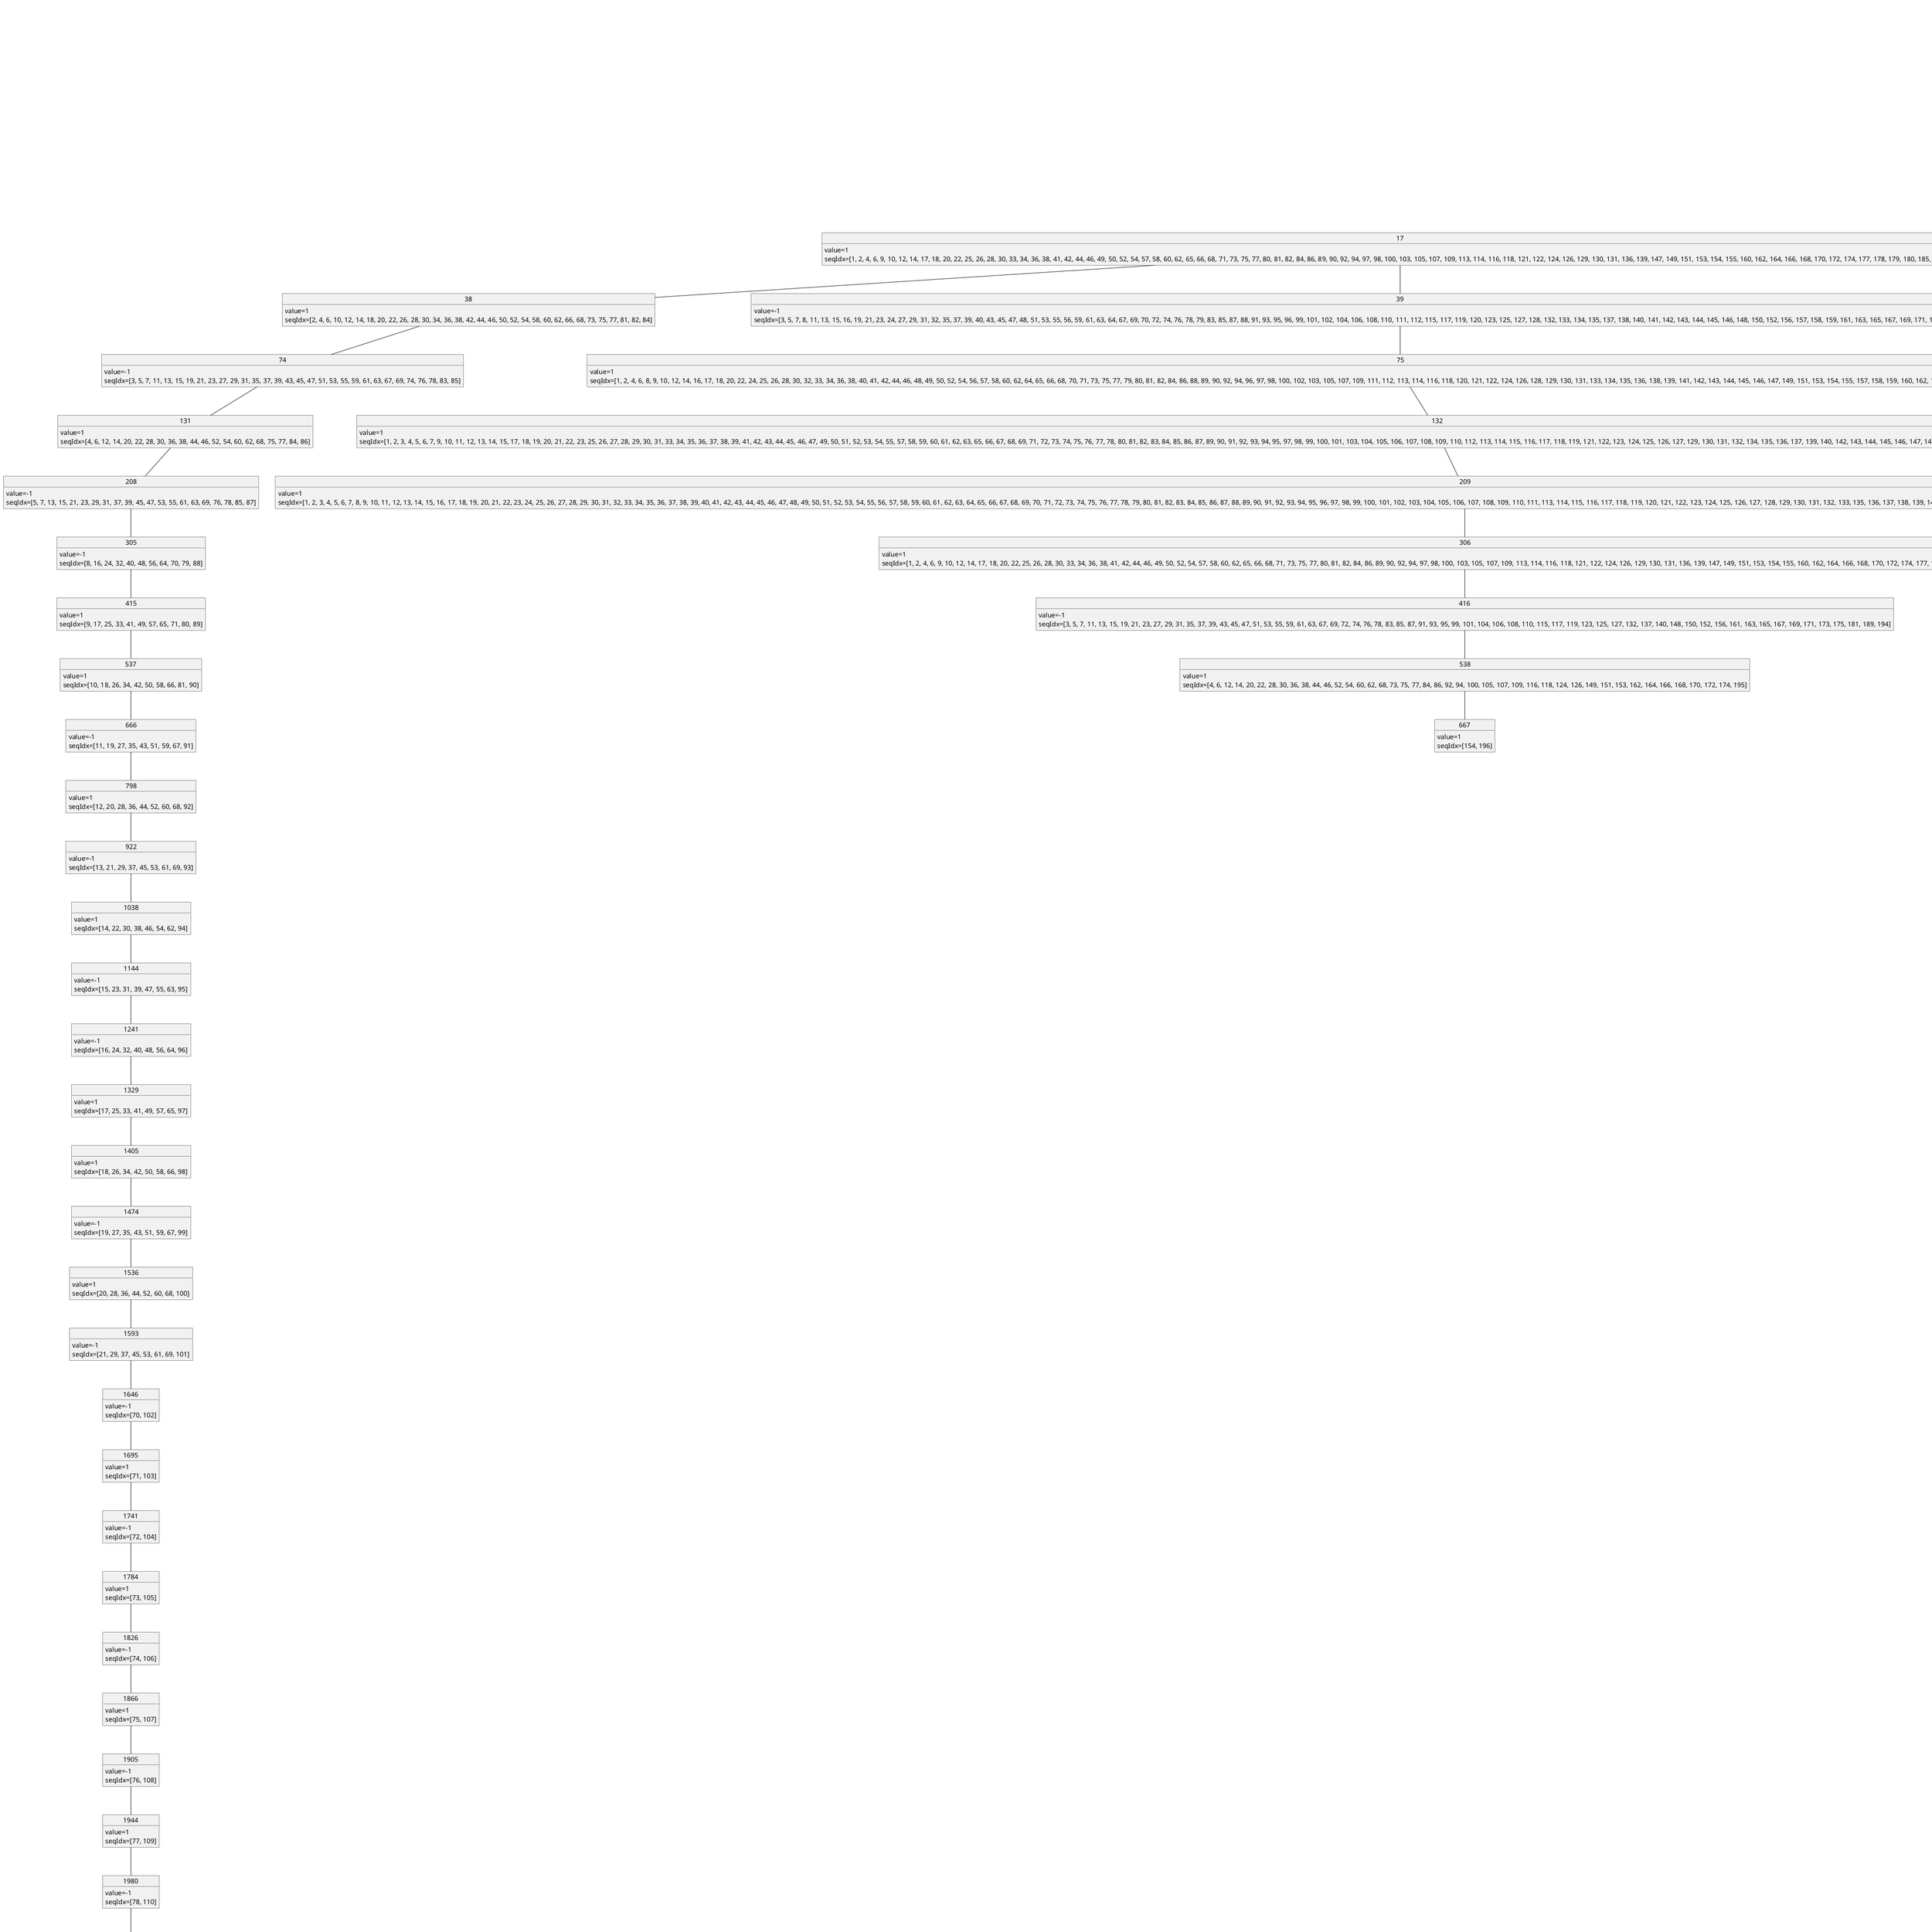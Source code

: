 'This file was automatically generated.
@startuml tree_diagram
object 0
object 1
1 : value=1
1 : seqIdx=[1, 2, 4, 6, 9, 10, 12, 14, 17, 18, 20, 22, 25, 26, 28, 30, 33, 34, 36, 38, 41, 42, 44, 46, 49, 50, 52, 54, 57, 58, 60, 62, 65, 66, 68, 71, 73, 75, 77, 80, 81, 82, 84, 86, 89, 90, 92, 94, 97, 98, 100, 103, 105, 107, 109, 113, 114, 116, 118, 121, 122, 124, 126, 129, 130, 131, 136, 139, 147, 149, 151, 153, 154, 155, 160, 162, 164, 166, 168, 170, 172, 174, 177, 178, 179, 180, 185, 186, 187, 188, 193, 195, 196, 198, 201, 203, 204, 206, 208, 211, 213, 214, 216]
object 2
2 : value=-1
2 : seqIdx=[3, 5, 7, 8, 11, 13, 15, 16, 19, 21, 23, 24, 27, 29, 31, 32, 35, 37, 39, 40, 43, 45, 47, 48, 51, 53, 55, 56, 59, 61, 63, 64, 67, 69, 70, 72, 74, 76, 78, 79, 83, 85, 87, 88, 91, 93, 95, 96, 99, 101, 102, 104, 106, 108, 110, 111, 112, 115, 117, 119, 120, 123, 125, 127, 128, 132, 133, 134, 135, 137, 138, 140, 141, 142, 143, 144, 145, 146, 148, 150, 152, 156, 157, 158, 159, 161, 163, 165, 167, 169, 171, 173, 175, 176, 181, 182, 183, 184, 189, 190, 191, 192, 194, 197, 199, 200, 202, 205, 207, 209, 210, 212, 215, 217, 218, 219, 220, 221, 222, 223]
object 3
3 : value=1
3 : seqIdx=[1, 2, 4, 6, 9, 10, 12, 14, 17, 18, 20, 22, 25, 26, 28, 30, 33, 34, 36, 38, 41, 42, 44, 46, 49, 50, 52, 54, 57, 58, 60, 62, 65, 66, 68, 71, 73, 75, 77, 80, 81, 82, 84, 86, 89, 90, 92, 94, 97, 98, 100, 103, 105, 107, 109, 113, 114, 116, 118, 121, 122, 124, 126, 129, 130, 131, 136, 139, 147, 149, 151, 153, 154, 155, 160, 162, 164, 166, 168, 170, 172, 174, 177, 178, 179, 180, 185, 186, 187, 188, 193, 195, 196, 198, 201, 203, 204, 206, 208, 211, 213, 214]
object 4
4 : value=-1
4 : seqIdx=[3, 5, 7, 8, 11, 13, 15, 16, 19, 21, 23, 24, 27, 29, 31, 32, 35, 37, 39, 40, 43, 45, 47, 48, 51, 53, 55, 56, 59, 61, 63, 64, 67, 69, 70, 72, 74, 76, 78, 79, 83, 85, 87, 88, 91, 93, 95, 96, 99, 101, 102, 104, 106, 108, 110, 111, 112, 115, 117, 119, 120, 123, 125, 127, 128, 132, 133, 134, 135, 137, 138, 140, 141, 142, 143, 144, 145, 146, 148, 150, 152, 156, 157, 158, 159, 161, 163, 165, 167, 169, 171, 173, 175, 176, 181, 182, 183, 184, 189, 190, 191, 192, 194, 197, 199, 200, 202, 205, 207, 209, 210, 212, 215, 217]
object 5
5 : value=1
5 : seqIdx=[1, 2, 4, 6, 9, 10, 12, 14, 17, 18, 20, 22, 25, 26, 28, 30, 33, 34, 36, 38, 41, 42, 44, 46, 49, 50, 52, 54, 57, 58, 60, 62, 65, 66, 68, 71, 73, 75, 77, 80, 81, 82, 84, 86, 89, 90, 92, 94, 97, 98, 100, 103, 105, 107, 109, 113, 114, 116, 118, 121, 122, 124, 126, 129, 130, 131, 136, 139, 147, 149, 151, 153, 154, 155, 160, 162, 164, 166, 168, 170, 172, 174, 177, 178, 179, 180, 185, 186, 187, 188, 193, 195, 196, 198, 201, 203, 204, 206, 208, 211, 213, 214, 216]
object 6
6 : value=-1
6 : seqIdx=[3, 5, 7, 8, 11, 13, 15, 16, 19, 21, 23, 24, 27, 29, 31, 32, 35, 37, 39, 40, 43, 45, 47, 48, 51, 53, 55, 56, 59, 61, 63, 64, 67, 69, 70, 72, 74, 76, 78, 79, 83, 85, 87, 88, 91, 93, 95, 96, 99, 101, 102, 104, 106, 108, 110, 111, 112, 115, 117, 119, 120, 123, 125, 127, 128, 132, 133, 134, 135, 137, 138, 140, 141, 142, 143, 144, 145, 146, 148, 150, 152, 156, 157, 158, 159, 161, 163, 165, 167, 169, 171, 173, 175, 176, 181, 182, 183, 184, 189, 190, 191, 192, 194, 197, 199, 200, 202, 205, 207, 209, 210, 212, 215, 217, 218, 219, 220, 221, 222, 223]
object 7
7 : value=1
7 : seqIdx=[1, 2, 4, 6, 9, 10, 12, 14, 17, 18, 20, 22, 25, 26, 28, 30, 33, 34, 36, 38, 41, 42, 44, 46, 49, 50, 52, 54, 57, 58, 60, 62, 65, 66, 68, 71, 73, 75, 77, 80, 81, 82, 84, 86, 89, 90, 92, 94, 97, 98, 100, 103, 105, 107, 109, 113, 114, 116, 118, 121, 122, 124, 126, 129, 130, 131, 136, 139, 147, 149, 151, 153, 154, 155, 160, 162, 164, 166, 168, 170, 172, 174, 177, 178, 179, 180, 185, 186, 187, 188]
object 8
8 : value=-1
8 : seqIdx=[3, 5, 7, 8, 11, 13, 15, 16, 19, 21, 23, 24, 27, 29, 31, 32, 35, 37, 39, 40, 43, 45, 47, 48, 51, 53, 55, 56, 59, 61, 63, 64, 67, 69, 70, 72, 74, 76, 78, 79, 83, 85, 87, 88, 91, 93, 95, 96, 99, 101, 102, 104, 106, 108, 110, 111, 112, 115, 117, 119, 120, 123, 125, 127, 128, 132, 133, 134, 135, 137, 138, 140, 141, 142, 143, 144, 145, 146, 148, 150, 152, 156, 157, 158, 159, 161, 163, 165, 167, 169, 171, 173, 175, 176, 181, 182, 183, 184, 189, 190, 191, 192, 194, 197, 199, 200, 202, 205, 207, 209, 210, 212, 215]
object 9
9 : value=1
9 : seqIdx=[1, 2, 4, 6, 9, 10, 12, 14, 17, 18, 20, 22, 25, 26, 28, 30, 33, 34, 36, 38, 41, 42, 44, 46, 49, 50, 52, 54, 57, 58, 60, 62, 65, 66, 68, 71, 73, 75, 77, 80, 81, 82, 84, 86, 89, 90, 92, 94, 97, 98, 100, 103, 105, 107, 109, 113, 114, 116, 118, 121, 122, 124, 126, 129, 130, 131, 136, 139, 147, 149, 151, 153, 154, 155, 160, 162, 164, 166, 168, 170, 172, 174, 177, 178, 179, 180, 185, 186, 187, 188, 193, 195, 196, 198, 201, 203, 204, 206, 208, 211, 213, 214, 216]
object 10
10 : value=-1
10 : seqIdx=[3, 5, 7, 8, 11, 13, 15, 16, 19, 21, 23, 24, 27, 29, 31, 32, 35, 37, 39, 40, 43, 45, 47, 48, 51, 53, 55, 56, 59, 61, 63, 64, 67, 69, 70, 72, 74, 76, 78, 79, 83, 85, 87, 88, 91, 93, 95, 96, 99, 101, 102, 104, 106, 108, 110, 111, 112, 115, 117, 119, 120, 123, 125, 127, 128, 132, 133, 134, 135, 137, 138, 140, 141, 142, 143, 144, 145, 146, 148, 150, 152, 156, 157, 158, 159, 161, 163, 165, 167, 169, 171, 173, 175, 176, 181, 182, 183, 184, 189, 190, 191, 192, 194, 197, 199, 200, 202, 205, 207, 209, 210, 212, 215, 217, 218]
object 11
11 : value=1
11 : seqIdx=[1, 2, 4, 6, 9, 10, 12, 14, 17, 18, 20, 22, 25, 26, 28, 30, 33, 34, 36, 38, 41, 42, 44, 46, 49, 50, 52, 54, 57, 58, 60, 62, 65, 66, 68, 71, 73, 75, 77, 80, 81, 82, 84, 86, 89, 90, 92, 94, 97, 98, 100, 103, 105, 107, 109, 113, 114, 116, 118, 121, 122, 124, 126, 129, 130, 131, 136, 139, 147, 149, 151, 153, 154, 155, 160, 162, 164, 166, 168, 170, 172, 174, 177, 178, 179, 180, 185, 186, 187, 188, 193, 195, 196, 198, 201, 203, 204, 206, 208, 211, 213, 214]
object 12
12 : value=1
12 : seqIdx=[2, 10]
object 13
13 : value=1
13 : seqIdx=[1, 2, 3, 4, 5, 6, 7, 9, 10, 11, 12, 13, 14, 15, 17, 18, 19, 21]
object 14
14 : value=-1
14 : seqIdx=[3, 5, 7, 8, 11, 13, 15, 16, 19, 21, 23, 24, 27, 29, 31, 32, 35, 37, 39, 40, 43, 45, 47, 48, 51, 53, 55, 56, 59, 61, 63, 64, 67, 69, 70, 72, 74, 76, 78, 79, 83, 85, 87, 88, 91, 93, 95, 96, 99, 101, 102, 104, 106, 108, 110, 111, 112, 115, 117, 119, 120, 123, 125, 127, 128, 132, 133, 134, 135, 137, 138, 140, 141, 142, 143, 144, 145, 146, 148, 150, 152, 156, 157, 158, 159, 161, 163, 165, 167, 169, 171, 173, 175, 176, 181, 182, 183, 184, 189, 190, 191, 192, 194, 197, 199, 200, 202, 205, 207, 209, 210, 212, 215, 217]
object 15
15 : value=1
15 : seqIdx=[1, 2, 4, 6, 9, 10, 12, 14, 17, 18, 20, 22, 25, 26, 28, 30, 33, 34, 36, 38, 41, 42, 44, 46, 49, 50, 52, 54, 57, 58, 60, 62, 65, 66, 68, 71, 73, 75, 77, 80, 81, 82, 84, 86, 89, 90, 92, 94, 97, 98, 100, 103, 105, 107, 109, 113, 114, 116, 118, 121, 122, 124, 126, 129, 130, 131, 136, 139, 147, 149, 151, 153, 154, 155, 160, 162, 164, 166, 168, 170, 172, 174, 177, 178, 179, 180, 185, 186, 187, 188, 193, 195, 196, 198, 201, 203, 204, 206, 208, 211]
object 16
16 : value=-1
16 : seqIdx=[3, 5, 7, 8, 11, 13, 15, 16, 19, 21, 23, 24, 27, 29, 31, 32, 35, 37, 39, 40, 43, 45, 47, 48, 51, 53, 55, 56, 59, 61, 63, 64, 67, 69, 70, 72, 74, 76, 78, 79, 83, 85, 87, 88, 91, 93, 95, 96, 99, 101, 102, 104, 106, 108, 110, 111, 112, 115, 117, 119, 120, 123, 125, 127, 128, 132, 133, 134, 135, 137, 138, 140, 141, 142, 143, 144, 145, 146, 148, 150, 152, 156, 157, 158, 159, 161, 163, 165, 167, 169, 171, 173, 175, 176, 181, 182, 183, 184, 189, 190, 191, 192, 194, 197, 199, 200, 202, 205, 207, 209, 210, 212, 215, 217, 218, 219, 220, 221, 222, 223]
object 17
17 : value=1
17 : seqIdx=[1, 2, 4, 6, 9, 10, 12, 14, 17, 18, 20, 22, 25, 26, 28, 30, 33, 34, 36, 38, 41, 42, 44, 46, 49, 50, 52, 54, 57, 58, 60, 62, 65, 66, 68, 71, 73, 75, 77, 80, 81, 82, 84, 86, 89, 90, 92, 94, 97, 98, 100, 103, 105, 107, 109, 113, 114, 116, 118, 121, 122, 124, 126, 129, 130, 131, 136, 139, 147, 149, 151, 153, 154, 155, 160, 162, 164, 166, 168, 170, 172, 174, 177, 178, 179, 180, 185, 186, 187, 188]
object 18
18 : value=-1
18 : seqIdx=[3, 5, 7, 8, 11, 13, 15, 16, 19, 21, 23, 24, 27, 29, 31, 32, 35, 37, 39, 40, 43, 45, 47, 48, 51, 53, 55, 56, 59, 61, 63, 64, 67, 69, 70, 72, 74, 76, 78, 79, 83, 85, 87, 88, 91, 93, 95, 96, 99, 101, 102, 104, 106, 108, 110, 111, 112, 115, 117, 119, 120, 123, 125, 127, 128, 132, 133, 134, 135, 137, 138, 140, 141, 142, 143, 144, 145, 146, 148, 150, 152, 156, 157, 158, 159, 161, 163, 165, 167, 169, 171, 173, 175, 176, 181, 182, 183, 184, 189]
object 19
19 : value=1
19 : seqIdx=[1, 2, 4, 6, 9, 10, 12, 14, 17, 18, 20, 22, 25, 26, 28, 30, 33, 34, 36, 38, 41, 42, 44, 46, 49, 50, 52, 54, 57, 58, 60, 62, 65, 66, 68, 71, 73, 75, 77, 80, 81, 82, 84, 86, 89, 90, 92, 94, 97, 98, 100, 103, 105, 107, 109, 113, 114, 116, 118, 121, 122, 124, 126, 129, 130, 131, 136, 139, 147, 149, 151, 153, 154, 155, 160, 162, 164, 166, 168, 170, 172, 174, 177, 178, 179, 180, 185, 186, 187, 188, 193, 195, 196, 198, 201, 203, 204, 206, 208, 211, 213, 214, 216]
object 20
20 : value=-1
20 : seqIdx=[3, 5, 7, 8, 11, 13, 15, 16, 19, 21, 23, 24, 27, 29, 31, 32, 35, 37, 39, 40, 43, 45, 47, 48, 51, 53, 55, 56, 59, 61, 63, 64, 67, 69, 70, 72, 74, 76, 78, 79, 83, 85, 87, 88, 91, 93, 95, 96, 99, 101, 102, 104, 106, 108, 110, 111, 112, 115, 117, 119, 120, 123, 125, 127, 128, 132, 133, 134, 135, 137, 138, 140, 141, 142, 143, 144, 145, 146, 148, 150, 152, 156, 157, 158, 159, 161, 163, 165, 167, 169, 171, 173, 175, 176, 181, 182, 183, 184, 189, 190]
object 21
21 : value=1
21 : seqIdx=[1, 2, 4, 6, 9, 10, 12, 14, 17, 18, 20, 22, 25, 26, 28, 30, 33, 34, 36, 38, 41, 42, 44, 46, 49, 50, 52, 54, 57, 58, 60, 62, 65, 66, 68, 71, 73, 75, 77, 80, 81, 82, 84, 86, 89, 90, 92, 94, 97, 98, 100, 103, 105, 107, 109, 113, 114, 116, 118, 121, 122, 124, 126, 129, 130, 131, 136, 139, 147, 149, 151, 153, 154, 155, 160, 162, 164, 166, 168, 170, 172, 174, 177, 178, 179, 180, 185, 186, 187, 188, 193, 195, 196, 198, 201, 203, 204, 206, 208, 211, 213, 214]
object 22
22 : value=-1
22 : seqIdx=[3, 5, 7, 8, 11, 13, 15, 16, 19, 21, 23, 24, 27, 29, 31, 32, 35, 37, 39, 40, 43, 45, 47, 48, 51, 53, 55, 56, 59, 61, 63, 64, 67, 69, 70, 72, 74, 76, 78, 79, 83, 85, 87, 88, 91, 93, 95, 96, 99, 101, 102, 104, 106, 108, 110, 111, 112, 115, 117, 119, 120, 123, 125, 127, 128, 132, 133, 134, 135, 137, 138, 140, 141, 142, 143, 144, 145, 146, 148, 150, 152, 156, 157, 158, 159, 161, 163, 165, 167, 169, 171, 173, 175, 176, 181, 182, 183, 184, 189, 190, 191, 192, 194, 197, 199, 200, 202, 205, 207, 209, 210, 212, 215, 217]
object 23
23 : value=1
23 : seqIdx=[1, 2, 4, 6, 9, 10, 12, 14, 17, 18, 20, 22, 25, 26, 28, 30, 33, 34, 36, 38, 41, 42, 44, 46, 49, 50, 52, 54, 57, 58, 60, 62, 65, 66, 68, 71, 73, 75, 77, 80, 81, 82, 84, 86, 89, 90, 92, 94, 97, 98, 100, 103, 105, 107, 109, 113, 114, 116, 118, 121, 122, 124, 126, 129, 130, 131, 136, 139, 147, 149, 151, 153, 154, 155, 160, 162, 164, 166, 168, 170, 172, 174, 177, 178, 179, 180, 185, 186, 187, 188, 193, 195, 196, 198, 201, 203, 204, 206, 208, 211]
object 24
24 : value=-1
24 : seqIdx=[3, 5, 7, 8, 11, 13, 15, 16, 19, 21, 23, 24, 27, 29, 31, 32, 35, 37, 39, 40, 43, 45, 47, 48, 51, 53, 55, 56, 59, 61, 63, 64, 67, 69, 70, 72, 74, 76, 78, 79, 83, 85, 87, 88, 91, 93, 95, 96, 99, 101, 102, 104, 106, 108, 110, 111, 112, 115, 117, 119, 120, 123, 125, 127, 128, 132, 133, 134, 135, 137, 138, 140, 141, 142, 143, 144, 145, 146, 148, 150, 152, 156, 157, 158, 159, 161, 163, 165, 167, 169, 171, 173, 175, 176, 181, 182, 183, 184, 189, 190, 191, 192, 194, 197, 199, 200, 202, 205, 207, 209, 210, 212, 215, 217, 218, 219]
object 25
25 : value=1
25 : seqIdx=[1, 2, 4, 6, 9, 10, 12, 14, 17, 18, 20, 22, 25, 26, 28, 30, 33, 34, 36, 38, 41, 42, 44, 46, 49, 50, 52, 54, 57, 58, 60, 62, 65, 66, 68, 71, 73, 75, 77, 80, 81, 82, 84, 86, 89, 90, 92, 94, 97, 98, 100, 103, 105, 107, 109, 113, 114, 116, 118, 121, 122, 124, 126, 129, 130, 131, 136, 139, 147, 149, 151, 153, 154, 155, 160, 162, 164, 166, 168, 170, 172, 174, 177, 178, 179, 180, 185, 186, 187]
object 26
26 : value=-1
26 : seqIdx=[3, 5, 7, 8, 11, 13, 15, 16, 19, 21, 23, 24, 27, 29, 31, 32, 35, 37, 39, 40, 43, 45, 47, 48, 51, 53, 55, 56, 59, 61, 63, 64, 67, 69, 70, 72, 74, 76, 78, 79, 83, 85, 87, 88, 91, 93, 95, 96, 99, 101, 102, 104, 106, 108, 110, 111, 112, 115, 117, 119, 120, 123, 125, 127, 128, 132, 133, 134, 135, 137, 138, 140, 141, 142, 143, 144, 145, 146, 148, 150, 152, 156, 157, 158, 159, 161, 163, 165, 167, 169, 171, 173, 175, 176, 181, 182, 183, 184, 189, 190, 191, 192, 194, 197, 199, 200, 202, 205, 207, 209, 210, 212, 215]
object 27
27 : value=-1
27 : seqIdx=[3, 11]
object 28
28 : value=-1
28 : seqIdx=[8, 16]
object 29
29 : value=1
29 : seqIdx=[2, 4, 6, 10, 12, 14, 18, 20, 22]
object 30
30 : value=1
30 : seqIdx=[1, 2, 4, 6, 9, 10, 12, 14, 17, 18, 20, 22, 25, 26, 28, 30, 33, 34, 36, 38, 41, 42, 44, 46, 49, 50, 52, 54, 57, 58, 60, 62, 65, 66, 68, 71, 73, 75, 77, 80, 81, 82, 84, 86, 89, 90, 92, 94, 97, 98, 100, 103, 105, 107, 109, 113, 114, 116, 118, 121, 122, 124, 126, 129, 130, 131, 136, 139, 147, 149, 151, 153, 154, 155, 160, 162, 164, 166, 168, 170, 172, 174, 177, 178, 179, 180, 185, 186, 187, 188, 193, 195, 196, 198, 201, 203, 204, 206, 208, 211, 213]
object 31
31 : value=1
31 : seqIdx=[4, 6, 9, 12, 14, 17, 20, 22, 25, 28, 30]
object 32
32 : value=1
32 : seqIdx=[1, 2, 4, 6, 8, 9, 10, 12, 14, 16, 17, 18, 20, 22, 24, 25, 26, 28, 30, 32, 33, 34, 36, 38, 40, 41, 42, 48]
object 33
33 : value=-1
33 : seqIdx=[3, 5, 7, 8, 11, 13, 15, 16, 19, 21, 23, 24, 27, 29, 31, 32, 35, 37, 39, 40, 43, 45, 47, 48, 51, 53, 55, 56, 59, 61, 63, 64, 67, 69, 70, 72, 74, 76, 78, 79, 83, 85, 87, 88, 91, 93, 95, 96, 99, 101, 102, 104, 106, 108, 110, 111, 112, 115, 117, 119, 120, 123, 125, 127, 128, 132, 133, 134, 135, 137, 138, 140, 141, 142, 143, 144, 145, 146, 148, 150, 152, 156, 157, 158, 159, 161, 163, 165, 167, 169, 171, 173, 175, 176, 181, 182, 183, 184, 189, 190, 191, 192, 194, 197, 199, 200, 202, 205, 207, 209, 210, 212, 215, 217, 218]
object 34
34 : value=1
34 : seqIdx=[1, 2, 4, 6, 9, 10, 12, 14, 17, 18, 20, 22, 25, 26, 28, 30, 33, 34, 36, 38, 41, 42, 44, 46, 49, 50, 52, 54, 57, 58, 60, 62, 65, 66, 68, 71, 73, 75, 77, 80, 81, 82, 84, 86, 89, 90, 92, 94, 97, 98, 100, 103, 105, 107, 109, 113, 114, 116, 118, 121, 122, 124, 126, 129, 130, 131, 136, 139, 147, 149, 151, 153, 154, 155, 160, 162, 164, 166, 168, 170, 172, 174, 177, 178, 179, 180, 185, 186]
object 35
35 : value=-1
35 : seqIdx=[3, 5, 7, 8, 11, 13, 15, 16, 19, 21, 23, 24, 27, 29, 31, 32, 35, 37, 39, 40, 43, 45, 47, 48, 51, 53, 55, 56, 59, 61, 63, 64, 67, 69, 70, 72, 74, 76, 78, 79, 83, 85, 87, 88, 91, 93, 95, 96, 99, 101, 102, 104, 106, 108, 110, 111, 112, 115, 117, 119, 120, 123, 125, 127, 128, 132, 133, 134, 135, 137, 138, 140, 141, 142, 143, 144, 145, 146, 148, 150, 152, 156, 157, 158, 159, 161, 163, 165, 167, 169, 171, 173, 175, 176, 181, 182, 183, 184, 189, 190, 191, 192, 194, 197, 199, 200, 202, 205, 207, 209, 210, 212]
object 36
36 : value=1
36 : seqIdx=[1, 2, 4, 6, 9, 10, 12, 14, 17, 18, 20, 22, 25, 26, 28, 30, 33, 34, 36, 38, 41, 42, 44, 46, 49, 50, 52, 54, 57, 58, 60, 62, 65, 66, 68, 71, 73, 75, 77, 80, 81, 82, 84, 86, 89, 90, 92, 94, 97, 98, 100, 103, 105, 107, 109, 113, 114, 116, 118, 121, 122, 124, 126, 129, 130, 131, 136, 139, 147, 149, 151, 153, 154, 155, 160, 162, 164, 166, 168, 170, 172, 174, 177, 178, 179, 180, 185, 186, 187, 188, 193]
object 37
37 : value=-1
37 : seqIdx=[3, 5, 7, 8, 11, 13, 15, 16, 19, 21, 23, 24, 27, 29, 31, 32, 35, 37, 39, 40, 43, 45, 47, 48, 51, 53, 55, 56, 59, 61, 63, 64, 67, 69, 70, 72, 74, 76, 78, 79, 83, 85, 87, 88, 91, 93, 95, 96, 99, 101, 102, 104, 106, 108, 110, 111, 112, 115, 117, 119, 120, 123, 125, 127, 128, 132, 133, 134, 135, 137, 138, 140, 141, 142, 143, 144, 145, 146, 148, 150, 152, 156, 157, 158, 159, 161, 163, 165, 167, 169, 171, 173, 175, 176, 181, 182, 183, 184, 189, 190, 191, 192, 194, 197, 199, 200, 202, 205, 207, 209, 210, 212, 215, 217, 218, 219, 220, 221, 222, 223]
object 38
38 : value=1
38 : seqIdx=[2, 4, 6, 10, 12, 14, 18, 20, 22, 26, 28, 30, 34, 36, 38, 42, 44, 46, 50, 52, 54, 58, 60, 62, 66, 68, 73, 75, 77, 81, 82, 84]
object 39
39 : value=-1
39 : seqIdx=[3, 5, 7, 8, 11, 13, 15, 16, 19, 21, 23, 24, 27, 29, 31, 32, 35, 37, 39, 40, 43, 45, 47, 48, 51, 53, 55, 56, 59, 61, 63, 64, 67, 69, 70, 72, 74, 76, 78, 79, 83, 85, 87, 88, 91, 93, 95, 96, 99, 101, 102, 104, 106, 108, 110, 111, 112, 115, 117, 119, 120, 123, 125, 127, 128, 132, 133, 134, 135, 137, 138, 140, 141, 142, 143, 144, 145, 146, 148, 150, 152, 156, 157, 158, 159, 161, 163, 165, 167, 169, 171, 173, 175, 176, 181, 182, 183, 184, 189]
object 40
40 : value=1
40 : seqIdx=[1, 2, 4, 6, 8, 9, 10, 12, 14, 16, 17, 18, 20, 22, 24, 25, 26, 28, 30, 32, 33, 34, 36, 38, 40, 41, 42, 44, 46, 48, 49, 50, 52, 54, 56, 57, 58, 60, 62, 64, 65, 66, 68, 70, 71, 73, 75, 77, 79, 80, 81, 82, 84, 86, 88, 89, 90, 92, 94, 96, 97, 98, 100, 102, 103, 105, 107, 109, 111, 112, 113, 114, 116, 118, 120, 121, 122, 124, 126, 128, 129, 130, 131, 133, 134, 135, 136, 138, 139, 141, 142, 143, 144, 145, 146, 147, 149, 151, 153, 154, 155, 157]
object 41
41 : value=-1
41 : seqIdx=[3, 5, 7, 8, 11, 13, 15, 16, 19, 21, 23, 24, 27, 29, 31, 32, 35, 37, 39, 40, 43, 45, 47, 48, 51, 53, 55, 56, 59, 61, 63, 64, 67, 69, 70, 72, 74, 76, 78, 79, 83, 85, 87, 88, 91, 93, 95, 96, 99, 101, 102, 104, 106, 108, 110, 111, 112, 115, 117, 119, 120, 123, 125, 127, 128, 132, 133, 134, 135, 137, 138, 140, 141, 142, 143, 144, 145, 146, 148, 150, 152, 156, 157, 158, 159, 161, 163, 165, 167, 169, 171, 173, 175, 176, 181, 182, 183, 184, 189, 190]
object 42
42 : value=1
42 : seqIdx=[1, 2, 3, 4, 5, 6, 7, 9, 10, 11, 12, 13, 14, 15, 17, 18, 19, 20, 21]
object 43
43 : value=-1
43 : seqIdx=[3, 5, 7, 8, 11, 13, 15, 16, 19, 21, 23, 24, 27, 29, 31, 32, 35, 37, 39, 40, 43, 45, 47, 48, 51, 53, 55, 56, 59, 61, 63, 64, 67, 69, 70, 72, 74, 76, 78, 79, 83, 85, 87, 88, 91, 93, 95, 96, 99, 101, 102, 104, 106, 108, 110, 111, 112, 115, 117, 119, 120, 123, 125, 127, 128, 132, 133, 134, 135, 137, 138, 140, 141, 142, 143, 144, 145, 146, 148, 150, 152, 156, 157, 158, 159, 161, 163, 165, 167, 169, 171, 173, 175, 176, 181, 182, 183, 184, 189, 190, 191, 192, 194, 197, 199, 200, 202, 205, 207, 209, 210, 212, 215, 217]
object 44
44 : value=1
44 : seqIdx=[1, 2, 4, 6, 8, 9, 10, 12, 14, 16, 17, 18, 20, 22, 24, 25, 26, 28, 30, 32, 33, 34, 36, 38, 40, 41, 42, 44, 46, 48, 49, 50, 52, 54, 56, 57, 58, 60, 62, 64, 65, 66, 68, 70, 71, 73, 75, 77, 79, 80, 81, 82, 84, 86, 88, 89, 90, 92, 94, 96, 97, 98, 100, 102, 103, 105, 107, 109, 111, 112, 113, 114, 116, 118, 120, 121, 122, 124, 126, 128, 129, 130, 131, 133, 134, 135, 136, 138, 139, 141, 142, 143, 144, 145, 146, 147, 149, 151, 153, 154, 155, 157, 158]
object 45
45 : value=-1
45 : seqIdx=[3, 5, 7, 8, 11, 13, 15, 16, 19, 21, 23, 24, 27, 29, 31, 32, 35, 37, 39, 40, 43, 45, 47, 48, 51, 53, 55, 56, 59, 61, 63, 64, 67, 69, 70, 72, 74, 76, 78, 79, 83, 85, 87, 88, 91, 93, 95, 96, 99, 101, 102, 104, 106, 108, 110, 111, 112, 115, 117, 119, 120, 123, 125, 127, 128, 132, 133, 134, 135, 137, 138, 140, 141, 142, 143, 144, 145, 146, 148, 150, 152, 156, 157, 158, 159, 161, 163, 165, 167, 169, 171, 173, 175, 176, 181, 182, 183, 184, 189, 190, 191]
object 46
46 : value=1
46 : seqIdx=[1, 2, 4, 6, 9, 10, 12, 14, 17, 18, 20, 22, 25, 26, 28, 30, 33, 34, 36, 38, 41, 42, 44, 46, 49, 50, 52, 54, 57, 58, 60, 62, 65, 66, 68, 71, 73, 75, 77, 80, 81, 82, 84, 86, 89, 90, 92, 94, 97, 98, 100, 103, 105, 107, 109, 113, 114, 116, 118, 121, 122, 124, 126, 129, 130, 131, 136, 139, 147, 149, 151, 153, 154, 155]
object 47
47 : value=-1
47 : seqIdx=[3, 5, 7, 8, 11, 13, 15, 16, 19, 21, 23, 24, 27, 29, 31, 32, 35, 37, 39, 40, 43, 45, 47, 48, 51, 53, 55, 56, 59, 61, 63, 64, 67, 69, 70, 72, 74, 76, 78, 79, 83, 85, 87, 88, 91, 93, 95, 96, 99, 101, 102, 104, 106, 108, 110, 111, 112, 115, 117, 119, 120, 123, 125, 127, 128, 132, 133, 134, 135, 137, 138, 140, 141, 142, 143, 144, 145, 146, 148, 150, 152, 156, 157, 158, 159, 161, 163, 165, 167, 169, 171, 173, 175, 176, 181, 182, 183, 184, 189, 190, 191, 192, 194, 197, 199, 200, 202, 205, 207, 209, 210, 212, 215]
object 48
48 : value=1
48 : seqIdx=[1, 2, 4, 6, 9, 10, 12, 14, 17, 18, 20, 22, 25, 26, 28, 30, 33, 34, 36, 38, 41, 42, 44, 46, 49, 50, 52, 54, 57, 58, 60, 62, 65, 66, 68, 71, 73, 75, 77, 80, 81, 82, 84, 86, 89, 90, 92, 94, 97, 98, 100, 103, 105, 107, 109, 113, 114, 116, 118, 121, 122, 124, 126, 129, 130, 131, 136, 139, 147, 149, 151, 153, 154, 155, 160, 162, 164, 166, 168, 170, 172, 174, 177, 178, 179, 180, 185, 186, 187, 188, 193, 195, 196, 198, 201, 203, 204, 206, 208]
object 49
49 : value=-1
49 : seqIdx=[3, 5, 7, 8, 11, 13, 15, 16, 19, 21, 23, 24, 27, 29, 31, 32, 35, 37, 39, 40, 43, 45, 47, 48, 51, 53, 55, 56, 59, 61, 63, 64, 67, 69, 70, 72, 74, 76, 78, 79, 83, 85, 87, 88, 91, 93, 95, 96, 99, 101, 102, 104, 106, 108, 110, 111, 112, 115, 117, 119, 120, 123, 125, 127, 128, 132, 133, 134, 135, 137, 138, 140, 141, 142, 143, 144, 145, 146, 148, 150, 152, 156, 157, 158, 159, 161, 163, 165, 167, 169, 171, 173, 175, 176, 181, 182, 183, 184, 189, 190, 191, 192, 194, 197, 199, 200, 202, 205, 207, 209, 210, 212, 215, 217, 218]
object 50
50 : value=1
50 : seqIdx=[1, 2, 4, 6, 9, 10, 12, 14, 17, 18, 20, 22, 25, 26, 28, 30, 33, 34, 36, 38, 41, 42, 44, 46, 49, 50, 52, 54, 57, 58, 60, 62, 65, 66, 68, 71, 73, 75, 77, 80, 81, 82, 84, 86, 89, 90, 92, 94, 97, 98, 100, 103, 105, 107, 109, 113, 114, 116, 118, 121, 122, 124, 126, 129, 130, 131, 136, 139, 147, 149, 151, 153, 154, 155, 160, 162, 164, 166, 168, 170, 172, 174, 177, 178]
object 51
51 : value=-1
51 : seqIdx=[3, 5, 7, 8, 11, 13, 15, 16, 19, 21, 23, 24, 27, 29, 31, 32, 35, 37, 39, 40, 43, 45, 47, 48, 51, 53, 55, 56, 59, 61, 63, 64, 67, 69, 70, 72, 74, 76, 78, 79, 83, 85, 87, 88, 91, 93, 95, 96, 99, 101, 102, 104, 106, 108, 110, 111, 112, 115, 117, 119, 120, 123, 125, 127, 128, 132, 133, 134, 135, 137, 138, 140, 141, 142, 143, 144, 145, 146, 148, 150, 152, 156, 157, 158, 159, 161, 163, 165, 167, 169, 171, 173, 175, 176, 181, 182, 183, 184, 189, 190, 191, 192, 194, 197, 199, 200, 202, 205, 207, 209, 210, 212]
object 52
52 : value=1
52 : seqIdx=[9, 17, 25, 33, 41, 49, 57, 65, 71, 80, 89, 97, 103, 113]
object 53
53 : value=-1
53 : seqIdx=[3, 5, 7, 8, 11, 13, 15, 16, 19, 21, 23, 24, 27, 29, 31, 32, 35, 37, 39, 40, 43, 45, 47, 48, 51, 53, 55, 56, 59, 61, 63, 64, 67, 69, 70, 72, 74, 76, 78, 79, 83, 85, 87, 88, 91, 93, 95, 96, 99, 101, 102, 104, 106, 108, 110, 111, 112, 115, 117, 119, 120, 123, 125, 127, 128, 132, 133, 134, 135, 137, 138, 140, 141, 142, 143, 144, 145, 146, 148, 150, 152, 156, 157, 158, 159, 161, 163, 165, 167, 169, 171, 173, 175, 176, 181, 182, 183, 184, 189, 190, 191, 192, 194, 197, 199, 200, 202, 205, 207, 209, 210, 212, 215, 217, 218, 219, 220]
object 54
54 : value=1
54 : seqIdx=[1, 2, 4, 6, 9, 10, 12, 14, 17, 18, 20, 22, 25, 26, 28, 30, 33, 34, 36, 38, 41, 42, 44, 46, 49, 50, 52, 54, 57, 58, 60, 62, 65, 66, 68, 71, 73, 75, 77, 80, 81, 82, 84, 86, 89, 90, 92, 94, 97, 98, 100, 103, 105, 107, 109, 113, 114, 116, 118, 121, 122, 124, 126, 129, 130, 131, 136, 139, 147, 149, 151, 153, 154, 155, 160, 162, 164, 166, 168, 170, 172, 174, 177, 178, 179, 180, 185, 186, 187, 188]
object 55
55 : value=-1
55 : seqIdx=[3, 5, 7, 8, 11, 13, 15, 16, 19, 21, 23, 24, 27, 29, 31, 32, 35, 37, 39, 40, 43, 45, 47, 48, 51, 53, 55, 56, 59, 61, 63, 64, 67, 69, 70, 72, 74, 76, 78, 79, 83, 85, 87, 88, 91, 93, 95, 96, 99, 101, 102, 104, 106, 108, 110, 111, 112, 115, 117, 119, 120, 123, 125, 127, 128, 132, 133, 134, 135, 137, 138, 140, 141, 142, 143, 144, 145, 146, 148, 150, 152, 156]
object 56
56 : value=1
56 : seqIdx=[1, 2, 4, 6, 9, 10, 12, 14, 17, 18, 20, 22, 25, 26, 28, 30, 33, 34, 36, 38, 41, 42, 44, 46, 49, 50, 52, 54, 57, 58, 60, 62, 65, 66, 68, 71, 73, 75, 77, 80, 81, 82, 84, 86, 89, 90, 92, 94, 97, 98, 100, 103, 105, 107, 109, 113, 114, 116, 118, 121, 122, 124, 126, 129, 130, 131, 136, 139, 147, 149, 151, 153, 154, 155, 160, 162, 164, 166, 168, 170, 172, 174, 177, 178, 179, 180, 185, 186, 187, 188, 193, 195, 196, 198, 201, 203, 204, 206, 208, 211, 213, 214, 216]
object 57
57 : value=1
57 : seqIdx=[4, 12]
object 58
58 : value=1
58 : seqIdx=[9, 17]
object 59
59 : value=-1
59 : seqIdx=[3, 5, 7, 11, 13, 15, 19, 21, 23]
object 60
60 : value=1
60 : seqIdx=[1, 2, 4, 6, 9, 10, 12, 14, 17, 18, 20, 22, 25, 26, 28, 30, 33, 34, 36, 38, 41, 42, 44, 46, 49, 50, 52, 54, 57, 58, 60, 62, 65, 66, 68, 71, 73, 75, 77, 80, 81, 82, 84, 86, 89, 90, 92, 94, 97, 98, 100, 103, 105, 107, 109, 113, 114, 116, 118, 121, 122, 124, 126, 129, 130, 131, 136, 139, 147, 149, 151, 153, 154, 155, 160, 162, 164, 166, 168, 170, 172, 174, 177, 178, 179, 180, 185, 186, 187, 188, 193, 195, 196, 198, 201, 203, 204, 206, 208, 211, 213, 214]
object 61
61 : value=-1
61 : seqIdx=[3, 5, 7, 8, 11, 13, 15, 16, 19, 21, 23, 24, 27, 29, 31, 32, 35, 37, 39, 40, 43, 45, 47, 48, 51, 53, 55, 56, 59, 61, 63, 64, 67, 69, 70, 72, 74, 76, 78, 79, 83, 85, 87, 88, 91, 93, 95, 96, 99, 101, 102, 104, 106, 108, 110, 111, 112, 115, 117, 119, 120, 123, 125, 127, 128, 132, 133, 134, 135, 137, 138, 140, 141, 142, 143, 144, 145, 146, 148, 150, 152, 156, 157, 158, 159, 161, 163, 165, 167, 169, 171, 173, 175, 176, 181, 182, 183, 184, 189, 190, 191, 192, 194, 197, 199, 200, 202, 205, 207, 209]
object 62
62 : value=-1
62 : seqIdx=[5, 7, 13, 15, 21, 23, 29, 31]
object 63
63 : value=1
63 : seqIdx=[1, 2, 4, 6, 9, 10, 12, 14, 17, 18, 20, 22, 25, 26, 28, 30, 33, 34, 36, 38, 41, 42, 44, 46, 49]
object 64
64 : value=1
64 : seqIdx=[1, 2, 4, 6, 9, 10, 12, 14, 17, 18, 20, 22, 25, 26, 28, 30, 33, 34, 36, 38, 41, 42, 44, 46, 49, 50, 52, 54, 57, 58, 60, 62, 65, 66, 68, 71, 73, 75, 77, 80, 81, 82, 84, 86, 89, 90, 92, 94, 97, 98, 100, 103, 105, 107, 109, 113, 114, 116, 118, 121, 122, 124, 126, 129, 130, 131, 136, 139, 147, 149, 151, 153, 154, 155, 160, 162, 164, 166, 168, 170, 172, 174, 177, 178, 179, 180, 185, 186, 187, 188, 193, 195, 196, 198, 201, 203, 204, 206, 208, 211]
object 65
65 : value=-1
65 : seqIdx=[3, 5, 7, 8, 11, 13, 15, 16, 19, 21, 23, 24, 27, 29, 31, 32, 35, 37, 39, 40, 43, 45, 47, 48, 51, 53, 55, 56, 59, 61, 63, 64, 67, 69, 70, 72, 74, 76, 78, 79, 83, 85, 87, 88, 91, 93, 95, 96, 99, 101, 102, 104, 106, 108, 110, 111, 112, 115, 117, 119, 120, 123, 125, 127, 128, 132, 133, 134, 135, 137, 138, 140, 141, 142, 143, 144, 145, 146, 148, 150, 152, 156, 157, 158, 159, 161, 163, 165, 167, 169, 171, 173, 175, 176, 181, 182, 183, 184, 189, 190, 191, 192, 194, 197, 199, 200, 202, 205, 207, 209, 210, 212, 215, 217, 218, 219]
object 66
66 : value=1
66 : seqIdx=[1, 2, 4, 6, 9, 10, 12, 14, 17, 18, 20, 22, 25, 26, 28, 30, 33, 34, 36, 38, 41, 42, 44, 46, 49, 50, 52, 54, 57, 58, 60, 62, 65, 66, 68, 71, 73, 75, 77, 80, 81, 82, 84, 86, 89, 90, 92, 94, 97, 98, 100, 103, 105, 107, 109, 113, 114, 116, 118, 121, 122, 124, 126, 129, 130, 131, 136, 139, 147, 149, 151, 153, 154, 155, 160, 162, 164, 166, 168, 170, 172, 174, 177, 178, 179, 180, 185, 186, 187]
object 67
67 : value=-1
67 : seqIdx=[3, 5, 7, 8, 11, 13, 15, 16, 19, 21, 23, 24, 27, 29, 31, 32, 35, 37, 39, 40, 43, 45, 47, 48, 51, 53, 55, 56, 59, 61, 63, 64, 67, 69, 70, 72, 74, 76, 78, 79, 83, 85, 87, 88, 91, 93, 95, 96, 99, 101, 102, 104, 106, 108, 110, 111, 112, 115, 117, 119, 120, 123]
object 68
68 : value=1
68 : seqIdx=[1, 2, 4, 6, 9, 10, 12, 14, 17, 18, 20, 22, 25, 26, 28, 30, 33, 34, 36, 38, 41, 42, 44, 46, 49, 50, 52, 54, 57, 58, 60, 62, 65, 66, 68, 71, 73, 75, 77, 80, 81, 82, 84, 86, 89, 90, 92, 94, 97, 98, 100, 103, 105, 107, 109, 113, 114, 116, 118, 121, 122, 124, 126, 129, 130, 131, 136, 139, 147, 149, 151, 153, 154, 155, 160, 162, 164, 166, 168, 170, 172, 174, 177, 178, 179, 180, 185, 186, 187, 188, 193, 195, 196, 198, 201, 203, 204, 206, 208, 211, 213]
object 69
69 : value=-1
69 : seqIdx=[3, 5, 7, 8, 11, 13, 15, 16, 19, 21, 23, 24, 27, 29, 31, 32, 35, 37, 39, 40, 43, 45, 47, 48, 51, 53, 55, 56, 59, 61, 63, 64, 67, 69, 70, 72, 74, 76, 78, 79, 83, 85, 87, 88, 91, 93, 95, 96, 99, 101, 102, 104, 106, 108, 110, 111, 112, 115, 117, 119, 120, 123, 125, 127, 128, 132, 133, 134, 135, 137, 138, 140, 141]
object 70
70 : value=1
70 : seqIdx=[1, 2, 4, 6, 9, 10, 12, 14, 17, 18, 20, 22, 25, 26, 28, 30, 33, 34, 36, 38, 41, 42, 44, 46, 49, 50, 52, 54, 57, 58, 60, 62, 65, 66, 68, 71, 73, 75, 77, 80, 81, 82, 84, 86, 89, 90, 92, 94, 97, 98, 100, 103, 105, 107, 109, 113, 114, 116, 118, 121, 122, 124, 126, 129, 130, 131, 136, 139, 147, 149, 151, 153, 154, 155, 160, 162, 164, 166, 168, 170, 172, 174, 177, 178, 179, 180, 185, 186]
object 71
71 : value=-1
71 : seqIdx=[3, 5, 7, 8, 11, 13, 15, 16, 19, 21, 23, 24, 27, 29, 31, 32, 35, 37, 39, 40, 43, 45, 47, 48, 51, 53, 55, 56, 59, 61, 63, 64, 67, 69, 70, 72, 74, 76, 78, 79, 83, 85, 87, 88, 91, 93, 95, 96, 99, 101, 102, 104, 106, 108, 110, 111, 112, 115, 117, 119, 120, 123, 125, 127, 128, 132, 133, 134, 135, 137, 138, 140, 141, 142, 143, 144, 145, 146, 148, 150, 152, 156, 157, 158, 159, 161, 163, 165, 167, 169, 171, 173, 175, 176, 181, 182, 183, 184, 189, 190, 191, 192, 194]
object 72
72 : value=1
72 : seqIdx=[1, 2, 4, 6, 9, 10, 12, 14, 17, 18, 20, 22, 25, 26, 28, 30, 33, 34, 36, 38, 41, 42, 44, 46, 49, 50, 52, 54, 57, 58, 60, 62, 65, 66, 68, 71, 73, 75, 77, 80, 81, 82, 84, 86, 89, 90, 92, 94, 97, 98, 100, 103, 105, 107, 109, 113, 114, 116, 118, 121, 122, 124, 126, 129, 130, 131, 136, 139, 147, 149, 151, 153, 154, 155, 160, 162, 164, 166, 168, 170, 172, 174, 177, 178, 179, 180, 185, 186, 187, 188, 193]
object 73
73 : value=-1
73 : seqIdx=[3, 5, 7, 8, 11, 13, 15, 16, 19, 21, 23, 24, 27, 29, 31, 32, 35, 37, 39, 40, 43, 45, 47, 48, 51, 53, 55, 56, 59, 61, 63, 64, 67, 69, 70, 72, 74, 76, 78, 79, 83, 85, 87, 88, 91, 93, 95, 96, 99, 101, 102, 104, 106, 108, 110, 111, 112, 115, 117, 119, 120, 123, 125, 127, 128, 132, 133, 134, 135, 137, 138, 140, 141, 142, 143, 144, 145, 146, 148, 150, 152, 156, 157, 158, 159, 161, 163, 165, 167, 169, 171, 173, 175, 176, 181, 182, 183, 184, 189, 190, 191, 192, 194, 197, 199, 200, 202, 205, 207, 209, 210, 212, 215, 217, 218, 219, 220, 221, 222, 223]
object 74
74 : value=-1
74 : seqIdx=[3, 5, 7, 11, 13, 15, 19, 21, 23, 27, 29, 31, 35, 37, 39, 43, 45, 47, 51, 53, 55, 59, 61, 63, 67, 69, 74, 76, 78, 83, 85]
object 75
75 : value=1
75 : seqIdx=[1, 2, 4, 6, 8, 9, 10, 12, 14, 16, 17, 18, 20, 22, 24, 25, 26, 28, 30, 32, 33, 34, 36, 38, 40, 41, 42, 44, 46, 48, 49, 50, 52, 54, 56, 57, 58, 60, 62, 64, 65, 66, 68, 70, 71, 73, 75, 77, 79, 80, 81, 82, 84, 86, 88, 89, 90, 92, 94, 96, 97, 98, 100, 102, 103, 105, 107, 109, 111, 112, 113, 114, 116, 118, 120, 121, 122, 124, 126, 128, 129, 130, 131, 133, 134, 135, 136, 138, 139, 141, 142, 143, 144, 145, 146, 147, 149, 151, 153, 154, 155, 157, 158, 159, 160, 162, 164, 166, 168, 170, 172, 174, 176, 177, 178, 179, 180, 182, 183, 184, 185, 186, 187, 188, 190]
object 76
76 : value=1
76 : seqIdx=[1, 2, 3, 4, 5, 6, 7, 9, 10, 11, 12, 13, 14, 15, 17, 18, 19, 20, 21, 22, 23, 25, 26, 27, 28, 29, 30, 31, 33, 34, 35, 36, 37, 38, 39, 41, 42, 43, 44, 45, 46, 47, 49, 50, 51, 52, 53, 54, 55, 57, 58, 59, 60, 61, 62, 63, 65, 66, 67, 68, 69, 71, 72, 73, 74, 75, 76, 77, 78, 80, 81, 82, 83, 84, 85, 86, 87, 89, 90, 91, 92, 93, 94, 95, 97, 98, 99, 100, 101, 103, 104, 105, 106, 107, 108, 109, 110, 112, 113, 114, 115, 116, 117, 118, 119, 121, 122, 123, 124, 125, 126, 127, 129, 130, 131, 132, 134, 135, 136, 137, 139, 140, 142, 143, 144, 145, 146, 147, 148, 149, 150, 151, 152, 153, 154, 155, 156, 158]
object 77
77 : value=1
77 : seqIdx=[1, 2, 4, 6, 8, 9, 10, 12, 14, 16, 17, 18, 20, 22, 24, 25, 26, 28, 30, 32, 33, 34, 36, 38, 40, 41, 42, 44, 46, 48, 49, 50, 52, 54, 56, 57, 58, 60, 62, 64, 65, 66, 68, 70, 71, 73, 75, 77, 79, 80, 81, 82, 84, 86, 88, 89, 90, 92, 94, 96, 97, 98, 100, 102, 103, 105, 107, 109, 111, 112, 113, 114, 116, 118, 120, 121, 122, 124, 126, 128, 129, 130, 131, 133, 134, 135, 136, 138, 139, 141, 142, 143, 144, 145, 146, 147, 149, 151, 153, 154, 155, 157, 158, 159, 160, 162, 164, 166, 168, 170, 172, 174, 176, 177, 178, 179, 180, 182, 183, 184, 185, 186, 187, 188, 190, 191]
object 78
78 : value=1
78 : seqIdx=[1, 2, 4, 6, 9, 10, 12, 14, 17, 18, 20, 22]
object 79
79 : value=1
79 : seqIdx=[1, 2, 4, 6, 9, 10, 12, 14, 17, 18, 20, 22, 25, 26, 28, 30, 33, 34, 36, 38, 41, 42, 44, 46, 49, 50, 52, 54, 57, 58, 60, 62, 65, 66, 68, 71, 73, 75, 77, 80, 81, 82, 84, 86, 89, 90, 92, 94, 97, 98, 100, 103, 105, 107, 109, 113, 114, 116, 118, 121, 122, 124, 126, 129, 130, 131, 136, 139, 147, 149, 151, 153, 154, 155, 160, 162, 164, 166, 168, 170, 172, 174, 177, 178, 179, 180, 185, 186, 187, 188, 193, 195, 196, 198, 201, 203, 204, 206, 208]
object 80
80 : value=-1
80 : seqIdx=[3, 5, 7, 8, 11, 13, 15, 16, 19, 21, 23, 24, 27, 29, 31, 32, 35, 37, 39, 40, 43, 45, 47, 48, 51, 53, 55, 56, 59, 61, 63, 64, 67, 69, 70, 72, 74, 76, 78, 79, 83, 85, 87, 88, 91, 93, 95, 96, 99, 101, 102, 104, 106, 108, 110, 111, 112, 115, 117, 119, 120, 123, 125, 127, 128, 132, 133, 134, 135, 137, 138, 140, 141, 142, 143, 144, 145, 146, 148, 150, 152, 156, 157, 158, 159, 161, 163, 165, 167, 169, 171, 173, 175, 176, 181, 182, 183, 184, 189, 190, 191, 192, 194, 197, 199, 200, 202, 205, 207, 209, 210, 212, 215, 217, 218]
object 81
81 : value=-1
81 : seqIdx=[3, 5, 7, 11, 13, 15, 19, 21, 23, 27, 29, 31, 35, 37, 39, 43, 45, 47, 51, 53, 55, 59, 61, 63, 67, 69, 72, 74, 76, 78, 83, 85, 87, 91, 93, 95, 99, 101, 104, 106, 108, 110, 112, 115, 117, 119, 123, 125, 127, 132, 134, 135, 137, 140, 142, 143, 144, 145, 146, 148, 150, 152, 156, 158, 159]
object 82
82 : value=1
82 : seqIdx=[1, 2, 4, 6, 8, 9, 10, 12, 14, 16, 17, 18, 20, 22, 24, 25, 26, 28, 30, 32, 33, 34, 36, 38, 40, 41, 42, 44, 46, 48, 49, 50, 52, 54, 56, 57, 58, 60, 62, 64, 65, 66, 68, 70, 71, 73, 75, 77, 79, 80, 81, 82, 84, 86, 88, 89, 90, 92, 94, 96, 97, 98, 100, 102, 103, 105, 107, 109, 111, 112, 113, 114, 116, 118, 120, 121, 122, 124, 126, 128, 129, 130, 131, 133, 134, 135, 136, 138, 139, 141, 142, 143, 144, 145, 146, 147, 149, 151, 153, 154, 155, 157, 158, 159, 160, 162, 164, 166, 168, 170, 172, 174, 176, 177, 178, 179, 180, 182, 183, 184, 185, 186, 187, 188, 190, 191, 192]
object 83
83 : value=1
83 : seqIdx=[1, 2, 3, 4, 5, 6, 7, 9, 10, 11, 12, 13, 14, 15, 17, 18, 19, 20, 21, 22, 23, 25, 26, 27, 28, 29, 30, 31, 33, 34, 35, 36, 37, 38, 39, 41, 42, 43, 44, 45, 46, 47, 49, 50, 51, 52, 53, 54, 55, 57, 58, 59, 60, 61, 62, 63, 65, 66, 67, 68, 69, 71, 72, 73, 74, 75, 76, 77, 78, 80, 81, 82, 83, 84, 85, 86, 87, 89, 90, 91, 92, 93, 94, 95, 97, 98, 99, 100, 101, 103, 104, 105, 106, 107, 108, 109, 110, 113, 114, 115, 116, 117, 118, 119, 121, 122, 123, 124, 125, 126, 127, 129, 130, 131, 132, 136, 137, 139, 140, 147, 148, 149, 150, 151, 152, 153, 154, 155, 156]
object 84
84 : value=1
84 : seqIdx=[1, 2, 4, 6, 9, 10, 12, 14, 17, 18, 20, 22, 25, 26, 28, 30, 33, 34, 36, 38, 41, 42, 44, 46, 49, 50, 52, 54, 57, 58, 60, 62, 65, 66, 68, 71, 73, 75, 77, 80, 81, 82, 84, 86, 89, 90, 92, 94, 97, 98, 100, 103, 105, 107, 109, 113, 114, 116, 118, 121, 122, 124, 126, 129, 130, 131, 136, 139, 147, 149, 151, 153, 154, 155, 160, 162, 164, 166, 168, 170, 172, 174, 177, 178, 179, 180, 185, 186, 187, 188, 193, 195, 196, 198, 201, 203, 204, 206, 208, 211, 213, 214, 216]
object 85
85 : value=1
85 : seqIdx=[1, 2, 4, 6, 9, 10, 12, 14, 17, 18, 20, 22, 25, 26, 28, 30, 33, 34, 36, 38, 41, 42, 44, 46, 49, 50, 52, 54, 57, 58, 60, 62, 65, 66, 68, 71, 73, 75, 77, 80, 81, 82, 84, 86, 89, 90, 92, 94, 97, 98, 100, 103, 105, 107, 109, 113, 114, 116, 118, 121, 122, 124, 126, 129, 130, 131, 136, 139, 147, 149, 151, 153, 154]
object 86
86 : value=-1
86 : seqIdx=[3, 5, 7, 8, 11, 13, 15, 16, 19, 21, 23, 24, 27, 29, 31, 32, 35, 37, 39, 40, 43, 45, 47, 48, 51, 53, 55, 56, 59, 61, 63, 64, 67, 69, 70, 72, 74, 76, 78, 79, 83, 85, 87, 88, 91, 93, 95, 96, 99, 101, 102, 104, 106, 108, 110, 111, 112, 115, 117, 119, 120, 123, 125, 127, 128, 132, 133, 134, 135, 137, 138, 140, 141, 142, 143, 144, 145, 146, 148, 150, 152, 156, 157, 158, 159, 161, 163, 165, 167, 169, 171, 173, 175, 176, 181, 182, 183, 184, 189, 190, 191, 192, 194, 197, 199, 200, 202, 205, 207, 209]
object 87
87 : value=1
87 : seqIdx=[1, 2, 4, 6, 9, 10, 12, 14, 17, 18, 20, 22, 25, 26, 28, 30, 33, 34, 36, 38, 41, 42, 44, 46, 49, 50, 52, 54, 57, 58, 60, 62, 65, 66, 68, 71, 73, 75, 77, 80, 81, 82, 84, 86, 89, 90, 92, 94, 97, 98, 100, 103, 105, 107, 109, 113, 114, 116, 118, 121, 122, 124, 126, 129, 130, 131, 136, 139, 147, 149, 151, 153, 154, 155, 160, 162, 164, 166, 168, 170, 172, 174, 177, 178, 179, 180, 185, 186, 187, 188, 193, 195, 196, 198, 201, 203, 204, 206, 208, 211]
object 88
88 : value=-1
88 : seqIdx=[3, 5, 7, 8, 11, 13, 15, 16, 19, 21, 23, 24, 27, 29, 31, 32, 35, 37, 39, 40, 43, 45, 47, 48, 51, 53, 55, 56, 59, 61, 63, 64, 67, 69, 70, 72, 74, 76, 78, 79, 83, 85, 87, 88, 91, 93, 95, 96, 99, 101, 102, 104, 106, 108, 110, 111, 112, 115, 117, 119, 120, 123, 125, 127, 128, 132, 133, 134, 135, 137, 138, 140, 141, 142, 143, 144, 145, 146, 148, 150, 152, 156, 157, 158, 159, 161, 163, 165, 167, 169, 171, 173, 175, 176, 181, 182, 183, 184, 189, 190, 191, 192, 194, 197, 199, 200, 202, 205, 207, 209, 210, 212, 215, 217, 218, 219]
object 89
89 : value=1
89 : seqIdx=[1, 2, 4, 6, 9, 10, 12, 14, 17, 18, 20, 22, 25, 26, 28, 30, 33, 34, 36, 38, 41, 42, 44, 46, 49, 50, 52, 54, 57, 58, 60, 62, 65, 66, 68, 71, 73, 75, 77, 80, 81, 82, 84, 86, 89, 90, 92, 94, 97, 98, 100, 103, 105, 107, 109, 113, 114, 116, 118, 121, 122, 124, 126, 129, 130, 131, 136, 139, 147, 149, 151, 153, 154, 155, 160, 162, 164, 166, 168, 170, 172, 174, 177, 178, 179]
object 90
90 : value=-1
90 : seqIdx=[3, 5, 7, 8, 11, 13, 15, 16, 19, 21, 23, 24, 27, 29, 31, 32, 35, 37, 39, 40, 43, 45, 47, 48, 51, 53, 55, 56, 59, 61, 63, 64, 67, 69, 70, 72, 74, 76, 78, 79, 83, 85, 87, 88, 91, 93, 95, 96, 99, 101, 102, 104, 106, 108, 110, 111, 112, 115, 117, 119, 120, 123]
object 91
91 : value=1
91 : seqIdx=[1, 2, 4, 6, 9, 10, 12, 14, 17, 18, 20, 22, 25, 26, 28, 30, 33, 34, 36, 38, 41, 42, 44, 46, 49, 50, 52, 54, 57, 58, 60, 62, 65, 66, 68, 71, 73, 75, 77, 80, 81, 82, 84, 86, 89, 90, 92, 94, 97, 98, 100, 103, 105, 107, 109, 113, 114, 116, 118, 121, 122, 124, 126, 129, 130, 131, 136, 139, 147, 149, 151, 153, 154, 155, 160, 162, 164, 166, 168, 170, 172, 174, 177, 178, 179, 180, 185, 186, 187, 188, 193, 195, 196, 198, 201, 203, 204, 206, 208, 211, 213]
object 92
92 : value=-1
92 : seqIdx=[8, 16, 24, 32, 40, 48, 56, 64, 70, 79, 88, 96, 102, 111, 112, 120, 128, 133, 134, 135, 138, 141]
object 93
93 : value=1
93 : seqIdx=[10, 18, 26, 34, 42, 50, 58, 66, 81, 90, 98, 114]
object 94
94 : value=1
94 : seqIdx=[1, 2, 4, 6, 9, 10, 12, 14, 17, 18, 20, 22, 25, 26, 28, 30, 33, 34, 36, 38, 41, 42, 44, 46, 49, 50, 52, 54, 57, 58, 60, 62, 65, 66, 68, 71, 73, 75, 77, 80, 81, 82, 84, 86, 89, 90, 92, 94, 97, 98, 100, 103, 105, 107, 109, 113, 114, 116, 118, 121, 122, 124, 126, 129, 130, 131, 136, 139, 147, 149, 151, 153, 154, 155, 160, 162, 164, 166, 168, 170, 172, 174, 177, 178, 179, 180, 185, 186, 187, 188, 193]
object 95
95 : value=-1
95 : seqIdx=[3, 5, 7, 8, 11, 13, 15, 16, 19, 21, 23, 24, 27, 29, 31, 32, 35, 37, 39, 40, 43, 45, 47, 48, 51, 53, 55, 56, 59, 61, 63, 64, 67, 69, 70, 72, 74, 76, 78, 79, 83, 85, 87, 88, 91, 93, 95, 96, 99, 101, 102, 104, 106, 108, 110, 111, 112, 115, 117, 119, 120, 123, 125, 127, 128, 132, 133, 134, 135, 137, 138, 140, 141, 142, 143, 144, 145, 146, 148, 150, 152, 156, 157, 158, 159, 161, 163, 165, 167, 169, 171, 173, 175, 176, 181, 182, 183, 184, 189, 190, 191, 192, 194, 197, 199, 200, 202, 205, 207, 209, 210, 212, 215, 217, 218, 219, 220, 221]
object 96
96 : value=1
96 : seqIdx=[1, 2, 3, 4, 5, 6, 7, 9, 10, 11, 12, 13, 14, 15, 17, 18, 19, 20, 21, 22, 23, 25, 26, 27, 28, 29, 30, 31, 33, 34, 35, 36, 37, 38, 39, 41, 42, 43, 44, 45, 46, 47, 49, 50, 51, 52, 53, 54, 55, 57, 58, 59, 60, 61, 62, 63, 65, 66, 67, 68, 69, 71, 72, 73, 74, 75, 76, 77, 78, 80, 81, 82, 83, 84, 85, 86, 87, 89, 90, 91, 92, 93, 94, 95, 97, 98, 99, 100, 101, 103, 104, 105, 106, 107, 108, 109, 110, 113, 114, 115, 116, 117, 118, 119, 121, 122, 123, 124, 125, 126, 127, 129, 130, 131, 132, 136, 137, 139, 140, 147, 148, 149, 150, 151, 152, 153, 154, 155, 156, 160, 161, 162, 163, 164, 165, 166, 167, 168, 169, 170, 171, 172, 173, 174, 175, 177, 178, 179, 180, 181]
object 97
97 : value=1
97 : seqIdx=[2, 4, 6, 10, 12, 14, 18, 20, 22, 26, 28, 30, 34, 36, 38, 42, 44, 46, 50, 52, 54, 58, 60, 62, 66, 68, 73, 75, 77, 81, 82, 84]
object 98
98 : value=-1
98 : seqIdx=[3, 5, 7, 11, 13, 15, 19, 21, 23, 27, 29, 31, 35, 37, 39, 43, 45, 47, 51, 53, 55, 59, 61, 63, 67, 69, 72, 74, 76, 78, 83, 85, 87, 91, 93, 95, 99, 101, 104, 106, 108, 110, 115, 117, 119, 123, 125, 127, 132, 137, 140, 148, 150, 152, 156, 161, 163, 165, 167, 169, 171, 173, 175, 181, 189]
object 99
99 : value=1
99 : seqIdx=[1, 2, 4, 6, 8, 9, 10, 12, 14, 16, 17, 18, 20, 22, 24, 25, 26, 28, 30, 32, 33, 34, 36, 38, 40, 41, 42, 44, 46, 48, 49, 50, 52, 54, 56, 57, 58, 60, 62, 64, 65, 66, 68, 70, 71, 73, 75, 77, 79, 80, 81, 82, 84, 86, 88, 89, 90, 92, 94, 96, 97, 98, 100, 102, 103, 105, 107, 109, 111, 112, 113, 114, 116, 118, 120, 121, 122, 124, 126, 128, 129, 130, 131, 133, 134, 135, 136, 138, 139, 141, 142, 143, 144, 145, 146, 147, 149, 151, 153, 154, 155, 157]
object 100
100 : value=1
100 : seqIdx=[1, 2, 3, 4, 5, 6, 7, 9, 10, 11, 12, 13, 14, 15, 17, 18, 19, 20, 21, 22, 23, 25, 26, 27, 28, 29]
object 101
101 : value=-1
101 : seqIdx=[3, 5, 7, 8, 11, 13, 15, 16, 19, 21, 23, 24, 27, 29, 31, 32, 35, 37, 39, 40, 43, 45, 47, 48, 51, 53, 55, 56, 59, 61, 63, 64, 67, 69, 70, 72, 74, 76, 78, 79, 83, 85, 87, 88, 91, 93, 95, 96, 99, 101, 102, 104, 106, 108, 110, 111, 112, 115, 117, 119, 120, 123, 125, 127, 128, 132, 133, 134, 135, 137, 138, 140, 141, 142, 143, 144, 145, 146, 148, 150, 152, 156, 157, 158, 159, 161, 163, 165, 167, 169, 171, 173, 175, 176, 181, 182, 183, 184, 189, 190, 191, 192, 194, 197, 199, 200, 202, 205, 207, 209, 210, 212, 215, 217]
object 102
102 : value=-1
102 : seqIdx=[5, 13]
object 103
103 : value=1
103 : seqIdx=[10, 18]
object 104
104 : value=-1
104 : seqIdx=[8, 16, 24]
object 105
105 : value=1
105 : seqIdx=[1, 2, 4, 6, 9, 10, 12, 14, 17, 18, 20, 22, 25, 26, 28, 30, 33, 34, 36, 38, 41, 42, 44, 46, 49, 50, 52, 54, 57, 58, 60, 62, 65, 66, 68, 71, 73, 75, 77, 80, 81, 82, 84, 86, 89, 90, 92, 94, 97, 98, 100, 103, 105, 107, 109, 113, 114, 116, 118, 121, 122, 124, 126, 129, 130, 131, 136, 139, 147, 149, 151, 153, 154, 155]
object 106
106 : value=-1
106 : seqIdx=[3, 5, 7, 8, 11, 13, 15, 16, 19, 21, 23, 24, 27, 29, 31, 32, 35, 37, 39, 40, 43, 45, 47, 48, 51, 53, 55, 56, 59, 61, 63, 64, 67, 69, 70, 72, 74, 76, 78, 79, 83, 85, 87, 88, 91, 93, 95, 96, 99, 101, 102, 104, 106, 108, 110, 111, 112, 115, 117, 119, 120, 123, 125, 127, 128, 132, 133, 134, 135, 137, 138, 140, 141, 142, 143, 144, 145, 146, 148, 150, 152, 156, 157, 158, 159, 161, 163, 165, 167, 169, 171, 173, 175, 176, 181, 182, 183, 184, 189, 190, 191, 192, 194, 197, 199, 200, 202, 205, 207, 209, 210, 212, 215]
object 107
107 : value=1
107 : seqIdx=[1, 2, 4, 6, 9, 10, 12, 14, 17, 18, 20, 22, 25, 26, 28, 30, 33, 34, 36, 38, 41, 42, 44, 46, 49, 50, 52, 54, 57, 58, 60, 62, 65, 66, 68, 71, 73, 75, 77, 80, 81, 82, 84, 86, 89, 90, 92, 94, 97, 98, 100, 103, 105, 107, 109, 113, 114, 116, 118, 121, 122, 124, 126, 129, 130, 131, 136, 139, 147, 149, 151, 153, 154, 155, 160, 162, 164, 166, 168, 170, 172, 174]
object 108
108 : value=-1
108 : seqIdx=[3, 5, 7, 8, 11, 13, 15, 16, 19, 21, 23, 24, 27, 29, 31, 32, 35, 37, 39, 40, 43, 45, 47, 48, 51, 53, 55, 56, 59, 61, 63, 64, 67, 69, 70, 72, 74, 76, 78, 79, 83, 85, 87, 88, 91, 93, 95, 96, 99, 101, 102, 104, 106, 108, 110, 111, 112, 115, 117, 119, 120, 123, 125, 127, 128, 132, 133, 134, 135, 137, 138, 140, 141, 142, 143, 144, 145, 146, 148, 150, 152, 156, 157, 158, 159, 161, 163, 165, 167, 169, 171, 173, 175, 176, 181, 182, 183, 184, 189, 190, 191, 192, 194, 197, 199, 200, 202, 205, 207, 209, 210]
object 109
109 : value=-1
109 : seqIdx=[8, 16, 24, 32]
object 110
110 : value=1
110 : seqIdx=[1, 2, 4, 6, 9, 10, 12, 14, 17, 18, 20, 22, 25, 26, 28, 30, 33, 34, 36, 38, 41, 42, 44, 46, 49, 50]
object 111
111 : value=1
111 : seqIdx=[1, 2, 4, 6, 9, 10, 12, 14, 17, 18, 20, 22, 25, 26, 28, 30, 33, 34, 36, 38, 41, 42, 44, 46, 49, 50, 52, 54, 57, 58, 60, 62, 65, 66, 68, 71, 73, 75, 77, 80, 81, 82, 84, 86, 89, 90, 92, 94, 97, 98, 100, 103, 105, 107, 109, 113, 114, 116, 118, 121, 122, 124, 126, 129, 130, 131, 136, 139, 147, 149, 151, 153, 154, 155, 160, 162, 164, 166, 168, 170, 172, 174, 177, 178]
object 112
112 : value=-1
112 : seqIdx=[3, 5, 7, 8, 11, 13, 15, 16, 19, 21, 23, 24, 27, 29, 31, 32, 35, 37, 39, 40, 43, 45, 47, 48, 51, 53, 55, 56, 59, 61, 63, 64, 67, 69, 70, 72, 74, 76, 78, 79, 83, 85, 87, 88, 91, 93, 95, 96, 99, 101, 102, 104, 106, 108, 110, 111, 112, 115, 117, 119, 120, 123, 125, 127, 128, 132, 133, 134, 135, 137, 138, 140, 141, 142, 143, 144, 145, 146, 148, 150, 152, 156, 157, 158, 159, 161, 163, 165, 167, 169, 171, 173, 175, 176, 181, 182, 183, 184, 189, 190, 191, 192, 194, 197, 199, 200, 202, 205, 207, 209, 210, 212]
object 113
113 : value=1
113 : seqIdx=[9, 17, 25, 33, 41, 49, 57, 65, 71, 80, 89, 97, 103, 113]
object 114
114 : value=-1
114 : seqIdx=[3, 5, 7, 8, 11, 13, 15, 16, 19, 21, 23, 24, 27, 29, 31, 32, 35, 37, 39, 40, 43, 45, 47, 48, 51, 53, 55, 56, 59, 61, 63, 64, 67, 69, 70, 72, 74, 76, 78, 79, 83, 85, 87, 88, 91, 93, 95, 96, 99, 101, 102, 104, 106, 108, 110, 111, 112, 115, 117, 119, 120, 123, 125, 127, 128, 132, 133, 134, 135, 137, 138, 140, 141, 142, 143, 144, 145, 146, 148, 150, 152, 156, 157, 158, 159, 161, 163, 165, 167, 169, 171, 173, 175, 176, 181, 182, 183, 184, 189, 190, 191, 192, 194, 197, 199, 200, 202, 205, 207, 209, 210, 212, 215, 217, 218, 219, 220]
object 115
115 : value=1
115 : seqIdx=[1, 2, 4, 6, 9, 10, 12, 14, 17, 18, 20, 22, 25, 26, 28, 30, 33, 34, 36, 38, 41, 42, 44, 46, 49, 50, 52, 54, 57, 58, 60, 62, 65, 66, 68, 71, 73, 75, 77, 80, 81, 82, 84, 86, 89, 90, 92, 94, 97, 98, 100, 103, 105, 107, 109, 113, 114, 116, 118, 121, 122, 124, 126, 129, 130, 131, 136, 139, 147, 149, 151, 153, 154, 155, 160, 162, 164, 166, 168, 170, 172, 174, 177, 178, 179, 180, 185, 186, 187, 188]
object 116
116 : value=-1
116 : seqIdx=[3, 5, 7, 8, 11, 13, 15, 16, 19, 21, 23, 24, 27, 29, 31, 32, 35, 37, 39, 40, 43, 45, 47, 48, 51, 53, 55, 56, 59, 61, 63, 64, 67, 69, 70, 72, 74, 76, 78, 79, 83, 85, 87, 88, 91, 93, 95, 96, 99, 101, 102, 104, 106, 108, 110, 111, 112, 115, 117, 119, 120, 123, 125, 127, 128, 132]
object 117
117 : value=1
117 : seqIdx=[1, 2, 4, 6, 9, 10, 12, 14, 17, 18, 20, 22, 25, 26, 28, 30, 33, 34, 36, 38, 41, 42, 44, 46, 49, 50, 52, 54, 57, 58, 60, 62, 65, 66, 68, 71, 73, 75, 77, 80, 81, 82, 84, 86, 89, 90, 92, 94, 97, 98, 100, 103, 105, 107, 109, 113, 114, 116, 118, 121, 122, 124]
object 118
118 : value=1
118 : seqIdx=[1, 2, 4, 6, 9, 10, 12, 14, 17, 18, 20, 22, 25, 26, 28, 30, 33, 34, 36, 38, 41, 42, 44, 46, 49, 50, 52, 54, 57, 58, 60, 62, 65, 66, 68, 71, 73, 75, 77, 80, 81, 82, 84, 86, 89, 90, 92, 94, 97, 98, 100, 103, 105, 107, 109, 113, 114, 116, 118, 121, 122, 124, 126, 129, 130, 131, 136, 139, 147, 149, 151, 153, 154, 155, 160, 162, 164, 166, 168, 170, 172, 174, 177, 178, 179, 180, 185, 186, 187, 188, 193, 195, 196, 198, 201, 203, 204, 206, 208, 211, 213, 214]
object 119
119 : value=-1
119 : seqIdx=[3, 5, 7, 8, 11, 13, 15, 16, 19, 21, 23, 24, 27, 29, 31, 32, 35, 37, 39, 40, 43, 45, 47, 48, 51, 53, 55, 56, 59, 61, 63, 64, 67, 69, 70, 72, 74, 76, 78, 79, 83, 85, 87, 88, 91, 93, 95, 96, 99, 101, 102, 104, 106, 108, 110, 111, 112, 115, 117, 119, 120, 123, 125, 127, 128, 132, 133, 134, 135, 137, 138, 140, 141, 142, 143, 144, 145, 146, 148, 150, 152, 156, 157, 158, 159, 161, 163]
object 120
120 : value=1
120 : seqIdx=[9, 17, 25, 33, 41, 49, 57, 65, 71, 80, 89, 97, 103, 113, 121, 129, 136, 139]
object 121
121 : value=-1
121 : seqIdx=[8, 16, 24, 32, 40, 48, 56, 64, 70, 79, 88, 96, 102, 111, 112, 120, 128, 133, 134, 135, 138, 141, 142]
object 122
122 : value=-1
122 : seqIdx=[11, 19, 27, 35, 43, 51, 59, 67, 91, 99, 115]
object 123
123 : value=1
123 : seqIdx=[2, 10, 18, 26, 34, 42, 50, 58, 66, 81, 82, 90, 98, 114, 122, 130, 131, 154, 155, 178, 179, 180, 186, 187]
object 124
124 : value=-1
124 : seqIdx=[8, 16, 24, 32, 40, 48, 56, 64, 70, 79, 88, 96, 102, 111, 120, 128, 133, 138]
object 125
125 : value=-1
125 : seqIdx=[3, 4, 5, 6, 7, 8, 9, 11, 12, 13, 14, 15, 16, 17, 19, 20, 21, 22, 23, 24, 25, 27, 28, 29, 30, 31, 32, 33, 35, 36, 37, 38, 39, 40, 41, 43, 44, 45, 46, 47, 48, 49, 51, 52, 53, 54, 55, 56, 57, 59, 60, 61, 62, 63, 64, 65, 67, 68, 69, 70, 71, 72, 73, 74, 75, 76, 77, 78, 79, 80, 83, 84, 85, 86, 87, 88, 89, 91, 92, 93, 94, 95, 96, 97, 99, 100, 101, 102, 103, 104, 105, 106, 107, 108, 109, 110, 111, 112, 113, 115, 116, 117, 118, 119, 120, 121, 123, 124, 125, 126, 127, 128, 129, 132, 133, 134, 135, 136, 137, 138, 139, 140, 141, 142, 143, 144, 145, 146, 147, 148, 149, 150, 151, 152, 153, 156, 157, 158, 159, 160, 161, 162]
object 126
126 : value=1
126 : seqIdx=[4, 6, 9, 12, 14, 17, 20, 22, 25, 28, 30, 33, 36, 38, 41, 44, 46, 49, 52, 54, 57, 60, 62, 65, 68, 71, 73, 75, 77, 80, 84, 86, 89, 92, 94, 97, 100, 103, 105, 107, 109, 113, 116, 118, 121, 124, 126, 129, 136, 139, 147, 149, 151, 153, 160, 162, 164, 166, 168, 170, 172, 174, 177, 185, 193, 195]
object 127
127 : value=1
127 : seqIdx=[1, 2, 4, 6, 9, 10, 12, 14, 17, 18, 20, 22, 25, 26, 28, 30, 33, 34, 36, 38, 41, 42, 44, 46, 49, 50, 52, 54, 57, 58, 60, 62, 65, 66, 68, 71, 73, 75, 77, 80, 81, 82, 84, 86, 89, 90, 92, 94, 97, 98, 100, 103, 105, 107, 109, 113, 114, 116, 118, 121, 122, 124, 126, 129, 130, 131, 136, 139, 147, 149, 151, 153, 154, 155, 160, 162, 164, 166, 168, 170, 172, 174, 177, 178, 179, 180, 185, 186]
object 128
128 : value=-1
128 : seqIdx=[3, 5, 7, 8, 11, 13, 15, 16, 19, 21, 23, 24, 27, 29, 31, 32, 35, 37, 39, 40, 43, 45, 47, 48, 51, 53, 55, 56, 59, 61, 63, 64, 67, 69, 70, 72, 74, 76, 78, 79, 83, 85, 87, 88, 91, 93, 95, 96, 99, 101, 102, 104, 106, 108, 110, 111, 112, 115, 117, 119, 120, 123, 125, 127, 128, 132, 133, 134, 135, 137, 138, 140, 141, 142, 143, 144, 145, 146, 148, 150, 152, 156, 157, 158, 159, 161, 163, 165, 167, 169, 171, 173, 175, 176, 181, 182, 183, 184, 189, 190, 191, 192, 194]
object 129
129 : value=1
129 : seqIdx=[1, 2, 4, 6, 9, 10, 12, 14, 17, 18, 20, 22, 25, 26, 28, 30, 33, 34, 36, 38, 41, 42, 44, 46, 49, 50, 52, 54, 57, 58, 60, 62, 65, 66, 68, 71, 73, 75, 77, 80, 81, 82, 84, 86, 89, 90, 92, 94, 97, 98, 100, 103, 105, 107, 109, 113, 114, 116, 118, 121, 122, 124, 126, 129, 130, 131, 136, 139, 147]
object 130
130 : value=-1
130 : seqIdx=[3, 5, 7, 8, 11, 13, 15, 16, 19, 21, 23, 24, 27, 29, 31, 32, 35, 37, 39, 40, 43, 45, 47, 48, 51, 53, 55, 56, 59, 61, 63, 64, 67, 69, 70, 72, 74, 76, 78, 79, 83, 85, 87, 88, 91, 93, 95, 96, 99, 101, 102, 104, 106, 108, 110, 111, 112, 115, 117, 119, 120, 123, 125, 127, 128, 132, 133, 134, 135, 137, 138, 140, 141, 142, 143, 144, 145, 146, 148, 150, 152, 156, 157, 158, 159, 161, 163, 165, 167, 169, 171, 173, 175, 176, 181, 182, 183, 184, 189, 190, 191, 192, 194, 197, 199, 200, 202, 205, 207, 209, 210, 212, 215, 217, 218, 219, 220, 221, 222, 223]
object 131
131 : value=1
131 : seqIdx=[4, 6, 12, 14, 20, 22, 28, 30, 36, 38, 44, 46, 52, 54, 60, 62, 68, 75, 77, 84, 86]
object 132
132 : value=1
132 : seqIdx=[1, 2, 3, 4, 5, 6, 7, 9, 10, 11, 12, 13, 14, 15, 17, 18, 19, 20, 21, 22, 23, 25, 26, 27, 28, 29, 30, 31, 33, 34, 35, 36, 37, 38, 39, 41, 42, 43, 44, 45, 46, 47, 49, 50, 51, 52, 53, 54, 55, 57, 58, 59, 60, 61, 62, 63, 65, 66, 67, 68, 69, 71, 72, 73, 74, 75, 76, 77, 78, 80, 81, 82, 83, 84, 85, 86, 87, 89, 90, 91, 92, 93, 94, 95, 97, 98, 99, 100, 101, 103, 104, 105, 106, 107, 108, 109, 110, 112, 113, 114, 115, 116, 117, 118, 119, 121, 122, 123, 124, 125, 126, 127, 129, 130, 131, 132, 134, 135, 136, 137, 139, 140, 142, 143, 144, 145, 146, 147, 148, 149, 150, 151, 152, 153, 154, 155, 156, 158, 159, 160, 161, 162, 163, 164, 165, 166, 167, 168, 169, 170, 171, 172, 173, 174, 175, 177, 178, 179, 180, 181, 183, 184, 185, 186, 187, 188, 189, 191]
object 133
133 : value=-1
133 : seqIdx=[3, 5, 7, 8, 11, 13, 15, 16, 19, 21, 23, 24, 27, 29, 31, 32, 35, 37, 39, 40, 43, 45, 47, 48, 51, 53, 55, 56, 59, 61, 63, 64, 67, 69, 70, 72, 74, 76, 78, 79, 83, 85, 87, 88, 91, 93, 95, 96, 99, 101, 102, 104, 106, 108, 110, 111, 115, 117, 119, 120, 123, 125, 127, 128, 132, 133, 135, 137, 138, 140, 141, 143, 144, 145, 146, 148, 150, 152, 156, 157, 159]
object 134
134 : value=1
134 : seqIdx=[1, 2, 3, 4, 5, 6, 7, 9, 10, 11, 12, 13, 14, 15, 17, 18, 19, 20, 21, 22, 23, 25, 26, 27, 28, 29, 30, 31, 33, 34, 35, 36, 37, 38, 39, 41, 42, 43, 44, 45, 46, 47, 49, 50, 51, 52, 53, 54, 55, 57, 58, 59, 60, 61, 62, 63, 65, 66, 67, 68, 69, 71, 72, 73, 74, 75, 76, 77, 78, 80, 81, 82, 83, 84, 85, 86, 87, 89, 90, 91, 92, 93, 94, 95, 97, 98, 99, 100, 101, 103, 104, 105, 106, 107, 108, 109, 110, 112, 113, 114, 115, 116, 117, 118, 119, 121, 122, 123, 124, 125, 126, 127, 129, 130, 131, 132, 134, 135, 136, 137, 139, 140, 142, 143, 144, 145, 146, 147, 148, 149, 150, 151, 152, 153, 154, 155, 156, 158, 159, 160, 161, 162, 163, 164, 165, 166, 167, 168, 169, 170, 171, 172, 173, 174, 175, 177, 178, 179, 180, 181, 183, 184, 185, 186, 187, 188, 189, 191, 192]
object 135
135 : value=1
135 : seqIdx=[1, 2, 3, 4, 5, 6, 7, 9, 10, 11, 12, 13, 14, 15, 17, 18, 19, 20, 21, 22, 23]
object 136
136 : value=1
136 : seqIdx=[1, 2, 3, 4, 5, 6, 7, 9, 10, 11, 12, 13, 14, 15, 17, 18, 19, 20, 21, 22, 23, 25, 26, 27, 28, 29, 30, 31, 33, 34, 35, 36, 37, 38, 39]
object 137
137 : value=-1
137 : seqIdx=[3, 5, 7, 8, 11, 13, 15, 16, 19, 21, 23, 24, 27, 29, 31, 32, 35, 37, 39, 40, 43, 45, 47, 48, 51, 53, 55, 56, 59, 61, 63, 64, 67, 69, 70, 72, 74, 76, 78, 79, 83, 85, 87, 88, 91, 93, 95, 96, 99, 101, 102, 104, 106, 108, 110, 111, 112, 115, 117, 119, 120, 123, 125, 127, 128, 132, 133, 134, 135, 137, 138, 140, 141, 142, 143, 144, 145, 146, 148, 150, 152, 156, 157, 158, 159, 161, 163, 165, 167, 169, 171, 173, 175, 176, 181, 182, 183, 184, 189, 190, 191, 192, 194, 197, 199, 200, 202, 205, 207, 209]
object 138
138 : value=1
138 : seqIdx=[1, 2, 4, 6, 9, 10, 12, 14, 17, 18, 20, 22, 25, 26, 28, 30, 33, 34, 36, 38, 41, 42, 44, 46, 49, 50, 52, 54, 57, 58, 60, 62, 65, 66, 68, 71, 73, 75, 77, 80, 81, 82, 84, 86, 89, 90, 92, 94, 97, 98, 100, 103, 105, 107, 109, 113, 114, 116, 118, 121, 122, 124, 126, 129, 130, 131, 136, 139, 147, 149, 151, 153, 154, 155, 160, 162, 164, 166, 168, 170, 172, 174, 177, 178, 179, 180, 185, 186, 187, 188, 193, 195, 196, 198, 201]
object 139
139 : value=-1
139 : seqIdx=[8, 16, 24, 32, 40, 48, 56, 64, 70, 79, 88, 96, 102, 111, 112, 120, 128, 133, 134, 135, 138, 141, 142, 143, 144, 145, 146, 157, 158, 159, 176, 182, 183, 184, 190, 191, 192, 200, 210, 218, 219]
object 140
140 : value=1
140 : seqIdx=[4, 6, 12, 14, 20, 22, 28, 30, 36, 38, 44, 46, 52, 54, 60, 62, 68, 73, 75, 77, 84, 86, 92, 94, 100, 105, 107, 109, 113, 116, 118, 124, 126, 136, 147, 149, 151, 153, 160]
object 141
141 : value=1
141 : seqIdx=[1, 2, 4, 6, 9, 10, 12, 14, 17, 18, 20, 22, 25, 26, 28, 30, 33, 34, 36, 38, 41, 42, 44, 46, 49, 50, 52, 54, 57, 58, 60, 62, 65, 66, 68, 71, 73, 75, 77, 80, 81, 82, 84, 86, 89, 90, 92, 94, 97, 98, 100, 103, 105, 107, 109, 113, 114, 116, 118, 121, 122, 124, 126, 129, 130, 131, 136, 139, 147, 149, 151, 153, 154, 155, 160, 162, 164, 166, 168, 170, 172, 174, 177, 178, 179, 180, 185, 186, 187, 188, 193]
object 142
142 : value=1
142 : seqIdx=[1, 2, 3, 4, 5, 6, 7, 8, 9, 10, 11, 12, 13, 14, 15, 16, 17, 18, 19, 20, 21, 22, 23, 24, 25, 26, 27, 28, 29, 30, 31, 32, 33, 34, 35, 36, 37, 38, 39, 40, 41, 42, 43, 44, 45, 46, 47, 48, 49, 50, 51, 52, 53, 54, 55, 56, 57, 58, 59, 60, 61, 62, 63, 64, 65, 66, 67, 68, 69, 70, 71, 72, 73, 74, 75, 76, 77, 78, 79, 80, 81, 82, 83, 84, 85, 86, 87, 88, 89, 90, 91, 92, 93, 94, 95, 96, 97, 98, 99, 100, 101, 102, 103, 104, 105, 106, 107, 108, 109, 110, 111, 113, 114, 115, 116, 117, 118, 119, 120, 121, 122, 123, 124, 125, 126, 127, 128, 129, 130, 131, 132, 133, 136, 137, 138, 139, 140, 141, 147, 148, 149, 150, 151, 152, 153, 154, 155, 156, 157]
object 143
143 : value=1
143 : seqIdx=[10, 18]
object 144
144 : value=-1
144 : seqIdx=[3, 5, 7, 8, 11, 13, 15, 16, 19, 21, 23, 24, 27, 29, 31, 32, 35, 37, 39, 40, 43, 45, 47, 48, 51, 53, 55, 56, 59, 61, 63, 64, 67, 69, 70, 72, 74, 76, 78, 79, 83, 85, 87, 88, 91, 93, 95, 96, 99, 101, 102, 104, 106, 108, 110, 111, 112, 115, 117, 119, 120, 123, 125, 127, 128, 132, 133, 134, 135, 137, 138, 140, 141, 142, 143, 144, 145, 146, 148, 150, 152, 156, 157, 158, 159, 161, 163, 165, 167, 169, 171, 173, 175, 176, 181, 182, 183, 184, 189, 190, 191, 192, 194, 197, 199, 200, 202, 205, 207, 209, 210, 212, 215, 217]
object 145
145 : value=1
145 : seqIdx=[1, 2, 4, 6, 9, 10, 12, 14, 17, 18, 20, 22, 25, 26, 28, 30, 33, 34, 36, 38, 41, 42, 44, 46, 49, 50, 52, 54, 57, 58, 60, 62, 65, 66, 68, 71, 73, 75, 77, 80, 81, 82, 84, 86, 89, 90, 92, 94, 97, 98, 100, 103, 105, 107, 109, 113, 114, 116, 118, 121, 122, 124, 126, 129, 130, 131, 136, 139, 147, 149, 151, 153, 154, 155]
object 146
146 : value=1
146 : seqIdx=[1, 2, 4, 6, 9, 10, 12, 14, 17, 18, 20, 22, 25, 26, 28, 30, 33, 34, 36, 38, 41, 42, 44, 46, 49, 50, 52, 54, 57, 58, 60, 62, 65, 66, 68, 71, 73, 75, 77, 80, 81, 82, 84, 86, 89, 90, 92, 94, 97, 98, 100, 103, 105, 107, 109, 113, 114, 116, 118, 121, 122, 124, 126, 129, 130, 131, 136, 139, 147, 149, 151, 153, 154, 155, 160, 162, 164, 166, 168, 170, 172, 174]
object 147
147 : value=-1
147 : seqIdx=[3, 5, 7, 8, 11, 13, 15, 16, 19, 21, 23, 24, 27, 29, 31, 32, 35, 37, 39, 40, 43, 45, 47, 48, 51, 53, 55, 56, 59, 61, 63, 64, 67, 69, 70, 72, 74, 76, 78, 79, 83, 85, 87, 88, 91, 93, 95, 96, 99, 101, 102, 104, 106, 108, 110, 111, 112, 115, 117, 119, 120, 123, 125, 127, 128, 132, 133, 134, 135, 137, 138, 140, 141, 142, 143, 144, 145, 146, 148, 150, 152, 156, 157, 158, 159, 161, 163, 165, 167, 169, 171, 173, 175, 176, 181, 182, 183, 184, 189, 190, 191, 192, 194, 197, 199, 200, 202, 205, 207, 209, 210]
object 148
148 : value=1
148 : seqIdx=[1, 2, 4, 6, 9, 10, 12, 14, 17, 18, 20, 22, 25, 26, 28, 30, 33, 34, 36, 38, 41, 42, 44, 46, 49, 50, 52, 54, 57, 58, 60, 62, 65, 66, 68, 71, 73, 75, 77, 80, 81, 82, 84, 86, 89, 90, 92, 94, 97, 98, 100, 103, 105, 107, 109, 113, 114, 116, 118, 121, 122, 124, 126, 129, 130, 131, 136, 139, 147, 149, 151, 153, 154, 155, 160, 162, 164, 166, 168, 170, 172, 174, 177, 178]
object 149
149 : value=-1
149 : seqIdx=[3, 5, 7, 8, 11, 13, 15, 16, 19, 21, 23, 24, 27, 29, 31, 32, 35, 37, 39, 40, 43, 45, 47, 48, 51, 53, 55, 56, 59, 61, 63, 64, 67, 69, 70, 72, 74, 76, 78, 79, 83, 85, 87, 88, 91, 93, 95, 96, 99, 101, 102, 104, 106, 108, 110, 111, 112, 115, 117, 119, 120, 123, 125, 127, 128, 132, 133, 134, 135, 137, 138, 140, 141, 142, 143, 144, 145, 146, 148, 150, 152, 156, 157, 158, 159, 161, 163, 165, 167, 169, 171, 173, 175, 176, 181, 182, 183, 184, 189, 190, 191, 192, 194, 197, 199, 200, 202, 205, 207, 209, 210, 212]
object 150
150 : value=1
150 : seqIdx=[9, 17, 25, 33, 41, 49, 57, 65, 71, 80, 89, 97, 103, 113]
object 151
151 : value=-1
151 : seqIdx=[8, 16, 24, 32, 40, 48, 56, 64, 70, 79, 88, 96, 102, 111, 112, 120, 128, 133, 134, 135, 138, 141, 142, 143, 144, 145, 146, 157, 158, 159, 176, 182, 183, 184, 190, 191, 192, 200, 210, 218, 219, 220]
object 152
152 : value=1
152 : seqIdx=[1, 2, 4, 6, 9, 10, 12, 14, 17, 18, 20, 22, 25, 26, 28, 30, 33, 34, 36, 38, 41, 42, 44, 46, 49, 50, 52, 54, 57, 58, 60, 62, 65, 66, 68, 71, 73, 75, 77, 80, 81, 82, 84, 86, 89, 90, 92, 94, 97, 98, 100, 103, 105, 107, 109, 113, 114, 116, 118, 121, 122, 124, 126, 129, 130, 131, 136, 139, 147, 149, 151, 153, 154, 155, 160, 162, 164, 166, 168, 170, 172, 174, 177, 178, 179, 180]
object 153
153 : value=-1
153 : seqIdx=[3, 5, 7, 8, 11, 13, 15, 16, 19, 21, 23, 24, 27, 29, 31, 32, 35, 37, 39, 40, 43, 45, 47, 48, 51, 53, 55, 56, 59, 61, 63, 64, 67, 69, 70, 72, 74, 76, 78, 79, 83, 85, 87, 88, 91, 93, 95, 96, 99, 101, 102, 104, 106, 108, 110, 111, 112, 115, 117, 119, 120, 123, 125, 127, 128, 132]
object 154
154 : value=1
154 : seqIdx=[1, 2, 4, 6, 9, 10, 12, 14, 17, 18, 20, 22, 25, 26, 28, 30, 33, 34, 36, 38, 41, 42, 44, 46, 49, 50, 52, 54, 57, 58, 60, 62, 65, 66, 68, 71, 73, 75, 77, 80, 81, 82, 84, 86, 89, 90, 92, 94, 97, 98, 100, 103, 105, 107, 109, 113, 114, 116, 118, 121, 122, 124]
object 155
155 : value=1
155 : seqIdx=[1, 2, 4, 6, 9, 10, 12, 14, 17, 18, 20, 22, 25, 26, 28, 30, 33, 34, 36, 38, 41, 42, 44, 46, 49, 50, 52, 54, 57, 58, 60, 62, 65, 66, 68, 71, 73, 75, 77, 80, 81, 82, 84, 86, 89, 90, 92, 94, 97, 98, 100, 103, 105, 107, 109, 113, 114, 116, 118, 121, 122, 124, 126, 129, 130, 131, 136, 139, 147, 149, 151, 153, 154, 155, 160, 162, 164, 166, 168, 170, 172, 174, 177, 178, 179, 180, 185, 186, 187, 188, 193, 195, 196, 198, 201, 203, 204, 206, 208, 211, 213, 214]
object 156
156 : value=-1
156 : seqIdx=[112, 134, 135, 142]
object 157
157 : value=-1
157 : seqIdx=[11, 19, 27, 35, 43, 51, 59, 67, 91, 99, 115]
object 158
158 : value=1
158 : seqIdx=[1, 2, 4, 6, 9, 10, 12, 14, 17, 18, 20, 22, 25, 26, 28, 30, 33, 34, 36, 38, 41, 42, 44, 46, 49, 50, 52, 54, 57, 58, 60, 62, 65, 66, 68, 71, 73, 75, 77, 80, 81, 82, 84, 86, 89, 90, 92, 94, 97, 98, 100, 103, 105, 107, 109, 113, 114, 116, 118, 121, 122, 124, 126, 129, 130, 131, 136, 139, 147, 149, 151, 153, 154, 155, 160, 162, 164, 166, 168, 170, 172, 174, 177, 178, 179, 180, 185, 186]
object 159
159 : value=-1
159 : seqIdx=[3, 5, 7, 11, 13, 15, 19, 21, 23, 27, 29, 31, 35, 37, 39, 43, 45, 47, 51, 53, 55, 59, 61, 63, 67, 69, 72, 74, 76, 78, 83, 85, 87, 91, 93, 95, 99, 101, 104, 106, 108, 110, 115, 117, 119, 123, 125, 127, 132, 137, 140, 148, 150, 152, 156, 161, 163, 165, 167, 169, 171, 173, 175, 181, 189, 194]
object 160
160 : value=1
160 : seqIdx=[1, 2, 4, 6, 8, 9, 10, 12, 14, 16, 17, 18, 20, 22, 24, 25, 26, 28, 30, 32, 33, 34, 36, 38, 40, 41, 42, 44, 46, 48, 49, 50, 52, 54, 56, 57, 58, 60, 62, 64, 65, 66, 68, 70, 71, 73, 75, 77, 79, 80, 81, 82, 84, 86, 88, 89, 90, 92, 94, 96, 97, 98, 100, 102, 103, 105, 107, 109, 111, 112, 113, 114, 116, 118, 120, 121, 122, 124, 126, 128, 129, 130, 131, 133, 134, 135, 136, 138, 139, 141, 142, 143, 144, 145, 146, 147, 149, 151, 153, 154, 155, 157, 158, 159, 160, 162, 164, 166, 168, 170, 172, 174, 176, 177, 178, 179, 180, 182, 183, 184, 185, 186, 187, 188, 190, 191, 192, 193, 195, 196, 198, 200, 201, 203, 204, 206, 208, 210, 211, 213, 214, 216, 218, 219, 220, 221, 222]
object 161
161 : value=1
161 : seqIdx=[9, 17]
object 162
162 : value=-1
162 : seqIdx=[3, 5, 7, 8, 11, 13, 15, 16, 19, 21, 23, 24, 27, 29, 31, 32, 35, 37, 39, 40, 43, 45, 47, 48, 51, 53, 55, 56, 59, 61, 63, 64, 67, 69, 70, 72, 74, 76, 78, 79, 83, 85, 87, 88, 91, 93, 95, 96, 99, 101, 102, 104, 106, 108, 110, 111, 115, 117, 119, 120, 123, 125, 127, 128, 132, 133, 137, 138, 140, 141, 148, 150, 152, 156, 157, 161, 163, 165, 167, 169, 171, 173, 175, 176, 181, 182]
object 163
163 : value=-1
163 : seqIdx=[3, 5, 7, 11, 13, 15, 19, 21, 23, 27, 29, 31, 35, 37, 39, 43, 45, 47, 51, 53, 55, 59, 61, 63, 67, 69, 74, 76, 78, 83, 85]
object 164
164 : value=-1
164 : seqIdx=[8, 16, 24, 32, 40, 48, 56, 64, 70, 79, 88, 96, 102, 111, 120, 128, 133, 138, 141, 157, 176, 182, 190]
object 165
165 : value=1
165 : seqIdx=[1, 2, 3, 4, 5, 6, 7, 9, 10, 11, 12, 13, 14, 15, 17, 18, 19, 20, 21, 22, 23, 25, 26, 27, 28, 29, 30, 31, 33, 34, 35, 36, 37, 38, 39, 41, 42, 43, 44, 45, 46, 47, 49, 50, 51, 52, 53, 54, 55, 57, 58, 59, 60, 61, 62, 63, 65, 66, 67, 68, 69, 71, 72, 73, 74, 75, 76, 77, 78, 80, 81, 82, 83, 84, 85, 86, 87, 89, 90, 91, 92, 93, 94, 95, 97, 98, 99, 100, 101, 103, 104, 105, 106, 107, 108, 109, 110, 112, 113, 114, 115, 116, 117, 118, 119, 121, 122, 123, 124, 125, 126, 127, 129, 130, 131, 132, 134, 135, 136, 137, 139, 140, 142, 143, 144, 145, 146, 147, 148, 149, 150, 151, 152, 153, 154, 155, 156, 158]
object 166
166 : value=1
166 : seqIdx=[1, 2, 4, 6, 9, 10, 12, 14, 17, 18, 20, 22, 25, 26, 28, 30]
object 167
167 : value=1
167 : seqIdx=[1, 2, 4, 6, 9, 10, 12, 14, 17, 18, 20, 22, 25, 26, 28, 30, 33, 34, 36, 38, 41, 42, 44, 46, 49, 50, 52, 54, 57, 58, 60, 62, 65, 66, 68, 71, 73, 75, 77, 80, 81, 82, 84, 86, 89, 90, 92, 94, 97, 98, 100, 103, 105, 107, 109, 113, 114, 116, 118, 121, 122, 124, 126, 129, 130, 131, 136, 139, 147, 149, 151, 153, 154, 155, 160, 162, 164, 166, 168, 170, 172, 174, 177, 178, 179, 180, 185, 186, 187, 188, 193, 195, 196, 198, 201, 203, 204, 206, 208]
object 168
168 : value=-1
168 : seqIdx=[3, 5, 7, 8, 11, 13, 15, 16, 19, 21, 23, 24, 27, 29, 31, 32, 35, 37, 39, 40, 43, 45, 47, 48, 51, 53, 55, 56, 59, 61, 63, 64, 67, 69, 70, 72, 74, 76, 78, 79, 83, 85, 87, 88, 91, 93, 95, 96, 99, 101, 102, 104, 106, 108, 110, 111, 112, 115, 117, 119, 120, 123, 125, 127, 128, 132, 133, 134, 135, 137, 138, 140, 141, 142, 143, 144, 145, 146, 148, 150, 152, 156, 157, 158, 159, 161, 163, 165, 167, 169, 171, 173, 175, 176, 181, 182, 183, 184, 189, 190, 191, 192, 194, 197, 199, 200, 202, 205, 207, 209, 210, 212, 215, 217, 218]
object 169
169 : value=1
169 : seqIdx=[6, 14]
object 170
170 : value=-1
170 : seqIdx=[11, 19]
object 171
171 : value=1
171 : seqIdx=[9, 17, 25]
object 172
172 : value=1
172 : seqIdx=[1, 2, 3, 4, 5, 6, 7, 9, 10, 11, 12, 13, 14, 15, 17, 18, 19, 20, 21, 22, 23, 25, 26, 27, 28, 29, 30, 31, 33, 34, 35]
object 173
173 : value=-1
173 : seqIdx=[3, 5, 7, 11, 13, 15, 19, 21, 23, 27, 29, 31, 35, 37, 39, 43, 45, 47, 51, 53, 55, 59, 61, 63, 67, 69, 72, 74, 76, 78, 83, 85, 87, 91, 93, 95, 99, 101, 104, 106, 108, 110, 115, 117, 119, 123, 125, 127, 132, 137, 140, 148, 150, 152, 156]
object 174
174 : value=1
174 : seqIdx=[1, 2, 4, 6, 9, 10, 12, 14, 17, 18, 20, 22, 25, 26, 28, 30, 33, 34, 36, 38, 41, 42, 44, 46, 49, 50, 52, 54, 57, 58, 60, 62, 65, 66, 68, 71, 73, 75, 77, 80, 81, 82, 84, 86, 89, 90, 92, 94, 97, 98, 100, 103, 105, 107, 109, 113, 114, 116, 118, 121, 122, 124, 126, 129, 130, 131, 136, 139, 147, 149, 151, 153, 154, 155, 160, 162, 164, 166, 168, 170, 172, 174, 177, 178, 179, 180, 185, 186, 187, 188, 193, 195, 196, 198, 201, 203, 204, 206, 208, 211, 213, 214, 216]
object 175
175 : value=1
175 : seqIdx=[1, 2, 4, 6, 9, 10, 12, 14, 17, 18, 20, 22, 25, 26, 28, 30, 33, 34, 36, 38, 41, 42, 44, 46, 49, 50, 52, 54, 57, 58, 60, 62, 65, 66, 68, 71, 73, 75, 77, 80, 81, 82, 84, 86, 89, 90, 92, 94, 97, 98, 100, 103, 105, 107, 109, 113, 114, 116, 118, 121, 122, 124, 126, 129, 130, 131, 136, 139, 147, 149, 151, 153, 154]
object 176
176 : value=-1
176 : seqIdx=[3, 5, 7, 8, 11, 13, 15, 16, 19, 21, 23, 24, 27, 29, 31, 32, 35, 37, 39, 40, 43, 45, 47, 48, 51, 53, 55, 56, 59, 61, 63, 64, 67, 69, 70, 72, 74, 76, 78, 79, 83, 85, 87, 88, 91, 93, 95, 96, 99, 101, 102, 104, 106, 108, 110, 111, 112, 115, 117, 119, 120, 123, 125, 127, 128, 132, 133, 134, 135, 137, 138, 140, 141, 142, 143, 144, 145, 146, 148, 150, 152, 156, 157, 158, 159, 161, 163, 165, 167, 169, 171, 173, 175]
object 177
177 : value=1
177 : seqIdx=[1, 2, 4, 6, 9, 10, 12, 14, 17, 18, 20, 22, 25, 26, 28, 30, 33, 34, 36, 38, 41, 42, 44, 46, 49, 50, 52, 54, 57, 58, 60, 62, 65, 66, 68, 71, 73, 75, 77, 80, 81, 82, 84, 86, 89, 90, 92, 94, 97, 98, 100, 103, 105, 107, 109, 113, 114, 116, 118, 121, 122, 124, 126, 129, 130, 131, 136, 139, 147, 149, 151, 153, 154, 155, 160, 162, 164, 166, 168, 170, 172, 174, 177, 178, 179, 180, 185, 186, 187, 188, 193, 195, 196, 198, 201, 203, 204, 206, 208, 211]
object 178
178 : value=-1
178 : seqIdx=[8, 16, 24, 32, 40, 48, 56, 64, 70, 79, 88, 96, 102, 111, 112]
object 179
179 : value=1
179 : seqIdx=[9, 17, 25, 33]
object 180
180 : value=1
180 : seqIdx=[1, 2, 3, 4, 5, 6, 7, 9, 10, 11, 12, 13, 14, 15, 17, 18, 19, 20, 21, 22, 23, 25, 26, 27, 28, 29, 30, 31, 33, 34, 35, 36, 37, 38, 39, 41, 42, 43, 44, 45, 46, 47, 49, 50, 51]
object 181
181 : value=1
181 : seqIdx=[1, 2, 4, 6, 9, 10, 12, 14, 17, 18, 20, 22, 25, 26, 28, 30, 33, 34, 36, 38, 41, 42, 44, 46, 49, 50, 52, 54, 57, 58, 60, 62, 65, 66, 68, 71, 73, 75, 77, 80, 81, 82, 84, 86, 89, 90, 92, 94, 97, 98, 100, 103, 105, 107, 109, 113, 114, 116, 118, 121, 122, 124, 126, 129, 130, 131, 136, 139, 147, 149, 151, 153, 154, 155, 160, 162, 164, 166, 168, 170, 172, 174, 177, 178, 179]
object 182
182 : value=-1
182 : seqIdx=[3, 5, 7, 8, 11, 13, 15, 16, 19, 21, 23, 24, 27, 29, 31, 32, 35, 37, 39, 40, 43, 45, 47, 48, 51, 53, 55, 56, 59, 61, 63, 64, 67, 69, 70, 72, 74, 76, 78, 79, 83, 85, 87, 88, 91, 93, 95, 96, 99, 101, 102, 104, 106, 108, 110, 111, 112, 115, 117, 119, 120, 123]
object 183
183 : value=1
183 : seqIdx=[1, 2, 4, 6, 9, 10, 12, 14, 17, 18, 20, 22, 25, 26, 28, 30, 33, 34, 36, 38, 41, 42, 44, 46, 49, 50, 52, 54, 57, 58, 60, 62, 65, 66, 68, 71, 73, 75, 77, 80, 81, 82, 84, 86, 89, 90, 92, 94, 97, 98, 100, 103, 105, 107, 109, 113, 114, 116, 118, 121, 122, 124, 126, 129, 130, 131, 136, 139, 147, 149, 151, 153, 154, 155, 160, 162, 164, 166, 168, 170, 172, 174, 177, 178, 179, 180, 185, 186, 187, 188, 193, 195, 196, 198, 201, 203, 204, 206, 208, 211, 213]
object 184
184 : value=-1
184 : seqIdx=[8, 16, 24, 32, 40, 48, 56, 64, 70, 79, 88, 96, 102, 111, 112, 120, 128, 133, 134, 135, 138, 141]
object 185
185 : value=1
185 : seqIdx=[10, 18, 26, 34, 42, 50, 58, 66, 81, 90, 98, 114]
object 186
186 : value=1
186 : seqIdx=[1, 2, 4, 6, 8, 9, 10, 12, 14, 16, 17, 18, 20, 22, 24, 25, 26, 28, 30, 32, 33, 34, 36, 38, 40, 41, 42, 44, 46, 48, 49, 50, 52, 54, 56, 57, 58, 60, 62, 64, 65, 66, 68, 70, 71, 73, 75, 77, 79, 80, 81, 82, 84, 86, 88, 89, 90, 92, 94, 96, 97, 98, 100, 102, 103, 105, 107, 109, 111, 112, 113, 114, 116, 118, 120, 121, 122, 124, 126, 128, 129, 130, 131, 133, 134, 135, 136, 138, 139, 141, 142, 143, 144, 145, 146, 147, 149, 151, 153, 154, 155, 157, 158, 159, 160, 162, 164, 166, 168, 170, 172, 174, 176, 177, 178, 179, 180, 182, 183, 184, 185, 186, 187, 188, 190, 191, 192, 193, 195, 196, 198, 200, 201, 203, 204, 206, 208, 210, 211, 213, 214, 216, 218, 219, 220, 221]
object 187
187 : value=1
187 : seqIdx=[1, 2, 3, 4, 5, 6, 7, 9, 10, 11, 12, 13, 14, 15, 17, 18, 19, 20, 21, 22, 23, 25, 26, 27, 28, 29]
object 188
188 : value=-1
188 : seqIdx=[3, 5, 7, 8, 11, 13, 15, 16, 19, 21, 23, 24, 27, 29, 31, 32, 35, 37, 39, 40, 43, 45, 47, 48, 51, 53, 55, 56, 59, 61, 63, 64, 67, 69, 70, 72, 74, 76, 78, 79, 83, 85, 87, 88, 91, 93, 95, 96, 99, 101, 102, 104, 106, 108, 110, 111, 112, 115, 117, 119, 120, 123, 125, 127, 128, 132, 133, 134, 135, 137, 138, 140, 141, 142, 143, 144, 145, 146, 148, 150, 152, 156, 157, 158, 159, 161, 163, 165, 167, 169, 171, 173, 175, 176, 181, 182, 183, 184, 189]
object 189
189 : value=1
189 : seqIdx=[4, 6, 12, 14, 20, 22, 28, 30, 36, 38, 44, 46, 52, 54, 60, 62, 68, 73, 75, 77, 84]
object 190
190 : value=-1
190 : seqIdx=[8, 16, 24, 32, 40, 48, 56, 64, 70, 79, 88, 96, 102, 111, 112, 120, 128, 133]
object 191
191 : value=1
191 : seqIdx=[1, 2, 3, 4, 5, 6, 7, 9, 10, 11, 12, 13, 14, 15, 17, 18, 19, 20, 21, 22, 23, 25, 26, 27, 28, 29, 30, 31, 33, 34, 35, 36, 37, 38, 39, 41, 42, 43, 44, 45]
object 192
192 : value=-1
192 : seqIdx=[3, 5, 7, 8, 11, 13, 15, 16, 19, 21, 23, 24, 27, 29, 31, 32, 35, 37, 39, 40, 43, 45, 47, 48, 51, 53, 55, 56, 59, 61, 63, 64, 67, 69, 70, 72, 74, 76, 78, 79, 83, 85, 87, 88, 91, 93, 95, 96, 99, 101, 102, 104, 106, 108, 110, 111, 112, 115, 117, 119, 120, 123, 125]
object 193
193 : value=1
193 : seqIdx=[1, 2, 4, 6, 9, 10, 12, 14, 17, 18, 20, 22, 25, 26, 28, 30, 33, 34, 36, 38, 41, 42, 44, 46, 49, 50, 52, 54, 57, 58, 60, 62, 65, 66, 68, 71, 73, 75, 77, 80, 81, 82, 84, 86, 89, 90, 92, 94, 97, 98, 100, 103, 105, 107]
object 194
194 : value=-1
194 : seqIdx=[3, 5, 7, 8, 11, 13, 15, 16, 19, 21, 23, 24, 27, 29, 31, 32, 35, 37, 39, 40, 43, 45, 47, 48, 51, 53, 55, 56, 59, 61, 63, 64, 67, 69, 70, 72, 74, 76, 78, 79, 83, 85, 87, 88, 91, 93, 95, 96, 99, 101, 102, 104, 106, 108, 110, 111, 112, 115, 117, 119, 120, 123, 125, 127, 128, 132, 133, 134, 135, 137, 138, 140, 141, 142, 143, 144, 145, 146, 148, 150, 152, 156, 157, 158, 159, 161, 163, 165, 167, 169, 171, 173, 175, 176, 181, 182, 183, 184, 189, 190, 191, 192, 194, 197, 199, 200, 202, 205, 207, 209, 210, 212, 215]
object 195
195 : value=1
195 : seqIdx=[1, 2, 4, 6, 9, 10, 12, 14, 17, 18, 20, 22, 25, 26, 28, 30, 33, 34, 36, 38, 41, 42, 44, 46, 49, 50, 52, 54, 57, 58, 60, 62, 65, 66, 68, 71, 73, 75, 77, 80, 81, 82, 84, 86, 89, 90, 92, 94, 97, 98, 100, 103, 105, 107, 109, 113, 114, 116, 118, 121, 122, 124, 126, 129, 130, 131, 136, 139, 147, 149, 151, 153, 154, 155, 160, 162, 164]
object 196
196 : value=-1
196 : seqIdx=[72, 104, 137, 140]
object 197
197 : value=-1
197 : seqIdx=[112, 134, 135, 142, 143]
object 198
198 : value=1
198 : seqIdx=[12, 20, 28, 36, 44, 52, 60, 68, 92, 100, 116]
object 199
199 : value=1
199 : seqIdx=[82, 131, 155, 179, 180, 187, 188]
object 200
200 : value=1
200 : seqIdx=[9, 17, 25, 33, 41, 49, 57, 65, 71, 80, 89, 97, 103, 121, 129, 139]
object 201
201 : value=1
201 : seqIdx=[1, 2, 4, 5, 6, 7, 8, 9, 10, 12, 13, 14, 15, 16, 17, 18, 20, 21, 22, 23, 24, 25, 26, 28, 29, 30, 31, 32, 33, 34, 36, 37, 38, 39, 40, 41, 42, 44, 45, 46, 47, 48, 49, 50, 52, 53, 54, 55, 56, 57, 58, 60, 61, 62, 63, 64, 65, 66, 68, 69, 70, 71, 72, 73, 74, 75, 76, 77, 78, 79, 80, 81, 82, 84, 85, 86, 87, 88, 89, 90, 92, 93, 94, 95, 96, 97, 98, 100, 101, 102, 103, 104, 105, 106, 107, 108, 109, 110, 111, 112, 113, 114, 116, 117, 118, 119, 120, 121, 122, 124, 125, 126, 127, 128, 129, 130, 131, 133, 134, 135, 136, 137, 138, 139, 140, 141, 142, 143, 144, 145, 146, 147, 148, 149, 150, 151, 152, 153, 154, 155, 157, 158, 159, 160, 161, 162, 163]
object 202
202 : value=1
202 : seqIdx=[10, 18, 26, 34, 42, 50, 58, 66, 81, 90, 98, 114, 122, 130, 154, 178, 186, 196]
object 203
203 : value=1
203 : seqIdx=[1, 2, 4, 6, 9, 10, 12, 14, 17, 18, 20, 22, 25, 26, 28, 30, 33, 34, 36, 38, 41, 42, 44, 46, 49, 50, 52, 54, 57, 58, 60, 62, 65, 66, 68, 71, 73, 75, 77, 80, 81, 82, 84, 86, 89, 90, 92, 94, 97, 98, 100, 103, 105, 107, 109, 113, 114, 116, 118, 121, 122, 124, 126, 129, 130, 131, 136, 139, 147, 149, 151, 153, 154, 155, 160, 162, 164, 166, 168, 170, 172, 174, 177, 178, 179, 180, 185, 186, 187]
object 204
204 : value=1
204 : seqIdx=[1, 2, 4, 6, 9, 10, 12, 14, 17, 18, 20, 22, 25, 26, 28, 30, 33, 34, 36, 38, 41, 42, 44, 46, 49, 50, 52, 54, 57, 58, 60, 62, 65, 66, 68, 71, 73, 75, 77, 80, 81, 82, 84, 86, 89, 90, 92, 94, 97, 98, 100, 103, 105, 107, 109, 113, 114, 116, 118, 121, 122, 124, 126, 129, 130, 131, 136, 139, 147, 149, 151, 153, 154, 155, 160, 162, 164, 166, 168, 170, 172, 174, 177, 178, 179, 180, 185, 186, 187, 188, 193, 195]
object 205
205 : value=1
205 : seqIdx=[1, 2, 3, 4, 5, 6, 7, 9, 10, 11, 12, 13, 14, 15, 17, 18, 19, 20, 21, 22, 23, 25, 26, 27, 28, 29, 30, 31, 33, 34, 35, 36, 37, 38, 39, 41, 42, 43, 44, 45, 46, 47, 49, 50, 51, 52, 53, 54, 55, 57, 58, 59, 60, 61, 62, 63, 65, 66, 67, 68, 69, 71, 72, 73, 74, 75, 76, 77, 78, 80, 81, 82, 83, 84, 85, 86, 87, 89, 90, 91, 92, 93, 94, 95, 97, 98, 99, 100, 101, 103, 104, 105, 106, 107, 108, 109, 110, 113, 114, 115, 116, 117, 118, 119, 121, 122, 123, 124, 125, 126, 127, 129, 130, 131, 132, 136, 137, 139, 140, 147, 148]
object 206
206 : value=1
206 : seqIdx=[2, 9, 10, 17, 18, 25, 26, 33, 34, 41, 42, 49, 50, 57, 58, 65, 66, 71, 80, 81, 82, 89, 90, 97, 98, 103, 113, 114, 121, 122, 129, 130, 131, 136, 139, 147]
object 207
207 : value=-1
207 : seqIdx=[112, 134, 135, 142, 143, 144, 145, 146, 158, 159, 183, 184, 191, 192, 219, 220, 221, 222, 223]
object 208
208 : value=-1
208 : seqIdx=[5, 7, 13, 15, 21, 23, 29, 31, 37, 39, 45, 47, 53, 55, 61, 63, 69, 76, 78, 85, 87]
object 209
209 : value=1
209 : seqIdx=[1, 2, 3, 4, 5, 6, 7, 8, 9, 10, 11, 12, 13, 14, 15, 16, 17, 18, 19, 20, 21, 22, 23, 24, 25, 26, 27, 28, 29, 30, 31, 32, 33, 34, 35, 36, 37, 38, 39, 40, 41, 42, 43, 44, 45, 46, 47, 48, 49, 50, 51, 52, 53, 54, 55, 56, 57, 58, 59, 60, 61, 62, 63, 64, 65, 66, 67, 68, 69, 70, 71, 72, 73, 74, 75, 76, 77, 78, 79, 80, 81, 82, 83, 84, 85, 86, 87, 88, 89, 90, 91, 92, 93, 94, 95, 96, 97, 98, 99, 100, 101, 102, 103, 104, 105, 106, 107, 108, 109, 110, 111, 113, 114, 115, 116, 117, 118, 119, 120, 121, 122, 123, 124, 125, 126, 127, 128, 129, 130, 131, 132, 133, 135, 136, 137, 138, 139, 140, 141, 143, 144, 145, 146, 147, 148, 149, 150, 151, 152, 153, 154, 155, 156, 157, 159, 160, 161, 162, 163, 164, 165, 166, 167, 168, 169, 170, 171, 172, 173, 174, 175, 176, 177, 178, 179, 180, 181, 182, 184, 185, 186, 187, 188, 189, 190, 192]
object 210
210 : value=1
210 : seqIdx=[4, 6, 9, 12, 14, 17, 20, 22, 25, 28, 30, 33, 36, 38, 41, 44, 46, 49, 52, 54, 57, 60, 62, 65, 68, 71, 73, 75, 77, 80, 84, 86, 89, 92, 94, 97, 100, 103, 105, 107, 109, 116, 118, 121, 124, 126, 129, 136, 139, 147, 149, 151, 153, 160]
object 211
211 : value=1
211 : seqIdx=[1, 2, 4, 6, 9, 10, 12, 14, 17, 18, 20, 22, 25, 26, 28, 30, 33, 34, 36, 38, 41, 42, 44, 46, 49, 50, 52, 54, 57, 58, 60, 62, 65, 66, 68, 71, 73, 75, 77, 80, 81, 82, 84, 86, 89, 90, 92, 94, 97, 98, 100, 103, 105, 107, 109, 113, 114, 116, 118, 121, 122, 124, 126, 129, 130, 131, 136, 139, 147, 149, 151, 153, 154, 155, 160, 162, 164, 166, 168, 170, 172, 174, 177, 178, 179, 180, 185, 186, 187, 188, 193]
object 212
212 : value=1
212 : seqIdx=[1, 2, 3, 4, 5, 6, 7, 8, 9, 10, 11, 12, 13, 14, 15, 16, 17, 18, 19, 20, 21, 22, 23, 24]
object 213
213 : value=1
213 : seqIdx=[1, 2, 3, 4, 5, 6, 7, 8, 9, 10, 11, 12, 13, 14, 15, 16, 17, 18, 19, 20, 21, 22, 23, 24, 25, 26, 27, 28, 29, 30, 31, 32, 33, 34, 35, 36, 37, 38, 39, 40]
object 214
214 : value=1
214 : seqIdx=[1, 2, 4, 6, 8, 9, 10, 12, 14, 16, 17, 18, 20, 22, 24, 25, 26, 28, 30, 32, 33, 34, 36, 38, 40, 41, 42, 44, 46, 48, 49, 50, 52, 54, 56]
object 215
215 : value=-1
215 : seqIdx=[3, 5, 7, 8, 11, 13, 15, 16, 19, 21, 23, 24, 27, 29, 31, 32, 35, 37, 39, 40, 43, 45, 47, 48, 51, 53, 55, 56, 59, 61, 63, 64, 67, 69, 70, 72, 74, 76, 78, 79, 83, 85, 87, 88, 91, 93, 95, 96, 99, 101, 102, 104, 106, 108, 110, 111, 112, 115, 117, 119, 120, 123, 125, 127, 128, 132, 133, 134, 135, 137, 138, 140, 141, 142, 143, 144, 145, 146, 148, 150, 152, 156, 157, 158, 159, 161, 163, 165, 167, 169, 171, 173, 175, 176, 181, 182, 183, 184, 189, 190, 191, 192, 194, 197, 199, 200, 202, 205, 207, 209, 210]
object 216
216 : value=1
216 : seqIdx=[1, 2, 3, 4, 5, 6, 7, 9, 10, 11, 12, 13, 14, 15, 17, 18, 19, 20, 21, 22, 23, 25, 26, 27, 28, 29, 30, 31, 33, 34, 35, 36, 37, 38, 39, 41, 42, 43, 44, 45, 46, 47, 49, 50, 51, 52, 53, 54, 55, 57, 58, 59, 60, 61, 62, 63, 65, 66, 67, 68, 69, 71, 72, 73, 74, 75, 76, 77, 78, 80, 81, 82, 83, 84, 85, 86, 87, 89, 90, 91, 92, 93, 94, 95, 97, 98, 99, 100, 101, 103, 104, 105, 106, 107, 108, 109, 110, 113, 114, 115, 116, 117, 118, 119, 121, 122, 123, 124, 125, 126, 127, 129, 130, 131, 132, 136, 137, 139, 140, 147, 148, 149, 150, 151, 152, 153, 154, 155, 156, 160, 161, 162, 163, 164, 165, 166, 167, 168, 169, 170, 171, 172, 173, 174, 175, 177, 178, 179, 180, 181, 185, 186, 187, 188, 189, 193, 194, 195, 196, 197, 198, 199, 201, 202]
object 217
217 : value=-1
217 : seqIdx=[112, 134, 135, 142, 143, 144, 145, 146, 158, 159, 183, 184, 191, 192, 219, 220]
object 218
218 : value=-1
218 : seqIdx=[5, 7, 13, 15, 21, 23, 29, 31, 37, 39, 45, 47, 53, 55, 61, 63, 69, 74, 76, 78, 85, 87, 93, 95, 101, 106, 108, 110, 117, 119, 125, 127, 137, 148, 150, 152, 161]
object 219
219 : value=1
219 : seqIdx=[114, 186]
object 220
220 : value=-1
220 : seqIdx=[3, 5, 7, 11, 13, 15, 19, 21, 23, 27, 29, 31, 35, 37, 39, 43, 45, 47, 51, 53, 55, 59, 61, 63, 67, 69, 72, 74, 76, 78, 83, 85, 87, 91, 93, 95, 99, 101, 104, 106, 108, 110, 115, 117, 119, 123, 125, 127, 132, 137, 140, 148, 150, 152, 156, 161, 163, 165, 167, 169, 171, 173, 175, 181, 189, 194]
object 221
221 : value=1
221 : seqIdx=[9, 17]
object 222
222 : value=-1
222 : seqIdx=[3, 5, 7, 8, 11, 13, 15, 16, 19, 21, 23, 24, 27, 29, 31, 32, 35, 37, 39, 40, 43, 45, 47, 48, 51, 53, 55, 56, 59, 61, 63, 64, 67, 69, 70, 72, 74, 76, 78, 79, 83, 85, 87, 88, 91, 93, 95, 96, 99, 101, 102, 104, 106, 108, 110, 111, 112, 115, 117, 119, 120, 123, 125, 127, 128, 132, 133, 134, 137, 138, 140, 141, 142, 148, 150, 152, 156, 157, 158]
object 223
223 : value=-1
223 : seqIdx=[11, 19]
object 224
224 : value=1
224 : seqIdx=[1, 2, 4, 6, 8, 9, 10, 12, 14, 16, 17, 18, 20, 22, 24, 25, 26, 28, 30, 32, 33, 34, 36, 38, 40, 41, 42, 44, 46, 48, 49, 50, 52, 54, 56, 57, 58, 60, 62, 64, 65, 66, 68, 70, 71, 73, 75, 77, 79, 80, 81, 82, 84, 86, 88, 89, 90, 92, 94, 96, 97, 98, 100, 102, 103, 105, 107, 109, 111, 112, 113, 114, 116, 118, 120, 121, 122, 124, 126, 128, 129, 130, 131, 133, 134, 135, 136, 138, 139, 141, 142, 143, 144, 145, 146, 147, 149, 151, 153, 154, 155, 157, 158, 159, 160, 162, 164, 166, 168, 170, 172, 174, 176, 177, 178, 179, 180, 182, 183, 184, 185, 186, 187, 188, 190, 191, 192, 193, 195, 196, 198, 200, 201, 203, 204, 206, 208, 210, 211, 213, 214, 216, 218]
object 225
225 : value=1
225 : seqIdx=[4, 6, 9, 12, 14, 17, 20, 22, 25, 28, 30, 33, 36, 38, 41, 44, 46, 49, 52, 54, 57, 60, 62, 65, 68, 71, 73, 75, 77, 80, 84, 86, 89, 92, 94, 97, 100, 103, 105, 107, 109, 113, 116, 118, 121, 124, 126, 129, 136, 139, 147, 149, 151, 153, 160, 162, 164, 166, 168, 170, 172, 174, 177, 185, 193, 195, 198, 201, 203, 206, 208]
object 226
226 : value=1
226 : seqIdx=[1, 2, 4, 6, 9, 10, 12, 14, 17, 18, 20, 22, 25, 26, 28, 30, 33]
object 227
227 : value=-1
227 : seqIdx=[3, 5, 7, 11, 13, 15, 19, 21, 23, 27, 29, 31, 35, 37, 39, 43, 45, 47, 51, 53, 55, 59, 61, 63, 67, 69, 72, 74, 76, 78, 83, 85, 87, 91, 93, 95, 99, 101, 104, 106, 108, 110, 115, 117, 119, 123, 125, 127, 132, 137, 140, 148, 150, 152, 156]
object 228
228 : value=1
228 : seqIdx=[1, 2, 4, 6, 9, 10, 12, 14, 17, 18, 20, 22, 25, 26, 28, 30, 33, 34, 36, 38, 41, 42, 44, 46, 49, 50, 52, 54, 57, 58, 60, 62, 65, 66, 68, 71, 73, 75, 77, 80, 81, 82, 84, 86, 89, 90, 92, 94, 97, 98, 100, 103, 105, 107, 109, 113, 114, 116, 118, 121, 122, 124, 126, 129, 130, 131, 136, 139, 147, 149, 151, 153, 154]
object 229
229 : value=-1
229 : seqIdx=[3, 5, 7, 8, 11, 13, 15, 16, 19, 21, 23, 24, 27, 29, 31, 32, 35, 37, 39, 40, 43, 45, 47, 48, 51, 53, 55, 56, 59, 61, 63, 64, 67, 69, 70, 72, 74, 76, 78, 79, 83, 85, 87, 88, 91, 93, 95, 96, 99, 101, 102, 104, 106, 108, 110, 111, 112, 115, 117, 119, 120, 123, 125, 127, 128, 132, 133, 134, 135, 137, 138, 140, 141, 142, 143, 144, 145, 146, 148, 150, 152, 156, 157, 158, 159, 161, 163, 165, 167, 169, 171, 173, 175]
object 230
230 : value=1
230 : seqIdx=[1, 2, 4, 6, 9, 10, 12, 14, 17, 18, 20, 22, 25, 26, 28, 30, 33, 34, 36, 38, 41, 42, 44, 46, 49, 50, 52, 54, 57, 58, 60, 62, 65, 66, 68, 71, 73, 75, 77, 80, 81, 82, 84, 86, 89, 90, 92, 94, 97, 98, 100, 103, 105, 107, 109, 113, 114, 116, 118, 121, 122, 124, 126, 129, 130, 131, 136, 139, 147, 149, 151, 153, 154, 155, 160, 162, 164, 166, 168, 170, 172, 174, 177, 178, 179, 180, 185, 186, 187, 188, 193, 195, 196, 198, 201, 203, 204, 206, 208, 211]
object 231
231 : value=-1
231 : seqIdx=[8, 16, 24, 32, 40, 48, 56, 64, 70, 79, 88, 96, 102, 111, 112]
object 232
232 : value=1
232 : seqIdx=[1, 2, 4, 6, 9, 10, 12, 14, 17, 18, 20, 22, 25, 26, 28, 30, 33, 34, 36, 38, 41, 42, 44, 46, 49, 50, 52, 54, 57, 58, 60, 62, 65, 66, 68, 71, 73, 75, 77, 80, 81, 82, 84, 86, 89, 90, 92, 94, 97, 98, 100, 103, 105, 107, 109, 113, 114, 116, 118, 121, 122, 124, 126, 129, 130, 131, 136, 139, 147, 149, 151, 153, 154, 155, 160, 162, 164, 166, 168, 170, 172, 174, 177, 178, 179]
object 233
233 : value=-1
233 : seqIdx=[3, 5, 7, 8, 11, 13, 15, 16, 19, 21, 23, 24, 27, 29, 31, 32, 35, 37, 39, 40, 43, 45, 47, 48, 51, 53, 55, 56, 59, 61, 63, 64, 67, 69, 70, 72, 74, 76, 78, 79, 83, 85, 87, 88, 91, 93, 95, 96, 99, 101, 102, 104, 106, 108, 110, 111, 112, 115, 117, 119, 120, 123]
object 234
234 : value=1
234 : seqIdx=[1, 2, 4, 6, 9, 10, 12, 14, 17, 18, 20, 22, 25, 26, 28, 30, 33, 34, 36, 38, 41, 42, 44, 46, 49, 50, 52, 54, 57, 58, 60, 62, 65, 66, 68, 71, 73, 75, 77, 80, 81, 82, 84, 86, 89, 90, 92, 94, 97, 98, 100, 103, 105, 107, 109, 113, 114, 116, 118, 121, 122, 124, 126, 129, 130, 131, 136, 139, 147, 149, 151, 153, 154, 155, 160, 162, 164, 166, 168, 170, 172, 174, 177, 178, 179, 180, 185, 186, 187, 188, 193, 195, 196, 198, 201, 203, 204, 206, 208, 211, 213]
object 235
235 : value=1
235 : seqIdx=[10, 18, 26, 34, 42, 50, 58, 66, 81, 90, 98, 114]
object 236
236 : value=-1
236 : seqIdx=[112, 134, 135, 142, 143, 144, 145, 146, 158, 159, 183, 184, 191, 192, 219, 220, 221]
object 237
237 : value=1
237 : seqIdx=[1, 2, 3, 4, 5, 6, 7, 9, 10, 11, 12, 13, 14, 15, 17, 18, 19, 20, 21, 22, 23, 25, 26, 27, 28, 29]
object 238
238 : value=-1
238 : seqIdx=[3, 5, 7, 11, 13, 15, 19, 21, 23, 27, 29, 31, 35, 37, 39, 43, 45, 47, 51, 53, 55, 59, 61, 63, 67, 69, 72, 74, 76, 78, 83, 85, 87, 91, 93, 95, 99, 101, 104, 106, 108, 110, 115, 117, 119, 123, 125, 127, 132, 137, 140, 148, 150, 152, 156, 161, 163, 165, 167, 169, 171, 173, 175, 181]
object 239
239 : value=1
239 : seqIdx=[4, 6, 12, 14, 20, 22, 28, 30, 36, 38, 44, 46, 52, 54, 60, 62, 68, 73, 75, 77, 84]
object 240
240 : value=-1
240 : seqIdx=[8, 16, 24, 32, 40, 48, 56, 64, 70, 79, 88, 96, 102, 111, 112, 120, 128, 133]
object 241
241 : value=1
241 : seqIdx=[1, 2, 3, 4, 5, 6, 7, 9, 10, 11, 12, 13, 14, 15, 17, 18, 19, 20, 21, 22, 23, 25, 26, 27, 28, 29, 30, 31, 33, 34, 35, 36, 37, 38, 39, 41, 42, 43, 44, 45]
object 242
242 : value=-1
242 : seqIdx=[3, 5, 7, 8, 11, 13, 15, 16, 19, 21, 23, 24, 27, 29, 31, 32, 35, 37, 39, 40, 43, 45, 47, 48, 51, 53, 55, 56, 59, 61, 63, 64, 67, 69, 70, 72, 74, 76, 78, 79, 83, 85, 87, 88, 91, 93, 95, 96, 99, 101, 102, 104, 106, 108, 110, 111, 112, 115, 117, 119, 120, 123, 125]
object 243
243 : value=1
243 : seqIdx=[1, 2, 4, 6, 9, 10, 12, 14, 17, 18, 20, 22, 25, 26, 28, 30, 33, 34, 36, 38, 41, 42, 44, 46, 49, 50, 52, 54, 57, 58, 60, 62, 65, 66, 68, 71, 73, 75, 77, 80, 81, 82, 84, 86, 89, 90, 92, 94, 97, 98, 100, 103, 105, 107]
object 244
244 : value=-1
244 : seqIdx=[3, 5, 7, 8, 11, 13, 15, 16, 19, 21, 23, 24, 27, 29, 31, 32, 35, 37, 39, 40, 43, 45, 47, 48, 51, 53, 55, 56, 59, 61, 63, 64, 67, 69, 70, 72, 74, 76, 78, 79, 83, 85, 87, 88, 91, 93, 95, 96, 99, 101, 102, 104, 106, 108, 110, 111, 112, 115, 117, 119, 120, 123, 125, 127, 128, 132, 133, 134, 135, 137, 138, 140, 141, 142, 143, 144, 145, 146, 148, 150, 152, 156, 157, 158, 159, 161, 163, 165, 167, 169, 171, 173, 175, 176, 181, 182, 183, 184, 189, 190, 191, 192, 194, 197, 199, 200, 202, 205, 207, 209, 210, 212, 215]
object 245
245 : value=-1
245 : seqIdx=[135, 143]
object 246
246 : value=1
246 : seqIdx=[12, 20, 28, 36, 44, 52, 60, 68, 92, 100, 116]
object 247
247 : value=1
247 : seqIdx=[1, 2, 4, 6, 9, 10, 12, 14, 17, 18, 20, 22, 25, 26, 28, 30, 33, 34, 36, 38, 41, 42, 44, 46, 49, 50, 52, 54, 57, 58, 60, 62, 65, 66, 68, 71, 73, 75, 77, 80, 81, 82, 84, 86, 89, 90, 92, 94, 97, 98, 100, 103, 105, 107, 109, 113, 114, 116, 118, 121, 122, 124, 126, 129, 130, 131, 136, 139, 147, 149, 151, 153, 154, 155, 160, 162, 164, 166, 168, 170, 172, 174, 177, 178, 179, 180, 185, 186, 187]
object 248
248 : value=1
248 : seqIdx=[4, 6, 12, 14, 20, 22, 28, 30, 36, 38, 44, 46, 52, 54, 60, 62, 68, 73, 75, 77, 84, 86, 92, 94, 100, 105, 107, 109, 116, 118, 124, 126, 149, 151, 153, 162, 164, 166, 168, 170, 172, 174, 195]
object 249
249 : value=1
249 : seqIdx=[1, 2, 3, 4, 5, 6, 7, 9, 10, 11, 12, 13, 14, 15, 17, 18, 19, 20, 21, 22, 23, 25, 26, 27, 28, 29, 30, 31, 33, 34, 35, 36, 37, 38, 39, 41, 42, 43, 44, 45, 46, 47, 49, 50, 51, 52, 53, 54, 55, 57, 58, 59, 60, 61, 62, 63, 65, 66, 67, 68, 69, 71, 72, 73, 74, 75, 76, 77, 78, 80, 81, 82, 83, 84, 85, 86, 87, 89, 90, 91, 92, 93, 94, 95, 97, 98, 99, 100, 101, 103, 104, 105, 106, 107, 108, 109, 110, 112, 113, 114, 115, 116, 117, 118, 119, 121, 122, 123, 124, 125, 126, 127, 129, 130, 131, 132, 134, 135, 136, 137, 139, 140, 142, 143, 144, 145, 146, 147, 148, 149, 150, 151, 152, 153, 154, 155, 156, 158, 159, 160, 161, 162, 163, 164, 165, 166, 167, 168, 169, 170, 171, 172, 173, 174, 175, 177, 178, 179, 180, 181, 183, 184, 185, 186, 187, 188, 189, 191, 192, 193, 194, 195, 196, 197, 198, 199, 201, 202, 203, 204, 205, 206, 207, 208, 209, 211, 212, 213, 214, 215, 216, 217, 219, 220, 221, 222, 223]
object 250
250 : value=1
250 : seqIdx=[10, 18]
object 251
251 : value=-1
251 : seqIdx=[8, 16, 24, 32, 40, 48, 56, 64, 70, 79, 88, 96, 102, 111, 112, 120, 128, 133, 134, 138, 141, 142, 157, 158, 176, 182, 183]
object 252
252 : value=1
252 : seqIdx=[4, 6, 12, 14, 20, 22, 28, 30, 36, 38, 44, 46, 52, 54, 60, 62, 68, 75, 77, 84, 86]
object 253
253 : value=-1
253 : seqIdx=[112, 134, 142, 158, 183, 191]
object 254
254 : value=-1
254 : seqIdx=[3, 5, 7, 8, 11, 13, 15, 16, 19, 21, 23, 24, 27, 29, 31, 32, 35, 37, 39, 40, 43, 45, 47, 48, 51, 53, 55, 56, 59, 61, 63, 64, 67, 69, 70, 72, 74, 76, 78, 79, 83, 85, 87, 88, 91, 93, 95, 96, 99, 101, 102, 104, 106, 108, 110, 111, 115, 117, 119, 120, 123, 125, 127, 128, 132, 133, 135, 137, 138, 140, 141, 143, 144, 145, 146, 148, 150, 152, 156, 157, 159]
object 255
255 : value=1
255 : seqIdx=[1, 2, 3, 4, 5, 6, 7, 9, 10, 11, 12, 13, 14, 15, 17, 18, 19, 20, 21, 22, 23, 25, 26, 27, 28, 29, 30, 31]
object 256
256 : value=1
256 : seqIdx=[1, 2, 3, 4, 5, 6, 7, 9, 10, 11, 12, 13, 14, 15, 17, 18, 19, 20, 21, 22, 23, 25, 26, 27, 28, 29, 30, 31, 33, 34, 35, 36, 37, 38, 39, 41, 42, 43, 44, 45, 46, 47]
object 257
257 : value=-1
257 : seqIdx=[3, 5, 7, 8, 11, 13, 15, 16, 19, 21, 23, 24, 27, 29, 31, 32, 35, 37, 39, 40, 43, 45, 47, 48, 51, 53, 55, 56, 59, 61, 63, 64, 67, 69, 70, 72, 74, 76, 78, 79, 83, 85, 87, 88, 91, 93, 95, 96, 99, 101, 102, 104, 106, 108, 110, 111, 112, 115, 117, 119, 120, 123, 125, 127, 128, 132, 133, 134, 135, 137, 138, 140, 141, 142, 143, 144, 145, 146, 148, 150, 152, 156, 157, 158, 159, 161, 163, 165, 167, 169, 171, 173, 175, 176, 181, 182, 183, 184, 189, 190, 191, 192, 194, 197, 199, 200, 202, 205, 207, 209]
object 258
258 : value=1
258 : seqIdx=[1, 2, 4, 6, 9, 10, 12, 14, 17, 18, 20, 22, 25, 26, 28, 30, 33, 34, 36, 38, 41, 42, 44, 46, 49, 50, 52, 54, 57, 58, 60, 62, 65, 66, 68, 71, 73, 75, 77, 80, 81, 82, 84, 86, 89, 90, 92, 94, 97, 98, 100, 103, 105, 107, 109, 113, 114, 116, 118, 121, 122, 124, 126, 129, 130, 131, 136, 139, 147, 149, 151, 153, 154, 155, 160, 162, 164, 166, 168, 170, 172, 174, 177, 178, 179, 180, 185, 186, 187, 188, 193, 195, 196, 198, 201]
object 259
259 : value=-1
259 : seqIdx=[8, 16, 24, 32, 40, 48, 56, 64, 70, 79, 88, 96, 102, 111, 112, 120, 128, 133, 134, 135, 138, 141, 142, 143, 144, 145, 146, 157, 158, 159, 176, 182, 183, 184, 190, 191, 192, 200, 210, 218, 219]
object 260
260 : value=-1
260 : seqIdx=[7, 15]
object 261
261 : value=1
261 : seqIdx=[12, 20]
object 262
262 : value=1
262 : seqIdx=[10, 18, 26]
object 263
263 : value=1
263 : seqIdx=[1, 2, 4, 6, 9, 10, 12, 14, 17, 18, 20, 22, 25, 26, 28, 30, 33, 34, 36]
object 264
264 : value=-1
264 : seqIdx=[8, 16, 24, 32, 40, 48, 56, 64, 70, 79, 88, 96, 102, 111, 120, 128, 133, 138, 141, 157]
object 265
265 : value=1
265 : seqIdx=[1, 2, 3, 4, 5, 6, 7, 9, 10, 11, 12, 13, 14, 15, 17, 18, 19, 20, 21, 22, 23, 25, 26, 27, 28, 29, 30, 31, 33, 34, 35, 36, 37, 38, 39, 41, 42, 43, 44, 45, 46, 47, 49, 50, 51, 52, 53, 54, 55, 57, 58, 59, 60, 61, 62, 63, 65, 66, 67, 68, 69, 71, 72, 73, 74, 75, 76, 77, 78, 80, 81, 82, 83, 84, 85, 86, 87, 89, 90, 91, 92, 93, 94, 95, 97, 98, 99, 100, 101, 103, 104, 105, 106, 107, 108, 109, 110, 113, 114, 115, 116, 117, 118, 119, 121, 122, 123, 124, 125, 126, 127, 129, 130, 131, 132, 136, 137, 139, 140, 147, 148, 149, 150, 151, 152, 153, 154, 155, 156, 160, 161, 162, 163, 164, 165, 166, 167, 168, 169, 170, 171, 172, 173, 174, 175, 177, 178, 179, 180, 181, 185, 186, 187, 188, 189, 193, 194, 195, 196, 197, 198, 199, 201, 202, 203, 204, 205, 206, 207]
object 266
266 : value=-1
266 : seqIdx=[3, 5, 7, 11, 13, 15, 19, 21, 23, 27, 29, 31, 35, 37, 39, 43, 45, 47, 51, 53, 55, 59, 61, 63, 67, 69, 72, 74, 76, 78, 83, 85, 87, 91, 93, 95, 99, 101, 104, 106, 108, 110, 115, 117, 119, 123, 125, 127, 132, 137, 140, 148, 150, 152, 156, 161, 163, 165, 167, 169, 171, 173, 175, 181, 189, 194, 197, 199, 202, 205, 207, 209, 212, 215, 217]
object 267
267 : value=1
267 : seqIdx=[1, 2, 4, 6, 9, 10, 12, 14, 17, 18, 20, 22, 25, 26, 28, 30, 33, 34, 36, 38, 41, 42, 44, 46, 49, 50, 52, 54, 57, 58, 60, 62, 65, 66, 68, 71, 73, 75, 77, 80, 81, 82, 84, 86, 89, 90, 92, 94, 97, 98, 100, 103, 105, 107, 109, 113, 114, 116, 118, 121, 122, 124, 126, 129, 130, 131, 136, 139, 147, 149, 151, 153, 154, 155]
object 268
268 : value=1
268 : seqIdx=[1, 2, 4, 6, 9, 10, 12, 14, 17, 18, 20, 22, 25, 26, 28, 30, 33, 34, 36, 38, 41, 42, 44, 46, 49, 50, 52, 54, 57, 58, 60, 62, 65, 66, 68, 71, 73, 75, 77, 80, 81, 82, 84, 86, 89, 90, 92, 94, 97, 98, 100, 103, 105, 107, 109, 113, 114, 116, 118, 121, 122, 124, 126, 129, 130, 131, 136, 139, 147, 149, 151, 153, 154, 155, 160, 162, 164, 166, 168, 170, 172, 174]
object 269
269 : value=-1
269 : seqIdx=[3, 5, 7, 8, 11, 13, 15, 16, 19, 21, 23, 24, 27, 29, 31, 32, 35, 37, 39, 40, 43, 45, 47, 48, 51, 53, 55, 56, 59, 61, 63, 64, 67, 69, 70, 72, 74, 76, 78, 79, 83, 85, 87, 88, 91, 93, 95, 96, 99, 101, 102, 104, 106, 108, 110, 111, 112, 115, 117, 119, 120, 123, 125, 127, 128, 132, 133, 134, 135, 137, 138, 140, 141, 142, 143, 144, 145, 146, 148, 150, 152, 156, 157, 158, 159, 161, 163, 165, 167, 169, 171, 173, 175, 176]
object 270
270 : value=1
270 : seqIdx=[1, 2, 4, 6, 9, 10, 12, 14, 17, 18, 20, 22, 25, 26, 28, 30, 33, 34, 36, 38, 41, 42, 44, 46, 49, 50, 52, 54, 57, 58, 60, 62, 65, 66, 68, 71, 73, 75, 77, 80, 81, 82, 84, 86, 89, 90, 92, 94, 97, 98, 100, 103, 105, 107, 109, 113, 114, 116, 118, 121, 122, 124, 126, 129, 130, 131, 136, 139, 147, 149, 151, 153, 154, 155, 160, 162, 164, 166, 168, 170, 172, 174, 177, 178]
object 271
271 : value=-1
271 : seqIdx=[3, 5, 7, 11, 13, 15, 19, 21, 23, 27, 29, 31, 35, 37, 39, 43, 45, 47, 51, 53, 55, 59, 61, 63, 67, 69, 72, 74, 76, 78, 83, 85, 87, 91, 93, 95, 99, 101, 104, 106, 108, 110, 115, 117, 119, 123, 125, 127, 132, 137, 140, 148, 150, 152, 156, 161, 163, 165, 167, 169, 171, 173, 175, 181, 189, 194, 197, 199, 202, 205, 207, 209, 212]
object 272
272 : value=1
272 : seqIdx=[9, 17, 25, 33, 41, 49, 57, 65, 71, 80, 89, 97, 103, 113]
object 273
273 : value=1
273 : seqIdx=[10, 18, 26, 34]
object 274
274 : value=1
274 : seqIdx=[1, 2, 4, 6, 9, 10, 12, 14, 17, 18, 20, 22, 25, 26, 28, 30, 33, 34, 36, 38, 41, 42, 44, 46, 49, 50, 52]
object 275
275 : value=1
275 : seqIdx=[1, 2, 4, 6, 9, 10, 12, 14, 17, 18, 20, 22, 25, 26, 28, 30, 33, 34, 36, 38, 41, 42, 44, 46, 49, 50, 52, 54, 57, 58, 60, 62, 65, 66, 68, 71, 73, 75, 77, 80, 81, 82, 84, 86, 89, 90, 92, 94, 97, 98, 100, 103, 105, 107, 109, 113, 114, 116, 118, 121, 122, 124, 126, 129, 130, 131, 136, 139, 147, 149, 151, 153, 154, 155, 160, 162, 164, 166, 168, 170, 172, 174, 177, 178, 179, 180]
object 276
276 : value=-1
276 : seqIdx=[3, 5, 7, 8, 11, 13, 15, 16, 19, 21, 23, 24, 27, 29, 31, 32, 35, 37, 39, 40, 43, 45, 47, 48, 51, 53, 55, 56, 59, 61, 63, 64, 67, 69, 70, 72, 74, 76, 78, 79, 83, 85, 87, 88, 91, 93, 95, 96, 99, 101, 102, 104, 106, 108, 110, 111, 112, 115, 117, 119, 120, 123, 125, 127, 128, 132]
object 277
277 : value=1
277 : seqIdx=[1, 2, 4, 6, 9, 10, 12, 14, 17, 18, 20, 22, 25, 26, 28, 30, 33, 34, 36, 38, 41, 42, 44, 46, 49, 50, 52, 54, 57, 58, 60, 62, 65, 66, 68, 71, 73, 75, 77, 80, 81, 82, 84, 86, 89, 90, 92, 94, 97, 98, 100, 103, 105, 107, 109, 113, 114, 116, 118, 121, 122, 124]
object 278
278 : value=1
278 : seqIdx=[1, 2, 4, 6, 9, 10, 12, 14, 17, 18, 20, 22, 25, 26, 28, 30, 33, 34, 36, 38, 41, 42, 44, 46, 49, 50, 52, 54, 57, 58, 60, 62, 65, 66, 68, 71, 73, 75, 77, 80, 81, 82, 84, 86, 89, 90, 92, 94, 97, 98, 100, 103, 105, 107, 109, 113, 114, 116, 118, 121, 122, 124, 126, 129, 130, 131, 136, 139, 147, 149, 151, 153, 154, 155, 160, 162, 164, 166, 168, 170, 172, 174, 177, 178, 179, 180, 185, 186, 187, 188, 193, 195, 196, 198, 201, 203, 204, 206, 208, 211, 213, 214]
object 279
279 : value=-1
279 : seqIdx=[112, 134, 135, 142]
object 280
280 : value=-1
280 : seqIdx=[11, 19, 27, 35, 43, 51, 59, 67, 91, 99, 115]
object 281
281 : value=1
281 : seqIdx=[1, 2, 3, 4, 5, 6, 7, 9, 10, 11, 12, 13, 14, 15, 17, 18, 19, 20, 21, 22, 23, 25, 26, 27, 28, 29, 30, 31, 33, 34, 35, 36, 37, 38, 39, 41, 42, 43, 44, 45, 46, 47, 49, 50, 51, 52, 53, 54, 55, 57, 58, 59, 60, 61, 62, 63, 65, 66, 67, 68, 69, 71, 72, 73, 74, 75, 76, 77, 78, 80, 81, 82, 83, 84, 85, 86, 87, 89, 90, 91, 92, 93, 94, 95, 97, 98, 99, 100, 101, 103, 104, 105, 106, 107, 108, 109, 110, 112, 113, 114, 115, 116, 117, 118, 119, 121, 122, 123, 124, 125, 126, 127, 129, 130, 131, 132, 134, 135, 136, 137, 139, 140, 142, 143, 144, 145, 146, 147, 148, 149, 150, 151, 152, 153, 154, 155, 156, 158, 159, 160, 161, 162, 163, 164, 165, 166, 167, 168, 169, 170, 171, 172, 173, 174, 175, 177, 178, 179, 180, 181, 183, 184, 185, 186, 187, 188, 189, 191, 192, 193, 194, 195, 196, 197, 198, 199, 201, 202, 203, 204, 205, 206, 207, 208, 209, 211, 212, 213, 214, 215, 216, 217, 219, 220, 221, 222]
object 282
282 : value=1
282 : seqIdx=[1, 2, 4, 6, 9, 10, 12, 14, 17, 18, 20, 22, 25, 26, 28, 30]
object 283
283 : value=1
283 : seqIdx=[1, 2, 4, 6, 8, 9, 10, 12, 14, 16, 17, 18, 20, 22, 24, 25, 26, 28, 30, 32, 33, 34, 36, 38, 40, 41, 42, 44, 46, 48, 49, 50, 52, 54, 56, 57, 58, 60, 62, 64, 65, 66, 68, 70, 71, 73, 75, 77, 79, 80, 81, 82, 84, 86, 88, 89, 90, 92, 94, 96, 97, 98, 100, 102, 103, 105, 107, 109, 111, 112, 113, 114, 116, 118, 120, 121, 122, 124, 126, 128, 129, 130, 131, 133, 134, 135, 136, 138, 139, 141, 142, 143, 144, 145, 146, 147, 149, 151, 153, 154, 155, 157, 158, 159, 160, 162, 164, 166, 168, 170, 172, 174, 176, 177, 178, 179, 180, 182, 183, 184, 185, 186, 187, 188, 190]
object 284
284 : value=-1
284 : seqIdx=[5, 7, 13, 15, 21, 23, 29, 31, 37, 39, 45, 47, 53, 55, 61, 63, 69, 74, 76, 78, 85]
object 285
285 : value=-1
285 : seqIdx=[112, 134]
object 286
286 : value=1
286 : seqIdx=[1, 2, 4, 6, 9, 10, 12, 14, 17, 18, 20, 22, 25, 26, 28, 30, 33, 34, 36, 38, 41, 42, 44, 46]
object 287
287 : value=1
287 : seqIdx=[1, 2, 4, 6, 9, 10, 12, 14, 17, 18, 20, 22, 25, 26, 28, 30, 33, 34, 36, 38, 41, 42, 44, 46, 49, 50, 52, 54, 57, 58, 60, 62, 65, 66, 68, 71, 73, 75, 77, 80, 81, 82, 84, 86, 89, 90, 92, 94, 97, 98, 100, 103, 105, 107, 109, 113, 114, 116, 118, 121, 122, 124, 126]
object 288
288 : value=-1
288 : seqIdx=[3, 5, 7, 8, 11, 13, 15, 16, 19, 21, 23, 24, 27, 29, 31, 32, 35, 37, 39, 40, 43, 45, 47, 48, 51, 53, 55, 56, 59, 61, 63, 64, 67, 69, 70, 72, 74, 76, 78, 79, 83, 85, 87, 88, 91, 93, 95, 96, 99, 101, 102]
object 289
289 : value=1
289 : seqIdx=[1, 2, 3, 4, 5, 6, 7, 9, 10, 11, 12, 13, 14, 15, 17, 18, 19, 20, 21, 22, 23, 25, 26, 27, 28, 29, 30, 31, 33, 34, 35, 36, 37, 38, 39, 41, 42, 43, 44, 45, 46, 47, 49, 50, 51, 52, 53, 54, 55, 57, 58, 59, 60, 61, 62, 63, 65, 66, 67, 68, 69, 71, 72, 73, 74, 75, 76, 77, 78, 80, 81, 82, 83, 84, 85, 86, 87, 89, 90, 91, 92, 93, 94, 95, 97, 98, 99, 100, 101, 103, 104, 105, 106, 107, 108]
object 290
290 : value=1
290 : seqIdx=[1, 2, 4, 6, 9, 10, 12, 14, 17, 18, 20, 22, 25, 26, 28, 30, 33, 34, 36, 38, 41, 42, 44, 46, 49, 50, 52, 54, 57, 58, 60, 62, 65, 66, 68, 71, 73, 75, 77, 80, 81, 82, 84, 86, 89, 90, 92, 94, 97, 98, 100, 103, 105, 107, 109, 113, 114, 116, 118, 121, 122, 124, 126, 129, 130, 131, 136, 139, 147, 149, 151, 153, 154, 155, 160, 162, 164, 166, 168, 170, 172, 174, 177, 178, 179, 180, 185, 186, 187, 188, 193, 195, 196, 198, 201, 203, 204, 206, 208, 211, 213, 214, 216]
object 291
291 : value=1
291 : seqIdx=[1, 2, 3, 4, 5, 6, 7, 9, 10, 11, 12, 13, 14, 15, 17, 18, 19, 20, 21, 22, 23, 25, 26, 27, 28, 29, 30, 31, 33, 34, 35, 36, 37, 38, 39, 41, 42, 43, 44, 45, 46, 47, 49, 50, 51, 52, 53, 54, 55, 57, 58, 59, 60, 61, 62, 63, 65, 66, 67, 68, 69, 71, 72, 73, 74, 75, 76, 77, 78, 80, 81, 82, 83, 84, 85, 86, 87, 89, 90, 91, 92, 93, 94, 95, 97, 98, 99, 100, 101, 103, 104, 105, 106, 107, 108, 109, 110, 113, 114, 115, 116, 117, 118, 119, 121, 122, 123, 124, 125, 126, 127, 129, 130, 131, 132, 136, 137, 139, 140, 147, 148, 149, 150, 151, 152, 153, 154, 155, 156, 160, 161, 162, 163, 164, 165]
object 292
292 : value=-1
292 : seqIdx=[138, 141]
object 293
293 : value=-1
293 : seqIdx=[135, 143, 144]
object 294
294 : value=-1
294 : seqIdx=[13, 21, 29, 37, 45, 53, 61, 69, 93, 101, 117]
object 295
295 : value=-1
295 : seqIdx=[83, 132, 156, 181, 189]
object 296
296 : value=-1
296 : seqIdx=[72, 104, 140]
object 297
297 : value=1
297 : seqIdx=[1, 2, 4, 6, 9, 10, 12, 14, 17, 18, 20, 22, 25, 26, 28, 30, 33, 34, 36, 38, 41, 42, 44, 46, 49, 50, 52, 54, 57, 58, 60, 62, 65, 66, 68, 71, 73, 75, 77, 80, 81, 82, 84, 86, 89, 90, 92, 94, 97, 98, 100, 103, 105, 107, 109, 113, 114, 116, 118, 121, 122, 124, 126, 129, 130, 131, 136, 139, 147, 149, 151, 153, 154, 155, 160, 162, 164]
object 298
298 : value=-1
298 : seqIdx=[11, 19, 27, 35, 43, 51, 59, 67, 91, 99, 115, 123, 197]
object 299
299 : value=-1
299 : seqIdx=[3, 5, 7, 11, 13, 15, 19, 21, 23, 27, 29, 31, 35, 37, 39, 43, 45, 47, 51, 53, 55, 59, 61, 63, 67, 69, 74, 76, 78, 83, 85, 87, 91, 93, 95, 99, 101, 106, 108, 110, 115, 117, 119, 123, 125, 127, 132, 150]
object 300
300 : value=1
300 : seqIdx=[2, 10, 18, 26, 34, 42, 50, 58, 66, 81, 82, 90, 98, 114, 122, 130, 131, 154, 155, 178, 179, 180, 186, 187, 188]
object 301
301 : value=-1
301 : seqIdx=[5, 7, 13, 15, 21, 23, 29, 31, 37, 39, 45, 47, 53, 55, 61, 63, 69, 74, 76, 78, 85, 87, 93, 95, 101, 106, 108, 110, 117, 119, 125, 127, 150, 152, 163]
object 302
302 : value=1
302 : seqIdx=[2, 10, 18, 26, 34, 42, 50, 58, 66, 81, 82, 90, 98, 114, 122, 130, 131, 154, 155, 178, 179, 180, 186, 187, 188, 196]
object 303
303 : value=1
303 : seqIdx=[1, 2, 4, 6, 9, 10, 12, 14, 17, 18, 20, 22, 25, 26, 28, 30, 33, 34, 36, 38, 41, 42, 44, 46, 49, 50, 52, 54, 57, 58, 60, 62, 65, 66, 68, 71, 73, 75, 77, 80, 81, 82, 84, 86, 89, 90, 92, 94, 97, 98, 100, 103, 105, 107, 109, 113, 114, 116, 118, 121, 122, 124, 126, 129, 130, 131, 136, 139, 147, 149]
object 304
304 : value=-1
304 : seqIdx=[3, 11, 19, 27, 35, 43, 51, 59, 67, 72, 83, 91, 99, 104, 115, 123, 132, 137, 140, 148]
object 305
305 : value=-1
305 : seqIdx=[8, 16, 24, 32, 40, 48, 56, 64, 70, 79, 88]
object 306
306 : value=1
306 : seqIdx=[1, 2, 4, 6, 9, 10, 12, 14, 17, 18, 20, 22, 25, 26, 28, 30, 33, 34, 36, 38, 41, 42, 44, 46, 49, 50, 52, 54, 57, 58, 60, 62, 65, 66, 68, 71, 73, 75, 77, 80, 81, 82, 84, 86, 89, 90, 92, 94, 97, 98, 100, 103, 105, 107, 109, 113, 114, 116, 118, 121, 122, 124, 126, 129, 130, 131, 136, 139, 147, 149, 151, 153, 154, 155, 160, 162, 164, 166, 168, 170, 172, 174, 177, 178, 179, 180, 185, 186, 187, 188, 193]
object 307
307 : value=-1
307 : seqIdx=[5, 7, 13, 15, 21, 23, 29, 31, 37, 39, 45, 47, 53, 55, 61, 63, 69, 72, 74, 76, 78, 85, 87, 93, 95, 101, 104, 106, 108, 110, 117, 119, 125, 127, 137, 140, 148, 150, 152, 161]
object 308
308 : value=-1
308 : seqIdx=[3, 5, 7, 11, 13, 15, 19, 21, 23, 27, 29, 31, 35, 37, 39, 43, 45, 47, 51, 53, 55, 59, 61, 63, 67, 69, 72, 74, 76, 78, 83, 85, 87, 91, 93, 95, 99, 101, 104, 106, 108, 110, 115, 117, 119, 123, 125, 127, 132, 137, 140, 148, 150, 152, 156, 161, 163, 165, 167, 169, 171, 173, 175, 181, 189, 194]
object 309
309 : value=1
309 : seqIdx=[1, 2, 4, 6, 9, 10, 12, 14, 17, 18, 20, 22, 25]
object 310
310 : value=1
310 : seqIdx=[1, 2, 4, 6, 9, 10, 12, 14, 17, 18, 20, 22, 25, 26, 28, 30, 33, 34, 36, 38, 41]
object 311
311 : value=1
311 : seqIdx=[1, 2, 4, 6, 9, 10, 12, 14, 17, 18, 20, 22, 25, 26, 28, 30, 33, 34, 36, 38, 41, 42, 44, 46, 49, 50, 52, 54, 57]
object 312
312 : value=1
312 : seqIdx=[1, 2, 4, 6, 9, 10, 12, 14, 17, 18, 20, 22, 25, 26, 28, 30, 33, 34, 36, 38, 41, 42, 44, 46, 49, 50, 52, 54, 57, 58, 60, 62, 65, 66, 68, 71, 73, 75, 77, 80, 81, 82, 84, 86, 89, 90, 92, 94, 97, 98, 100, 103, 105, 107, 109, 113, 114, 116, 118, 121, 122, 124, 126, 129, 130, 131, 136, 139, 147, 149, 151, 153, 154, 155, 160, 162, 164, 166, 168, 170, 172, 174, 177, 178, 179, 180, 185, 186, 187, 188, 193, 195, 196, 198, 201, 203, 204, 206, 208, 211]
object 313
313 : value=1
313 : seqIdx=[1, 2, 4, 6, 9, 10, 12, 14, 17, 18, 20, 22, 25, 26, 28, 30, 33, 34, 36, 38, 41, 42, 44, 46, 49, 50, 52, 54, 57, 58, 60, 62, 65, 66, 68, 71, 73, 75, 77, 80, 81, 82, 84, 86, 89, 90, 92, 94, 97, 98, 100, 103, 105, 107, 109, 113, 114, 116, 118, 121, 122, 124, 126, 129, 130, 131, 136, 139, 147, 149, 151, 153, 154, 155, 160, 162, 164, 166, 168, 170, 172, 174, 177, 178, 179, 180, 185, 186, 187, 188, 193, 195, 196, 198, 201, 203]
object 314
314 : value=-1
314 : seqIdx=[135, 143, 144, 145, 146, 159, 184, 192, 220, 221]
object 315
315 : value=1
315 : seqIdx=[6, 14, 22, 30, 38, 46, 54, 62, 75, 77, 86, 94, 107, 109, 118, 126, 149, 151, 153, 162]
object 316
316 : value=1
316 : seqIdx=[4, 6, 12, 14, 20, 22, 28, 30, 36, 38, 44, 46, 52, 54, 60, 62, 68, 73, 75, 77, 84, 86, 92, 94, 100, 105, 107, 109, 116, 118, 124, 126, 149, 151, 153, 162, 164, 166, 168, 170, 172, 174, 195]
object 317
317 : value=1
317 : seqIdx=[10, 18]
object 318
318 : value=-1
318 : seqIdx=[8, 16, 24, 32, 40, 48, 56, 64, 70, 79, 88, 96, 102, 111, 112, 120, 128, 133, 134, 135, 138, 141, 142, 143, 157, 158, 159]
object 319
319 : value=1
319 : seqIdx=[12, 20]
object 320
320 : value=1
320 : seqIdx=[9, 17, 25, 33, 41, 49, 57, 65, 71, 80, 89, 97, 103, 121, 129, 139, 177, 201]
object 321
321 : value=-1
321 : seqIdx=[3, 5, 7, 11, 13, 15, 19, 21, 23, 27, 29, 31, 35, 37, 39, 43, 45, 47, 51, 53, 55, 59, 61, 63, 67, 69, 72, 74, 76, 78, 83, 85, 87, 91, 93, 95, 99, 101, 104, 106, 108, 110, 112, 115, 117, 119, 123, 125, 127, 132, 134, 135, 137, 140, 142, 143, 144, 145, 146, 148, 150, 152, 156, 158, 159, 161, 163, 165, 167, 169, 171, 173, 175, 181, 183, 184, 189, 191, 192, 194, 197, 199, 202, 205, 207, 209, 212, 215, 217, 219]
object 322
322 : value=-1
322 : seqIdx=[5, 7, 13, 15, 21, 23, 29, 31, 37, 39, 45, 47, 53, 55, 61, 63, 69, 72, 74, 76, 78, 85, 87, 93, 95, 101, 104, 106, 108, 110, 117, 119, 125, 127, 137, 140, 148, 150, 152, 161, 163, 165, 167, 169, 171, 173, 175, 194, 199, 202, 207, 209]
object 323
323 : value=1
323 : seqIdx=[1, 2, 4, 6, 9, 10, 12, 14, 17, 18, 20, 22, 25, 26, 28, 30, 33, 34]
object 324
324 : value=-1
324 : seqIdx=[8, 16, 24, 32, 40, 48, 56, 64, 70, 79, 88, 96, 102, 111, 120, 128, 133, 138, 141, 157]
object 325
325 : value=1
325 : seqIdx=[1, 2, 4, 6, 9, 10, 12, 14, 17, 18, 20, 22, 25, 26, 28, 30, 33, 34, 36, 38, 41, 42, 44, 46, 49, 50, 52, 54, 57, 58, 60, 62, 65, 66, 68, 71, 73, 75, 77, 80, 81, 82, 84, 86, 89, 90, 92, 94, 97, 98, 100, 103, 105, 107, 109, 113, 114, 116, 118, 121, 122, 124, 126, 129, 130, 131, 136, 139, 147, 149, 151, 153, 154, 155]
object 326
326 : value=1
326 : seqIdx=[1, 2, 4, 6, 9, 10, 12, 14, 17, 18, 20, 22, 25, 26, 28, 30, 33, 34, 36, 38, 41, 42, 44, 46, 49, 50, 52, 54, 57, 58, 60, 62, 65, 66, 68, 71, 73, 75, 77, 80, 81, 82, 84, 86, 89, 90, 92, 94, 97, 98, 100, 103, 105, 107, 109, 113, 114, 116, 118, 121, 122, 124, 126, 129, 130, 131, 136, 139, 147, 149, 151, 153, 154, 155, 160, 162, 164, 166, 168, 170, 172, 174]
object 327
327 : value=-1
327 : seqIdx=[8, 16, 24, 32, 40, 48, 56, 64, 70, 79, 88, 96, 102, 111, 112, 120, 128, 133, 134, 135, 138, 141, 142, 143, 144, 145, 146, 157, 158, 159, 176]
object 328
328 : value=1
328 : seqIdx=[1, 2, 4, 6, 9, 10, 12, 14, 17, 18, 20, 22, 25, 26, 28, 30, 33, 34, 36, 38, 41, 42, 44, 46, 49, 50, 52, 54, 57, 58, 60, 62, 65, 66, 68, 71, 73, 75, 77, 80, 81, 82, 84, 86, 89, 90, 92, 94, 97, 98, 100, 103, 105, 107, 109, 113, 114, 116, 118, 121, 122, 124, 126, 129, 130, 131, 136, 139, 147, 149, 151, 153, 154, 155, 160, 162, 164, 166, 168, 170, 172, 174, 177, 178]
object 329
329 : value=-1
329 : seqIdx=[3, 5, 7, 11, 13, 15, 19, 21, 23, 27, 29, 31, 35, 37, 39, 43, 45, 47, 51, 53, 55, 59, 61, 63, 67, 69, 72, 74, 76, 78, 83, 85, 87, 91, 93, 95, 99, 101, 104, 106, 108, 110, 115, 117, 119, 123, 125, 127, 132, 137, 140, 148, 150, 152, 156, 161, 163, 165, 167, 169, 171, 173, 175, 181, 189, 194, 197, 199, 202, 205, 207, 209, 212]
object 330
330 : value=1
330 : seqIdx=[9, 17, 25, 33, 41, 49, 57, 65, 71, 80, 89, 97, 103, 113]
object 331
331 : value=1
331 : seqIdx=[1, 2, 4, 6, 9, 10, 12, 14, 17, 18, 20, 22, 25, 26, 28, 30, 33, 34, 36, 38, 41, 42, 44, 46, 49, 50, 52, 54, 57, 58, 60, 62, 65, 66, 68, 71, 73, 75, 77, 80, 81, 82, 84, 86, 89, 90, 92, 94, 97, 98, 100, 103, 105, 107, 109, 113, 114, 116, 118, 121, 122, 124, 126, 129, 130, 131, 136, 139, 147, 149, 151, 153, 154, 155, 160, 162, 164, 166, 168, 170, 172, 174, 177, 178, 179, 180]
object 332
332 : value=-1
332 : seqIdx=[3, 5, 7, 8, 11, 13, 15, 16, 19, 21, 23, 24, 27, 29, 31, 32, 35, 37, 39, 40, 43, 45, 47, 48, 51, 53, 55, 56, 59, 61, 63, 64, 67, 69, 70, 72, 74, 76, 78, 79, 83, 85, 87, 88, 91, 93, 95, 96, 99, 101, 102, 104, 106, 108, 110, 111, 112, 115, 117, 119, 120, 123, 125, 127, 128, 132]
object 333
333 : value=1
333 : seqIdx=[1, 2, 4, 6, 9, 10, 12, 14, 17, 18, 20, 22, 25, 26, 28, 30, 33, 34, 36, 38, 41, 42, 44, 46, 49, 50, 52, 54, 57, 58, 60, 62, 65, 66, 68, 71, 73, 75, 77, 80, 81, 82, 84, 86, 89, 90, 92, 94, 97, 98, 100, 103, 105, 107, 109, 113, 114, 116, 118, 121, 122, 124]
object 334
334 : value=1
334 : seqIdx=[1, 2, 4, 6, 9, 10, 12, 14, 17, 18, 20, 22, 25, 26, 28, 30, 33, 34, 36, 38, 41, 42, 44, 46, 49, 50, 52, 54, 57, 58, 60, 62, 65, 66, 68, 71, 73, 75, 77, 80, 81, 82, 84, 86, 89, 90, 92, 94, 97, 98, 100, 103, 105, 107, 109, 113, 114, 116, 118, 121, 122, 124, 126, 129, 130, 131, 136, 139, 147, 149, 151, 153, 154, 155, 160, 162, 164, 166, 168, 170, 172, 174, 177, 178, 179, 180, 185, 186, 187, 188, 193, 195, 196, 198, 201, 203, 204, 206, 208, 211, 213, 214]
object 335
335 : value=-1
335 : seqIdx=[11, 19, 27, 35, 43, 51, 59, 67, 91, 99, 115]
object 336
336 : value=-1
336 : seqIdx=[135, 143, 144, 145, 146, 159, 184, 192, 220, 221, 222]
object 337
337 : value=1
337 : seqIdx=[1, 2, 4, 6, 9, 10, 12, 14, 17, 18, 20, 22, 25, 26, 28, 30]
object 338
338 : value=-1
338 : seqIdx=[8, 16, 24, 32, 40, 48, 56, 64, 70, 79, 88, 96, 102, 111, 120, 128, 133, 138, 141, 157, 176, 182]
object 339
339 : value=-1
339 : seqIdx=[5, 7, 13, 15, 21, 23, 29, 31, 37, 39, 45, 47, 53, 55, 61, 63, 69, 74, 76, 78, 85]
object 340
340 : value=-1
340 : seqIdx=[112, 134]
object 341
341 : value=1
341 : seqIdx=[1, 2, 4, 6, 9, 10, 12, 14, 17, 18, 20, 22, 25, 26, 28, 30, 33, 34, 36, 38, 41, 42, 44, 46]
object 342
342 : value=1
342 : seqIdx=[1, 2, 4, 6, 9, 10, 12, 14, 17, 18, 20, 22, 25, 26, 28, 30, 33, 34, 36, 38, 41, 42, 44, 46, 49, 50, 52, 54, 57, 58, 60, 62, 65, 66, 68, 71, 73, 75, 77, 80, 81, 82, 84, 86, 89, 90, 92, 94, 97, 98, 100, 103, 105, 107, 109, 113, 114, 116, 118, 121, 122, 124, 126]
object 343
343 : value=-1
343 : seqIdx=[3, 5, 7, 8, 11, 13, 15, 16, 19, 21, 23, 24, 27, 29, 31, 32, 35, 37, 39, 40, 43, 45, 47, 48, 51, 53, 55, 56, 59, 61, 63, 64, 67, 69, 70, 72, 74, 76, 78, 79, 83, 85, 87, 88, 91, 93, 95, 96, 99, 101, 102]
object 344
344 : value=1
344 : seqIdx=[1, 2, 3, 4, 5, 6, 7, 9, 10, 11, 12, 13, 14, 15, 17, 18, 19, 20, 21, 22, 23, 25, 26, 27, 28, 29, 30, 31, 33, 34, 35, 36, 37, 38, 39, 41, 42, 43, 44, 45, 46, 47, 49, 50, 51, 52, 53, 54, 55, 57, 58, 59, 60, 61, 62, 63, 65, 66, 67, 68, 69, 71, 72, 73, 74, 75, 76, 77, 78, 80, 81, 82, 83, 84, 85, 86, 87, 89, 90, 91, 92, 93, 94, 95, 97, 98, 99, 100, 101, 103, 104, 105, 106, 107, 108]
object 345
345 : value=1
345 : seqIdx=[1, 2, 4, 6, 9, 10, 12, 14, 17, 18, 20, 22, 25, 26, 28, 30, 33, 34, 36, 38, 41, 42, 44, 46, 49, 50, 52, 54, 57, 58, 60, 62, 65, 66, 68, 71, 73, 75, 77, 80, 81, 82, 84, 86, 89, 90, 92, 94, 97, 98, 100, 103, 105, 107, 109, 113, 114, 116, 118, 121, 122, 124, 126, 129, 130, 131, 136, 139, 147, 149, 151, 153, 154, 155, 160, 162, 164, 166, 168, 170, 172, 174, 177, 178, 179, 180, 185, 186, 187, 188, 193, 195, 196, 198, 201, 203, 204, 206, 208, 211, 213, 214, 216]
object 346
346 : value=-1
346 : seqIdx=[13, 21, 29, 37, 45, 53, 61, 69, 93, 101, 117]
object 347
347 : value=-1
347 : seqIdx=[3, 5, 7, 11, 13, 15, 19, 21, 23, 27, 29, 31, 35, 37, 39, 43, 45, 47, 51, 53, 55, 59, 61, 63, 67, 69, 74, 76, 78, 83, 85, 87, 91, 93, 95, 99, 101, 106, 108, 110, 115, 117, 119, 123, 125, 127, 132, 150, 152, 156, 163]
object 348
348 : value=1
348 : seqIdx=[2, 10, 18, 26, 34, 42, 50, 58, 66, 81, 82, 90, 98, 114, 122, 130, 131, 154, 155, 178, 179, 180, 186, 187, 188]
object 349
349 : value=1
349 : seqIdx=[154, 196]
object 350
350 : value=1
350 : seqIdx=[136, 147]
object 351
351 : value=-1
351 : seqIdx=[11, 19]
object 352
352 : value=-1
352 : seqIdx=[112, 134, 135, 142, 143, 158, 159, 183, 184]
object 353
353 : value=-1
353 : seqIdx=[5, 7, 13, 15, 21, 23, 29, 31, 37, 39, 45, 47, 53, 55, 61, 63, 69, 76, 78, 85, 87]
object 354
354 : value=-1
354 : seqIdx=[135, 143, 159, 184, 192]
object 355
355 : value=1
355 : seqIdx=[4, 6, 9, 12, 14, 17, 20, 22, 25, 28, 30, 33, 36, 38, 41, 44, 46, 49, 52, 54, 57, 60, 62, 65, 68, 71, 73, 75, 77, 80, 84, 86, 89, 92, 94, 97, 100, 103, 105, 107, 109, 116, 118, 121, 124, 126, 129, 136, 139, 147, 149, 151, 153, 160]
object 356
356 : value=1
356 : seqIdx=[1, 2, 3, 4, 5, 6, 7, 8, 9, 10, 11, 12, 13, 14, 15, 16, 17, 18, 19, 20, 21, 22, 23, 24, 25, 26, 27, 28, 29, 30, 31, 32]
object 357
357 : value=1
357 : seqIdx=[1, 2, 3, 4, 5, 6, 7, 8, 9, 10, 11, 12, 13, 14, 15, 16, 17, 18, 19, 20, 21, 22, 23, 24, 25, 26, 27, 28, 29, 30, 31, 32, 33, 34, 35, 36, 37, 38, 39, 40, 41, 42, 43, 44, 45, 46, 47, 48]
object 358
358 : value=1
358 : seqIdx=[1, 2, 4, 6, 8, 9, 10, 12, 14, 16, 17, 18, 20, 22, 24, 25, 26, 28, 30, 32, 33, 34, 36, 38, 40, 41, 42, 44, 46, 48, 49, 50, 52, 54, 56, 57, 58, 60, 62, 64]
object 359
359 : value=-1
359 : seqIdx=[3, 5, 7, 8, 11, 13, 15, 16, 19, 21, 23, 24, 27, 29, 31, 32, 35, 37, 39, 40, 43, 45, 47, 48, 51, 53, 55, 56, 59, 61, 63, 64, 67, 69, 70, 72, 74, 76, 78, 79, 83, 85, 87, 88, 91, 93, 95, 96, 99, 101, 102, 104, 106, 108, 110, 111, 112, 115, 117, 119, 120, 123, 125, 127, 128, 132, 133, 134, 135, 137, 138, 140, 141, 142, 143, 144, 145, 146, 148, 150, 152, 156, 157, 158, 159, 161, 163, 165, 167, 169, 171, 173, 175, 176, 181, 182, 183, 184, 189, 190, 191, 192, 194, 197, 199, 200, 202, 205, 207, 209, 210]
object 360
360 : value=1
360 : seqIdx=[1, 2, 3, 4, 5, 6, 7, 9, 10, 11, 12, 13, 14, 15, 17, 18, 19, 20, 21, 22, 23, 25, 26, 27, 28, 29, 30, 31, 33, 34, 35, 36, 37, 38, 39, 41, 42, 43, 44, 45, 46, 47, 49, 50, 51, 52, 53, 54, 55, 57, 58, 59, 60, 61, 62, 63, 65, 66, 67, 68, 69, 71, 72, 73, 74, 75, 76, 77, 78, 80, 81, 82, 83, 84, 85, 86, 87, 89, 90, 91, 92, 93, 94, 95, 97, 98, 99, 100, 101, 103, 104, 105, 106, 107, 108, 109, 110, 113, 114, 115, 116, 117, 118, 119, 121, 122, 123, 124, 125, 126, 127, 129, 130, 131, 132, 136, 137, 139, 140, 147, 148, 149, 150, 151, 152, 153, 154, 155, 156, 160, 161, 162, 163, 164, 165, 166, 167, 168, 169, 170, 171, 172, 173, 174, 175, 177, 178, 179, 180, 181, 185, 186, 187, 188, 189, 193, 194, 195, 196, 197, 198, 199, 201, 202]
object 361
361 : value=-1
361 : seqIdx=[112, 134, 135, 142, 143, 144, 145, 146, 158, 159, 183, 184, 191, 192, 219, 220]
object 362
362 : value=-1
362 : seqIdx=[8, 16]
object 363
363 : value=-1
363 : seqIdx=[13, 21]
object 364
364 : value=-1
364 : seqIdx=[11, 19, 27]
object 365
365 : value=1
365 : seqIdx=[1, 2, 3, 4, 5, 6, 7, 9, 10, 11, 12, 13, 14, 15, 17, 18, 19, 20, 21, 22, 23, 25, 26, 27, 28, 29, 30, 31, 33, 34, 35, 36, 37]
object 366
366 : value=-1
366 : seqIdx=[112, 134, 142, 158]
object 367
367 : value=-1
367 : seqIdx=[8, 16, 24, 32, 40, 48, 56, 64, 70, 79, 88, 96, 102, 111, 120, 128, 176, 200]
object 368
368 : value=1
368 : seqIdx=[2, 4, 6, 10, 12, 14, 18, 20, 22, 26, 28, 30, 34, 36, 38, 42, 44, 46, 50, 52, 54, 58, 60, 62, 66, 68, 73, 75, 77, 81, 82, 84, 86, 90, 92, 94, 98, 100, 105, 107, 109, 114, 116, 118, 122, 124, 126, 130, 131, 149, 151, 153, 154, 155, 162, 164, 166, 168, 170, 172, 174, 178, 179, 180, 186, 187, 188, 195, 196, 198, 203, 204, 206, 208]
object 369
369 : value=-1
369 : seqIdx=[8, 16, 24, 32, 40, 48, 56, 64, 70, 79, 88, 96, 102, 111, 120, 128, 133, 138, 141, 157, 176, 182, 190, 200, 210, 218]
object 370
370 : value=1
370 : seqIdx=[1, 2, 3, 4, 5, 6, 7, 9, 10, 11, 12, 13, 14, 15, 17, 18, 19, 20, 21, 22, 23, 25, 26, 27, 28, 29, 30, 31, 33, 34, 35, 36, 37, 38, 39, 41, 42, 43, 44, 45, 46, 47, 49, 50, 51]
object 371
371 : value=-1
371 : seqIdx=[3, 5, 7, 11, 13, 15, 19, 21, 23, 27, 29, 31, 35, 37, 39, 43, 45, 47, 51, 53, 55, 59, 61, 63, 67, 69, 72, 74, 76, 78, 83, 85, 87, 91, 93, 95, 99, 101, 104, 106, 108, 110, 115, 117, 119, 123, 125, 127, 132, 137, 140, 148, 150, 152, 156]
object 372
372 : value=1
372 : seqIdx=[1, 2, 4, 6, 9, 10, 12, 14, 17, 18, 20, 22, 25, 26, 28, 30, 33, 34, 36, 38, 41, 42, 44, 46, 49, 50, 52, 54, 57, 58, 60, 62, 65, 66, 68, 71, 73, 75, 77, 80, 81, 82, 84, 86, 89, 90, 92, 94, 97, 98, 100, 103, 105, 107, 109, 113, 114, 116, 118, 121, 122, 124, 126, 129, 130, 131, 136, 139, 147, 149, 151, 153, 154]
object 373
373 : value=-1
373 : seqIdx=[3, 5, 7, 8, 11, 13, 15, 16, 19, 21, 23, 24, 27, 29, 31, 32, 35, 37, 39, 40, 43, 45, 47, 48, 51, 53, 55, 56, 59, 61, 63, 64, 67, 69, 70, 72, 74, 76, 78, 79, 83, 85, 87, 88, 91, 93, 95, 96, 99, 101, 102, 104, 106, 108, 110, 111, 112, 115, 117, 119, 120, 123, 125, 127, 128, 132, 133, 134, 135, 137, 138, 140, 141, 142, 143, 144, 145, 146, 148, 150, 152, 156, 157, 158, 159, 161, 163, 165, 167, 169, 171, 173, 175]
object 374
374 : value=1
374 : seqIdx=[1, 2, 4, 6, 9, 10, 12, 14, 17, 18, 20, 22, 25, 26, 28, 30, 33, 34, 36, 38, 41, 42, 44, 46, 49, 50, 52, 54, 57, 58, 60, 62, 65, 66, 68, 71, 73, 75, 77, 80, 81, 82, 84, 86, 89, 90, 92, 94, 97, 98, 100, 103, 105, 107, 109, 113, 114, 116, 118, 121, 122, 124, 126, 129, 130, 131, 136, 139, 147, 149, 151, 153, 154, 155, 160, 162, 164, 166, 168, 170, 172, 174, 177]
object 375
375 : value=-1
375 : seqIdx=[8, 16, 24, 32, 40, 48, 56, 64, 70, 79, 88, 96, 102, 111, 112]
object 376
376 : value=1
376 : seqIdx=[1, 2, 4, 6, 9, 10, 12, 14, 17, 18, 20, 22, 25, 26, 28, 30, 33, 34, 36, 38, 41, 42, 44, 46, 49, 50, 52, 54, 57, 58, 60, 62, 65, 66, 68, 71, 73, 75, 77, 80, 81, 82, 84, 86, 89, 90, 92, 94, 97, 98, 100, 103, 105, 107, 109, 113, 114, 116, 118, 121, 122, 124, 126, 129, 130, 131, 136, 139, 147, 149, 151, 153, 154, 155, 160, 162, 164, 166, 168, 170, 172, 174, 177, 178, 179]
object 377
377 : value=-1
377 : seqIdx=[3, 5, 7, 8, 11, 13, 15, 16, 19, 21, 23, 24, 27, 29, 31, 32, 35, 37, 39, 40, 43, 45, 47, 48, 51, 53, 55, 56, 59, 61, 63, 64, 67, 69, 70, 72, 74, 76, 78, 79, 83, 85, 87, 88, 91, 93, 95, 96, 99, 101, 102, 104, 106, 108, 110, 111, 112, 115, 117, 119, 120, 123]
object 378
378 : value=1
378 : seqIdx=[4, 6, 12, 14, 20, 22, 28, 30, 36, 38, 44, 46, 52, 54, 60, 62, 68, 73, 75, 77, 84, 86, 92, 94, 100, 105, 107, 109, 116, 118, 124, 126, 149, 151, 153, 162, 164, 166, 168, 170, 172, 174, 195, 198, 203, 206, 208, 213]
object 379
379 : value=1
379 : seqIdx=[10, 18, 26, 34, 42, 50, 58, 66, 81, 90, 98, 114]
object 380
380 : value=-1
380 : seqIdx=[11, 19, 27, 35]
object 381
381 : value=1
381 : seqIdx=[1, 2, 3, 4, 5, 6, 7, 9, 10, 11, 12, 13, 14, 15, 17, 18, 19, 20, 21, 22, 23, 25, 26, 27, 28, 29, 30, 31, 33, 34, 35, 36, 37, 38, 39, 41, 42, 43, 44, 45, 46, 47, 49, 50, 51, 52, 53]
object 382
382 : value=1
382 : seqIdx=[1, 2, 3, 4, 5, 6, 7, 9, 10, 11, 12, 13, 14, 15, 17, 18, 19, 20, 21, 22, 23, 25, 26, 27, 28, 29, 30, 31, 33, 34, 35, 36, 37, 38, 39, 41, 42, 43, 44, 45, 46, 47, 49, 50, 51, 52, 53, 54, 55, 57, 58, 59, 60, 61, 62, 63, 65, 66, 67, 68, 69]
object 383
383 : value=-1
383 : seqIdx=[3, 5, 7, 11, 13, 15, 19, 21, 23, 27, 29, 31, 35, 37, 39, 43, 45, 47, 51, 53, 55, 59, 61, 63, 67, 69, 72, 74, 76, 78, 83, 85, 87, 91, 93, 95, 99, 101, 104, 106, 108, 110, 115, 117, 119, 123, 125, 127, 132, 137, 140, 148, 150, 152, 156, 161, 163, 165, 167, 169, 171, 173, 175, 181]
object 384
384 : value=1
384 : seqIdx=[4, 6, 12, 14, 20, 22, 28, 30, 36, 38, 44, 46, 52, 54, 60, 62, 68, 73, 75, 77, 84]
object 385
385 : value=-1
385 : seqIdx=[8, 16, 24, 32, 40, 48, 56, 64, 70, 79, 88, 96, 102, 111, 112, 120, 128, 133]
object 386
386 : value=1
386 : seqIdx=[1, 2, 3, 4, 5, 6, 7, 9, 10, 11, 12, 13, 14, 15, 17, 18, 19, 20, 21, 22, 23, 25, 26, 27, 28, 29, 30, 31, 33, 34, 35, 36, 37, 38, 39, 41, 42, 43, 44, 45, 46, 47, 49, 50, 51, 52, 53, 54, 55, 57, 58, 59, 60, 61, 62, 63, 65, 66, 67, 68, 69, 71, 72, 73, 74, 75, 76, 77, 78, 80, 81, 82, 83, 84, 85, 86, 87, 89, 90, 91, 92, 93, 94, 95, 97, 98, 99, 100, 101]
object 387
387 : value=-1
387 : seqIdx=[3, 5, 7, 11, 13, 15, 19, 21, 23, 27, 29, 31, 35, 37, 39, 43, 45, 47, 51, 53, 55, 59, 61, 63, 67, 69, 72, 74, 76, 78, 83, 85, 87, 91, 93, 95, 99, 101, 104, 106, 108, 110, 115, 117, 119, 123, 125]
object 388
388 : value=1
388 : seqIdx=[1, 2, 4, 6, 9, 10, 12, 14, 17, 18, 20, 22, 25, 26, 28, 30, 33, 34, 36, 38, 41, 42, 44, 46, 49, 50, 52, 54, 57, 58, 60, 62, 65, 66, 68, 71, 73, 75, 77, 80, 81, 82, 84, 86, 89, 90, 92, 94, 97, 98, 100, 103, 105, 107]
object 389
389 : value=-1
389 : seqIdx=[3, 5, 7, 8, 11, 13, 15, 16, 19, 21, 23, 24, 27, 29, 31, 32, 35, 37, 39, 40, 43, 45, 47, 48, 51, 53, 55, 56, 59, 61, 63, 64, 67, 69, 70, 72, 74, 76, 78, 79, 83, 85, 87, 88, 91, 93, 95, 96, 99, 101, 102, 104, 106, 108, 110, 111, 112, 115, 117, 119, 120, 123, 125, 127, 128, 132, 133, 134, 135, 137, 138, 140, 141, 142, 143, 144, 145, 146, 148, 150, 152, 156, 157, 158, 159, 161, 163, 165, 167, 169, 171, 173, 175, 176, 181, 182, 183, 184, 189, 190, 191, 192, 194, 197, 199, 200, 202, 205, 207, 209, 210, 212, 215]
object 390
390 : value=-1
390 : seqIdx=[135, 143]
object 391
391 : value=1
391 : seqIdx=[12, 20, 28, 36, 44, 52, 60, 68, 92, 100, 116]
object 392
392 : value=1
392 : seqIdx=[1, 2, 3, 4, 5, 6, 7, 8, 9, 10, 11, 12, 13, 14, 15, 16, 17, 18, 19, 20, 21, 22, 23, 24, 25, 26, 27, 28, 29, 30, 31, 32, 33, 34, 35, 36, 37, 38, 39, 40, 41, 42, 43, 44, 45, 46, 47, 48, 49, 50, 51, 52, 53, 54, 55, 56, 57, 58, 59, 60, 61, 62, 63, 64, 65, 66, 67, 68, 69, 70, 71, 72, 73, 74, 75, 76, 77, 78, 79, 80, 81, 82, 83, 84, 85, 86, 87, 88, 89, 90, 91, 92, 93, 94, 95, 96, 97, 98, 99, 100, 101, 102, 103, 104, 105, 106, 107, 108, 109, 110, 111, 113, 114, 115, 116, 117, 118, 119, 120, 121, 122, 123, 124, 125, 126, 127, 128, 129, 130, 131, 132, 133, 135, 136, 137, 138, 139, 140, 141, 143, 144, 145, 146, 147, 148, 149, 150, 151, 152, 153, 154, 155, 156, 157, 159, 160, 161, 162, 163, 164, 165, 166, 167, 168, 169, 170, 171, 172, 173, 174, 175, 176, 177, 178, 179, 180, 181, 182, 184, 185, 186, 187, 188, 189, 190, 192, 193, 194, 195, 196, 197, 198, 199, 200, 201, 202, 203, 204, 205, 206, 207, 208, 209, 210, 211, 212, 213, 214, 215, 216, 217, 218, 220, 221, 222, 223]
object 393
393 : value=1
393 : seqIdx=[1, 2, 3, 4, 5, 6, 7, 9, 10, 11, 12, 13, 14, 15, 17, 18, 19, 20, 21, 22, 23, 25, 26, 27, 28, 29, 30, 31]
object 394
394 : value=1
394 : seqIdx=[1, 2, 3, 4, 5, 6, 7, 9, 10, 11, 12, 13, 14, 15, 17, 18, 19, 20, 21, 22, 23, 25, 26, 27, 28, 29, 30, 31, 33, 34, 35, 36, 37, 38, 39, 41, 42, 43, 44, 45, 46, 47, 49, 50, 51, 52, 53, 54, 55, 57, 58, 59, 60, 61, 62, 63, 65, 66, 67, 68, 69, 71, 72, 73, 74, 75, 76, 77, 78, 80, 81, 82, 83, 84, 85, 86, 87, 89, 90, 91, 92, 93, 94, 95, 97, 98, 99, 100, 101, 103, 104, 105, 106, 107, 108, 109, 110, 112, 113, 114, 115, 116, 117, 118, 119, 121, 122, 123, 124, 125, 126, 127, 129, 130, 131, 132, 134, 135, 136, 137, 139, 140, 142, 143, 144, 145, 146, 147, 148, 149, 150, 151, 152, 153, 154, 155, 156, 158, 159, 160, 161, 162, 163, 164, 165, 166, 167, 168, 169, 170, 171, 172, 173, 174, 175, 177, 178, 179, 180, 181, 183, 184, 185, 186, 187, 188, 189, 191]
object 395
395 : value=1
395 : seqIdx=[6, 14, 22, 30, 38, 46, 54, 62, 75, 77, 86]
object 396
396 : value=1
396 : seqIdx=[1, 2, 3, 4, 5, 6, 7, 9, 10, 11, 12, 13, 14, 15, 17, 18, 19, 20, 21, 22, 23, 25, 26, 27, 28, 29, 30, 31, 33, 34, 35, 36, 37, 38, 39, 41, 42, 43, 44, 45, 46, 47]
object 397
397 : value=1
397 : seqIdx=[1, 2, 3, 4, 5, 6, 7, 9, 10, 11, 12, 13, 14, 15, 17, 18, 19, 20, 21, 22, 23, 25, 26, 27, 28, 29, 30, 31, 33, 34, 35, 36, 37, 38, 39, 41, 42, 43, 44, 45, 46, 47, 49, 50, 51, 52, 53, 54, 55, 57, 58, 59, 60, 61, 62, 63]
object 398
398 : value=-1
398 : seqIdx=[3, 5, 7, 8, 11, 13, 15, 16, 19, 21, 23, 24, 27, 29, 31, 32, 35, 37, 39, 40, 43, 45, 47, 48, 51, 53, 55, 56, 59, 61, 63, 64, 67, 69, 70, 72, 74, 76, 78, 79, 83, 85, 87, 88, 91, 93, 95, 96, 99, 101, 102, 104, 106, 108, 110, 111, 112, 115, 117, 119, 120, 123, 125, 127]
object 399
399 : value=1
399 : seqIdx=[1, 2, 4, 6, 9, 10, 12, 14, 17, 18, 20, 22, 25, 26, 28, 30, 33, 34, 36, 38, 41, 42, 44, 46, 49, 50, 52, 54, 57, 58, 60, 62, 65, 66, 68, 71, 73, 75, 77, 80, 81, 82, 84, 86, 89, 90, 92, 94, 97, 98, 100, 103]
object 400
400 : value=1
400 : seqIdx=[2, 4, 6, 10, 12, 14, 18, 20, 22, 26, 28, 30, 34, 36, 38, 42, 44, 46, 50, 52, 54, 58, 60, 62, 66, 68, 73, 75, 77, 81, 82, 84, 86, 90, 92, 94, 98, 100, 105, 107, 109]
object 401
401 : value=1
401 : seqIdx=[1, 2, 3, 4, 5, 6, 7, 9, 10, 11, 12, 13, 14, 15, 17, 18, 19, 20, 21, 22, 23, 25, 26, 27, 28, 29, 30, 31, 33, 34, 35, 36, 37, 38, 39, 41, 42, 43, 44, 45, 46, 47, 49, 50, 51, 52, 53, 54, 55, 57, 58, 59, 60, 61, 62, 63, 65, 66, 67, 68, 69, 71, 72, 73, 74, 75, 76, 77, 78, 80, 81, 82, 83, 84, 85, 86, 87, 89, 90, 91, 92, 93, 94, 95, 97, 98, 99, 100, 101, 103, 104, 105, 106, 107, 108, 109, 110, 113, 114, 115, 116, 117, 118, 119, 121, 122, 123, 124, 125, 126, 127, 129, 130, 131, 132, 136, 137, 139, 140, 147, 148, 149, 150, 151, 152, 153, 154, 155, 156, 160, 161, 162, 163, 164, 165, 166, 167, 168, 169, 170, 171, 172, 173, 174, 175, 177, 178, 179, 180, 181, 185, 186, 187, 188, 189, 193, 194, 195, 196, 197, 198, 199, 201, 202, 203, 204, 205, 206, 207]
object 402
402 : value=-1
402 : seqIdx=[3, 5, 7, 11, 13, 15, 19, 21, 23, 27, 29, 31, 35, 37, 39, 43, 45, 47, 51, 53, 55, 59, 61, 63, 67, 69, 72, 74, 76, 78, 83, 85, 87, 91, 93, 95, 99, 101, 104, 106, 108, 110, 115, 117, 119, 123, 125, 127, 132, 137, 140, 148, 150, 152, 156, 161, 163, 165, 167, 169, 171, 173, 175, 181, 189, 194, 197, 199, 202, 205, 207, 209, 212, 215, 217]
object 403
403 : value=1
403 : seqIdx=[1, 2, 4, 6, 9, 10, 12, 14, 17, 18, 20, 22, 25, 26, 28, 30, 33, 34, 36, 38, 41, 42, 44, 46, 49, 50, 52, 54, 57, 58, 60, 62, 65, 66, 68, 71, 73, 75, 77, 80, 81, 82, 84, 86, 89, 90, 92, 94, 97, 98, 100, 103, 105, 107, 109, 113, 114, 116, 118, 121, 122, 124, 126, 129, 130, 131, 136, 139, 147, 149, 151, 153, 154, 155, 160, 162, 164, 166]
object 404
404 : value=-1
404 : seqIdx=[144, 145]
object 405
405 : value=1
405 : seqIdx=[14, 22, 30, 38, 46, 54, 62, 94, 118]
object 406
406 : value=-1
406 : seqIdx=[133, 157, 182, 190]
object 407
407 : value=1
407 : seqIdx=[1, 2, 3, 4, 5, 6, 7, 9, 10, 11, 12, 13, 14, 15, 17, 18, 19, 20, 21, 22, 23, 25, 26, 27, 28, 29, 30, 31, 33, 34, 35, 36, 37, 38, 39, 41, 42, 43, 44, 45, 46, 47, 49, 50, 51, 52, 53, 54, 55, 57, 58, 59, 60, 61, 62, 63, 65, 66, 67, 68, 69, 71, 72, 73, 74, 75, 76, 77, 78, 80, 81, 82, 83, 84, 85, 86, 87, 89, 90, 91, 92, 93, 94, 95, 97, 98, 99, 100, 101, 103, 104, 105, 106, 107, 108, 109, 110, 113, 114, 115, 116, 117, 118, 119, 121, 122, 123, 124, 125, 126, 127, 129, 130, 131, 132, 136, 137, 139, 140, 147, 148, 149, 150, 151, 152, 153, 154, 155, 156, 160, 161, 162, 163, 164, 165]
object 408
408 : value=1
408 : seqIdx=[12, 20, 28, 36, 44, 52, 60, 68, 92, 100, 116, 124, 198]
object 409
409 : value=1
409 : seqIdx=[4, 6, 12, 14, 20, 22, 28, 30, 36, 38, 44, 46, 52, 54, 60, 62, 68, 75, 77, 84, 86, 92, 94, 100, 107, 109, 116, 118, 124, 126, 151]
object 410
410 : value=-1
410 : seqIdx=[3, 11, 19, 27, 35, 43, 51, 59, 67, 83, 91, 99, 115, 123, 132, 156, 181, 189]
object 411
411 : value=1
411 : seqIdx=[6, 14, 22, 30, 38, 46, 54, 62, 75, 77, 86, 94, 107, 109, 118, 126, 151, 153, 164]
object 412
412 : value=-1
412 : seqIdx=[3, 11, 19, 27, 35, 43, 51, 59, 67, 83, 91, 99, 115, 123, 132, 156, 181, 189, 197]
object 413
413 : value=1
413 : seqIdx=[1, 2, 3, 4, 5, 6, 7, 9, 10, 11, 12, 13, 14, 15, 17, 18, 19, 20, 21, 22, 23, 25, 26, 27, 28, 29, 30, 31, 33, 34, 35, 36, 37, 38, 39, 41, 42, 43, 44, 45, 46, 47, 49, 50, 51, 52, 53, 54, 55, 57, 58, 59, 60, 61, 62, 63, 65, 66, 67, 68, 69, 71, 72, 73, 74, 75, 76, 77, 78, 80, 81, 82, 83, 84, 85, 86, 87, 89, 90, 91, 92, 93, 94, 95, 97, 98, 99, 100, 101, 103, 104, 105, 106, 107, 108, 109, 110, 113, 114, 115, 116, 117, 118, 119, 121, 122, 123, 124, 125, 126, 127, 129, 130, 131, 132, 136, 137, 139, 140, 147, 148, 149, 150]
object 414
414 : value=1
414 : seqIdx=[4, 12, 20, 28, 36, 44, 52, 60, 68, 73, 84, 92, 100, 105, 116, 124, 149]
object 415
415 : value=1
415 : seqIdx=[9, 17, 25, 33, 41, 49, 57, 65, 71, 80, 89]
object 416
416 : value=-1
416 : seqIdx=[3, 5, 7, 11, 13, 15, 19, 21, 23, 27, 29, 31, 35, 37, 39, 43, 45, 47, 51, 53, 55, 59, 61, 63, 67, 69, 72, 74, 76, 78, 83, 85, 87, 91, 93, 95, 99, 101, 104, 106, 108, 110, 115, 117, 119, 123, 125, 127, 132, 137, 140, 148, 150, 152, 156, 161, 163, 165, 167, 169, 171, 173, 175, 181, 189, 194]
object 417
417 : value=1
417 : seqIdx=[6, 14, 22, 30, 38, 46, 54, 62, 73, 75, 77, 86, 94, 105, 107, 109, 118, 126, 149, 151, 153, 162]
object 418
418 : value=1
418 : seqIdx=[4, 6, 12, 14, 20, 22, 28, 30, 36, 38, 44, 46, 52, 54, 60, 62, 68, 73, 75, 77, 84, 86, 92, 94, 100, 105, 107, 109, 116, 118, 124, 126, 149, 151, 153, 162, 164, 166, 168, 170, 172, 174, 195]
object 419
419 : value=1
419 : seqIdx=[1, 2, 4, 6, 9, 10, 12, 14, 17, 18, 20, 22, 25, 26]
object 420
420 : value=1
420 : seqIdx=[1, 2, 4, 6, 9, 10, 12, 14, 17, 18, 20, 22, 25, 26, 28, 30, 33, 34, 36, 38, 41, 42]
object 421
421 : value=1
421 : seqIdx=[1, 2, 4, 6, 9, 10, 12, 14, 17, 18, 20, 22, 25, 26, 28, 30, 33, 34, 36, 38, 41, 42, 44, 46, 49, 50, 52, 54, 57, 58]
object 422
422 : value=1
422 : seqIdx=[1, 2, 4, 6, 9, 10, 12, 14, 17, 18, 20, 22, 25, 26, 28, 30, 33, 34, 36, 38, 41, 42, 44, 46, 49, 50, 52, 54, 57, 58, 60, 62, 65, 66, 68, 71, 73, 75, 77, 80, 81, 82, 84, 86, 89, 90, 92, 94, 97, 98, 100, 103, 105, 107, 109, 113, 114, 116, 118, 121, 122, 124, 126, 129, 130]
object 423
423 : value=-1
423 : seqIdx=[3, 5, 7, 11, 13, 15, 19, 21, 23, 27, 29, 31, 35, 37, 39, 43, 45, 47, 51, 53, 55, 59, 61, 63, 67, 69, 72, 74, 76, 78, 83, 85, 87, 91, 93, 95, 99, 101, 104, 106, 108, 110, 115, 117, 119, 123, 125, 127, 132, 137, 140, 148, 150, 152, 156, 161, 163, 165, 167, 169, 171, 173, 175, 181, 189, 194, 197, 199, 202, 205, 207, 209, 212]
object 424
424 : value=-1
424 : seqIdx=[5, 7, 13, 15, 21, 23, 29, 31, 37, 39, 45, 47, 53, 55, 61, 63, 69, 74, 76, 78, 85, 87, 93, 95, 101, 106]
object 425
425 : value=1
425 : seqIdx=[2, 10, 18, 26, 34, 42, 50, 58, 66, 81, 82, 90, 98, 114, 122, 130, 131, 154, 155, 178, 179, 180, 186, 187, 188, 196, 204]
object 426
426 : value=-1
426 : seqIdx=[144, 145, 146, 221, 222]
object 427
427 : value=-1
427 : seqIdx=[7, 15, 23, 31, 39, 47, 55, 63, 76, 78, 87, 95, 108, 110, 119, 127, 150, 152, 163]
object 428
428 : value=1
428 : seqIdx=[154, 196]
object 429
429 : value=-1
429 : seqIdx=[11, 19]
object 430
430 : value=1
430 : seqIdx=[9, 17, 25, 33, 41, 49, 57, 65, 71, 80, 89, 97, 103, 113, 121, 129, 136, 139, 160]
object 431
431 : value=-1
431 : seqIdx=[13, 21]
object 432
432 : value=-1
432 : seqIdx=[72, 104, 140, 202]
object 433
433 : value=-1
433 : seqIdx=[8, 16, 24, 32, 40, 48, 56, 64, 70, 79, 88, 96, 102, 111, 120, 128, 133, 135, 138, 141, 143, 144, 145, 146, 157, 159, 176, 182, 184, 190, 192, 200, 210, 218, 220]
object 434
434 : value=-1
434 : seqIdx=[8, 16, 24, 32, 40, 48, 56, 64, 70, 79, 88, 96, 102, 111, 120, 128, 138, 141, 176, 200, 210]
object 435
435 : value=1
435 : seqIdx=[1, 2, 3, 4, 5, 6, 7, 9, 10, 11, 12, 13, 14, 15, 17, 18, 19, 20, 21, 22, 23, 25, 26, 27, 28, 29, 30, 31, 33, 34, 35]
object 436
436 : value=-1
436 : seqIdx=[112, 134, 142, 158]
object 437
437 : value=1
437 : seqIdx=[1, 2, 3, 4, 5, 6, 7, 9, 10, 11, 12, 13, 14, 15, 17, 18, 19, 20, 21, 22, 23, 25, 26, 27, 28, 29, 30, 31, 33, 34, 35, 36, 37, 38, 39, 41, 42, 43, 44, 45, 46, 47, 49, 50, 51]
object 438
438 : value=-1
438 : seqIdx=[3, 5, 7, 11, 13, 15, 19, 21, 23, 27, 29, 31, 35, 37, 39, 43, 45, 47, 51, 53, 55, 59, 61, 63, 67, 69, 72, 74, 76, 78, 83, 85, 87, 91, 93, 95, 99, 101, 104, 106, 108, 110, 115, 117, 119, 123, 125, 127, 132, 137, 140, 148, 150, 152, 156]
object 439
439 : value=1
439 : seqIdx=[9, 17, 25, 33, 41, 49, 57, 65, 71, 80]
object 440
440 : value=-1
440 : seqIdx=[3, 5, 7, 8, 11, 13, 15, 16, 19, 21, 23, 24, 27, 29, 31, 32, 35, 37, 39, 40, 43, 45, 47, 48, 51, 53, 55, 56, 59, 61, 63, 64, 67, 69, 70, 72, 74, 76, 78, 79, 83, 85, 87, 88, 91, 93, 95, 96, 99, 101, 102, 104, 106, 108, 110, 111, 112, 115, 117, 119, 120, 123, 125, 127, 128, 132, 133, 134, 135, 137, 138, 140, 141, 142, 143, 144, 145, 146, 148, 150, 152, 156, 157, 158, 159, 161, 163, 165, 167, 169, 171, 173, 175]
object 441
441 : value=1
441 : seqIdx=[9, 17, 25, 33, 41, 49, 57, 65, 71, 80, 89, 97, 103, 113, 121, 129, 136, 139, 147, 160, 177]
object 442
442 : value=1
442 : seqIdx=[1, 2, 4, 6, 9, 10, 12, 14, 17, 18, 20, 22, 25, 26, 28, 30, 33, 34, 36, 38, 41, 42, 44, 46, 49, 50, 52, 54, 57, 58, 60, 62, 65, 66, 68, 71, 73, 75, 77, 80, 81, 82, 84, 86, 89, 90, 92, 94, 97, 98, 100, 103, 105, 107, 109, 113, 114, 116, 118, 121, 122, 124, 126, 129, 130, 131, 136, 139, 147, 149, 151, 153, 154, 155, 160, 162, 164, 166, 168, 170, 172, 174, 177, 178, 179]
object 443
443 : value=-1
443 : seqIdx=[3, 5, 7, 8, 11, 13, 15, 16, 19, 21, 23, 24, 27, 29, 31, 32, 35, 37, 39, 40, 43, 45, 47, 48, 51, 53, 55, 56, 59, 61, 63, 64, 67, 69, 70, 72, 74, 76, 78, 79, 83, 85, 87, 88, 91, 93, 95, 96, 99, 101, 102, 104, 106, 108, 110, 111, 112, 115, 117, 119, 120, 123]
object 444
444 : value=1
444 : seqIdx=[4, 6, 12, 14, 20, 22, 28, 30, 36, 38, 44, 46, 52, 54, 60, 62, 68, 73, 75, 77, 84, 86, 92, 94, 100, 105, 107, 109, 116, 118, 124, 126, 149, 151, 153, 162, 164, 166, 168, 170, 172, 174, 195, 198, 203, 206, 208, 213]
object 445
445 : value=1
445 : seqIdx=[10, 18, 26, 34, 42, 50, 58, 66, 81, 90, 98, 114]
object 446
446 : value=1
446 : seqIdx=[1, 2, 3, 4, 5, 6, 7, 9, 10, 11, 12, 13, 14, 15, 17, 18, 19, 20, 21, 22, 23, 25, 26, 27, 28, 29, 30, 31, 33, 34, 35, 36, 37]
object 447
447 : value=-1
447 : seqIdx=[3, 5, 7, 11, 13, 15, 19, 21, 23, 27, 29, 31, 35, 37, 39, 43, 45, 47, 51, 53, 55, 59, 61, 63, 67, 69, 72, 74, 76, 78, 83, 85, 87, 91, 93, 95, 99, 101, 104, 106, 108, 110, 115, 117, 119, 123, 125, 127, 132, 137, 140, 148, 150, 152, 156, 161, 163, 165, 167, 169, 171, 173, 175, 181]
object 448
448 : value=1
448 : seqIdx=[4, 6, 12, 14, 20, 22, 28, 30, 36, 38, 44, 46, 52, 54, 60, 62, 68, 73, 75, 77, 84]
object 449
449 : value=-1
449 : seqIdx=[8, 16, 24, 32, 40, 48, 56, 64, 70, 79, 88, 96, 102, 111, 112, 120, 128, 133]
object 450
450 : value=1
450 : seqIdx=[1, 2, 3, 4, 5, 6, 7, 9, 10, 11, 12, 13, 14, 15, 17, 18, 19, 20, 21, 22, 23, 25, 26, 27, 28, 29, 30, 31, 33, 34, 35, 36, 37, 38, 39, 41, 42, 43, 44, 45, 46, 47, 49, 50, 51, 52, 53]
object 451
451 : value=-1
451 : seqIdx=[3, 5, 7, 8, 11, 13, 15, 16, 19, 21, 23, 24, 27, 29, 31, 32, 35, 37, 39, 40, 43, 45, 47, 48, 51, 53, 55, 56, 59, 61, 63, 64, 67, 69, 70, 72, 74, 76, 78, 79, 83, 85, 87, 88, 91, 93, 95, 96, 99, 101, 102, 104, 106, 108, 110, 111, 112, 115, 117, 119, 120, 123, 125]
object 452
452 : value=1
452 : seqIdx=[1, 2, 4, 6, 9, 10, 12, 14, 17, 18, 20, 22, 25, 26, 28, 30, 33, 34, 36, 38, 41, 42, 44, 46, 49, 50, 52, 54, 57, 58, 60, 62, 65, 66, 68, 71, 73, 75, 77, 80, 81, 82, 84, 86, 89, 90, 92, 94, 97, 98, 100, 103, 105, 107]
object 453
453 : value=-1
453 : seqIdx=[3, 5, 7, 8, 11, 13, 15, 16, 19, 21, 23, 24, 27, 29, 31, 32, 35, 37, 39, 40, 43, 45, 47, 48, 51, 53, 55, 56, 59, 61, 63, 64, 67, 69, 70, 72, 74, 76, 78, 79, 83, 85, 87, 88, 91, 93, 95, 96, 99, 101, 102, 104, 106, 108, 110, 111, 112, 115, 117, 119, 120, 123, 125, 127, 128, 132, 133, 134, 135, 137, 138, 140, 141, 142, 143, 144, 145, 146, 148, 150, 152, 156, 157, 158, 159, 161, 163, 165, 167, 169, 171, 173, 175, 176, 181, 182, 183, 184, 189, 190, 191, 192, 194, 197, 199, 200, 202, 205, 207, 209, 210, 212, 215]
object 454
454 : value=1
454 : seqIdx=[12, 20, 28, 36, 44, 52, 60, 68, 92, 100, 116]
object 455
455 : value=-1
455 : seqIdx=[144, 145, 146, 221, 222, 223]
object 456
456 : value=1
456 : seqIdx=[1, 2, 3, 4, 5, 6, 7, 9, 10, 11, 12, 13, 14, 15, 17, 18, 19, 20, 21, 22, 23, 25, 26, 27, 28, 29, 30, 31]
object 457
457 : value=-1
457 : seqIdx=[112, 134, 142, 158, 183]
object 458
458 : value=1
458 : seqIdx=[6, 14, 22, 30, 38, 46, 54, 62, 75, 77, 86]
object 459
459 : value=1
459 : seqIdx=[1, 2, 3, 4, 5, 6, 7, 9, 10, 11, 12, 13, 14, 15, 17, 18, 19, 20, 21, 22, 23, 25, 26, 27, 28, 29, 30, 31, 33, 34, 35, 36, 37, 38, 39, 41, 42, 43, 44, 45, 46, 47]
object 460
460 : value=1
460 : seqIdx=[1, 2, 3, 4, 5, 6, 7, 9, 10, 11, 12, 13, 14, 15, 17, 18, 19, 20, 21, 22, 23, 25, 26, 27, 28, 29, 30, 31, 33, 34, 35, 36, 37, 38, 39, 41, 42, 43, 44, 45, 46, 47, 49, 50, 51, 52, 53, 54, 55, 57, 58, 59, 60, 61, 62, 63]
object 461
461 : value=-1
461 : seqIdx=[3, 5, 7, 8, 11, 13, 15, 16, 19, 21, 23, 24, 27, 29, 31, 32, 35, 37, 39, 40, 43, 45, 47, 48, 51, 53, 55, 56, 59, 61, 63, 64, 67, 69, 70, 72, 74, 76, 78, 79, 83, 85, 87, 88, 91, 93, 95, 96, 99, 101, 102, 104, 106, 108, 110, 111, 112, 115, 117, 119, 120, 123, 125, 127]
object 462
462 : value=1
462 : seqIdx=[1, 2, 4, 6, 9, 10, 12, 14, 17, 18, 20, 22, 25, 26, 28, 30, 33, 34, 36, 38, 41, 42, 44, 46, 49, 50, 52, 54, 57, 58, 60, 62, 65, 66, 68, 71, 73, 75, 77, 80, 81, 82, 84, 86, 89, 90, 92, 94, 97, 98, 100, 103]
object 463
463 : value=1
463 : seqIdx=[2, 4, 6, 10, 12, 14, 18, 20, 22, 26, 28, 30, 34, 36, 38, 42, 44, 46, 50, 52, 54, 58, 60, 62, 66, 68, 73, 75, 77, 81, 82, 84, 86, 90, 92, 94, 98, 100, 105, 107, 109]
object 464
464 : value=1
464 : seqIdx=[1, 2, 3, 4, 5, 6, 7, 9, 10, 11, 12, 13, 14, 15, 17, 18, 19, 20, 21, 22, 23, 25, 26, 27, 28, 29, 30, 31, 33, 34, 35, 36, 37, 38, 39, 41, 42, 43, 44, 45, 46, 47, 49, 50, 51, 52, 53, 54, 55, 57, 58, 59, 60, 61, 62, 63, 65, 66, 67, 68, 69, 71, 72, 73, 74, 75, 76, 77, 78, 80, 81, 82, 83, 84, 85, 86, 87, 89, 90, 91, 92, 93, 94, 95, 97, 98, 99, 100, 101, 103, 104, 105, 106, 107, 108, 109, 110, 113, 114, 115, 116, 117, 118, 119, 121, 122, 123, 124, 125, 126, 127, 129, 130, 131, 132, 136, 137, 139, 140, 147, 148, 149, 150, 151, 152, 153, 154, 155, 156, 160, 161, 162, 163, 164, 165, 166, 167, 168, 169, 170, 171, 172, 173, 174, 175, 177, 178, 179, 180, 181, 185, 186, 187, 188, 189, 193, 194, 195, 196, 197, 198, 199, 201, 202, 203, 204, 205, 206, 207, 208, 209, 211, 212, 213, 214, 215, 216, 217]
object 465
465 : value=1
465 : seqIdx=[14, 22, 30, 38, 46, 54, 62, 94, 118]
object 466
466 : value=1
466 : seqIdx=[4, 6, 12, 14, 20, 22, 28, 30, 36, 38, 44, 46, 52, 54, 60, 62, 68, 75, 77, 84, 86, 92, 94, 100, 107, 109, 116, 118, 124, 126, 151, 153, 164]
object 467
467 : value=-1
467 : seqIdx=[3, 11, 19, 27, 35, 43, 51, 59, 67, 83, 91, 99, 115, 123, 132, 156, 181, 189]
object 468
468 : value=-1
468 : seqIdx=[137, 148]
object 469
469 : value=1
469 : seqIdx=[12, 20]
object 470
470 : value=1
470 : seqIdx=[113, 136, 160, 185]
object 471
471 : value=-1
471 : seqIdx=[8, 16, 24, 32, 40, 48, 56, 64, 70, 79, 88]
object 472
472 : value=1
472 : seqIdx=[136, 160, 185, 193]
object 473
473 : value=-1
473 : seqIdx=[5, 7, 13, 15, 21, 23, 29, 31, 37, 39, 45, 47, 53, 55, 61, 63, 69, 72, 74, 76, 78, 85, 87, 93, 95, 101, 104, 106, 108, 110, 117, 119, 125, 127, 137, 140, 148, 150, 152, 161]
object 474
474 : value=1
474 : seqIdx=[1, 2, 4, 6, 9, 10, 12, 14, 17, 18, 20, 22, 25, 26, 28, 30, 33]
object 475
475 : value=1
475 : seqIdx=[1, 2, 4, 6, 9, 10, 12, 14, 17, 18, 20, 22, 25, 26, 28, 30, 33, 34, 36, 38, 41, 42, 44, 46, 49]
object 476
476 : value=1
476 : seqIdx=[1, 2, 4, 6, 9, 10, 12, 14, 17, 18, 20, 22, 25, 26, 28, 30, 33, 34, 36, 38, 41, 42, 44, 46, 49, 50, 52, 54, 57, 58, 60, 62, 65]
object 477
477 : value=1
477 : seqIdx=[1, 2, 4, 6, 9, 10, 12, 14, 17, 18, 20, 22, 25, 26, 28, 30, 33, 34, 36, 38, 41, 42, 44, 46, 49, 50, 52, 54, 57, 58, 60, 62, 65, 66, 68, 71, 73, 75, 77, 80, 81, 82, 84, 86, 89, 90, 92, 94, 97, 98, 100, 103, 105, 107, 109, 113, 114, 116, 118, 121, 122, 124, 126, 129, 130, 131, 136, 139, 147, 149, 151, 153, 154, 155, 160, 162, 164, 166, 168, 170, 172, 174, 177, 178, 179, 180, 185, 186, 187, 188, 193, 195, 196, 198, 201, 203, 204, 206, 208, 211]
object 478
478 : value=1
478 : seqIdx=[1, 2, 4, 6, 9, 10, 12, 14, 17, 18, 20, 22, 25, 26, 28, 30, 33, 34, 36, 38, 41, 42, 44, 46, 49, 50, 52, 54, 57, 58, 60, 62, 65, 66, 68, 71, 73, 75, 77, 80, 81, 82, 84, 86, 89, 90, 92, 94, 97, 98, 100, 103, 105, 107, 109, 113, 114, 116, 118, 121, 122, 124, 126, 129, 130, 131, 136, 139, 147, 149, 151, 153, 154, 155, 160, 162, 164, 166, 168, 170, 172, 174, 177, 178, 179, 180, 185, 186, 187, 188, 193, 195, 196, 198, 201, 203]
object 479
479 : value=-1
479 : seqIdx=[135, 143, 144, 145, 146, 159, 184, 192, 220, 221]
object 480
480 : value=1
480 : seqIdx=[9, 17]
object 481
481 : value=1
481 : seqIdx=[14, 22]
object 482
482 : value=1
482 : seqIdx=[12, 20, 28]
object 483
483 : value=1
483 : seqIdx=[1, 2, 4, 6, 9, 10, 12, 14, 17, 18, 20, 22, 25, 26, 28, 30, 33, 34, 36, 38]
object 484
484 : value=-1
484 : seqIdx=[135, 143, 159]
object 485
485 : value=1
485 : seqIdx=[9, 17, 25, 33, 41, 49, 57, 65, 71, 80, 89, 97, 103, 121, 129, 177, 201]
object 486
486 : value=-1
486 : seqIdx=[3, 5, 7, 11, 13, 15, 19, 21, 23, 27, 29, 31, 35, 37, 39, 43, 45, 47, 51, 53, 55, 59, 61, 63, 67, 69, 74, 76, 78, 83, 85, 87, 91, 93, 95, 99, 101, 106, 108, 110, 115, 117, 119, 123, 125, 127, 132, 150, 152, 156, 163, 165, 167, 169, 171, 173, 175, 181, 189, 197, 199, 205, 207, 209]
object 487
487 : value=-1
487 : seqIdx=[112, 134, 142, 158, 183, 191, 219]
object 488
488 : value=1
488 : seqIdx=[1, 2, 4, 6, 9, 10, 12, 14, 17, 18, 20, 22, 25, 26, 28, 30, 33, 34, 36, 38, 41, 42, 44, 46, 49, 50, 52]
object 489
489 : value=-1
489 : seqIdx=[8, 16, 24, 32, 40, 48, 56, 64, 70, 79, 88, 96, 102, 111, 120, 128, 133, 138, 141, 157]
object 490
490 : value=1
490 : seqIdx=[1, 2, 4, 6, 9, 10, 12, 14, 17, 18, 20, 22, 25, 26, 28, 30, 33, 34, 36, 38, 41, 42, 44, 46, 49, 50, 52, 54, 57, 58, 60, 62, 65, 66, 68, 71, 73, 75, 77, 80, 81, 82, 84, 86, 89, 90, 92, 94, 97, 98, 100, 103, 105, 107, 109, 113, 114, 116, 118, 121, 122, 124, 126, 129, 130, 131, 136, 139, 147, 149, 151, 153, 154, 155]
object 491
491 : value=1
491 : seqIdx=[1, 2, 4, 6, 9, 10, 12, 14, 17, 18, 20, 22, 25, 26, 28, 30, 33, 34, 36, 38, 41, 42, 44, 46, 49, 50, 52, 54, 57, 58, 60, 62, 65, 66, 68, 71, 73, 75, 77, 80, 81, 82, 84, 86, 89, 90, 92, 94, 97, 98, 100, 103, 105, 107, 109, 113, 114, 116, 118, 121, 122, 124, 126, 129, 130, 131, 136, 139, 147, 149, 151, 153, 154, 155, 160, 162, 164, 166, 168, 170, 172, 174]
object 492
492 : value=-1
492 : seqIdx=[8, 16, 24, 32, 40, 48, 56, 64, 70, 79, 88, 96, 102, 111, 112, 120, 128, 133, 134, 135, 138, 141, 142, 143, 144, 145, 146, 157, 158, 159, 176]
object 493
493 : value=1
493 : seqIdx=[1, 2, 4, 6, 9, 10, 12, 14, 17, 18, 20, 22, 25, 26, 28, 30, 33, 34, 36, 38, 41, 42, 44, 46, 49, 50, 52, 54, 57, 58, 60, 62, 65, 66, 68, 71, 73, 75, 77, 80, 81, 82, 84, 86, 89, 90, 92, 94, 97, 98, 100, 103, 105, 107, 109, 113, 114, 116, 118, 121, 122, 124, 126, 129, 130, 131, 136, 139, 147, 149, 151, 153, 154, 155, 160, 162, 164, 166, 168, 170, 172, 174, 177, 178]
object 494
494 : value=1
494 : seqIdx=[9, 17, 25, 33, 41, 49, 57, 65, 71, 80, 89, 97, 103, 113]
object 495
495 : value=1
495 : seqIdx=[1, 2, 4, 6, 9, 10, 12, 14, 17, 18, 20, 22, 25, 26, 28, 30, 33, 34, 36, 38, 41, 42, 44, 46, 49, 50, 52, 54, 57, 58, 60, 62, 65, 66, 68, 71, 73, 75, 77, 80, 81, 82, 84, 86, 89, 90, 92, 94, 97, 98, 100, 103, 105, 107, 109, 113, 114, 116, 118, 121, 122, 124, 126, 129, 130, 131, 136, 139, 147, 149, 151, 153, 154, 155, 160, 162, 164, 166, 168, 170, 172, 174, 177, 178, 179, 180]
object 496
496 : value=-1
496 : seqIdx=[3, 5, 7, 8, 11, 13, 15, 16, 19, 21, 23, 24, 27, 29, 31, 32, 35, 37, 39, 40, 43, 45, 47, 48, 51, 53, 55, 56, 59, 61, 63, 64, 67, 69, 70, 72, 74, 76, 78, 79, 83, 85, 87, 88, 91, 93, 95, 96, 99, 101, 102, 104, 106, 108, 110, 111, 112, 115, 117, 119, 120, 123, 125, 127, 128, 132]
object 497
497 : value=1
497 : seqIdx=[1, 2, 4, 6, 9, 10, 12, 14, 17, 18, 20, 22, 25, 26, 28, 30, 33, 34, 36, 38, 41, 42, 44, 46, 49, 50, 52, 54, 57, 58, 60, 62, 65, 66, 68, 71, 73, 75, 77, 80, 81, 82, 84, 86, 89, 90, 92, 94, 97, 98, 100, 103, 105, 107, 109, 113, 114, 116, 118, 121, 122, 124]
object 498
498 : value=1
498 : seqIdx=[154, 196, 204, 214]
object 499
499 : value=-1
499 : seqIdx=[11, 19, 27, 35, 43, 51, 59, 67, 91, 99, 115]
object 500
500 : value=1
500 : seqIdx=[12, 20, 28, 36]
object 501
501 : value=1
501 : seqIdx=[1, 2, 4, 6, 9, 10, 12, 14, 17, 18, 20, 22, 25, 26, 28, 30, 33, 34, 36, 38, 41, 42, 44, 46, 49, 50, 52, 54]
object 502
502 : value=1
502 : seqIdx=[14, 22, 30, 38, 46, 54, 62]
object 503
503 : value=-1
503 : seqIdx=[3, 5, 7, 8, 11, 13, 15, 16, 19, 21, 23, 24, 27, 29, 31, 32, 35, 37, 39, 40, 43, 45, 47, 48, 51, 53, 55, 56, 59, 61, 63, 64, 67, 69, 70]
object 504
504 : value=-1
504 : seqIdx=[8, 16, 24, 32, 40, 48, 56, 64, 70, 79, 88, 96, 102, 111, 120, 128, 133, 138, 141, 157, 176, 182]
object 505
505 : value=-1
505 : seqIdx=[5, 7, 13, 15, 21, 23, 29, 31, 37, 39, 45, 47, 53, 55, 61, 63, 69, 74, 76, 78, 85]
object 506
506 : value=-1
506 : seqIdx=[112, 134]
object 507
507 : value=1
507 : seqIdx=[6, 14, 22, 30, 38, 46, 54, 62, 75, 77, 86, 94]
object 508
508 : value=-1
508 : seqIdx=[3, 5, 7, 8, 11, 13, 15, 16, 19, 21, 23, 24, 27, 29, 31, 32, 35, 37, 39, 40, 43, 45, 47, 48, 51, 53, 55, 56, 59, 61, 63, 64, 67, 69, 70, 72, 74, 76, 78, 79, 83, 85, 87, 88, 91, 93, 95, 96, 99, 101, 102]
object 509
509 : value=1
509 : seqIdx=[4, 6, 12, 14, 20, 22, 28, 30, 36, 38, 44, 46, 52, 54, 60, 62, 68, 73, 75, 77, 84, 86, 92, 94, 100, 105, 107, 109, 116, 118, 124, 126]
object 510
510 : value=1
510 : seqIdx=[1, 2, 3, 4, 5, 6, 7, 9, 10, 11, 12, 13, 14, 15, 17, 18, 19, 20, 21, 22, 23, 25, 26, 27, 28, 29, 30, 31, 33, 34, 35, 36, 37, 38, 39, 41, 42, 43, 44, 45, 46, 47, 49, 50, 51, 52, 53, 54, 55, 57, 58, 59, 60, 61, 62, 63, 65, 66, 67, 68, 69, 71, 72, 73, 74, 75, 76, 77, 78, 80, 81, 82, 83, 84, 85, 86, 87, 89, 90, 91, 92, 93, 94, 95, 97, 98, 99, 100, 101, 103, 104, 105, 106, 107, 108]
object 511
511 : value=1
511 : seqIdx=[1, 2, 4, 6, 9, 10, 12, 14, 17, 18, 20, 22, 25, 26, 28, 30, 33, 34, 36, 38, 41, 42, 44, 46, 49, 50, 52, 54, 57, 58, 60, 62, 65, 66, 68, 71, 73, 75, 77, 80, 81, 82, 84, 86, 89, 90, 92, 94, 97, 98, 100, 103, 105, 107, 109, 113, 114, 116, 118, 121, 122, 124, 126, 129, 130, 131, 136, 139, 147, 149, 151, 153, 154, 155, 160, 162, 164, 166, 168, 170, 172, 174, 177, 178, 179, 180, 185, 186, 187, 188, 193, 195, 196, 198, 201, 203, 204, 206, 208, 211, 213, 214, 216]
object 512
512 : value=-1
512 : seqIdx=[13, 21, 29, 37, 45, 53, 61, 69, 93, 101, 117]
object 513
513 : value=1
513 : seqIdx=[1, 2, 3, 4, 5, 6, 7, 8, 9, 10, 11, 12, 13, 14, 15, 16, 17, 18, 19, 20, 21, 22, 23, 24, 25, 26, 27, 28, 29, 30, 31, 32]
object 514
514 : value=1
514 : seqIdx=[1, 2, 3, 4, 5, 6, 7, 8, 9, 10, 11, 12, 13, 14, 15, 16, 17, 18, 19, 20, 21, 22, 23, 24, 25, 26, 27, 28, 29, 30, 31, 32, 33, 34, 35, 36, 37, 38, 39, 40, 41, 42, 43, 44, 45, 46, 47, 48, 49, 50, 51, 52, 53, 54, 55, 56, 57, 58, 59, 60, 61, 62, 63, 64, 65, 66, 67, 68, 69, 70, 71, 72, 73, 74, 75, 76, 77, 78, 79, 80, 81, 82, 83, 84, 85, 86, 87, 88, 89, 90, 91, 92, 93, 94, 95, 96, 97, 98, 99, 100, 101, 102, 103, 104, 105, 106, 107, 108, 109, 110, 111, 113, 114, 115, 116, 117, 118, 119, 120, 121, 122, 123, 124, 125, 126, 127, 128, 129, 130, 131, 132, 133, 135, 136, 137, 138, 139, 140, 141, 143, 144, 145, 146, 147, 148, 149, 150, 151, 152, 153, 154, 155, 156, 157, 159, 160, 161, 162, 163, 164, 165, 166, 167, 168, 169, 170, 171, 172, 173, 174, 175, 176, 177, 178, 179, 180, 181, 182, 184, 185, 186, 187, 188, 189, 190, 192]
object 515
515 : value=-1
515 : seqIdx=[7, 15, 23, 31, 39, 47, 55, 63, 76, 78, 87]
object 516
516 : value=1
516 : seqIdx=[1, 2, 3, 4, 5, 6, 7, 8, 9, 10, 11, 12, 13, 14, 15, 16, 17, 18, 19, 20, 21, 22, 23, 24, 25, 26, 27, 28, 29, 30, 31, 32, 33, 34, 35, 36, 37, 38, 39, 40, 41, 42, 43, 44, 45, 46, 47, 48]
object 517
517 : value=1
517 : seqIdx=[1, 2, 3, 4, 5, 6, 7, 8, 9, 10, 11, 12, 13, 14, 15, 16, 17, 18, 19, 20, 21, 22, 23, 24, 25, 26, 27, 28, 29, 30, 31, 32, 33, 34, 35, 36, 37, 38, 39, 40, 41, 42, 43, 44, 45, 46, 47, 48, 49, 50, 51, 52, 53, 54, 55, 56, 57, 58, 59, 60, 61, 62, 63, 64]
object 518
518 : value=1
518 : seqIdx=[1, 2, 4, 6, 8, 9, 10, 12, 14, 16, 17, 18, 20, 22, 24, 25, 26, 28, 30, 32, 33, 34, 36, 38, 40, 41, 42, 44, 46, 48, 49, 50, 52, 54, 56, 57, 58, 60, 62, 64, 65, 66, 68, 70, 71, 73, 75, 77, 79, 80, 81, 82, 84, 86, 88, 89, 90, 92, 94, 96, 97, 98, 100, 102, 103, 105, 107, 109, 111, 112, 113, 114, 116, 118, 120]
object 519
519 : value=-1
519 : seqIdx=[8, 16, 24, 32, 40, 48, 56, 64, 70, 79, 88, 96, 102, 111, 112, 120, 128]
object 520
520 : value=-1
520 : seqIdx=[3, 5, 7, 11, 13, 15, 19, 21, 23, 27, 29, 31, 35, 37, 39, 43, 45, 47, 51, 53, 55, 59, 61, 63, 67, 69, 72, 74, 76, 78, 83, 85, 87, 91, 93, 95, 99, 101, 104]
object 521
521 : value=-1
521 : seqIdx=[3, 5, 7, 11, 13, 15, 19, 21, 23, 27, 29, 31, 35, 37, 39, 43, 45, 47, 51, 53, 55, 59, 61, 63, 67, 69, 74, 76, 78, 83, 85, 87, 91, 93, 95, 99, 101, 106, 108, 110]
object 522
522 : value=-1
522 : seqIdx=[8, 16, 24, 32, 40, 48, 56, 64, 70, 79, 88, 96, 102, 111, 120, 128, 176, 200]
object 523
523 : value=1
523 : seqIdx=[2, 4, 6, 10, 12, 14, 18, 20, 22, 26, 28, 30, 34, 36, 38, 42, 44, 46, 50, 52, 54, 58, 60, 62, 66, 68, 73, 75, 77, 81, 82, 84, 86, 90, 92, 94, 98, 100, 105, 107, 109, 114, 116, 118, 122, 124, 126, 130, 131, 149, 151, 153, 154, 155, 162, 164, 166, 168, 170, 172, 174, 178, 179, 180, 186, 187, 188, 195, 196, 198, 203, 204, 206, 208]
object 524
524 : value=-1
524 : seqIdx=[8, 16, 24, 32, 40, 48, 56, 64, 70, 79, 88, 96, 102, 111, 120, 128, 133, 138, 141, 157, 176, 182, 190, 200, 210, 218]
object 525
525 : value=-1
525 : seqIdx=[3, 5, 7, 11, 13, 15, 19, 21, 23, 27, 29, 31, 35, 37, 39, 43, 45, 47, 51, 53, 55, 59, 61, 63, 67, 69, 72, 74, 76, 78, 83, 85, 87, 91, 93, 95, 99, 101, 104, 106, 108, 110, 115, 117, 119, 123, 125, 127, 132, 137, 140, 148, 150, 152, 156, 161, 163, 165, 167]
object 526
526 : value=-1
526 : seqIdx=[145, 146]
object 527
527 : value=-1
527 : seqIdx=[15, 23, 31, 39, 47, 55, 63, 95, 119]
object 528
528 : value=-1
528 : seqIdx=[134, 158, 183, 191]
object 529
529 : value=1
529 : seqIdx=[1, 2, 4, 6, 9, 10, 12, 14, 17, 18, 20, 22, 25, 26, 28, 30, 33, 34, 36, 38, 41, 42, 44, 46, 49, 50, 52, 54, 57, 58, 60, 62, 65, 66, 68, 71, 73, 75, 77, 80, 81, 82, 84, 86, 89, 90, 92, 94, 97, 98, 100, 103, 105, 107, 109, 113, 114, 116, 118, 121, 122, 124, 126, 129, 130, 131, 136, 139, 147, 149, 151, 153, 154, 155, 160, 162, 164, 166]
object 530
530 : value=-1
530 : seqIdx=[13, 21, 29, 37, 45, 53, 61, 69, 93, 101, 117, 125, 199]
object 531
531 : value=-1
531 : seqIdx=[5, 7, 13, 15, 21, 23, 29, 31, 37, 39, 45, 47, 53, 55, 61, 63, 69, 76, 78, 85, 87, 93, 95, 101, 108, 110, 117, 119, 125, 127, 152]
object 532
532 : value=-1
532 : seqIdx=[133, 157, 182, 190]
object 533
533 : value=-1
533 : seqIdx=[7, 15, 23, 31, 39, 47, 55, 63, 76, 78, 87, 95, 108, 110, 119, 127, 152, 165]
object 534
534 : value=1
534 : seqIdx=[4, 12, 20, 28, 36, 44, 52, 60, 68, 84, 92, 100, 116, 124, 198]
object 535
535 : value=1
535 : seqIdx=[2, 4, 6, 10, 12, 14, 18, 20, 22, 26, 28, 30, 34, 36, 38, 42, 44, 46, 50, 52, 54, 58, 60, 62, 66, 68, 73, 75, 77, 81, 82, 84, 86, 90, 92, 94, 98, 100, 105, 107, 109, 114, 116, 118, 122, 124, 126, 130, 131, 149, 151]
object 536
536 : value=-1
536 : seqIdx=[5, 13, 21, 29, 37, 45, 53, 61, 69, 74, 85, 93, 101, 106, 117, 125, 150]
object 537
537 : value=1
537 : seqIdx=[10, 18, 26, 34, 42, 50, 58, 66, 81, 90]
object 538
538 : value=1
538 : seqIdx=[4, 6, 12, 14, 20, 22, 28, 30, 36, 38, 44, 46, 52, 54, 60, 62, 68, 73, 75, 77, 84, 86, 92, 94, 100, 105, 107, 109, 116, 118, 124, 126, 149, 151, 153, 162, 164, 166, 168, 170, 172, 174, 195]
object 539
539 : value=-1
539 : seqIdx=[7, 15, 23, 31, 39, 47, 55, 63, 74, 76, 78, 87, 95, 106, 108, 110, 119, 127, 150, 152, 163]
object 540
540 : value=1
540 : seqIdx=[154, 196]
object 541
541 : value=1
541 : seqIdx=[1, 2, 3, 4, 5, 6, 7, 9, 10, 11, 12, 13, 14, 15, 17, 18, 19, 20, 21, 22, 23, 25, 26, 27]
object 542
542 : value=1
542 : seqIdx=[1, 2, 3, 4, 5, 6, 7, 9, 10, 11, 12, 13, 14, 15, 17, 18, 19, 20, 21, 22, 23, 25, 26, 27, 28, 29, 30, 31, 33, 34, 35, 36, 37, 38, 39, 41, 42, 43]
object 543
543 : value=1
543 : seqIdx=[1, 2, 3, 4, 5, 6, 7, 9, 10, 11, 12, 13, 14, 15, 17, 18, 19, 20, 21, 22, 23, 25, 26, 27, 28, 29, 30, 31, 33, 34, 35, 36, 37, 38, 39, 41, 42, 43, 44, 45, 46, 47, 49, 50, 51, 52, 53, 54, 55, 57, 58, 59]
object 544
544 : value=1
544 : seqIdx=[1, 2, 4, 6, 9, 10, 12, 14, 17, 18, 20, 22, 25, 26, 28, 30, 33, 34, 36, 38, 41, 42, 44, 46, 49, 50, 52, 54, 57, 58, 60, 62, 65, 66, 68, 71, 73, 75, 77, 80, 81, 82, 84, 86, 89, 90, 92, 94, 97, 98, 100, 103, 105, 107, 109, 113, 114, 116, 118, 121, 122, 124, 126, 129, 130, 131]
object 545
545 : value=-1
545 : seqIdx=[3, 5, 7, 8, 11, 13, 15, 16, 19, 21, 23, 24, 27, 29, 31, 32, 35, 37, 39, 40, 43, 45, 47, 48, 51, 53, 55, 56, 59, 61, 63, 64, 67, 69, 70, 72, 74, 76, 78, 79, 83, 85, 87, 88, 91, 93, 95, 96, 99, 101, 102, 104, 106, 108, 110, 111, 112, 115, 117, 119, 120, 123]
object 546
546 : value=1
546 : seqIdx=[4, 6, 12, 14, 20, 22, 28, 30, 36, 38, 44, 46, 52, 54, 60, 62, 68, 73, 75, 77, 84, 86, 92, 94, 100, 105, 107, 109, 116, 118, 124, 126, 149, 151, 153, 162, 164, 166, 168, 170, 172, 174, 195, 198, 203, 206, 208, 213]
object 547
547 : value=1
547 : seqIdx=[6, 14, 22, 30, 38, 46, 54, 62, 75, 77, 86, 94, 107]
object 548
548 : value=-1
548 : seqIdx=[3, 11, 19, 27, 35, 43, 51, 59, 67, 83, 91, 99, 115, 123, 132, 156, 181, 189, 197, 205]
object 549
549 : value=-1
549 : seqIdx=[145, 146, 222, 223]
object 550
550 : value=1
550 : seqIdx=[77, 109, 151, 153, 164]
object 551
551 : value=1
551 : seqIdx=[12, 20]
object 552
552 : value=-1
552 : seqIdx=[72, 104, 137, 140, 161]
object 553
553 : value=1
553 : seqIdx=[14, 22]
object 554
554 : value=1
554 : seqIdx=[73, 105, 203]
object 555
555 : value=-1
555 : seqIdx=[112, 134, 142, 144, 145, 146, 158, 183, 191, 219, 221]
object 556
556 : value=1
556 : seqIdx=[9, 17, 25, 33, 41, 49, 57, 65, 71, 80, 89, 97, 103, 121, 129, 139, 177, 201, 211]
object 557
557 : value=1
557 : seqIdx=[1, 2, 4, 6, 9, 10, 12, 14, 17, 18, 20, 22, 25, 26, 28, 30, 33, 34, 36]
object 558
558 : value=-1
558 : seqIdx=[135, 143, 159]
object 559
559 : value=1
559 : seqIdx=[1, 2, 4, 6, 9, 10, 12, 14, 17, 18, 20, 22, 25, 26, 28, 30, 33, 34, 36, 38, 41, 42, 44, 46, 49, 50, 52]
object 560
560 : value=-1
560 : seqIdx=[8, 16, 24, 32, 40, 48, 56, 64, 70, 79, 88, 96, 102, 111, 120, 128, 133, 138, 141, 157]
object 561
561 : value=1
561 : seqIdx=[10, 18, 26, 34, 42, 50, 58, 66, 81]
object 562
562 : value=1
562 : seqIdx=[1, 2, 4, 6, 9, 10, 12, 14, 17, 18, 20, 22, 25, 26, 28, 30, 33, 34, 36, 38, 41, 42, 44, 46, 49, 50, 52, 54, 57, 58, 60, 62, 65, 66, 68, 71, 73, 75, 77, 80, 81, 82, 84, 86, 89, 90, 92, 94, 97, 98, 100, 103, 105, 107, 109, 113, 114, 116, 118, 121, 122, 124, 126, 129, 130, 131, 136, 139, 147, 149, 151, 153, 154, 155, 160, 162, 164, 166, 168, 170, 172, 174]
object 563
563 : value=-1
563 : seqIdx=[8, 16, 24, 32, 40, 48, 56, 64, 70, 79, 88, 96, 102, 111, 112, 120, 128, 133, 134, 135, 138, 141, 142, 143, 144, 145, 146, 157, 158, 159, 176]
object 564
564 : value=1
564 : seqIdx=[10, 18, 26, 34, 42, 50, 58, 66, 81, 90, 98, 114, 122, 130, 178]
object 565
565 : value=1
565 : seqIdx=[1, 2, 4, 6, 9, 10, 12, 14, 17, 18, 20, 22, 25, 26, 28, 30, 33, 34, 36, 38, 41, 42, 44, 46, 49, 50, 52, 54, 57, 58, 60, 62, 65, 66, 68, 71, 73, 75, 77, 80, 81, 82, 84, 86, 89, 90, 92, 94, 97, 98, 100, 103, 105, 107, 109, 113, 114, 116, 118, 121, 122, 124, 126, 129, 130, 131, 136, 139, 147, 149, 151, 153, 154, 155, 160, 162, 164, 166, 168, 170, 172, 174, 177, 178, 179, 180]
object 566
566 : value=-1
566 : seqIdx=[3, 5, 7, 8, 11, 13, 15, 16, 19, 21, 23, 24, 27, 29, 31, 32, 35, 37, 39, 40, 43, 45, 47, 48, 51, 53, 55, 56, 59, 61, 63, 64, 67, 69, 70, 72, 74, 76, 78, 79, 83, 85, 87, 88, 91, 93, 95, 96, 99, 101, 102, 104, 106, 108, 110, 111, 112, 115, 117, 119, 120, 123, 125, 127, 128, 132]
object 567
567 : value=1
567 : seqIdx=[1, 2, 4, 6, 9, 10, 12, 14, 17, 18, 20, 22, 25, 26, 28, 30, 33, 34, 36, 38, 41, 42, 44, 46, 49, 50, 52, 54, 57, 58, 60, 62, 65, 66, 68, 71, 73, 75, 77, 80, 81, 82, 84, 86, 89, 90, 92, 94, 97, 98, 100, 103, 105, 107, 109, 113, 114, 116, 118, 121, 122, 124]
object 568
568 : value=1
568 : seqIdx=[154, 196, 204, 214]
object 569
569 : value=-1
569 : seqIdx=[11, 19, 27, 35, 43, 51, 59, 67, 91, 99, 115]
object 570
570 : value=1
570 : seqIdx=[1, 2, 4, 6, 9, 10, 12, 14, 17, 18, 20, 22, 25, 26, 28, 30, 33, 34, 36, 38]
object 571
571 : value=-1
571 : seqIdx=[8, 16, 24, 32, 40, 48, 56, 64, 70, 79, 88, 96, 102, 111, 120, 128, 133, 138, 141, 157, 176, 182]
object 572
572 : value=-1
572 : seqIdx=[5, 7, 13, 15, 21, 23, 29, 31, 37, 39, 45, 47, 53, 55, 61, 63, 69, 74, 76, 78, 85]
object 573
573 : value=-1
573 : seqIdx=[112, 134]
object 574
574 : value=1
574 : seqIdx=[1, 2, 4, 6, 9, 10, 12, 14, 17, 18, 20, 22, 25, 26, 28, 30, 33, 34, 36, 38, 41, 42, 44, 46, 49, 50, 52, 54]
object 575
575 : value=1
575 : seqIdx=[1, 2, 4, 6, 9, 10, 12, 14, 17, 18, 20, 22, 25, 26, 28, 30, 33, 34, 36, 38, 41, 42, 44, 46, 49, 50, 52, 54, 57, 58, 60, 62, 65, 66, 68, 71, 73, 75, 77, 80, 81, 82, 84, 86, 89, 90, 92, 94, 97, 98, 100, 103, 105, 107, 109, 113, 114, 116, 118, 121, 122, 124, 126]
object 576
576 : value=-1
576 : seqIdx=[3, 5, 7, 8, 11, 13, 15, 16, 19, 21, 23, 24, 27, 29, 31, 32, 35, 37, 39, 40, 43, 45, 47, 48, 51, 53, 55, 56, 59, 61, 63, 64, 67, 69, 70, 72, 74, 76, 78, 79, 83, 85, 87, 88, 91, 93, 95, 96, 99, 101, 102]
object 577
577 : value=1
577 : seqIdx=[1, 2, 3, 4, 5, 6, 7, 9, 10, 11, 12, 13, 14, 15, 17, 18, 19, 20, 21, 22, 23, 25, 26, 27, 28, 29, 30, 31, 33, 34, 35, 36, 37, 38, 39, 41, 42, 43, 44, 45, 46, 47, 49, 50, 51, 52, 53, 54, 55, 57, 58, 59, 60, 61, 62, 63, 65, 66, 67, 68, 69, 71, 72, 73, 74, 75, 76, 77, 78, 80, 81, 82, 83, 84, 85, 86, 87, 89, 90, 91, 92, 93, 94, 95, 97, 98, 99, 100, 101, 103, 104, 105, 106, 107, 108]
object 578
578 : value=1
578 : seqIdx=[1, 2, 4, 6, 9, 10, 12, 14, 17, 18, 20, 22, 25, 26, 28, 30, 33, 34, 36, 38, 41, 42, 44, 46, 49, 50, 52, 54, 57, 58, 60, 62, 65, 66, 68, 71, 73, 75, 77, 80, 81, 82, 84, 86, 89, 90, 92, 94, 97, 98, 100, 103, 105, 107, 109, 113, 114, 116, 118, 121, 122, 124, 126, 129, 130, 131, 136, 139, 147, 149, 151, 153, 154, 155, 160, 162, 164, 166, 168, 170, 172, 174, 177, 178, 179, 180, 185, 186, 187, 188, 193, 195, 196, 198, 201, 203, 204, 206, 208, 211, 213, 214, 216]
object 579
579 : value=-1
579 : seqIdx=[13, 21, 29, 37, 45, 53, 61, 69, 93, 101, 117]
object 580
580 : value=1
580 : seqIdx=[1, 2, 3, 4, 5, 6, 7, 8, 9, 10, 11, 12, 13, 14, 15, 16, 17, 18, 19, 20, 21, 22, 23, 24, 25, 26, 27, 28, 29, 30, 31, 32]
object 581
581 : value=-1
581 : seqIdx=[135, 143, 159, 184]
object 582
582 : value=-1
582 : seqIdx=[7, 15, 23, 31, 39, 47, 55, 63, 76, 78, 87]
object 583
583 : value=1
583 : seqIdx=[1, 2, 3, 4, 5, 6, 7, 8, 9, 10, 11, 12, 13, 14, 15, 16, 17, 18, 19, 20, 21, 22, 23, 24, 25, 26, 27, 28, 29, 30, 31, 32, 33, 34, 35, 36, 37, 38, 39, 40, 41, 42, 43, 44, 45, 46, 47, 48]
object 584
584 : value=1
584 : seqIdx=[1, 2, 3, 4, 5, 6, 7, 8, 9, 10, 11, 12, 13, 14, 15, 16, 17, 18, 19, 20, 21, 22, 23, 24, 25, 26, 27, 28, 29, 30, 31, 32, 33, 34, 35, 36, 37, 38, 39, 40, 41, 42, 43, 44, 45, 46, 47, 48, 49, 50, 51, 52, 53, 54, 55, 56, 57, 58, 59, 60, 61, 62, 63, 64]
object 585
585 : value=1
585 : seqIdx=[1, 2, 4, 6, 8, 9, 10, 12, 14, 16, 17, 18, 20, 22, 24, 25, 26, 28, 30, 32, 33, 34, 36, 38, 40, 41, 42, 44, 46, 48, 49, 50, 52, 54, 56, 57, 58, 60, 62, 64, 65, 66, 68, 70, 71, 73, 75, 77, 79, 80, 81, 82, 84, 86, 88, 89, 90, 92, 94, 96, 97, 98, 100, 102, 103, 105, 107, 109, 111, 112, 113, 114, 116, 118, 120, 121, 122, 124, 126, 128]
object 586
586 : value=-1
586 : seqIdx=[3, 5, 7, 11, 13, 15, 19, 21, 23, 27, 29, 31, 35, 37, 39, 43, 45, 47, 51, 53, 55, 59, 61, 63, 67, 69, 72, 74, 76, 78, 83, 85, 87, 91, 93, 95, 99, 101, 104]
object 587
587 : value=-1
587 : seqIdx=[3, 5, 7, 11, 13, 15, 19, 21, 23, 27, 29, 31, 35, 37, 39, 43, 45, 47, 51, 53, 55, 59, 61, 63, 67, 69, 74, 76, 78, 83, 85, 87, 91, 93, 95, 99, 101, 106, 108, 110]
object 588
588 : value=1
588 : seqIdx=[6, 14, 22, 30, 38, 46, 54, 62, 75, 77, 86, 94, 107, 109, 118, 126, 151, 153, 164, 166, 168, 170, 172, 174, 208]
object 589
589 : value=-1
589 : seqIdx=[3, 5, 7, 8, 11, 13, 15, 16, 19, 21, 23, 24, 27, 29, 31, 32, 35, 37, 39, 40, 43, 45, 47, 48, 51, 53, 55, 56, 59, 61, 63, 64, 67, 69, 70, 72, 74, 76, 78, 79, 83, 85, 87, 88, 91, 93, 95, 96, 99, 101, 102, 104, 106, 108, 110, 111, 115, 117, 119, 120, 123, 125, 127, 128, 132, 133, 137, 138, 140, 141, 148, 150, 152, 156, 157, 161, 163, 165, 167, 169, 171, 173, 175, 176, 181, 182, 189, 190, 194, 197, 199, 200, 202, 205, 207, 209, 210, 212, 215, 217, 218]
object 590
590 : value=-1
590 : seqIdx=[15, 23, 31, 39, 47, 55, 63, 95, 119]
object 591
591 : value=-1
591 : seqIdx=[5, 7, 13, 15, 21, 23, 29, 31, 37, 39, 45, 47, 53, 55, 61, 63, 69, 76, 78, 85, 87, 93, 95, 101, 108, 110, 117, 119, 125, 127, 152, 165]
object 592
592 : value=-1
592 : seqIdx=[133, 157, 182, 190]
object 593
593 : value=-1
593 : seqIdx=[13, 21]
object 594
594 : value=1
594 : seqIdx=[114, 186]
object 595
595 : value=1
595 : seqIdx=[9, 17, 25, 33, 41, 49, 57, 65, 71, 80, 89]
object 596
596 : value=-1
596 : seqIdx=[137, 161, 194]
object 597
597 : value=1
597 : seqIdx=[6, 14, 22, 30, 38, 46, 54, 62, 73, 75, 77, 86, 94, 105, 107, 109, 118, 126, 149, 151, 153, 162]
object 598
598 : value=1
598 : seqIdx=[1, 2, 4, 6, 9, 10, 12, 14, 17, 18, 20, 22, 25, 26, 28, 30, 33, 34]
object 599
599 : value=1
599 : seqIdx=[1, 2, 4, 6, 9, 10, 12, 14, 17, 18, 20, 22, 25, 26, 28, 30, 33, 34, 36, 38, 41, 42, 44, 46, 49, 50]
object 600
600 : value=1
600 : seqIdx=[1, 2, 4, 6, 9, 10, 12, 14, 17, 18, 20, 22, 25, 26, 28, 30, 33, 34, 36, 38, 41, 42, 44, 46, 49, 50, 52, 54, 57, 58, 60, 62, 65, 66]
object 601
601 : value=1
601 : seqIdx=[1, 2, 4, 6, 9, 10, 12, 14, 17, 18, 20, 22, 25, 26, 28, 30, 33, 34, 36, 38, 41, 42, 44, 46, 49, 50, 52, 54, 57, 58, 60, 62, 65, 66, 68, 71, 73, 75, 77, 80, 81, 82, 84, 86, 89, 90, 92, 94, 97, 98, 100, 103, 105, 107, 109, 113, 114, 116, 118, 121, 122, 124, 126, 129, 130]
object 602
602 : value=-1
602 : seqIdx=[3, 5, 7, 11, 13, 15, 19, 21, 23, 27, 29, 31, 35, 37, 39, 43, 45, 47, 51, 53, 55, 59, 61, 63, 67, 69, 72, 74, 76, 78, 83, 85, 87, 91, 93, 95, 99, 101, 104, 106, 108, 110, 115, 117, 119, 123, 125, 127, 132, 137, 140, 148, 150, 152, 156, 161, 163, 165, 167, 169, 171, 173, 175, 181, 189, 194, 197, 199, 202, 205, 207, 209, 212]
object 603
603 : value=-1
603 : seqIdx=[5, 7, 13, 15, 21, 23, 29, 31, 37, 39, 45, 47, 53, 55, 61, 63, 69, 74, 76, 78, 85, 87, 93, 95, 101, 106]
object 604
604 : value=1
604 : seqIdx=[2, 10, 18, 26, 34, 42, 50, 58, 66, 81, 82, 90, 98, 114, 122, 130, 131, 154, 155, 178, 179, 180, 186, 187, 188, 196, 204]
object 605
605 : value=-1
605 : seqIdx=[144, 145, 146, 221, 222]
object 606
606 : value=1
606 : seqIdx=[10, 18]
object 607
607 : value=-1
607 : seqIdx=[15, 23]
object 608
608 : value=-1
608 : seqIdx=[13, 21, 29]
object 609
609 : value=1
609 : seqIdx=[1, 2, 3, 4, 5, 6, 7, 9, 10, 11, 12, 13, 14, 15, 17, 18, 19, 20, 21, 22, 23, 25, 26, 27, 28, 29, 30, 31, 33, 34, 35, 36, 37, 38, 39]
object 610
610 : value=1
610 : seqIdx=[136, 160]
object 611
611 : value=-1
611 : seqIdx=[72, 104, 202]
object 612
612 : value=-1
612 : seqIdx=[8, 16, 24, 32, 40, 48, 56, 64, 70, 79, 88, 96, 102, 111, 120, 128, 133, 157, 176, 182, 190, 200, 210]
object 613
613 : value=-1
613 : seqIdx=[135, 143, 159, 184, 192, 220]
object 614
614 : value=1
614 : seqIdx=[1, 2, 3, 4, 5, 6, 7, 9, 10, 11, 12, 13, 14, 15, 17, 18, 19, 20, 21, 22, 23, 25, 26, 27, 28, 29, 30, 31, 33, 34, 35, 36, 37, 38, 39, 41, 42, 43, 44, 45, 46, 47, 49, 50, 51, 52, 53]
object 615
615 : value=-1
615 : seqIdx=[112, 134, 142, 158]
object 616
616 : value=1
616 : seqIdx=[9, 17, 25, 33, 41, 49, 57, 65, 71, 80]
object 617
617 : value=-1
617 : seqIdx=[3, 5, 7, 8, 11, 13, 15, 16, 19, 21, 23, 24, 27, 29, 31, 32, 35, 37, 39, 40, 43, 45, 47, 48, 51, 53, 55, 56, 59, 61, 63, 64, 67, 69, 70, 72, 74, 76, 78, 79, 83, 85, 87, 88, 91, 93, 95, 96, 99, 101, 102, 104, 106, 108, 110, 111, 112, 115, 117, 119, 120, 123, 125, 127, 128, 132, 133, 134, 135, 137, 138, 140, 141, 142, 143, 144, 145, 146, 148, 150, 152, 156]
object 618
618 : value=1
618 : seqIdx=[1, 2, 3, 4, 5, 6, 7, 9, 10, 11, 12, 13, 14, 15, 17, 18, 19, 20, 21, 22, 23, 25, 26, 27, 28, 29, 30, 31, 33, 34, 35, 36, 37, 38, 39, 41, 42, 43, 44, 45, 46, 47, 49, 50, 51, 52, 53, 54, 55, 57, 58, 59, 60, 61, 62, 63, 65, 66, 67, 68, 69, 71, 72, 73, 74, 75, 76, 77, 78, 80, 81, 82, 83, 84, 85, 86, 87, 89, 90, 91, 92, 93, 94, 95, 97, 98, 99, 100, 101, 103, 104, 105, 106, 107, 108, 109, 110, 113, 114, 115, 116, 117, 118, 119, 121, 122, 123, 124, 125, 126, 127, 129, 130, 131, 132, 136, 137, 139, 140, 147, 148, 149, 150, 151, 152, 153, 154, 155, 156, 160, 161, 162, 163, 164, 165, 166, 167, 168, 169, 170, 171]
object 619
619 : value=-1
619 : seqIdx=[3, 5, 7, 8, 11, 13, 15, 16, 19, 21, 23, 24, 27, 29, 31, 32, 35, 37, 39, 40, 43, 45, 47, 48, 51, 53, 55, 56, 59, 61, 63, 64, 67, 69, 70, 72, 74, 76, 78, 79, 83, 85, 87, 88, 91, 93, 95, 96, 99, 101, 102, 104, 106, 108, 110, 111, 112, 115, 117, 119, 120, 123, 125, 127, 128, 132, 133, 134, 135, 137, 138, 140, 141, 142, 143, 144, 145, 146, 148, 150, 152, 156, 157, 158, 159, 161, 163, 165, 167, 169, 171, 173, 175]
object 620
620 : value=1
620 : seqIdx=[9, 17, 25, 33, 41, 49, 57, 65, 71, 80, 89, 97, 103, 113, 121, 129, 136, 139, 147, 160, 177]
object 621
621 : value=1
621 : seqIdx=[2, 10, 18, 26, 34, 42, 50, 58, 66, 81, 82, 90, 98, 114, 122, 130, 131, 154, 155, 178, 179]
object 622
622 : value=1
622 : seqIdx=[10, 18, 26, 34, 42, 50, 58, 66, 81, 90, 98, 114]
object 623
623 : value=1
623 : seqIdx=[1, 2, 3, 4, 5, 6, 7, 9, 10, 11, 12, 13, 14, 15, 17, 18, 19, 20, 21, 22, 23, 25, 26, 27, 28, 29, 30, 31, 33, 34, 35, 36, 37, 38, 39, 41, 42, 43, 44, 45, 46, 47, 49, 50, 51, 52, 53, 54, 55, 57, 58, 59, 60, 61, 62, 63, 65, 66, 67, 68, 69]
object 624
624 : value=-1
624 : seqIdx=[3, 5, 7, 11, 13, 15, 19, 21, 23, 27, 29, 31, 35, 37, 39, 43, 45, 47, 51, 53, 55, 59, 61, 63, 67, 69, 72, 74, 76, 78, 83, 85, 87, 91, 93, 95, 99, 101, 104, 106, 108, 110, 115, 117, 119, 123, 125, 127, 132, 137, 140, 148, 150, 152, 156, 161, 163, 165, 167, 169, 171, 173, 175, 181]
object 625
625 : value=1
625 : seqIdx=[4, 6, 12, 14, 20, 22, 28, 30, 36, 38, 44, 46, 52, 54, 60, 62, 68, 73, 75, 77, 84]
object 626
626 : value=-1
626 : seqIdx=[8, 16, 24, 32, 40, 48, 56, 64, 70, 79, 88, 96, 102, 111, 112, 120, 128, 133]
object 627
627 : value=1
627 : seqIdx=[1, 2, 3, 4, 5, 6, 7, 9, 10, 11, 12, 13, 14, 15, 17, 18, 19, 20, 21, 22, 23, 25, 26, 27, 28, 29, 30, 31, 33, 34, 35, 36, 37, 38, 39, 41, 42, 43, 44, 45, 46, 47, 49, 50, 51, 52, 53, 54, 55, 57, 58, 59, 60, 61, 62, 63, 65, 66, 67, 68, 69, 71, 72, 73, 74, 75, 76, 77, 78, 80, 81, 82, 83, 84, 85, 86, 87, 89, 90, 91, 92, 93, 94, 95, 97, 98, 99, 100, 101]
object 628
628 : value=-1
628 : seqIdx=[3, 5, 7, 11, 13, 15, 19, 21, 23, 27, 29, 31, 35, 37, 39, 43, 45, 47, 51, 53, 55, 59, 61, 63, 67, 69, 72, 74, 76, 78, 83, 85, 87, 91, 93, 95, 99, 101, 104, 106, 108, 110, 115, 117, 119, 123, 125]
object 629
629 : value=-1
629 : seqIdx=[197, 205, 215]
object 630
630 : value=1
630 : seqIdx=[12, 20, 28, 36, 44, 52, 60, 68, 92, 100, 116]
object 631
631 : value=-1
631 : seqIdx=[13, 21, 29, 37]
object 632
632 : value=1
632 : seqIdx=[1, 2, 3, 4, 5, 6, 7, 9, 10, 11, 12, 13, 14, 15, 17, 18, 19, 20, 21, 22, 23, 25, 26, 27, 28, 29, 30, 31, 33, 34, 35, 36, 37, 38, 39, 41, 42, 43, 44, 45, 46, 47, 49, 50, 51, 52, 53, 54, 55]
object 633
633 : value=-1
633 : seqIdx=[15, 23, 31, 39, 47, 55, 63]
object 634
634 : value=1
634 : seqIdx=[4, 6, 9, 12, 14, 17, 20, 22, 25, 28, 30, 33, 36, 38, 41, 44, 46, 49, 52, 54, 57, 60, 62, 65, 68, 71]
object 635
635 : value=-1
635 : seqIdx=[112, 134, 142, 158, 183]
object 636
636 : value=1
636 : seqIdx=[6, 14, 22, 30, 38, 46, 54, 62, 75, 77, 86]
object 637
637 : value=-1
637 : seqIdx=[7, 15, 23, 31, 39, 47, 55, 63, 76, 78, 87, 95]
object 638
638 : value=1
638 : seqIdx=[4, 6, 9, 12, 14, 17, 20, 22, 25, 28, 30, 33, 36, 38, 41, 44, 46, 49, 52, 54, 57, 60, 62, 65, 68, 71, 73, 75, 77, 80, 84, 86, 89, 92, 94, 97, 100, 103]
object 639
639 : value=-1
639 : seqIdx=[5, 7, 13, 15, 21, 23, 29, 31, 37, 39, 45, 47, 53, 55, 61, 63, 69, 74, 76, 78, 85, 87, 93, 95, 101, 106, 108, 110, 117, 119, 125, 127]
object 640
640 : value=1
640 : seqIdx=[2, 4, 6, 10, 12, 14, 18, 20, 22, 26, 28, 30, 34, 36, 38, 42, 44, 46, 50, 52, 54, 58, 60, 62, 66, 68, 73, 75, 77, 81, 82, 84, 86, 90, 92, 94, 98, 100, 105, 107, 109]
object 641
641 : value=1
641 : seqIdx=[1, 2, 3, 4, 5, 6, 7, 9, 10, 11, 12, 13, 14, 15, 17, 18, 19, 20, 21, 22, 23, 25, 26, 27, 28, 29, 30, 31, 33, 34, 35, 36, 37, 38, 39, 41, 42, 43, 44, 45, 46, 47, 49, 50, 51, 52, 53, 54, 55, 57, 58, 59, 60, 61, 62, 63, 65, 66, 67, 68, 69, 71, 72, 73, 74, 75, 76, 77, 78, 80, 81, 82, 83, 84, 85, 86, 87, 89, 90, 91, 92, 93, 94, 95, 97, 98, 99, 100, 101, 103, 104, 105, 106, 107, 108, 109, 110, 113, 114, 115, 116, 117, 118, 119, 121, 122, 123, 124, 125, 126, 127, 129, 130, 131, 132, 136, 137, 139, 140, 147, 148, 149, 150, 151, 152, 153, 154, 155, 156, 160, 161, 162, 163, 164, 165, 166, 167, 168, 169, 170, 171, 172, 173, 174, 175, 177, 178, 179, 180, 181, 185, 186, 187, 188, 189, 193, 194, 195, 196, 197, 198, 199, 201, 202, 203, 204, 205, 206, 207, 208, 209, 211, 212, 213, 214, 215, 216, 217]
object 642
642 : value=1
642 : seqIdx=[14, 22, 30, 38, 46, 54, 62, 94, 118]
object 643
643 : value=1
643 : seqIdx=[1, 2, 4, 6, 9, 10, 12, 14, 17, 18, 20, 22, 25, 26, 28, 30, 33]
object 644
644 : value=1
644 : seqIdx=[1, 2, 4, 6, 9, 10, 12, 14, 17, 18, 20, 22, 25, 26, 28, 30, 33, 34, 36, 38, 41, 42, 44, 46, 49, 50, 52, 54, 57, 58, 60, 62, 65, 66, 68, 71, 73, 75, 77, 80, 81, 82, 84, 86, 89, 90, 92, 94, 97, 98, 100, 103, 105, 107, 109, 113, 114, 116, 118, 121, 122, 124, 126, 129, 130, 131, 136, 139, 147, 149, 151, 153, 154, 155, 160, 162, 164, 166, 168, 170, 172, 174, 177, 178, 179, 180, 185, 186, 187, 188, 193]
object 645
645 : value=-1
645 : seqIdx=[8, 16, 24, 32, 40, 48, 56, 64, 79, 88]
object 646
646 : value=1
646 : seqIdx=[1, 2, 4, 6, 9, 10, 12, 14, 17, 18, 20, 22, 25, 26, 28, 30, 33, 34, 36, 38, 41, 42, 44, 46, 49]
object 647
647 : value=1
647 : seqIdx=[1, 2, 4, 6, 9, 10, 12, 14, 17, 18, 20, 22, 25, 26, 28, 30, 33, 34, 36, 38, 41, 42, 44, 46, 49, 50, 52, 54, 57, 58, 60, 62, 65]
object 648
648 : value=1
648 : seqIdx=[1, 2, 4, 6, 9, 10, 12, 14, 17, 18, 20, 22, 25, 26, 28, 30, 33, 34, 36, 38, 41, 42, 44, 46, 49, 50, 52, 54, 57, 58, 60, 62, 65, 66, 68, 71, 73, 75, 77, 80, 81, 82, 84, 86, 89, 90, 92, 94, 97, 98, 100, 103, 105, 107, 109, 113, 114, 116, 118, 121]
object 649
649 : value=1
649 : seqIdx=[9, 17, 25, 33, 41, 49, 57, 65, 71, 80, 89, 97, 103, 113, 121, 129]
object 650
650 : value=1
650 : seqIdx=[4, 6, 12, 14, 20, 22, 28, 30, 36, 38, 44, 46, 52, 54, 60, 62, 68, 73, 75, 77, 84, 86, 92, 94, 100, 105]
object 651
651 : value=-1
651 : seqIdx=[8, 16, 24, 32, 40, 48, 56, 64, 70, 79, 88, 96, 102, 111]
object 652
652 : value=1
652 : seqIdx=[9, 17, 25, 33, 41, 49, 57, 65, 71, 80, 89, 97, 103, 121, 129, 177, 201]
object 653
653 : value=-1
653 : seqIdx=[3, 5, 7, 11, 13, 15, 19, 21, 23, 27, 29, 31, 35, 37, 39, 43, 45, 47, 51, 53, 55, 59, 61, 63, 67, 69, 74, 76, 78, 83, 85, 87, 91, 93, 95, 99, 101, 106, 108, 110, 115, 117, 119, 123, 125, 127, 132, 150, 152, 156, 163, 165, 167, 169, 171, 173, 175, 181, 189, 197, 199, 205, 207, 209]
object 654
654 : value=-1
654 : seqIdx=[112, 134, 142, 158, 183, 191, 219]
object 655
655 : value=1
655 : seqIdx=[4, 6, 12, 14, 20, 22, 28, 30, 36, 38, 44, 46, 52, 54, 60, 62, 68, 73, 75, 77, 84, 86, 92, 94, 100, 105, 107, 109, 116, 118, 124, 126, 149, 151, 153, 162, 164, 166, 168]
object 656
656 : value=-1
656 : seqIdx=[16, 24, 32, 40, 48, 56, 64, 96, 120]
object 657
657 : value=-1
657 : seqIdx=[135, 159, 184, 192]
object 658
658 : value=-1
658 : seqIdx=[3, 5, 7, 11, 13, 15, 19, 21, 23, 27, 29, 31, 35, 37, 39, 43, 45, 47, 51, 53, 55, 59, 61, 63, 67, 69, 72, 74, 76, 78, 83, 85, 87, 91, 93, 95, 99, 101, 104, 106, 108, 110, 115, 117, 119, 123, 125, 127, 132, 137, 140, 148, 150, 152, 156, 161, 163, 165, 167]
object 659
659 : value=-1
659 : seqIdx=[70, 102, 200]
object 660
660 : value=1
660 : seqIdx=[6, 14, 22, 30, 38, 46, 54, 62, 77, 86, 94, 109, 118, 126, 153]
object 661
661 : value=-1
661 : seqIdx=[134, 158, 183, 191]
object 662
662 : value=1
662 : seqIdx=[77, 109, 153, 166]
object 663
663 : value=-1
663 : seqIdx=[5, 13, 21, 29, 37, 45, 53, 61, 69, 85, 93, 101, 117, 125, 199]
object 664
664 : value=-1
664 : seqIdx=[3, 5, 7, 11, 13, 15, 19, 21, 23, 27, 29, 31, 35, 37, 39, 43, 45, 47, 51, 53, 55, 59, 61, 63, 67, 69, 74, 76, 78, 83, 85, 87, 91, 93, 95, 99, 101, 106, 108, 110, 115, 117, 119, 123, 125, 127, 132, 150, 152]
object 665
665 : value=1
665 : seqIdx=[6, 14, 22, 30, 38, 46, 54, 62, 75, 86, 94, 107, 118, 126, 151]
object 666
666 : value=-1
666 : seqIdx=[11, 19, 27, 35, 43, 51, 59, 67, 91]
object 667
667 : value=1
667 : seqIdx=[154, 196]
object 668
668 : value=1
668 : seqIdx=[75, 77, 107, 109, 151, 153, 164]
object 669
669 : value=1
669 : seqIdx=[1, 2, 4, 6, 9, 10, 12, 14, 17, 18, 20, 22, 25, 26, 28]
object 670
670 : value=1
670 : seqIdx=[1, 2, 4, 6, 9, 10, 12, 14, 17, 18, 20, 22, 25, 26, 28, 30, 33, 34, 36, 38, 41, 42, 44]
object 671
671 : value=1
671 : seqIdx=[1, 2, 4, 6, 9, 10, 12, 14, 17, 18, 20, 22, 25, 26, 28, 30, 33, 34, 36, 38, 41, 42, 44, 46, 49, 50, 52, 54, 57, 58, 60]
object 672
672 : value=1
672 : seqIdx=[1, 2, 4, 6, 9, 10, 12, 14, 17, 18, 20, 22, 25, 26, 28, 30, 33, 34, 36, 38, 41, 42, 44, 46, 49, 50, 52, 54, 57, 58, 60, 62, 65, 66, 68, 71, 73, 75, 77, 80, 81, 82, 84, 86, 89, 90, 92]
object 673
673 : value=-1
673 : seqIdx=[3, 5, 7, 11, 13, 15, 19, 21, 23, 27, 29, 31, 35, 37, 39, 43, 45, 47, 51, 53, 55, 59, 61, 63, 67, 69, 72, 74, 76, 78, 83, 85, 87, 91, 93, 95, 99, 101, 104, 106, 108, 110, 115, 117, 119, 123, 125, 127, 132]
object 674
674 : value=1
674 : seqIdx=[1, 2, 4, 6, 9, 10, 12, 14, 17, 18, 20, 22, 25, 26, 28, 30, 33, 34, 36, 38, 41, 42, 44, 46, 49, 50, 52, 54, 57, 58, 60, 62, 65, 66, 68, 71, 73, 75, 77, 80, 81, 82, 84, 86, 89, 90, 92, 94, 97, 98, 100, 103, 105, 107, 109, 113, 114, 116, 118, 121, 122, 124]
object 675
675 : value=1
675 : seqIdx=[154, 196, 204, 214]
object 676
676 : value=-1
676 : seqIdx=[7, 15, 23, 31, 39, 47, 55, 63, 76, 78, 87, 95, 108]
object 677
677 : value=1
677 : seqIdx=[4, 12, 20, 28, 36, 44, 52, 60, 68, 84, 92, 100, 116, 124, 198, 206]
object 678
678 : value=-1
678 : seqIdx=[78, 110, 152, 165]
object 679
679 : value=-1
679 : seqIdx=[13, 21]
object 680
680 : value=1
680 : seqIdx=[73, 105, 162]
object 681
681 : value=-1
681 : seqIdx=[15, 23]
object 682
682 : value=-1
682 : seqIdx=[135, 143, 145, 146, 159, 184, 192, 220, 222]
object 683
683 : value=-1
683 : seqIdx=[72, 104, 140, 202, 212]
object 684
684 : value=1
684 : seqIdx=[1, 2, 3, 4, 5, 6, 7, 9, 10, 11, 12, 13, 14, 15, 17, 18, 19, 20, 21, 22, 23, 25, 26, 27, 28, 29, 30, 31, 33, 34, 35, 36, 37]
object 685
685 : value=1
685 : seqIdx=[136, 160]
object 686
686 : value=1
686 : seqIdx=[1, 2, 3, 4, 5, 6, 7, 9, 10, 11, 12, 13, 14, 15, 17, 18, 19, 20, 21, 22, 23, 25, 26, 27, 28, 29, 30, 31, 33, 34, 35, 36, 37, 38, 39, 41, 42, 43, 44, 45, 46, 47, 49, 50, 51, 52, 53]
object 687
687 : value=-1
687 : seqIdx=[112, 134, 142, 158]
object 688
688 : value=1
688 : seqIdx=[1, 2, 3, 4, 5, 6, 7, 9, 10, 11, 12, 13, 14, 15, 17, 18, 19, 20, 21, 22, 23, 25, 26, 27, 28, 29, 30, 31, 33, 34, 35, 36, 37, 38, 39, 41, 42, 43, 44, 45, 46, 47, 49, 50, 51, 52, 53, 54, 55, 57, 58, 59, 60, 61, 62, 63, 65, 66, 67, 68, 69, 71, 72, 73, 74, 75, 76, 77, 78, 80, 81, 82, 83, 84, 85, 86, 87, 89, 90, 91, 92, 93, 94, 95, 97, 98, 99, 100, 101, 103, 104, 105, 106, 107, 108, 109, 110, 113, 114, 115, 116, 117, 118, 119, 121, 122, 123, 124, 125, 126, 127, 129, 130, 131, 132, 136, 137, 139, 140, 147, 148, 149, 150, 151, 152, 153, 154, 155, 156, 160, 161, 162, 163, 164, 165, 166, 167, 168, 169, 170, 171, 172, 173]
object 689
689 : value=-1
689 : seqIdx=[3, 5, 7, 11, 13, 15, 19, 21, 23, 27, 29, 31, 35, 37, 39, 43, 45, 47, 51, 53, 55, 59, 61, 63, 67, 69, 72, 74, 76, 78, 83, 85, 87, 91, 93, 95, 99, 101, 104, 106, 108, 110, 115, 117, 119, 123, 125, 127, 132, 137, 140, 148, 150, 152, 156, 161, 163, 165, 167, 169, 171, 173, 175]
object 690
690 : value=1
690 : seqIdx=[9, 17, 25, 33, 41, 49, 57, 65, 71, 80, 89, 97, 103, 113, 121, 129, 136, 139, 147, 160, 177]
object 691
691 : value=1
691 : seqIdx=[82, 131, 179]
object 692
692 : value=1
692 : seqIdx=[1, 2, 3, 4, 5, 6, 7, 9, 10, 11, 12, 13, 14, 15, 17, 18, 19, 20, 21, 22, 23, 25, 26, 27, 28, 29, 30, 31, 33, 34, 35, 36, 37, 38, 39, 41, 42, 43, 44, 45, 46, 47, 49, 50, 51, 52, 53, 54, 55, 57, 58, 59, 60, 61, 62, 63, 65, 66, 67, 68, 69]
object 693
693 : value=-1
693 : seqIdx=[3, 5, 7, 11, 13, 15, 19, 21, 23, 27, 29, 31, 35, 37, 39, 43, 45, 47, 51, 53, 55, 59, 61, 63, 67, 69, 72, 74, 76, 78, 83, 85, 87, 91, 93, 95, 99, 101, 104, 106, 108, 110, 115, 117, 119, 123, 125, 127, 132, 137, 140, 148, 150, 152, 156, 161, 163, 165, 167, 169, 171, 173, 175, 181]
object 694
694 : value=1
694 : seqIdx=[4, 6, 12, 14, 20, 22, 28, 30, 36, 38, 44, 46, 52, 54, 60, 62, 68, 73, 75, 77, 84]
object 695
695 : value=-1
695 : seqIdx=[8, 16, 24, 32, 40, 48, 56, 64, 70, 79, 88, 96, 102, 111, 112, 120, 128, 133]
object 696
696 : value=1
696 : seqIdx=[1, 2, 3, 4, 5, 6, 7, 9, 10, 11, 12, 13, 14, 15, 17, 18, 19, 20, 21, 22, 23, 25, 26, 27, 28, 29, 30, 31, 33, 34, 35, 36, 37, 38, 39, 41, 42, 43, 44, 45, 46, 47, 49, 50, 51, 52, 53, 54, 55, 57, 58, 59, 60, 61, 62, 63, 65, 66, 67, 68, 69, 71, 72, 73, 74, 75, 76, 77, 78, 80, 81, 82, 83, 84, 85, 86, 87, 89, 90, 91, 92, 93, 94, 95, 97, 98, 99, 100, 101]
object 697
697 : value=-1
697 : seqIdx=[3, 5, 7, 11, 13, 15, 19, 21, 23, 27, 29, 31, 35, 37, 39, 43, 45, 47, 51, 53, 55, 59, 61, 63, 67, 69, 72, 74, 76, 78, 83, 85, 87, 91, 93, 95, 99, 101, 104, 106, 108, 110, 115, 117, 119, 123, 125]
object 698
698 : value=-1
698 : seqIdx=[197, 205, 215]
object 699
699 : value=1
699 : seqIdx=[12, 20, 28, 36, 44, 52, 60, 68, 92, 100, 116]
object 700
700 : value=1
700 : seqIdx=[1, 2, 3, 4, 5, 6, 7, 9, 10, 11, 12, 13, 14, 15, 17, 18, 19, 20, 21, 22, 23, 25, 26, 27, 28, 29, 30, 31, 33, 34, 35, 36, 37, 38, 39]
object 701
701 : value=-1
701 : seqIdx=[112, 134, 142, 158, 183]
object 702
702 : value=1
702 : seqIdx=[6, 14, 22, 30, 38, 46, 54, 62, 75, 77, 86]
object 703
703 : value=1
703 : seqIdx=[1, 2, 3, 4, 5, 6, 7, 9, 10, 11, 12, 13, 14, 15, 17, 18, 19, 20, 21, 22, 23, 25, 26, 27, 28, 29, 30, 31, 33, 34, 35, 36, 37, 38, 39, 41, 42, 43, 44, 45, 46, 47, 49, 50, 51, 52, 53, 54, 55]
object 704
704 : value=1
704 : seqIdx=[1, 2, 3, 4, 5, 6, 7, 9, 10, 11, 12, 13, 14, 15, 17, 18, 19, 20, 21, 22, 23, 25, 26, 27, 28, 29, 30, 31, 33, 34, 35, 36, 37, 38, 39, 41, 42, 43, 44, 45, 46, 47, 49, 50, 51, 52, 53, 54, 55, 57, 58, 59, 60, 61, 62, 63, 65, 66, 67, 68, 69, 71, 72, 73, 74, 75, 76, 77, 78, 80, 81, 82, 83, 84, 85, 86, 87, 89, 90, 91, 92, 93, 94, 95]
object 705
705 : value=-1
705 : seqIdx=[3, 5, 7, 11, 13, 15, 19, 21, 23, 27, 29, 31, 35, 37, 39, 43, 45, 47, 51, 53, 55, 59, 61, 63, 67, 69, 72, 74, 76, 78, 83, 85, 87, 91, 93, 95, 99, 101, 104, 106, 108, 110, 115, 117, 119, 123, 125, 127]
object 706
706 : value=1
706 : seqIdx=[1, 2, 4, 6, 9, 10, 12, 14, 17, 18, 20, 22, 25, 26, 28, 30, 33, 34, 36, 38, 41, 42, 44, 46, 49, 50, 52, 54, 57, 58, 60, 62, 65, 66, 68, 71, 73, 75, 77, 80, 81, 82, 84, 86, 89, 90, 92, 94, 97, 98, 100, 103]
object 707
707 : value=1
707 : seqIdx=[2, 4, 6, 10, 12, 14, 18, 20, 22, 26, 28, 30, 34, 36, 38, 42, 44, 46, 50, 52, 54, 58, 60, 62, 66, 68, 73, 75, 77, 81, 82, 84, 86, 90, 92, 94, 98, 100, 105, 107, 109]
object 708
708 : value=1
708 : seqIdx=[1, 2, 3, 4, 5, 6, 7, 9, 10, 11, 12, 13, 14, 15, 17, 18, 19, 20, 21, 22, 23, 25, 26, 27, 28, 29, 30, 31, 33, 34, 35, 36, 37, 38, 39, 41, 42, 43, 44, 45, 46, 47, 49, 50, 51, 52, 53, 54, 55, 57, 58, 59, 60, 61, 62, 63, 65, 66, 67, 68, 69, 71, 72, 73, 74, 75, 76, 77, 78, 80, 81, 82, 83, 84, 85, 86, 87, 89, 90, 91, 92, 93, 94, 95, 97, 98, 99, 100, 101, 103, 104, 105, 106, 107, 108, 109, 110, 113, 114, 115, 116, 117, 118, 119, 121, 122, 123, 124, 125, 126, 127, 129, 130, 131, 132, 136, 137, 139, 140, 147, 148, 149, 150, 151, 152, 153, 154, 155, 156, 160, 161, 162, 163, 164, 165, 166, 167, 168, 169, 170, 171, 172, 173, 174, 175, 177, 178, 179, 180, 181, 185, 186, 187, 188, 189, 193, 194, 195, 196, 197, 198, 199, 201, 202, 203, 204, 205, 206, 207, 208, 209, 211, 212, 213, 214, 215, 216, 217]
object 709
709 : value=1
709 : seqIdx=[14, 22, 30, 38, 46, 54, 62, 94, 118]
object 710
710 : value=1
710 : seqIdx=[1, 2, 4, 6, 9, 10, 12, 14, 17, 18, 20, 22, 25, 26, 28, 30, 33]
object 711
711 : value=1
711 : seqIdx=[136, 160, 185]
object 712
712 : value=-1
712 : seqIdx=[8, 16, 24, 32, 40, 48, 56, 64, 79, 88]
object 713
713 : value=1
713 : seqIdx=[1, 2, 4, 6, 9, 10, 12, 14, 17, 18, 20, 22, 25, 26, 28, 30, 33, 34, 36, 38, 41, 42, 44, 46, 49]
object 714
714 : value=1
714 : seqIdx=[1, 2, 4, 6, 9, 10, 12, 14, 17, 18, 20, 22, 25, 26, 28, 30, 33, 34, 36, 38, 41, 42, 44, 46, 49, 50, 52, 54, 57, 58, 60, 62, 65]
object 715
715 : value=1
715 : seqIdx=[1, 2, 4, 6, 9, 10, 12, 14, 17, 18, 20, 22, 25, 26, 28, 30, 33, 34, 36, 38, 41, 42, 44, 46, 49, 50, 52, 54, 57, 58, 60, 62, 65, 66, 68, 71, 73, 75, 77, 80, 81, 82, 84, 86, 89, 90, 92, 94, 97, 98, 100, 103, 105, 107, 109, 113, 114, 116, 118, 121, 122, 124, 126, 129]
object 716
716 : value=1
716 : seqIdx=[4, 6, 12, 14, 20, 22, 28, 30, 36, 38, 44, 46, 52, 54, 60, 62, 68, 73, 75, 77, 84, 86, 92, 94, 100, 105]
object 717
717 : value=-1
717 : seqIdx=[8, 16, 24, 32, 40, 48, 56, 64, 70, 79, 88, 96, 102, 111]
object 718
718 : value=-1
718 : seqIdx=[7, 15, 23, 31, 39, 47, 55, 63, 76, 78, 87, 95, 108, 110, 119, 127, 152, 165, 167, 169, 171, 173, 175, 209]
object 719
719 : value=-1
719 : seqIdx=[8, 16, 24, 32, 40, 48, 56, 64, 70, 79, 88, 96, 102, 111, 112, 120, 128, 133, 134, 138, 141, 142, 157, 158, 176, 182, 183, 190, 191, 200, 210, 218, 219]
object 720
720 : value=-1
720 : seqIdx=[16, 24, 32, 40, 48, 56, 64, 96, 120]
object 721
721 : value=1
721 : seqIdx=[6, 14, 22, 30, 38, 46, 54, 62, 77, 86, 94, 109, 118, 126, 153, 166]
object 722
722 : value=-1
722 : seqIdx=[134, 158, 183, 191]
object 723
723 : value=1
723 : seqIdx=[14, 22]
object 724
724 : value=1
724 : seqIdx=[10, 18, 26, 34, 42, 50, 58, 66, 81, 90]
object 725
725 : value=1
725 : seqIdx=[162, 195]
object 726
726 : value=-1
726 : seqIdx=[7, 15, 23, 31, 39, 47, 55, 63, 74, 76, 78, 87, 95, 106, 108, 110, 119, 127, 150, 152, 163]
object 727
727 : value=1
727 : seqIdx=[1, 2, 3, 4, 5, 6, 7, 9, 10, 11, 12, 13, 14, 15, 17, 18, 19, 20, 21, 22, 23, 25, 26, 27, 28, 29, 30, 31, 33, 34, 35]
object 728
728 : value=1
728 : seqIdx=[1, 2, 3, 4, 5, 6, 7, 9, 10, 11, 12, 13, 14, 15, 17, 18, 19, 20, 21, 22, 23, 25, 26, 27, 28, 29, 30, 31, 33, 34, 35, 36, 37, 38, 39, 41, 42, 43, 44, 45, 46, 47, 49, 50, 51]
object 729
729 : value=1
729 : seqIdx=[1, 2, 3, 4, 5, 6, 7, 9, 10, 11, 12, 13, 14, 15, 17, 18, 19, 20, 21, 22, 23, 25, 26, 27, 28, 29, 30, 31, 33, 34, 35, 36, 37, 38, 39, 41, 42, 43, 44, 45, 46, 47, 49, 50, 51, 52, 53, 54, 55, 57, 58, 59, 60, 61, 62, 63, 65, 66, 67]
object 730
730 : value=1
730 : seqIdx=[1, 2, 4, 6, 9, 10, 12, 14, 17, 18, 20, 22, 25, 26, 28, 30, 33, 34, 36, 38, 41, 42, 44, 46, 49, 50, 52, 54, 57, 58, 60, 62, 65, 66, 68, 71, 73, 75, 77, 80, 81, 82, 84, 86, 89, 90, 92, 94, 97, 98, 100, 103, 105, 107, 109, 113, 114, 116, 118, 121, 122, 124, 126, 129, 130, 131]
object 731
731 : value=1
731 : seqIdx=[4, 6, 12, 14, 20, 22, 28, 30, 36, 38, 44, 46, 52, 54, 60, 62, 68, 73, 75, 77, 84, 86, 92, 94, 100, 105, 107, 109, 116, 118, 124, 126, 149, 151, 153, 162, 164, 166, 168, 170, 172, 174, 195, 198, 203, 206, 208, 213]
object 732
732 : value=1
732 : seqIdx=[6, 14, 22, 30, 38, 46, 54, 62, 75, 77, 86, 94, 107]
object 733
733 : value=-1
733 : seqIdx=[3, 11, 19, 27, 35, 43, 51, 59, 67, 83, 91, 99, 115, 123, 132, 156, 181, 189, 197, 205]
object 734
734 : value=-1
734 : seqIdx=[145, 146, 222, 223]
object 735
735 : value=-1
735 : seqIdx=[11, 19]
object 736
736 : value=-1
736 : seqIdx=[16, 24]
object 737
737 : value=1
737 : seqIdx=[14, 22, 30]
object 738
738 : value=1
738 : seqIdx=[1, 2, 3, 4, 5, 6, 7, 8, 9, 10, 11, 12, 13, 14, 15, 16, 17, 18, 19, 20, 21, 22, 23, 24, 25, 26, 27, 28, 29, 30, 31, 32, 33, 34, 35, 36, 37, 38, 39, 40]
object 739
739 : value=-1
739 : seqIdx=[137, 161]
object 740
740 : value=1
740 : seqIdx=[73, 105, 203]
object 741
741 : value=1
741 : seqIdx=[9, 17, 25, 33, 41, 49, 57, 65, 71, 80, 89, 97, 103, 121, 129, 177, 201, 211]
object 742
742 : value=-1
742 : seqIdx=[144, 221]
object 743
743 : value=1
743 : seqIdx=[1, 2, 4, 6, 9, 10, 12, 14, 17, 18, 20, 22, 25, 26, 28, 30, 33, 34, 36, 38, 41, 42, 44, 46, 49, 50, 52, 54]
object 744
744 : value=-1
744 : seqIdx=[135, 143, 159]
object 745
745 : value=1
745 : seqIdx=[10, 18, 26, 34, 42, 50, 58, 66, 81]
object 746
746 : value=1
746 : seqIdx=[4, 6, 9, 12, 14, 17, 20, 22, 25, 28, 30, 33, 36, 38, 41, 44, 46, 49, 52, 54, 57, 60, 62, 65, 68, 71, 73, 75, 77, 80, 84, 86, 89, 92, 94, 97, 100, 103, 105, 107, 109, 113]
object 747
747 : value=-1
747 : seqIdx=[8, 16, 24, 32, 40, 48, 56, 64, 70, 79, 88, 96, 102, 111, 112, 120, 128, 133, 134, 135, 138, 141, 142, 143, 144, 145, 146, 157]
object 748
748 : value=1
748 : seqIdx=[1, 2, 4, 6, 9, 10, 12, 14, 17, 18, 20, 22, 25, 26, 28, 30, 33, 34, 36, 38, 41, 42, 44, 46, 49, 50, 52, 54, 57, 58, 60, 62, 65, 66, 68, 71, 73, 75, 77, 80, 81, 82, 84, 86, 89, 90, 92, 94, 97, 98, 100, 103, 105, 107, 109, 113, 114, 116, 118, 121, 122, 124, 126, 129, 130, 131, 136, 139, 147, 149, 151, 153, 154, 155, 160, 162, 164, 166, 168, 170, 172]
object 749
749 : value=1
749 : seqIdx=[4, 6, 12, 14, 20, 22, 28, 30, 36, 38, 44, 46, 52, 54, 60, 62, 68, 73, 75, 77, 84, 86, 92, 94, 100, 105, 107, 109, 116, 118, 124, 126, 149, 151, 153, 162, 164, 166, 168, 170, 172, 174]
object 750
750 : value=-1
750 : seqIdx=[8, 16, 24, 32, 40, 48, 56, 64, 70, 79, 88, 96, 102, 111, 112, 120, 128, 133, 134, 135, 138, 141, 142, 143, 144, 145, 146, 157, 158, 159, 176]
object 751
751 : value=1
751 : seqIdx=[10, 18, 26, 34, 42, 50, 58, 66, 81, 90, 98, 114, 122, 130, 178]
object 752
752 : value=1
752 : seqIdx=[82, 131, 155, 179, 180]
object 753
753 : value=-1
753 : seqIdx=[11, 19, 27, 35, 43, 51, 59, 67, 91, 99, 115]
object 754
754 : value=1
754 : seqIdx=[14, 22, 30, 38, 46, 54, 62]
object 755
755 : value=-1
755 : seqIdx=[3, 5, 7, 8, 11, 13, 15, 16, 19, 21, 23, 24, 27, 29, 31, 32, 35, 37, 39, 40, 43, 45, 47, 48, 51, 53, 55, 56, 59, 61, 63, 64, 67, 69, 70]
object 756
756 : value=-1
756 : seqIdx=[8, 16, 24, 32, 40, 48, 56, 64, 70, 79, 88, 96, 102, 111, 120, 128, 133, 138, 141, 157, 176, 182]
object 757
757 : value=-1
757 : seqIdx=[5, 7, 13, 15, 21, 23, 29, 31, 37, 39, 45, 47, 53, 55, 61, 63, 69, 74, 76, 78, 85]
object 758
758 : value=-1
758 : seqIdx=[112, 134]
object 759
759 : value=1
759 : seqIdx=[6, 14, 22, 30, 38, 46, 54, 62, 75, 77, 86, 94]
object 760
760 : value=-1
760 : seqIdx=[3, 5, 7, 8, 11, 13, 15, 16, 19, 21, 23, 24, 27, 29, 31, 32, 35, 37, 39, 40, 43, 45, 47, 48, 51, 53, 55, 56, 59, 61, 63, 64, 67, 69, 70, 72, 74, 76, 78, 79, 83, 85, 87, 88, 91, 93, 95, 96, 99, 101, 102]
object 761
761 : value=1
761 : seqIdx=[4, 6, 12, 14, 20, 22, 28, 30, 36, 38, 44, 46, 52, 54, 60, 62, 68, 73, 75, 77, 84, 86, 92, 94, 100, 105, 107, 109, 116, 118, 124, 126]
object 762
762 : value=1
762 : seqIdx=[198, 206, 216]
object 763
763 : value=-1
763 : seqIdx=[13, 21, 29, 37, 45, 53, 61, 69, 93, 101, 117]
object 764
764 : value=1
764 : seqIdx=[14, 22, 30, 38]
object 765
765 : value=1
765 : seqIdx=[1, 2, 3, 4, 5, 6, 7, 8, 9, 10, 11, 12, 13, 14, 15, 16, 17, 18, 19, 20, 21, 22, 23, 24, 25, 26, 27, 28, 29, 30, 31, 32, 33, 34, 35, 36, 37, 38, 39, 40, 41, 42, 43, 44, 45, 46, 47, 48, 49, 50, 51, 52, 53, 54, 55, 56]
object 766
766 : value=-1
766 : seqIdx=[16, 24, 32, 40, 48, 56, 64]
object 767
767 : value=-1
767 : seqIdx=[5, 7, 13, 15, 21, 23, 29, 31, 37, 39, 45, 47, 53, 55, 61, 63, 69, 72]
object 768
768 : value=-1
768 : seqIdx=[135, 143, 159, 184]
object 769
769 : value=-1
769 : seqIdx=[7, 15, 23, 31, 39, 47, 55, 63, 76, 78, 87]
object 770
770 : value=-1
770 : seqIdx=[8, 16, 24, 32, 40, 48, 56, 64, 79, 88, 96]
object 771
771 : value=-1
771 : seqIdx=[5, 7, 13, 15, 21, 23, 29, 31, 37, 39, 45, 47, 53, 55, 61, 63, 69, 72, 74, 76, 78, 85, 87, 93, 95, 101, 104]
object 772
772 : value=-1
772 : seqIdx=[8, 16, 24, 32, 40, 48, 56, 64, 70, 79, 88, 96, 102, 111, 120, 128]
object 773
773 : value=-1
773 : seqIdx=[3, 5, 7, 11, 13, 15, 19, 21, 23, 27, 29, 31, 35, 37, 39, 43, 45, 47, 51, 53, 55, 59, 61, 63, 67, 69, 74, 76, 78, 83, 85, 87, 91, 93, 95, 99, 101, 106, 108, 110]
object 774
774 : value=1
774 : seqIdx=[6, 14, 22, 30, 38, 46, 54, 62, 75, 77, 86, 94, 107, 109, 118, 126, 151, 153, 164, 166, 168, 170, 172, 174, 208]
object 775
775 : value=-1
775 : seqIdx=[3, 5, 7, 8, 11, 13, 15, 16, 19, 21, 23, 24, 27, 29, 31, 32, 35, 37, 39, 40, 43, 45, 47, 48, 51, 53, 55, 56, 59, 61, 63, 64, 67, 69, 70, 72, 74, 76, 78, 79, 83, 85, 87, 88, 91, 93, 95, 96, 99, 101, 102, 104, 106, 108, 110, 111, 115, 117, 119, 120, 123, 125, 127, 128, 132, 133, 137, 138, 140, 141, 148, 150, 152, 156, 157, 161, 163, 165, 167, 169, 171, 173, 175, 176, 181, 182, 189, 190, 194, 197, 199, 200, 202, 205, 207, 209, 210, 212, 215, 217, 218]
object 776
776 : value=-1
776 : seqIdx=[15, 23, 31, 39, 47, 55, 63, 95, 119]
object 777
777 : value=1
777 : seqIdx=[1, 2, 4, 6, 9, 10, 12, 14, 17, 18, 20, 22, 25, 26, 28, 30, 33, 34]
object 778
778 : value=-1
778 : seqIdx=[3, 5, 7, 11, 13, 15, 19, 21, 23, 27, 29, 31, 35, 37, 39, 43, 45, 47, 51, 53, 55, 59, 61, 63, 67, 69, 72, 74, 76, 78, 83, 85, 87, 91, 93, 95, 99, 101, 104, 106, 108, 110, 115, 117, 119, 123, 125, 127, 132, 137, 140, 148, 150, 152, 156, 161, 163, 165, 167, 169, 171, 173, 175, 181, 189, 194]
object 779
779 : value=1
779 : seqIdx=[9, 17, 25, 33, 41, 49, 57, 65, 80, 89]
object 780
780 : value=1
780 : seqIdx=[1, 2, 4, 6, 9, 10, 12, 14, 17, 18, 20, 22, 25, 26, 28, 30, 33, 34, 36, 38, 41, 42, 44, 46, 49, 50]
object 781
781 : value=1
781 : seqIdx=[1, 2, 4, 6, 9, 10, 12, 14, 17, 18, 20, 22, 25, 26, 28, 30, 33, 34, 36, 38, 41, 42, 44, 46, 49, 50, 52, 54, 57, 58, 60, 62, 65, 66]
object 782
782 : value=1
782 : seqIdx=[1, 2, 4, 6, 9, 10, 12, 14, 17, 18, 20, 22, 25, 26, 28, 30, 33, 34, 36, 38, 41, 42, 44, 46, 49, 50, 52, 54, 57, 58, 60, 62, 65, 66, 68, 71, 73, 75, 77, 80, 81, 82, 84, 86, 89, 90, 92, 94, 97, 98, 100, 103, 105, 107, 109, 113, 114, 116, 118, 121, 122]
object 783
783 : value=1
783 : seqIdx=[10, 18, 26, 34, 42, 50, 58, 66, 81, 90, 98, 114, 122, 130]
object 784
784 : value=-1
784 : seqIdx=[5, 7, 13, 15, 21, 23, 29, 31, 37, 39, 45, 47, 53, 55, 61, 63, 69, 74, 76, 78, 85, 87, 93, 95, 101, 106]
object 785
785 : value=-1
785 : seqIdx=[72, 104, 202]
object 786
786 : value=-1
786 : seqIdx=[8, 16, 24, 32, 40, 48, 56, 64, 70, 79, 88, 96, 102, 111, 120, 128, 133, 157, 176, 182, 190, 200, 210]
object 787
787 : value=-1
787 : seqIdx=[135, 143, 159, 184, 192, 220]
object 788
788 : value=-1
788 : seqIdx=[5, 7, 13, 15, 21, 23, 29, 31, 37, 39, 45, 47, 53, 55, 61, 63, 69, 74, 76, 78, 85, 87, 93, 95, 101, 106, 108, 110, 117, 119, 125, 127, 150, 152, 163, 165, 167, 169]
object 789
789 : value=1
789 : seqIdx=[17, 25, 33, 41, 49, 57, 65, 97, 121]
object 790
790 : value=1
790 : seqIdx=[136, 160, 185, 193]
object 791
791 : value=1
791 : seqIdx=[4, 6, 12, 14, 20, 22, 28, 30, 36, 38, 44, 46, 52, 54, 60, 62, 68, 73, 75, 77, 84, 86, 92, 94, 100, 105, 107, 109, 116, 118, 124, 126, 149, 151, 153, 162, 164, 166, 168]
object 792
792 : value=1
792 : seqIdx=[71, 103, 201]
object 793
793 : value=-1
793 : seqIdx=[135, 159, 184, 192]
object 794
794 : value=-1
794 : seqIdx=[78, 110, 167]
object 795
795 : value=-1
795 : seqIdx=[70, 102, 200]
object 796
796 : value=1
796 : seqIdx=[4, 6, 12, 14, 20, 22, 28, 30, 36, 38, 44, 46, 52, 54, 60, 62, 68, 75, 77, 84, 86, 92, 94, 100, 107, 109, 116, 118, 124, 126, 151, 153]
object 797
797 : value=-1
797 : seqIdx=[7, 15, 23, 31, 39, 47, 55, 63, 76, 87, 95, 108, 119, 127, 152]
object 798
798 : value=1
798 : seqIdx=[12, 20, 28, 36, 44, 52, 60, 68, 92]
object 799
799 : value=-1
799 : seqIdx=[76, 78, 108, 110, 152, 165]
object 800
800 : value=1
800 : seqIdx=[1, 2, 3, 4, 5, 6, 7, 9, 10, 11, 12, 13, 14, 15, 17, 18, 19, 20, 21, 22, 23, 25, 26, 27, 28, 29]
object 801
801 : value=1
801 : seqIdx=[1, 2, 3, 4, 5, 6, 7, 9, 10, 11, 12, 13, 14, 15, 17, 18, 19, 20, 21, 22, 23, 25, 26, 27, 28, 29, 30, 31, 33, 34, 35, 36, 37, 38, 39, 41, 42, 43, 44, 45]
object 802
802 : value=1
802 : seqIdx=[1, 2, 3, 4, 5, 6, 7, 9, 10, 11, 12, 13, 14, 15, 17, 18, 19, 20, 21, 22, 23, 25, 26, 27, 28, 29, 30, 31, 33, 34, 35, 36, 37, 38, 39, 41, 42, 43, 44, 45, 46, 47, 49, 50, 51, 52, 53, 54, 55, 57, 58, 59, 60, 61]
object 803
803 : value=1
803 : seqIdx=[1, 2, 3, 4, 5, 6, 7, 9, 10, 11, 12, 13, 14, 15, 17, 18, 19, 20, 21, 22, 23, 25, 26, 27, 28, 29, 30, 31, 33, 34, 35, 36, 37, 38, 39, 41, 42, 43, 44, 45, 46, 47, 49, 50, 51, 52, 53, 54, 55, 57, 58, 59, 60, 61, 62, 63, 65, 66, 67, 68, 69, 71, 72, 73, 74, 75, 76, 77, 78, 80, 81, 82, 83, 84, 85, 86, 87, 89, 90, 91, 92, 93]
object 804
804 : value=-1
804 : seqIdx=[8, 16, 24, 32, 40, 48, 56, 64, 70, 79, 88, 96, 102, 111, 120, 128, 133]
object 805
805 : value=1
805 : seqIdx=[1, 2, 3, 4, 5, 6, 7, 9, 10, 11, 12, 13, 14, 15, 17, 18, 19, 20, 21, 22, 23, 25, 26, 27, 28, 29, 30, 31, 33, 34, 35, 36, 37, 38, 39, 41, 42, 43, 44, 45, 46, 47, 49, 50, 51, 52, 53, 54, 55, 57, 58, 59, 60, 61, 62, 63, 65, 66, 67, 68, 69, 71, 72, 73, 74, 75, 76, 77, 78, 80, 81, 82, 83, 84, 85, 86, 87, 89, 90, 91, 92, 93, 94, 95, 97, 98, 99, 100, 101, 103, 104, 105, 106, 107, 108, 109, 110, 113, 114, 115, 116, 117, 118, 119, 121, 122, 123, 124, 125]
object 806
806 : value=-1
806 : seqIdx=[197, 205, 215]
object 807
807 : value=1
807 : seqIdx=[77, 109]
object 808
808 : value=-1
808 : seqIdx=[5, 13, 21, 29, 37, 45, 53, 61, 69, 85, 93, 101, 117, 125, 199, 207]
object 809
809 : value=1
809 : seqIdx=[153, 166]
object 810
810 : value=1
810 : seqIdx=[14, 22]
object 811
811 : value=-1
811 : seqIdx=[74, 106, 163]
object 812
812 : value=-1
812 : seqIdx=[16, 24]
object 813
813 : value=-1
813 : seqIdx=[144, 146, 221, 223]
object 814
814 : value=1
814 : seqIdx=[73, 105, 203, 213]
object 815
815 : value=1
815 : seqIdx=[1, 2, 4, 6, 9, 10, 12, 14, 17, 18, 20, 22, 25, 26, 28, 30, 33, 34, 36, 38]
object 816
816 : value=-1
816 : seqIdx=[137, 161]
object 817
817 : value=1
817 : seqIdx=[1, 2, 4, 6, 9, 10, 12, 14, 17, 18, 20, 22, 25, 26, 28, 30, 33, 34, 36, 38, 41, 42, 44, 46, 49, 50, 52, 54]
object 818
818 : value=-1
818 : seqIdx=[135, 143, 159]
object 819
819 : value=1
819 : seqIdx=[1, 2, 4, 6, 9, 10, 12, 14, 17, 18, 20, 22, 25, 26, 28, 30, 33, 34, 36, 38, 41, 42, 44, 46, 49, 50, 52, 54, 57, 58, 60, 62, 65, 66, 68, 71, 73, 75, 77, 80, 81, 82, 84, 86, 89, 90, 92, 94, 97, 98, 100, 103, 105, 107, 109, 113, 114, 116, 118, 121, 122, 124, 126, 129, 130, 131, 136, 139, 147, 149, 151, 153, 154, 155, 160, 162, 164, 166, 168, 170, 172, 174]
object 820
820 : value=-1
820 : seqIdx=[8, 16, 24, 32, 40, 48, 56, 64, 70, 79, 88, 96, 102, 111, 120, 128, 133, 138, 141, 157, 176]
object 821
821 : value=1
821 : seqIdx=[10, 18, 26, 34, 42, 50, 58, 66, 81, 90, 98, 114, 122, 130, 178]
object 822
822 : value=1
822 : seqIdx=[14, 22, 30, 38, 46, 54, 62]
object 823
823 : value=-1
823 : seqIdx=[3, 5, 7, 8, 11, 13, 15, 16, 19, 21, 23, 24, 27, 29, 31, 32, 35, 37, 39, 40, 43, 45, 47, 48, 51, 53, 55, 56, 59, 61, 63, 64, 67, 69, 70]
object 824
824 : value=-1
824 : seqIdx=[8, 16, 24, 32, 40, 48, 56, 64, 70, 79, 88, 96, 102, 111, 120, 128, 133, 138, 141, 157, 176, 182]
object 825
825 : value=-1
825 : seqIdx=[5, 7, 13, 15, 21, 23, 29, 31, 37, 39, 45, 47, 53, 55, 61, 63, 69, 74, 76, 78, 85]
object 826
826 : value=-1
826 : seqIdx=[112, 134]
object 827
827 : value=1
827 : seqIdx=[6, 14, 22, 30, 38, 46, 54, 62, 75, 77, 86, 94]
object 828
828 : value=-1
828 : seqIdx=[3, 5, 7, 8, 11, 13, 15, 16, 19, 21, 23, 24, 27, 29, 31, 32, 35, 37, 39, 40, 43, 45, 47, 48, 51, 53, 55, 56, 59, 61, 63, 64, 67, 69, 70, 72, 74, 76, 78, 79, 83, 85, 87, 88, 91, 93, 95, 96, 99, 101, 102]
object 829
829 : value=1
829 : seqIdx=[4, 6, 12, 14, 20, 22, 28, 30, 36, 38, 44, 46, 52, 54, 60, 62, 68, 73, 75, 77, 84, 86, 92, 94, 100, 105, 107, 109, 116, 118, 124, 126]
object 830
830 : value=1
830 : seqIdx=[198, 206, 216]
object 831
831 : value=-1
831 : seqIdx=[13, 21, 29, 37, 45, 53, 61, 69, 93, 101, 117]
object 832
832 : value=1
832 : seqIdx=[1, 2, 3, 4, 5, 6, 7, 8, 9, 10, 11, 12, 13, 14, 15, 16, 17, 18, 19, 20, 21, 22, 23, 24, 25, 26, 27, 28, 29, 30, 31, 32, 33, 34, 35, 36, 37, 38, 39, 40]
object 833
833 : value=-1
833 : seqIdx=[135, 143, 159, 184]
object 834
834 : value=-1
834 : seqIdx=[7, 15, 23, 31, 39, 47, 55, 63, 76, 78, 87]
object 835
835 : value=1
835 : seqIdx=[1, 2, 3, 4, 5, 6, 7, 8, 9, 10, 11, 12, 13, 14, 15, 16, 17, 18, 19, 20, 21, 22, 23, 24, 25, 26, 27, 28, 29, 30, 31, 32, 33, 34, 35, 36, 37, 38, 39, 40, 41, 42, 43, 44, 45, 46, 47, 48, 49, 50, 51, 52, 53, 54, 55, 56]
object 836
836 : value=1
836 : seqIdx=[1, 2, 3, 4, 5, 6, 7, 8, 9, 10, 11, 12, 13, 14, 15, 16, 17, 18, 19, 20, 21, 22, 23, 24, 25, 26, 27, 28, 29, 30, 31, 32, 33, 34, 35, 36, 37, 38, 39, 40, 41, 42, 43, 44, 45, 46, 47, 48, 49, 50, 51, 52, 53, 54, 55, 56, 57, 58, 59, 60, 61, 62, 63, 64, 65, 66, 67, 68, 69, 70, 71, 72, 73, 74, 75, 76, 77, 78, 79, 80, 81, 82, 83, 84, 85, 86, 87, 88, 89, 90, 91, 92, 93, 94, 95, 96]
object 837
837 : value=-1
837 : seqIdx=[8, 16, 24, 32, 40, 48, 56, 64, 70, 79, 88, 96, 102, 111, 120, 128]
object 838
838 : value=-1
838 : seqIdx=[3, 5, 7, 11, 13, 15, 19, 21, 23, 27, 29, 31, 35, 37, 39, 43, 45, 47, 51, 53, 55, 59, 61, 63, 67, 69, 72, 74, 76, 78, 83, 85, 87, 91, 93, 95, 99, 101, 104]
object 839
839 : value=-1
839 : seqIdx=[3, 5, 7, 11, 13, 15, 19, 21, 23, 27, 29, 31, 35, 37, 39, 43, 45, 47, 51, 53, 55, 59, 61, 63, 67, 69, 74, 76, 78, 83, 85, 87, 91, 93, 95, 99, 101, 106, 108, 110]
object 840
840 : value=1
840 : seqIdx=[6, 14, 22, 30, 38, 46, 54, 62, 75, 77, 86, 94, 107, 109, 118, 126, 151, 153, 164, 166, 168, 170, 172, 174, 208]
object 841
841 : value=-1
841 : seqIdx=[3, 5, 7, 8, 11, 13, 15, 16, 19, 21, 23, 24, 27, 29, 31, 32, 35, 37, 39, 40, 43, 45, 47, 48, 51, 53, 55, 56, 59, 61, 63, 64, 67, 69, 70, 72, 74, 76, 78, 79, 83, 85, 87, 88, 91, 93, 95, 96, 99, 101, 102, 104, 106, 108, 110, 111, 115, 117, 119, 120, 123, 125, 127, 128, 132, 133, 137, 138, 140, 141, 148, 150, 152, 156, 157, 161, 163, 165, 167, 169, 171, 173, 175, 176, 181, 182, 189, 190, 194, 197, 199, 200, 202, 205, 207, 209, 210, 212, 215, 217, 218]
object 842
842 : value=-1
842 : seqIdx=[15, 23, 31, 39, 47, 55, 63, 95, 119]
object 843
843 : value=1
843 : seqIdx=[1, 2, 4, 6, 9, 10, 12, 14, 17, 18, 20, 22, 25, 26, 28, 30, 33, 34]
object 844
844 : value=1
844 : seqIdx=[9, 17, 25, 33, 41, 49, 57, 65, 80, 89]
object 845
845 : value=1
845 : seqIdx=[1, 2, 4, 6, 9, 10, 12, 14, 17, 18, 20, 22, 25, 26, 28, 30, 33, 34, 36, 38, 41, 42, 44, 46, 49, 50]
object 846
846 : value=1
846 : seqIdx=[1, 2, 4, 6, 9, 10, 12, 14, 17, 18, 20, 22, 25, 26, 28, 30, 33, 34, 36, 38, 41, 42, 44, 46, 49, 50, 52, 54, 57, 58, 60, 62, 65, 66]
object 847
847 : value=1
847 : seqIdx=[1, 2, 4, 6, 9, 10, 12, 14, 17, 18, 20, 22, 25, 26, 28, 30, 33, 34, 36, 38, 41, 42, 44, 46, 49, 50, 52, 54, 57, 58, 60, 62, 65, 66, 68, 71, 73, 75, 77, 80, 81, 82, 84, 86, 89, 90, 92, 94, 97, 98, 100, 103, 105, 107, 109, 113, 114, 116, 118, 121, 122, 124, 126, 129, 130]
object 848
848 : value=-1
848 : seqIdx=[5, 7, 13, 15, 21, 23, 29, 31, 37, 39, 45, 47, 53, 55, 61, 63, 69, 74, 76, 78, 85, 87, 93, 95, 101, 106]
object 849
849 : value=-1
849 : seqIdx=[8, 16, 24, 32, 40, 48, 56, 64, 79, 88, 96, 111, 120, 128, 176, 210]
object 850
850 : value=-1
850 : seqIdx=[112, 134, 135, 142, 143, 158, 159, 183, 184, 191, 192, 219, 220]
object 851
851 : value=1
851 : seqIdx=[17, 25, 33, 41, 49, 57, 65, 97, 121]
object 852
852 : value=-1
852 : seqIdx=[7, 15, 23, 31, 39, 47, 55, 63, 78, 87, 95, 110, 119, 127, 167]
object 853
853 : value=-1
853 : seqIdx=[135, 159, 184, 192]
object 854
854 : value=-1
854 : seqIdx=[15, 23]
object 855
855 : value=-1
855 : seqIdx=[11, 19, 27, 35, 43, 51, 59, 67, 91]
object 856
856 : value=1
856 : seqIdx=[75, 77, 107, 109, 151, 153, 164]
object 857
857 : value=1
857 : seqIdx=[1, 2, 4, 6, 9, 10, 12, 14, 17, 18, 20, 22, 25, 26, 28, 30, 33, 34, 36]
object 858
858 : value=1
858 : seqIdx=[1, 2, 4, 6, 9, 10, 12, 14, 17, 18, 20, 22, 25, 26, 28, 30, 33, 34, 36, 38, 41, 42, 44, 46, 49, 50, 52]
object 859
859 : value=1
859 : seqIdx=[1, 2, 4, 6, 9, 10, 12, 14, 17, 18, 20, 22, 25, 26, 28, 30, 33, 34, 36, 38, 41, 42, 44, 46, 49, 50, 52, 54, 57, 58, 60, 62, 65, 66, 68]
object 860
860 : value=1
860 : seqIdx=[1, 2, 4, 6, 9, 10, 12, 14, 17, 18, 20, 22, 25, 26, 28, 30, 33, 34, 36, 38, 41, 42, 44, 46, 49, 50, 52, 54, 57, 58, 60, 62, 65, 66, 68, 71, 73, 75, 77, 80, 81, 82, 84, 86, 89, 90, 92, 94, 97, 98, 100, 103, 105, 107, 109, 113, 114, 116, 118, 121, 122, 124]
object 861
861 : value=-1
861 : seqIdx=[3, 5, 7, 11, 13, 15, 19, 21, 23, 27, 29, 31, 35, 37, 39, 43, 45, 47, 51, 53, 55, 59, 61, 63, 67, 69, 72, 74, 76, 78, 83, 85, 87, 91, 93, 95, 99, 101, 104, 106, 108, 110, 115, 117, 119, 123, 125, 127, 132]
object 862
862 : value=1
862 : seqIdx=[154, 196, 204, 214]
object 863
863 : value=-1
863 : seqIdx=[7, 15, 23, 31, 39, 47, 55, 63, 76, 78, 87, 95, 108]
object 864
864 : value=1
864 : seqIdx=[4, 12, 20, 28, 36, 44, 52, 60, 68, 84, 92, 100, 116, 124, 198, 206]
object 865
865 : value=1
865 : seqIdx=[12, 20]
object 866
866 : value=1
866 : seqIdx=[17, 25]
object 867
867 : value=-1
867 : seqIdx=[15, 23, 31]
object 868
868 : value=1
868 : seqIdx=[1, 2, 4, 6, 9, 10, 12, 14, 17, 18, 20, 22, 25, 26, 28, 30, 33, 34, 36, 38, 41]
object 869
869 : value=-1
869 : seqIdx=[72, 104, 202, 212]
object 870
870 : value=-1
870 : seqIdx=[145, 222]
object 871
871 : value=1
871 : seqIdx=[1, 2, 3, 4, 5, 6, 7, 9, 10, 11, 12, 13, 14, 15, 17, 18, 19, 20, 21, 22, 23, 25, 26, 27, 28, 29, 30, 31, 33, 34, 35, 36, 37, 38, 39, 41, 42, 43, 44, 45, 46, 47, 49, 50, 51, 52, 53, 54, 55]
object 872
872 : value=1
872 : seqIdx=[136, 160]
object 873
873 : value=1
873 : seqIdx=[10, 18, 26, 34, 42, 50, 58, 66, 81, 90, 98, 114]
object 874
874 : value=-1
874 : seqIdx=[112, 134, 135, 142, 143, 144, 145, 146, 158]
object 875
875 : value=1
875 : seqIdx=[1, 2, 3, 4, 5, 6, 7, 9, 10, 11, 12, 13, 14, 15, 17, 18, 19, 20, 21, 22, 23, 25, 26, 27, 28, 29, 30, 31, 33, 34, 35, 36, 37, 38, 39, 41, 42, 43, 44, 45, 46, 47, 49, 50, 51, 52, 53, 54, 55, 57, 58, 59, 60, 61, 62, 63, 65, 66, 67, 68, 69, 71, 72, 73, 74, 75, 76, 77, 78, 80, 81, 82, 83, 84, 85, 86, 87, 89, 90, 91, 92, 93, 94, 95, 97, 98, 99, 100, 101, 103, 104, 105, 106, 107, 108, 109, 110, 113, 114, 115, 116, 117, 118, 119, 121, 122, 123, 124, 125, 126, 127, 129, 130, 131, 132, 136, 137, 139, 140, 147, 148, 149, 150, 151, 152, 153, 154, 155, 156, 160, 161, 162, 163, 164, 165, 166, 167, 168, 169, 170, 171, 172, 173]
object 876
876 : value=-1
876 : seqIdx=[5, 7, 13, 15, 21, 23, 29, 31, 37, 39, 45, 47, 53, 55, 61, 63, 69, 74, 76, 78, 85, 87, 93, 95, 101, 106, 108, 110, 117, 119, 125, 127, 150, 152, 163, 165, 167, 169, 171, 173, 175]
object 877
877 : value=1
877 : seqIdx=[9, 17, 25, 33, 41, 49, 57, 65, 71, 80, 89, 97, 103, 113, 121, 129, 136, 139, 147, 160, 177]
object 878
878 : value=1
878 : seqIdx=[82, 131, 179]
object 879
879 : value=-1
879 : seqIdx=[83, 132, 156, 181]
object 880
880 : value=1
880 : seqIdx=[12, 20, 28, 36, 44, 52, 60, 68, 92, 100, 116]
object 881
881 : value=-1
881 : seqIdx=[15, 23, 31, 39, 47, 55, 63]
object 882
882 : value=1
882 : seqIdx=[4, 6, 9, 12, 14, 17, 20, 22, 25, 28, 30, 33, 36, 38, 41, 44, 46, 49, 52, 54, 57, 60, 62, 65, 68, 71]
object 883
883 : value=-1
883 : seqIdx=[112, 134, 142, 158, 183]
object 884
884 : value=1
884 : seqIdx=[6, 14, 22, 30, 38, 46, 54, 62, 75, 77, 86]
object 885
885 : value=-1
885 : seqIdx=[7, 15, 23, 31, 39, 47, 55, 63, 76, 78, 87, 95]
object 886
886 : value=1
886 : seqIdx=[4, 6, 9, 12, 14, 17, 20, 22, 25, 28, 30, 33, 36, 38, 41, 44, 46, 49, 52, 54, 57, 60, 62, 65, 68, 71, 73, 75, 77, 80, 84, 86, 89, 92, 94, 97, 100, 103]
object 887
887 : value=-1
887 : seqIdx=[5, 7, 13, 15, 21, 23, 29, 31, 37, 39, 45, 47, 53, 55, 61, 63, 69, 74, 76, 78, 85, 87, 93, 95, 101, 106, 108, 110, 117, 119, 125, 127]
object 888
888 : value=-1
888 : seqIdx=[199, 207, 217]
object 889
889 : value=1
889 : seqIdx=[14, 22, 30, 38, 46, 54, 62, 94, 118]
object 890
890 : value=-1
890 : seqIdx=[15, 23, 31, 39]
object 891
891 : value=1
891 : seqIdx=[1, 2, 4, 6, 9, 10, 12, 14, 17, 18, 20, 22, 25, 26, 28, 30, 33, 34, 36, 38, 41, 42, 44, 46, 49, 50, 52, 54, 57]
object 892
892 : value=1
892 : seqIdx=[17, 25, 33, 41, 49, 57, 65]
object 893
893 : value=1
893 : seqIdx=[6, 14, 22, 30, 38, 46, 54, 62, 73]
object 894
894 : value=1
894 : seqIdx=[136, 160, 185]
object 895
895 : value=-1
895 : seqIdx=[8, 16, 24, 32, 40, 48, 56, 64, 79, 88]
object 896
896 : value=1
896 : seqIdx=[9, 17, 25, 33, 41, 49, 57, 65, 80, 89, 97]
object 897
897 : value=1
897 : seqIdx=[6, 14, 22, 30, 38, 46, 54, 62, 73, 75, 77, 86, 94, 105]
object 898
898 : value=1
898 : seqIdx=[9, 17, 25, 33, 41, 49, 57, 65, 71, 80, 89, 97, 103, 121, 129]
object 899
899 : value=-1
899 : seqIdx=[8, 16, 24, 32, 40, 48, 56, 64, 70, 79, 88, 96, 102, 111]
object 900
900 : value=-1
900 : seqIdx=[7, 15, 23, 31, 39, 47, 55, 63, 76, 78, 87, 95, 108, 110, 119, 127, 152, 165, 167, 169, 171, 173, 175, 209]
object 901
901 : value=-1
901 : seqIdx=[8, 16, 24, 32, 40, 48, 56, 64, 70, 79, 88, 96, 102, 111, 112, 120, 128, 133, 134, 138, 141, 142, 157, 158, 176, 182, 183, 190, 191, 200, 210, 218, 219]
object 902
902 : value=-1
902 : seqIdx=[16, 24, 32, 40, 48, 56, 64, 96, 120]
object 903
903 : value=1
903 : seqIdx=[1, 2, 3, 4, 5, 6, 7, 9, 10, 11, 12, 13, 14, 15, 17, 18, 19, 20, 21, 22, 23, 25, 26, 27, 28, 29, 30, 31, 33, 34, 35]
object 904
904 : value=1
904 : seqIdx=[4, 6, 12, 14, 20, 22, 28, 30, 36, 38, 44, 46, 52, 54, 60, 62, 68, 73, 75, 77, 84, 86, 92, 94, 100, 105, 107, 109, 116, 118, 124, 126, 149, 151, 153, 162, 164, 166, 168, 170, 172, 174, 195]
object 905
905 : value=1
905 : seqIdx=[10, 18, 26, 34, 42, 50, 58, 66, 81, 90]
object 906
906 : value=1
906 : seqIdx=[1, 2, 3, 4, 5, 6, 7, 9, 10, 11, 12, 13, 14, 15, 17, 18, 19, 20, 21, 22, 23, 25, 26, 27, 28, 29, 30, 31, 33, 34, 35, 36, 37, 38, 39, 41, 42, 43, 44, 45, 46, 47, 49, 50, 51]
object 907
907 : value=1
907 : seqIdx=[1, 2, 3, 4, 5, 6, 7, 9, 10, 11, 12, 13, 14, 15, 17, 18, 19, 20, 21, 22, 23, 25, 26, 27, 28, 29, 30, 31, 33, 34, 35, 36, 37, 38, 39, 41, 42, 43, 44, 45, 46, 47, 49, 50, 51, 52, 53, 54, 55, 57, 58, 59, 60, 61, 62, 63, 65, 66, 67]
object 908
908 : value=1
908 : seqIdx=[1, 2, 3, 4, 5, 6, 7, 9, 10, 11, 12, 13, 14, 15, 17, 18, 19, 20, 21, 22, 23, 25, 26, 27, 28, 29, 30, 31, 33, 34, 35, 36, 37, 38, 39, 41, 42, 43, 44, 45, 46, 47, 49, 50, 51, 52, 53, 54, 55, 57, 58, 59, 60, 61, 62, 63, 65, 66, 67, 68, 69, 71, 72, 73, 74, 75, 76, 77, 78, 80, 81, 82, 83, 84, 85, 86, 87, 89, 90, 91, 92, 93, 94, 95, 97, 98, 99, 100, 101, 103, 104, 105, 106, 107, 108, 109, 110, 113, 114, 115, 116, 117, 118, 119, 121, 122, 123]
object 909
909 : value=1
909 : seqIdx=[82, 131]
object 910
910 : value=1
910 : seqIdx=[6, 14, 22, 30, 38, 46, 54, 62, 75, 77, 86, 94, 107]
object 911
911 : value=1
911 : seqIdx=[73, 105, 203]
object 912
912 : value=1
912 : seqIdx=[9, 17, 25, 33, 41, 49, 57, 65, 71, 80, 89, 97, 103, 121, 129, 177, 201, 211]
object 913
913 : value=-1
913 : seqIdx=[144, 221]
object 914
914 : value=1
914 : seqIdx=[6, 14, 22, 30, 38, 46, 54, 62, 75, 77, 86, 94, 107, 109, 118, 126, 151, 153, 164, 166, 168, 170]
object 915
915 : value=1
915 : seqIdx=[18, 26, 34, 42, 50, 58, 66, 98, 122]
object 916
916 : value=-1
916 : seqIdx=[137, 161, 194]
object 917
917 : value=-1
917 : seqIdx=[5, 7, 13, 15, 21, 23, 29, 31, 37, 39, 45, 47, 53, 55, 61, 63, 69, 74, 76, 78, 85, 87, 93, 95, 101, 106, 108, 110, 117, 119, 125, 127, 150, 152, 163, 165, 167, 169]
object 918
918 : value=-1
918 : seqIdx=[72, 104, 202]
object 919
919 : value=1
919 : seqIdx=[136, 160, 185, 193]
object 920
920 : value=1
920 : seqIdx=[71, 103, 201]
object 921
921 : value=1
921 : seqIdx=[77, 109, 153]
object 922
922 : value=-1
922 : seqIdx=[13, 21, 29, 37, 45, 53, 61, 69, 93]
object 923
923 : value=1
923 : seqIdx=[77, 109, 153, 166]
object 924
924 : value=1
924 : seqIdx=[1, 2, 4, 6, 9, 10, 12, 14, 17, 18, 20, 22, 25, 26, 28, 30]
object 925
925 : value=1
925 : seqIdx=[1, 2, 4, 6, 9, 10, 12, 14, 17, 18, 20, 22, 25, 26, 28, 30, 33, 34, 36, 38, 41, 42, 44, 46]
object 926
926 : value=1
926 : seqIdx=[1, 2, 4, 6, 9, 10, 12, 14, 17, 18, 20, 22, 25, 26, 28, 30, 33, 34, 36, 38, 41, 42, 44, 46, 49, 50, 52, 54, 57, 58, 60, 62]
object 927
927 : value=1
927 : seqIdx=[2, 4, 6, 10, 12, 14, 18, 20, 22, 26, 28, 30, 34, 36, 38, 42, 44, 46, 50, 52, 54, 58, 60, 62, 66, 68, 73, 75, 77, 81, 82, 84, 86, 90, 92, 94]
object 928
928 : value=-1
928 : seqIdx=[112, 134]
object 929
929 : value=-1
929 : seqIdx=[8, 16, 24, 32, 40, 48, 56, 64, 70, 79, 88, 96, 102]
object 930
930 : value=1
930 : seqIdx=[2, 4, 6, 10, 12, 14, 18, 20, 22, 26, 28, 30, 34, 36, 38, 42, 44, 46, 50, 52, 54, 58, 60, 62, 66, 68, 73, 75, 77, 81, 82, 84, 86, 90, 92, 94, 98, 100, 105, 107, 109, 114, 116, 118, 122, 124, 126]
object 931
931 : value=1
931 : seqIdx=[198, 206, 216]
object 932
932 : value=-1
932 : seqIdx=[78, 110]
object 933
933 : value=1
933 : seqIdx=[6, 14, 22, 30, 38, 46, 54, 62, 86, 94, 118, 126, 208]
object 934
934 : value=-1
934 : seqIdx=[15, 23]
object 935
935 : value=1
935 : seqIdx=[75, 107, 164]
object 936
936 : value=1
936 : seqIdx=[17, 25]
object 937
937 : value=1
937 : seqIdx=[204, 214]
object 938
938 : value=1
938 : seqIdx=[1, 2, 3, 4, 5, 6, 7, 9, 10, 11, 12, 13, 14, 15, 17, 18, 19, 20, 21, 22, 23, 25, 26, 27, 28, 29, 30, 31, 33, 34, 35, 36, 37, 38, 39]
object 939
939 : value=1
939 : seqIdx=[1, 2, 3, 4, 5, 6, 7, 9, 10, 11, 12, 13, 14, 15, 17, 18, 19, 20, 21, 22, 23, 25, 26, 27, 28, 29, 30, 31, 33, 34, 35, 36, 37, 38, 39, 41, 42, 43, 44, 45, 46, 47, 49, 50, 51, 52, 53, 54, 55]
object 940
940 : value=1
940 : seqIdx=[136, 160]
object 941
941 : value=1
941 : seqIdx=[1, 2, 3, 4, 5, 6, 7, 9, 10, 11, 12, 13, 14, 15, 17, 18, 19, 20, 21, 22, 23, 25, 26, 27, 28, 29, 30, 31, 33, 34, 35, 36, 37, 38, 39, 41, 42, 43, 44, 45, 46, 47, 49, 50, 51, 52, 53, 54, 55, 57, 58, 59, 60, 61, 62, 63, 65, 66, 67, 68, 69, 71, 72, 73, 74, 75, 76, 77, 78, 80, 81, 82, 83, 84, 85, 86, 87, 89, 90, 91, 92, 93, 94, 95, 97, 98, 99, 100, 101, 103, 104, 105, 106, 107, 108, 109, 110, 113, 114, 115, 116, 117, 118, 119, 121, 122, 123, 124, 125, 126, 127, 129, 130, 131, 132, 136, 137, 139, 140, 147, 148, 149, 150, 151, 152, 153, 154, 155, 156, 160, 161, 162, 163, 164, 165, 166, 167, 168, 169, 170, 171, 172, 173, 174, 175]
object 942
942 : value=1
942 : seqIdx=[9, 17, 25, 33, 41, 49, 57, 65, 71, 80, 89, 97, 103, 121, 129, 139, 177]
object 943
943 : value=1
943 : seqIdx=[82, 131, 179]
object 944
944 : value=-1
944 : seqIdx=[15, 23, 31, 39, 47, 55, 63]
object 945
945 : value=1
945 : seqIdx=[4, 6, 9, 12, 14, 17, 20, 22, 25, 28, 30, 33, 36, 38, 41, 44, 46, 49, 52, 54, 57, 60, 62, 65, 68, 71]
object 946
946 : value=-1
946 : seqIdx=[112, 134, 142, 158, 183]
object 947
947 : value=1
947 : seqIdx=[6, 14, 22, 30, 38, 46, 54, 62, 75, 77, 86]
object 948
948 : value=-1
948 : seqIdx=[7, 15, 23, 31, 39, 47, 55, 63, 76, 78, 87, 95]
object 949
949 : value=1
949 : seqIdx=[4, 6, 9, 12, 14, 17, 20, 22, 25, 28, 30, 33, 36, 38, 41, 44, 46, 49, 52, 54, 57, 60, 62, 65, 68, 71, 73, 75, 77, 80, 84, 86, 89, 92, 94, 97, 100, 103]
object 950
950 : value=-1
950 : seqIdx=[5, 7, 13, 15, 21, 23, 29, 31, 37, 39, 45, 47, 53, 55, 61, 63, 69, 74, 76, 78, 85, 87, 93, 95, 101, 106, 108, 110, 117, 119, 125, 127]
object 951
951 : value=-1
951 : seqIdx=[199, 207, 217]
object 952
952 : value=1
952 : seqIdx=[14, 22, 30, 38, 46, 54, 62, 94, 118]
object 953
953 : value=1
953 : seqIdx=[1, 2, 4, 6, 9, 10, 12, 14, 17, 18, 20, 22, 25, 26, 28, 30, 33, 34, 36, 38, 41]
object 954
954 : value=1
954 : seqIdx=[136, 160, 185]
object 955
955 : value=-1
955 : seqIdx=[8, 16, 24, 32, 40, 48, 56, 64, 79, 88]
object 956
956 : value=1
956 : seqIdx=[1, 2, 4, 6, 9, 10, 12, 14, 17, 18, 20, 22, 25, 26, 28, 30, 33, 34, 36, 38, 41, 42, 44, 46, 49, 50, 52, 54, 57]
object 957
957 : value=1
957 : seqIdx=[1, 2, 4, 6, 9, 10, 12, 14, 17, 18, 20, 22, 25, 26, 28, 30, 33, 34, 36, 38, 41, 42, 44, 46, 49, 50, 52, 54, 57, 58, 60, 62, 65, 66, 68, 71, 73, 75, 77, 80, 81, 82, 84, 86, 89, 90, 92, 94, 97]
object 958
958 : value=1
958 : seqIdx=[9, 17, 25, 33, 41, 49, 57, 65, 71, 80, 89, 97, 103, 121, 129]
object 959
959 : value=1
959 : seqIdx=[4, 6, 12, 14, 20, 22, 28, 30, 36, 38, 44, 46, 52, 54, 60, 62, 68, 73, 75, 77, 84, 86, 92, 94, 100, 105]
object 960
960 : value=-1
960 : seqIdx=[8, 16, 24, 32, 40, 48, 56, 64, 70, 79, 88, 96, 102, 111]
object 961
961 : value=-1
961 : seqIdx=[7, 15, 23, 31, 39, 47, 55, 63, 76, 78, 87, 95, 108, 110, 119, 127, 152, 165, 167, 169, 171, 173, 175, 209]
object 962
962 : value=-1
962 : seqIdx=[8, 16, 24, 32, 40, 48, 56, 64, 70, 79, 88, 96, 102, 111, 112, 120, 128, 133, 134, 138, 141, 142, 157, 158, 176, 182, 183, 190, 191, 200, 210, 218, 219]
object 963
963 : value=-1
963 : seqIdx=[16, 24, 32, 40, 48, 56, 64, 96, 120]
object 964
964 : value=1
964 : seqIdx=[1, 2, 3, 4, 5, 6, 7, 9, 10, 11, 12, 13, 14, 15, 17, 18, 19, 20, 21, 22, 23, 25, 26, 27, 28, 29, 30, 31, 33, 34, 35]
object 965
965 : value=1
965 : seqIdx=[10, 18, 26, 34, 42, 50, 58, 66, 81, 90]
object 966
966 : value=1
966 : seqIdx=[1, 2, 3, 4, 5, 6, 7, 9, 10, 11, 12, 13, 14, 15, 17, 18, 19, 20, 21, 22, 23, 25, 26, 27, 28, 29, 30, 31, 33, 34, 35, 36, 37, 38, 39, 41, 42, 43, 44, 45, 46, 47, 49, 50, 51]
object 967
967 : value=1
967 : seqIdx=[1, 2, 3, 4, 5, 6, 7, 9, 10, 11, 12, 13, 14, 15, 17, 18, 19, 20, 21, 22, 23, 25, 26, 27, 28, 29, 30, 31, 33, 34, 35, 36, 37, 38, 39, 41, 42, 43, 44, 45, 46, 47, 49, 50, 51, 52, 53, 54, 55, 57, 58, 59, 60, 61, 62, 63, 65, 66, 67]
object 968
968 : value=-1
968 : seqIdx=[11, 19, 27, 35, 43, 51, 59, 67, 91, 99]
object 969
969 : value=1
969 : seqIdx=[2, 10, 18, 26, 34, 42, 50, 58, 66, 81, 82, 90, 98, 114, 122, 130, 131]
object 970
970 : value=1
970 : seqIdx=[6, 14, 22, 30, 38, 46, 54, 62, 75, 77, 86, 94, 107]
object 971
971 : value=1
971 : seqIdx=[9, 17, 25, 33, 41, 49, 57, 65, 80, 89, 97, 121, 129, 177, 211]
object 972
972 : value=-1
972 : seqIdx=[135, 143, 144, 159, 184, 192, 220, 221]
object 973
973 : value=1
973 : seqIdx=[18, 26, 34, 42, 50, 58, 66, 98, 122]
object 974
974 : value=1
974 : seqIdx=[136, 160, 185, 193]
object 975
975 : value=-1
975 : seqIdx=[16, 24]
object 976
976 : value=1
976 : seqIdx=[12, 20, 28, 36, 44, 52, 60, 68, 92]
object 977
977 : value=-1
977 : seqIdx=[76, 78, 108, 110, 152, 165]
object 978
978 : value=1
978 : seqIdx=[1, 2, 3, 4, 5, 6, 7, 9, 10, 11, 12, 13, 14, 15, 17, 18, 19, 20, 21, 22, 23, 25, 26, 27, 28, 29, 30, 31, 33, 34, 35, 36, 37]
object 979
979 : value=1
979 : seqIdx=[1, 2, 3, 4, 5, 6, 7, 9, 10, 11, 12, 13, 14, 15, 17, 18, 19, 20, 21, 22, 23, 25, 26, 27, 28, 29, 30, 31, 33, 34, 35, 36, 37, 38, 39, 41, 42, 43, 44, 45, 46, 47, 49, 50, 51, 52, 53]
object 980
980 : value=1
980 : seqIdx=[1, 2, 3, 4, 5, 6, 7, 9, 10, 11, 12, 13, 14, 15, 17, 18, 19, 20, 21, 22, 23, 25, 26, 27, 28, 29, 30, 31, 33, 34, 35, 36, 37, 38, 39, 41, 42, 43, 44, 45, 46, 47, 49, 50, 51, 52, 53, 54, 55, 57, 58, 59, 60, 61, 62, 63, 65, 66, 67, 68, 69]
object 981
981 : value=1
981 : seqIdx=[1, 2, 3, 4, 5, 6, 7, 9, 10, 11, 12, 13, 14, 15, 17, 18, 19, 20, 21, 22, 23, 25, 26, 27, 28, 29, 30, 31, 33, 34, 35, 36, 37, 38, 39, 41, 42, 43, 44, 45, 46, 47, 49, 50, 51, 52, 53, 54, 55, 57, 58, 59, 60, 61, 62, 63, 65, 66, 67, 68, 69, 71, 72, 73, 74, 75, 76, 77, 78, 80, 81, 82, 83, 84, 85, 86, 87, 89, 90, 91, 92, 93, 94, 95, 97, 98, 99, 100, 101, 103, 104, 105, 106, 107, 108, 109, 110, 113, 114, 115, 116, 117, 118, 119, 121, 122, 123, 124, 125]
object 982
982 : value=-1
982 : seqIdx=[8, 16, 24, 32, 40, 48, 56, 64, 70, 79, 88, 96, 102, 111, 120, 128, 133]
object 983
983 : value=-1
983 : seqIdx=[197, 205, 215]
object 984
984 : value=1
984 : seqIdx=[77, 109]
object 985
985 : value=-1
985 : seqIdx=[5, 13, 21, 29, 37, 45, 53, 61, 69, 85, 93, 101, 117, 125, 199, 207]
object 986
986 : value=-1
986 : seqIdx=[13, 21]
object 987
987 : value=1
987 : seqIdx=[18, 26]
object 988
988 : value=-1
988 : seqIdx=[16, 24, 32]
object 989
989 : value=1
989 : seqIdx=[1, 2, 4, 6, 9, 10, 12, 14, 17, 18, 20, 22, 25, 26, 28, 30, 33, 34, 36, 38, 41, 42]
object 990
990 : value=1
990 : seqIdx=[73, 105, 203, 213]
object 991
991 : value=-1
991 : seqIdx=[146, 223]
object 992
992 : value=1
992 : seqIdx=[1, 2, 3, 4, 5, 6, 7, 8, 9, 10, 11, 12, 13, 14, 15, 16, 17, 18, 19, 20, 21, 22, 23, 24, 25, 26, 27, 28, 29, 30, 31, 32, 33, 34, 35, 36, 37, 38, 39, 40, 41, 42, 43, 44, 45, 46, 47, 48, 49, 50, 51, 52, 53, 54, 55, 56]
object 993
993 : value=-1
993 : seqIdx=[137, 161]
object 994
994 : value=-1
994 : seqIdx=[11, 19, 27, 35, 43, 51, 59, 67, 91, 99, 115]
object 995
995 : value=-1
995 : seqIdx=[135, 143, 144, 145, 146, 159]
object 996
996 : value=1
996 : seqIdx=[1, 2, 4, 6, 9, 10, 12, 14, 17, 18, 20, 22, 25, 26, 28, 30, 33, 34, 36, 38, 41, 42, 44, 46, 49, 50, 52, 54, 57, 58, 60, 62, 65, 66, 68, 71, 73, 75, 77, 80, 81, 82, 84, 86, 89, 90, 92, 94, 97, 98, 100, 103, 105, 107, 109, 113, 114, 116, 118, 121, 122, 124, 126, 129, 130, 131, 136, 139, 147, 149, 151, 153, 154, 155, 160, 162, 164, 166, 168, 170, 172, 174]
object 997
997 : value=-1
997 : seqIdx=[8, 16, 24, 32, 40, 48, 56, 64, 70, 79, 88, 96, 102, 111, 120, 128, 176]
object 998
998 : value=1
998 : seqIdx=[10, 18, 26, 34, 42, 50, 58, 66, 81, 90, 98, 114, 122, 130, 178]
object 999
999 : value=-1
999 : seqIdx=[133, 157, 182]
object 1000
1000 : value=-1
1000 : seqIdx=[13, 21, 29, 37, 45, 53, 61, 69, 93, 101, 117]
object 1001
1001 : value=-1
1001 : seqIdx=[16, 24, 32, 40, 48, 56, 64]
object 1002
1002 : value=-1
1002 : seqIdx=[5, 7, 13, 15, 21, 23, 29, 31, 37, 39, 45, 47, 53, 55, 61, 63, 69, 72]
object 1003
1003 : value=-1
1003 : seqIdx=[135, 143, 159, 184]
object 1004
1004 : value=-1
1004 : seqIdx=[7, 15, 23, 31, 39, 47, 55, 63, 76, 78, 87]
object 1005
1005 : value=-1
1005 : seqIdx=[8, 16, 24, 32, 40, 48, 56, 64, 79, 88, 96]
object 1006
1006 : value=-1
1006 : seqIdx=[5, 7, 13, 15, 21, 23, 29, 31, 37, 39, 45, 47, 53, 55, 61, 63, 69, 72, 74, 76, 78, 85, 87, 93, 95, 101, 104]
object 1007
1007 : value=-1
1007 : seqIdx=[8, 16, 24, 32, 40, 48, 56, 64, 70, 79, 88, 96, 102, 111, 120, 128]
object 1008
1008 : value=-1
1008 : seqIdx=[200, 218]
object 1009
1009 : value=-1
1009 : seqIdx=[15, 23, 31, 39, 47, 55, 63, 95, 119]
object 1010
1010 : value=-1
1010 : seqIdx=[16, 24, 32, 40]
object 1011
1011 : value=1
1011 : seqIdx=[1, 2, 4, 6, 9, 10, 12, 14, 17, 18, 20, 22, 25, 26, 28, 30, 33, 34, 36, 38, 41, 42, 44, 46, 49, 50, 52, 54, 57, 58]
object 1012
1012 : value=1
1012 : seqIdx=[18, 26, 34, 42, 50, 58, 66]
object 1013
1013 : value=-1
1013 : seqIdx=[7, 15, 23, 31, 39, 47, 55, 63, 74]
object 1014
1014 : value=1
1014 : seqIdx=[9, 17, 25, 33, 41, 49, 57, 65, 80, 89]
object 1015
1015 : value=1
1015 : seqIdx=[10, 18, 26, 34, 42, 50, 58, 66, 81, 90, 98]
object 1016
1016 : value=-1
1016 : seqIdx=[7, 15, 23, 31, 39, 47, 55, 63, 74, 76, 78, 87, 95, 106]
object 1017
1017 : value=1
1017 : seqIdx=[10, 18, 26, 34, 42, 50, 58, 66, 81, 90, 98, 122, 130]
object 1018
1018 : value=-1
1018 : seqIdx=[8, 16, 24, 32, 40, 48, 56, 64, 79, 88, 96, 111, 120, 128, 176, 210]
object 1019
1019 : value=-1
1019 : seqIdx=[112, 134, 135, 142, 143, 158, 159, 183, 184, 191, 192, 219, 220]
object 1020
1020 : value=1
1020 : seqIdx=[17, 25, 33, 41, 49, 57, 65, 97, 121]
object 1021
1021 : value=1
1021 : seqIdx=[1, 2, 4, 6, 9, 10, 12, 14, 17, 18, 20, 22, 25, 26, 28, 30, 33, 34, 36]
object 1022
1022 : value=1
1022 : seqIdx=[154, 196]
object 1023
1023 : value=-1
1023 : seqIdx=[11, 19, 27, 35, 43, 51, 59, 67, 91]
object 1024
1024 : value=1
1024 : seqIdx=[1, 2, 4, 6, 9, 10, 12, 14, 17, 18, 20, 22, 25, 26, 28, 30, 33, 34, 36, 38, 41, 42, 44, 46, 49, 50, 52]
object 1025
1025 : value=1
1025 : seqIdx=[1, 2, 4, 6, 9, 10, 12, 14, 17, 18, 20, 22, 25, 26, 28, 30, 33, 34, 36, 38, 41, 42, 44, 46, 49, 50, 52, 54, 57, 58, 60, 62, 65, 66, 68]
object 1026
1026 : value=1
1026 : seqIdx=[1, 2, 4, 6, 9, 10, 12, 14, 17, 18, 20, 22, 25, 26, 28, 30, 33, 34, 36, 38, 41, 42, 44, 46, 49, 50, 52, 54, 57, 58, 60, 62, 65, 66, 68, 71, 73, 75, 77, 80, 81, 82, 84, 86, 89, 90, 92, 94, 97, 98, 100, 103, 105, 107, 109, 113, 114, 116, 118, 121, 122, 124]
object 1027
1027 : value=-1
1027 : seqIdx=[83, 132]
object 1028
1028 : value=-1
1028 : seqIdx=[7, 15, 23, 31, 39, 47, 55, 63, 76, 78, 87, 95, 108]
object 1029
1029 : value=-1
1029 : seqIdx=[72, 104, 202, 212]
object 1030
1030 : value=-1
1030 : seqIdx=[145, 222]
object 1031
1031 : value=-1
1031 : seqIdx=[7, 15, 23, 31, 39, 47, 55, 63, 76, 78, 87, 95, 108, 110, 119, 127, 152, 165, 167, 169, 171]
object 1032
1032 : value=-1
1032 : seqIdx=[19, 27, 35, 43, 51, 59, 67, 99, 123]
object 1033
1033 : value=1
1033 : seqIdx=[162, 195]
object 1034
1034 : value=1
1034 : seqIdx=[6, 14, 22, 30, 38, 46, 54, 62, 75, 77, 86, 94, 107, 109, 118, 126, 151, 153, 164, 166, 168, 170]
object 1035
1035 : value=1
1035 : seqIdx=[73, 105, 203]
object 1036
1036 : value=-1
1036 : seqIdx=[137, 161, 194]
object 1037
1037 : value=-1
1037 : seqIdx=[72, 104, 202]
object 1038
1038 : value=1
1038 : seqIdx=[14, 22, 30, 38, 46, 54, 62, 94]
object 1039
1039 : value=-1
1039 : seqIdx=[78, 110, 167]
object 1040
1040 : value=1
1040 : seqIdx=[1, 2, 3, 4, 5, 6, 7, 9, 10, 11, 12, 13, 14, 15, 17, 18, 19, 20, 21, 22, 23, 25, 26, 27, 28, 29, 30, 31]
object 1041
1041 : value=1
1041 : seqIdx=[1, 2, 3, 4, 5, 6, 7, 9, 10, 11, 12, 13, 14, 15, 17, 18, 19, 20, 21, 22, 23, 25, 26, 27, 28, 29, 30, 31, 33, 34, 35, 36, 37, 38, 39, 41, 42, 43, 44, 45, 46, 47]
object 1042
1042 : value=1
1042 : seqIdx=[1, 2, 3, 4, 5, 6, 7, 9, 10, 11, 12, 13, 14, 15, 17, 18, 19, 20, 21, 22, 23, 25, 26, 27, 28, 29, 30, 31, 33, 34, 35, 36, 37, 38, 39, 41, 42, 43, 44, 45, 46, 47, 49, 50, 51, 52, 53, 54, 55, 57, 58, 59, 60, 61, 62, 63]
object 1043
1043 : value=-1
1043 : seqIdx=[3, 5, 7, 11, 13, 15, 19, 21, 23, 27, 29, 31, 35, 37, 39, 43, 45, 47, 51, 53, 55, 59, 61, 63, 67, 69, 74, 76, 78, 83, 85, 87, 91, 93, 95]
object 1044
1044 : value=1
1044 : seqIdx=[9, 17, 25, 33, 41, 49, 57, 65, 71, 80, 89, 97, 103]
object 1045
1045 : value=-1
1045 : seqIdx=[3, 5, 7, 11, 13, 15, 19, 21, 23, 27, 29, 31, 35, 37, 39, 43, 45, 47, 51, 53, 55, 59, 61, 63, 67, 69, 74, 76, 78, 83, 85, 87, 91, 93, 95, 99, 101, 106, 108, 110, 115, 117, 119, 123, 125, 127]
object 1046
1046 : value=-1
1046 : seqIdx=[199, 207, 217]
object 1047
1047 : value=-1
1047 : seqIdx=[79, 111]
object 1048
1048 : value=-1
1048 : seqIdx=[7, 15, 23, 31, 39, 47, 55, 63, 87, 95, 119, 127, 209]
object 1049
1049 : value=-1
1049 : seqIdx=[16, 24]
object 1050
1050 : value=-1
1050 : seqIdx=[76, 108, 165]
object 1051
1051 : value=1
1051 : seqIdx=[18, 26]
object 1052
1052 : value=-1
1052 : seqIdx=[205, 215]
object 1053
1053 : value=1
1053 : seqIdx=[1, 2, 3, 4, 5, 6, 7, 8, 9, 10, 11, 12, 13, 14, 15, 16, 17, 18, 19, 20, 21, 22, 23, 24, 25, 26, 27, 28, 29, 30, 31, 32, 33, 34, 35, 36, 37, 38, 39, 40]
object 1054
1054 : value=1
1054 : seqIdx=[1, 2, 3, 4, 5, 6, 7, 8, 9, 10, 11, 12, 13, 14, 15, 16, 17, 18, 19, 20, 21, 22, 23, 24, 25, 26, 27, 28, 29, 30, 31, 32, 33, 34, 35, 36, 37, 38, 39, 40, 41, 42, 43, 44, 45, 46, 47, 48, 49, 50, 51, 52, 53, 54, 55, 56]
object 1055
1055 : value=-1
1055 : seqIdx=[137, 161]
object 1056
1056 : value=1
1056 : seqIdx=[6, 14, 22, 30, 38, 46, 54, 62, 75, 77, 86, 94, 107, 109, 118, 126, 151, 153, 164, 166, 168, 170, 172, 174]
object 1057
1057 : value=-1
1057 : seqIdx=[3, 5, 7, 8, 11, 13, 15, 16, 19, 21, 23, 24, 27, 29, 31, 32, 35, 37, 39, 40, 43, 45, 47, 48, 51, 53, 55, 56, 59, 61, 63, 64, 67, 69, 70, 72, 74, 76, 78, 79, 83, 85, 87, 88, 91, 93, 95, 96, 99, 101, 102, 104, 106, 108, 110, 111, 115, 117, 119, 120, 123, 125, 127, 128, 132, 133, 137, 138, 140, 141, 148, 150, 152, 156, 157, 161, 163, 165, 167, 169, 171, 173, 175, 176]
object 1058
1058 : value=1
1058 : seqIdx=[10, 18, 26, 34, 42, 50, 58, 66, 81, 90, 98, 122, 130, 178]
object 1059
1059 : value=-1
1059 : seqIdx=[16, 24, 32, 40, 48, 56, 64]
object 1060
1060 : value=-1
1060 : seqIdx=[5, 7, 13, 15, 21, 23, 29, 31, 37, 39, 45, 47, 53, 55, 61, 63, 69, 72]
object 1061
1061 : value=-1
1061 : seqIdx=[135, 143, 159, 184]
object 1062
1062 : value=-1
1062 : seqIdx=[7, 15, 23, 31, 39, 47, 55, 63, 76, 78, 87]
object 1063
1063 : value=-1
1063 : seqIdx=[8, 16, 24, 32, 40, 48, 56, 64, 79, 88, 96]
object 1064
1064 : value=-1
1064 : seqIdx=[5, 7, 13, 15, 21, 23, 29, 31, 37, 39, 45, 47, 53, 55, 61, 63, 69, 72, 74, 76, 78, 85, 87, 93, 95, 101, 104]
object 1065
1065 : value=-1
1065 : seqIdx=[8, 16, 24, 32, 40, 48, 56, 64, 70, 79, 88, 96, 102, 111, 120, 128]
object 1066
1066 : value=-1
1066 : seqIdx=[200, 218]
object 1067
1067 : value=-1
1067 : seqIdx=[15, 23, 31, 39, 47, 55, 63, 95, 119]
object 1068
1068 : value=1
1068 : seqIdx=[1, 2, 4, 6, 9, 10, 12, 14, 17, 18, 20, 22, 25, 26, 28, 30, 33, 34, 36, 38, 41, 42]
object 1069
1069 : value=1
1069 : seqIdx=[9, 17, 25, 33, 41, 49, 57, 65, 80, 89]
object 1070
1070 : value=1
1070 : seqIdx=[1, 2, 4, 6, 9, 10, 12, 14, 17, 18, 20, 22, 25, 26, 28, 30, 33, 34, 36, 38, 41, 42, 44, 46, 49, 50, 52, 54, 57, 58]
object 1071
1071 : value=1
1071 : seqIdx=[1, 2, 4, 6, 9, 10, 12, 14, 17, 18, 20, 22, 25, 26, 28, 30, 33, 34, 36, 38, 41, 42, 44, 46, 49, 50, 52, 54, 57, 58, 60, 62, 65, 66, 68, 71, 73, 75, 77, 80, 81, 82, 84, 86, 89, 90, 92, 94, 97, 98]
object 1072
1072 : value=1
1072 : seqIdx=[10, 18, 26, 34, 42, 50, 58, 66, 81, 90, 98, 122, 130]
object 1073
1073 : value=-1
1073 : seqIdx=[5, 7, 13, 15, 21, 23, 29, 31, 37, 39, 45, 47, 53, 55, 61, 63, 69, 74, 76, 78, 85, 87, 93, 95, 101, 106]
object 1074
1074 : value=-1
1074 : seqIdx=[8, 16, 24, 32, 40, 48, 56, 64, 79, 88, 96, 111, 120, 128, 176, 210]
object 1075
1075 : value=-1
1075 : seqIdx=[112, 134, 135, 142, 143, 158, 159, 183, 184, 191, 192, 219, 220]
object 1076
1076 : value=1
1076 : seqIdx=[17, 25, 33, 41, 49, 57, 65, 97, 121]
object 1077
1077 : value=1
1077 : seqIdx=[1, 2, 4, 6, 9, 10, 12, 14, 17, 18, 20, 22, 25, 26, 28, 30, 33, 34, 36]
object 1078
1078 : value=-1
1078 : seqIdx=[11, 19, 27, 35, 43, 51, 59, 67, 91]
object 1079
1079 : value=1
1079 : seqIdx=[1, 2, 4, 6, 9, 10, 12, 14, 17, 18, 20, 22, 25, 26, 28, 30, 33, 34, 36, 38, 41, 42, 44, 46, 49, 50, 52]
object 1080
1080 : value=1
1080 : seqIdx=[1, 2, 4, 6, 9, 10, 12, 14, 17, 18, 20, 22, 25, 26, 28, 30, 33, 34, 36, 38, 41, 42, 44, 46, 49, 50, 52, 54, 57, 58, 60, 62, 65, 66, 68]
object 1081
1081 : value=1
1081 : seqIdx=[12, 20, 28, 36, 44, 52, 60, 68, 92, 100]
object 1082
1082 : value=-1
1082 : seqIdx=[3, 11, 19, 27, 35, 43, 51, 59, 67, 83, 91, 99, 115, 123, 132]
object 1083
1083 : value=-1
1083 : seqIdx=[7, 15, 23, 31, 39, 47, 55, 63, 76, 78, 87, 95, 108]
object 1084
1084 : value=-1
1084 : seqIdx=[144, 145, 221, 222]
object 1085
1085 : value=-1
1085 : seqIdx=[19, 27, 35, 43, 51, 59, 67, 99, 123]
object 1086
1086 : value=-1
1086 : seqIdx=[137, 161, 194]
object 1087
1087 : value=1
1087 : seqIdx=[17, 25]
object 1088
1088 : value=-1
1088 : seqIdx=[13, 21, 29, 37, 45, 53, 61, 69, 93]
object 1089
1089 : value=1
1089 : seqIdx=[77, 109, 153, 166]
object 1090
1090 : value=1
1090 : seqIdx=[1, 2, 4, 6, 9, 10, 12, 14, 17, 18, 20, 22, 25, 26, 28, 30, 33, 34, 36, 38]
object 1091
1091 : value=1
1091 : seqIdx=[1, 2, 4, 6, 9, 10, 12, 14, 17, 18, 20, 22, 25, 26, 28, 30, 33, 34, 36, 38, 41, 42, 44, 46, 49, 50, 52, 54]
object 1092
1092 : value=1
1092 : seqIdx=[14, 22, 30, 38, 46, 54, 62]
object 1093
1093 : value=-1
1093 : seqIdx=[3, 5, 7, 8, 11, 13, 15, 16, 19, 21, 23, 24, 27, 29, 31, 32, 35, 37, 39, 40, 43, 45, 47, 48, 51, 53, 55, 56, 59, 61, 63, 64, 67, 69, 70]
object 1094
1094 : value=-1
1094 : seqIdx=[70, 102]
object 1095
1095 : value=1
1095 : seqIdx=[2, 4, 6, 10, 12, 14, 18, 20, 22, 26, 28, 30, 34, 36, 38, 42, 44, 46, 50, 52, 54, 58, 60, 62, 66, 68, 73, 75, 77, 81, 82, 84, 86, 90, 92, 94, 98, 100, 105, 107, 109, 114, 116, 118, 122, 124, 126]
object 1096
1096 : value=-1
1096 : seqIdx=[112, 134]
object 1097
1097 : value=1
1097 : seqIdx=[198, 206, 216]
object 1098
1098 : value=-1
1098 : seqIdx=[78, 110]
object 1099
1099 : value=1
1099 : seqIdx=[6, 14, 22, 30, 38, 46, 54, 62, 86, 94, 118, 126, 208]
object 1100
1100 : value=1
1100 : seqIdx=[14, 22]
object 1101
1101 : value=-1
1101 : seqIdx=[19, 27]
object 1102
1102 : value=1
1102 : seqIdx=[17, 25, 33]
object 1103
1103 : value=1
1103 : seqIdx=[1, 2, 3, 4, 5, 6, 7, 9, 10, 11, 12, 13, 14, 15, 17, 18, 19, 20, 21, 22, 23, 25, 26, 27, 28, 29, 30, 31, 33, 34, 35, 36, 37, 38, 39, 41, 42, 43]
object 1104
1104 : value=1
1104 : seqIdx=[204, 214]
object 1105
1105 : value=1
1105 : seqIdx=[1, 2, 4, 6, 9, 10, 12, 14, 17, 18, 20, 22, 25, 26, 28, 30, 33, 34, 36, 38, 41, 42, 44, 46, 49, 50, 52, 54, 57]
object 1106
1106 : value=1
1106 : seqIdx=[12, 20, 28, 36, 44, 52, 60, 68, 92, 100, 116]
object 1107
1107 : value=1
1107 : seqIdx=[136, 147, 160]
object 1108
1108 : value=1
1108 : seqIdx=[1, 2, 3, 4, 5, 6, 7, 9, 10, 11, 12, 13, 14, 15, 17, 18, 19, 20, 21, 22, 23, 25, 26, 27, 28, 29, 30, 31, 33, 34, 35, 36, 37, 38, 39, 41, 42, 43, 44, 45, 46, 47, 49, 50, 51, 52, 53, 54, 55, 57, 58, 59, 60, 61, 62, 63, 65, 66, 67, 68, 69, 71, 72, 73, 74, 75, 76, 77, 78, 80, 81, 82, 83, 84, 85, 86, 87, 89, 90, 91, 92, 93, 94, 95, 97, 98, 99, 100, 101, 103, 104, 105, 106, 107, 108, 109, 110, 113, 114, 115, 116, 117, 118, 119, 121, 122, 123, 124, 125, 126, 127, 129, 130, 131, 132, 136, 137, 139, 140, 147, 148, 149, 150, 151, 152, 153, 154, 155, 156, 160, 161, 162, 163, 164, 165, 166, 167, 168, 169, 170, 171, 172, 173, 174, 175]
object 1109
1109 : value=1
1109 : seqIdx=[9, 17, 25, 33, 41, 49, 57, 65, 71, 80, 89, 97, 103, 121, 129, 177]
object 1110
1110 : value=1
1110 : seqIdx=[82, 131, 179]
object 1111
1111 : value=-1
1111 : seqIdx=[134, 158, 183]
object 1112
1112 : value=1
1112 : seqIdx=[14, 22, 30, 38, 46, 54, 62, 94, 118]
object 1113
1113 : value=1
1113 : seqIdx=[17, 25, 33, 41, 49, 57, 65]
object 1114
1114 : value=1
1114 : seqIdx=[6, 14, 22, 30, 38, 46, 54, 62, 73]
object 1115
1115 : value=1
1115 : seqIdx=[136, 160, 185]
object 1116
1116 : value=-1
1116 : seqIdx=[8, 16, 24, 32, 40, 48, 56, 64, 79, 88]
object 1117
1117 : value=1
1117 : seqIdx=[9, 17, 25, 33, 41, 49, 57, 65, 80, 89, 97]
object 1118
1118 : value=1
1118 : seqIdx=[6, 14, 22, 30, 38, 46, 54, 62, 73, 75, 77, 86, 94, 105]
object 1119
1119 : value=1
1119 : seqIdx=[9, 17, 25, 33, 41, 49, 57, 65, 71, 80, 89, 97, 103, 121, 129]
object 1120
1120 : value=-1
1120 : seqIdx=[16, 24, 32, 40, 48, 56, 64, 96, 120]
object 1121
1121 : value=1
1121 : seqIdx=[17, 25, 33, 41]
object 1122
1122 : value=1
1122 : seqIdx=[1, 2, 3, 4, 5, 6, 7, 9, 10, 11, 12, 13, 14, 15, 17, 18, 19, 20, 21, 22, 23, 25, 26, 27, 28, 29, 30, 31, 33, 34, 35, 36, 37, 38, 39, 41, 42, 43, 44, 45, 46, 47, 49, 50, 51, 52, 53, 54, 55, 57, 58, 59]
object 1123
1123 : value=-1
1123 : seqIdx=[19, 27, 35, 43, 51, 59, 67]
object 1124
1124 : value=1
1124 : seqIdx=[10, 18, 26, 34, 42, 50, 58, 66, 81, 90]
object 1125
1125 : value=-1
1125 : seqIdx=[11, 19, 27, 35, 43, 51, 59, 67, 91, 99]
object 1126
1126 : value=1
1126 : seqIdx=[75, 77, 107]
object 1127
1127 : value=1
1127 : seqIdx=[82, 131]
object 1128
1128 : value=1
1128 : seqIdx=[9, 17, 25, 33, 41, 49, 57, 65, 80, 89, 97, 121, 129, 177, 211]
object 1129
1129 : value=-1
1129 : seqIdx=[135, 143, 144, 159, 184, 192, 220, 221]
object 1130
1130 : value=1
1130 : seqIdx=[18, 26, 34, 42, 50, 58, 66, 98, 122]
object 1131
1131 : value=1
1131 : seqIdx=[1, 2, 3, 4, 5, 6, 7, 9, 10, 11, 12, 13, 14, 15, 17, 18, 19, 20, 21, 22, 23, 25, 26, 27, 28, 29, 30, 31, 33, 34, 35, 36, 37]
object 1132
1132 : value=1
1132 : seqIdx=[12, 20, 28, 36, 44, 52, 60, 68, 92]
object 1133
1133 : value=1
1133 : seqIdx=[1, 2, 3, 4, 5, 6, 7, 9, 10, 11, 12, 13, 14, 15, 17, 18, 19, 20, 21, 22, 23, 25, 26, 27, 28, 29, 30, 31, 33, 34, 35, 36, 37, 38, 39, 41, 42, 43, 44, 45, 46, 47, 49, 50, 51, 52, 53]
object 1134
1134 : value=1
1134 : seqIdx=[1, 2, 3, 4, 5, 6, 7, 9, 10, 11, 12, 13, 14, 15, 17, 18, 19, 20, 21, 22, 23, 25, 26, 27, 28, 29, 30, 31, 33, 34, 35, 36, 37, 38, 39, 41, 42, 43, 44, 45, 46, 47, 49, 50, 51, 52, 53, 54, 55, 57, 58, 59, 60, 61, 62, 63, 65, 66, 67, 68, 69]
object 1135
1135 : value=1
1135 : seqIdx=[1, 2, 3, 4, 5, 6, 7, 9, 10, 11, 12, 13, 14, 15, 17, 18, 19, 20, 21, 22, 23, 25, 26, 27, 28, 29, 30, 31, 33, 34, 35, 36, 37, 38, 39, 41, 42, 43, 44, 45, 46, 47, 49, 50, 51, 52, 53, 54, 55, 57, 58, 59, 60, 61, 62, 63, 65, 66, 67, 68, 69, 71, 72, 73, 74, 75, 76, 77, 78, 80, 81, 82, 83, 84, 85, 86, 87, 89, 90, 91, 92, 93, 94, 95, 97, 98, 99, 100, 101, 103, 104, 105, 106, 107, 108, 109, 110, 113, 114, 115, 116, 117, 118, 119, 121, 122, 123, 124, 125]
object 1136
1136 : value=1
1136 : seqIdx=[77, 109]
object 1137
1137 : value=1
1137 : seqIdx=[73, 105, 203, 213]
object 1138
1138 : value=-1
1138 : seqIdx=[146, 223]
object 1139
1139 : value=1
1139 : seqIdx=[77, 109, 153, 166, 168, 170, 172]
object 1140
1140 : value=1
1140 : seqIdx=[20, 28, 36, 44, 52, 60, 68, 100, 124]
object 1141
1141 : value=-1
1141 : seqIdx=[7, 15, 23, 31, 39, 47, 55, 63, 76, 78, 87, 95, 108, 110, 119, 127, 152, 165, 167, 169, 171]
object 1142
1142 : value=1
1142 : seqIdx=[162, 195]
object 1143
1143 : value=1
1143 : seqIdx=[73, 105, 203]
object 1144
1144 : value=-1
1144 : seqIdx=[15, 23, 31, 39, 47, 55, 63, 95]
object 1145
1145 : value=1
1145 : seqIdx=[1, 2, 3, 4, 5, 6, 7, 8, 9, 10, 11, 12, 13, 14, 15, 16, 17, 18, 19, 20, 21, 22, 23, 24, 25, 26, 27, 28, 29, 30, 31, 32]
object 1146
1146 : value=1
1146 : seqIdx=[1, 2, 3, 4, 5, 6, 7, 8, 9, 10, 11, 12, 13, 14, 15, 16, 17, 18, 19, 20, 21, 22, 23, 24, 25, 26, 27, 28, 29, 30, 31, 32, 33, 34, 35, 36, 37, 38, 39, 40, 41, 42, 43, 44, 45, 46, 47, 48]
object 1147
1147 : value=1
1147 : seqIdx=[1, 2, 3, 4, 5, 6, 7, 8, 9, 10, 11, 12, 13, 14, 15, 16, 17, 18, 19, 20, 21, 22, 23, 24, 25, 26, 27, 28, 29, 30, 31, 32, 33, 34, 35, 36, 37, 38, 39, 40, 41, 42, 43, 44, 45, 46, 47, 48, 49, 50, 51, 52, 53, 54, 55, 56, 57, 58, 59, 60, 61, 62, 63, 64]
object 1148
1148 : value=-1
1148 : seqIdx=[8, 16, 24, 32, 40, 48, 56, 64, 70, 79, 88, 96]
object 1149
1149 : value=-1
1149 : seqIdx=[72, 104]
object 1150
1150 : value=-1
1150 : seqIdx=[8, 16, 24, 32, 40, 48, 56, 64, 70, 79, 88, 96, 102, 111, 120, 128]
object 1151
1151 : value=-1
1151 : seqIdx=[200, 218]
object 1152
1152 : value=-1
1152 : seqIdx=[8, 16, 24, 32, 40, 48, 56, 64, 88, 96, 120, 128, 210]
object 1153
1153 : value=1
1153 : seqIdx=[17, 25]
object 1154
1154 : value=1
1154 : seqIdx=[77, 109, 166]
object 1155
1155 : value=-1
1155 : seqIdx=[19, 27]
object 1156
1156 : value=1
1156 : seqIdx=[206, 216]
object 1157
1157 : value=1
1157 : seqIdx=[1, 2, 4, 6, 9, 10, 12, 14, 17, 18, 20, 22, 25, 26, 28, 30, 33, 34, 36, 38, 41]
object 1158
1158 : value=1
1158 : seqIdx=[1, 2, 4, 6, 9, 10, 12, 14, 17, 18, 20, 22, 25, 26, 28, 30, 33, 34, 36, 38, 41, 42, 44, 46, 49, 50, 52, 54, 57]
object 1159
1159 : value=-1
1159 : seqIdx=[7, 15, 23, 31, 39, 47, 55, 63, 76, 78, 87, 95, 108, 110, 119, 127, 152, 165, 167, 169, 171, 173, 175]
object 1160
1160 : value=1
1160 : seqIdx=[4, 6, 9, 12, 14, 17, 20, 22, 25, 28, 30, 33, 36, 38, 41, 44, 46, 49, 52, 54, 57, 60, 62, 65, 68, 71, 73, 75, 77, 80, 84, 86, 89, 92, 94, 97, 100, 103, 105, 107, 109, 116, 118, 121, 124, 126, 129, 139, 149, 151, 153, 162, 164, 166, 168, 170, 172, 174, 177]
object 1161
1161 : value=1
1161 : seqIdx=[82, 131, 179]
object 1162
1162 : value=1
1162 : seqIdx=[17, 25, 33, 41, 49, 57, 65]
object 1163
1163 : value=1
1163 : seqIdx=[6, 14, 22, 30, 38, 46, 54, 62, 73]
object 1164
1164 : value=1
1164 : seqIdx=[136, 160, 185]
object 1165
1165 : value=-1
1165 : seqIdx=[8, 16, 24, 32, 40, 48, 56, 64, 79, 88]
object 1166
1166 : value=1
1166 : seqIdx=[9, 17, 25, 33, 41, 49, 57, 65, 80, 89, 97]
object 1167
1167 : value=1
1167 : seqIdx=[6, 14, 22, 30, 38, 46, 54, 62, 73, 75, 77, 86, 94, 105]
object 1168
1168 : value=1
1168 : seqIdx=[9, 17, 25, 33, 41, 49, 57, 65, 71, 80, 89, 97, 103, 121, 129]
object 1169
1169 : value=-1
1169 : seqIdx=[16, 24, 32, 40, 48, 56, 64, 96, 120]
object 1170
1170 : value=1
1170 : seqIdx=[1, 2, 3, 4, 5, 6, 7, 9, 10, 11, 12, 13, 14, 15, 17, 18, 19, 20, 21, 22, 23, 25, 26, 27, 28, 29, 30, 31, 33, 34, 35, 36, 37, 38, 39, 41, 42, 43]
object 1171
1171 : value=1
1171 : seqIdx=[10, 18, 26, 34, 42, 50, 58, 66, 81, 90]
object 1172
1172 : value=1
1172 : seqIdx=[1, 2, 3, 4, 5, 6, 7, 9, 10, 11, 12, 13, 14, 15, 17, 18, 19, 20, 21, 22, 23, 25, 26, 27, 28, 29, 30, 31, 33, 34, 35, 36, 37, 38, 39, 41, 42, 43, 44, 45, 46, 47, 49, 50, 51, 52, 53, 54, 55, 57, 58, 59]
object 1173
1173 : value=1
1173 : seqIdx=[1, 2, 3, 4, 5, 6, 7, 9, 10, 11, 12, 13, 14, 15, 17, 18, 19, 20, 21, 22, 23, 25, 26, 27, 28, 29, 30, 31, 33, 34, 35, 36, 37, 38, 39, 41, 42, 43, 44, 45, 46, 47, 49, 50, 51, 52, 53, 54, 55, 57, 58, 59, 60, 61, 62, 63, 65, 66, 67, 68, 69, 71, 72, 73, 74, 75, 76, 77, 78, 80, 81, 82, 83, 84, 85, 86, 87, 89, 90, 91, 92, 93, 94, 95, 97, 98, 99]
object 1174
1174 : value=1
1174 : seqIdx=[82, 131]
object 1175
1175 : value=1
1175 : seqIdx=[6, 14, 22, 30, 38, 46, 54, 62, 75, 77, 86, 94, 107]
object 1176
1176 : value=1
1176 : seqIdx=[9, 17, 25, 33, 41, 49, 57, 65, 80, 89, 97, 121, 129, 177, 211]
object 1177
1177 : value=-1
1177 : seqIdx=[135, 143, 144, 159, 184, 192, 220, 221]
object 1178
1178 : value=1
1178 : seqIdx=[18, 26, 34, 42, 50, 58, 66, 98, 122]
object 1179
1179 : value=1
1179 : seqIdx=[1, 2, 3, 4, 5, 6, 7, 9, 10, 11, 12, 13, 14, 15, 17, 18, 19, 20, 21, 22, 23, 25, 26, 27, 28, 29, 30, 31, 33, 34, 35, 36, 37]
object 1180
1180 : value=1
1180 : seqIdx=[12, 20, 28, 36, 44, 52, 60, 68, 92]
object 1181
1181 : value=1
1181 : seqIdx=[1, 2, 3, 4, 5, 6, 7, 9, 10, 11, 12, 13, 14, 15, 17, 18, 19, 20, 21, 22, 23, 25, 26, 27, 28, 29, 30, 31, 33, 34, 35, 36, 37, 38, 39, 41, 42, 43, 44, 45, 46, 47, 49, 50, 51, 52, 53]
object 1182
1182 : value=1
1182 : seqIdx=[1, 2, 3, 4, 5, 6, 7, 9, 10, 11, 12, 13, 14, 15, 17, 18, 19, 20, 21, 22, 23, 25, 26, 27, 28, 29, 30, 31, 33, 34, 35, 36, 37, 38, 39, 41, 42, 43, 44, 45, 46, 47, 49, 50, 51, 52, 53, 54, 55, 57, 58, 59, 60, 61, 62, 63, 65, 66, 67, 68, 69]
object 1183
1183 : value=-1
1183 : seqIdx=[13, 21, 29, 37, 45, 53, 61, 69, 93, 101]
object 1184
1184 : value=1
1184 : seqIdx=[77, 109]
object 1185
1185 : value=-1
1185 : seqIdx=[145, 146, 222, 223]
object 1186
1186 : value=1
1186 : seqIdx=[20, 28, 36, 44, 52, 60, 68, 100, 124]
object 1187
1187 : value=1
1187 : seqIdx=[162, 195]
object 1188
1188 : value=1
1188 : seqIdx=[18, 26]
object 1189
1189 : value=1
1189 : seqIdx=[14, 22, 30, 38, 46, 54, 62, 94]
object 1190
1190 : value=-1
1190 : seqIdx=[78, 110, 167]
object 1191
1191 : value=1
1191 : seqIdx=[1, 2, 3, 4, 5, 6, 7, 9, 10, 11, 12, 13, 14, 15, 17, 18, 19, 20, 21, 22, 23, 25, 26, 27, 28, 29, 30, 31, 33, 34, 35, 36, 37, 38, 39]
object 1192
1192 : value=1
1192 : seqIdx=[1, 2, 3, 4, 5, 6, 7, 9, 10, 11, 12, 13, 14, 15, 17, 18, 19, 20, 21, 22, 23, 25, 26, 27, 28, 29, 30, 31, 33, 34, 35, 36, 37, 38, 39, 41, 42, 43, 44, 45, 46, 47, 49, 50, 51, 52, 53, 54, 55]
object 1193
1193 : value=-1
1193 : seqIdx=[15, 23, 31, 39, 47, 55, 63]
object 1194
1194 : value=1
1194 : seqIdx=[4, 6, 9, 12, 14, 17, 20, 22, 25, 28, 30, 33, 36, 38, 41, 44, 46, 49, 52, 54, 57, 60, 62, 65, 68, 71]
object 1195
1195 : value=1
1195 : seqIdx=[71, 103]
object 1196
1196 : value=-1
1196 : seqIdx=[3, 5, 7, 11, 13, 15, 19, 21, 23, 27, 29, 31, 35, 37, 39, 43, 45, 47, 51, 53, 55, 59, 61, 63, 67, 69, 74, 76, 78, 83, 85, 87, 91, 93, 95, 99, 101, 106, 108, 110, 115, 117, 119, 123, 125, 127]
object 1197
1197 : value=-1
1197 : seqIdx=[199, 207, 217]
object 1198
1198 : value=-1
1198 : seqIdx=[79, 111]
object 1199
1199 : value=-1
1199 : seqIdx=[7, 15, 23, 31, 39, 47, 55, 63, 87, 95, 119, 127, 209]
object 1200
1200 : value=-1
1200 : seqIdx=[15, 23]
object 1201
1201 : value=1
1201 : seqIdx=[20, 28]
object 1202
1202 : value=1
1202 : seqIdx=[18, 26, 34]
object 1203
1203 : value=1
1203 : seqIdx=[1, 2, 4, 6, 9, 10, 12, 14, 17, 18, 20, 22, 25, 26, 28, 30, 33, 34, 36, 38, 41, 42, 44]
object 1204
1204 : value=-1
1204 : seqIdx=[205, 215]
object 1205
1205 : value=1
1205 : seqIdx=[1, 2, 4, 6, 9, 10, 12, 14, 17, 18, 20, 22, 25, 26, 28, 30, 33, 34, 36, 38, 41, 42, 44, 46, 49, 50, 52, 54, 57, 58]
object 1206
1206 : value=-1
1206 : seqIdx=[13, 21, 29, 37, 45, 53, 61, 69, 93, 101, 117]
object 1207
1207 : value=-1
1207 : seqIdx=[137, 148, 161]
object 1208
1208 : value=1
1208 : seqIdx=[168, 170, 172, 174]
object 1209
1209 : value=-1
1209 : seqIdx=[3, 5, 7, 8, 11, 13, 15, 16, 19, 21, 23, 24, 27, 29, 31, 32, 35, 37, 39, 40, 43, 45, 47, 48, 51, 53, 55, 56, 59, 61, 63, 64, 67, 69, 70, 72, 74, 76, 78, 79, 83, 85, 87, 88, 91, 93, 95, 96, 99, 101, 102, 104, 106, 108, 110, 111, 115, 117, 119, 120, 123, 125, 127, 128, 132, 133, 137, 138, 140, 141, 148, 150, 152, 156, 157, 161, 163, 165, 167, 169, 171, 173, 175, 176]
object 1210
1210 : value=1
1210 : seqIdx=[10, 18, 26, 34, 42, 50, 58, 66, 81, 90, 98, 122, 130, 178]
object 1211
1211 : value=-1
1211 : seqIdx=[135, 159, 184]
object 1212
1212 : value=-1
1212 : seqIdx=[15, 23, 31, 39, 47, 55, 63, 95, 119]
object 1213
1213 : value=1
1213 : seqIdx=[18, 26, 34, 42, 50, 58, 66]
object 1214
1214 : value=-1
1214 : seqIdx=[7, 15, 23, 31, 39, 47, 55, 63, 74]
object 1215
1215 : value=1
1215 : seqIdx=[9, 17, 25, 33, 41, 49, 57, 65, 80, 89]
object 1216
1216 : value=1
1216 : seqIdx=[10, 18, 26, 34, 42, 50, 58, 66, 81, 90, 98]
object 1217
1217 : value=-1
1217 : seqIdx=[7, 15, 23, 31, 39, 47, 55, 63, 74, 76, 78, 87, 95, 106]
object 1218
1218 : value=1
1218 : seqIdx=[10, 18, 26, 34, 42, 50, 58, 66, 81, 90, 98, 122, 130]
object 1219
1219 : value=1
1219 : seqIdx=[17, 25, 33, 41, 49, 57, 65, 97, 121]
object 1220
1220 : value=1
1220 : seqIdx=[18, 26, 34, 42]
object 1221
1221 : value=1
1221 : seqIdx=[1, 2, 4, 6, 9, 10, 12, 14, 17, 18, 20, 22, 25, 26, 28, 30, 33, 34, 36, 38, 41, 42, 44, 46, 49, 50, 52, 54, 57, 58, 60]
object 1222
1222 : value=1
1222 : seqIdx=[20, 28, 36, 44, 52, 60, 68]
object 1223
1223 : value=-1
1223 : seqIdx=[11, 19, 27, 35, 43, 51, 59, 67, 91]
object 1224
1224 : value=1
1224 : seqIdx=[12, 20, 28, 36, 44, 52, 60, 68, 92, 100]
object 1225
1225 : value=-1
1225 : seqIdx=[76, 78, 108]
object 1226
1226 : value=-1
1226 : seqIdx=[83, 132]
object 1227
1227 : value=-1
1227 : seqIdx=[144, 145, 221, 222]
object 1228
1228 : value=-1
1228 : seqIdx=[19, 27, 35, 43, 51, 59, 67, 99, 123]
object 1229
1229 : value=1
1229 : seqIdx=[1, 2, 4, 6, 9, 10, 12, 14, 17, 18, 20, 22, 25, 26, 28, 30, 33, 34, 36, 38]
object 1230
1230 : value=-1
1230 : seqIdx=[13, 21, 29, 37, 45, 53, 61, 69, 93]
object 1231
1231 : value=1
1231 : seqIdx=[1, 2, 4, 6, 9, 10, 12, 14, 17, 18, 20, 22, 25, 26, 28, 30, 33, 34, 36, 38, 41, 42, 44, 46, 49, 50, 52, 54]
object 1232
1232 : value=1
1232 : seqIdx=[14, 22, 30, 38, 46, 54, 62]
object 1233
1233 : value=-1
1233 : seqIdx=[3, 5, 7, 8, 11, 13, 15, 16, 19, 21, 23, 24, 27, 29, 31, 32, 35, 37, 39, 40, 43, 45, 47, 48, 51, 53, 55, 56, 59, 61, 63, 64, 67, 69, 70]
object 1234
1234 : value=-1
1234 : seqIdx=[70, 102]
object 1235
1235 : value=1
1235 : seqIdx=[2, 4, 6, 10, 12, 14, 18, 20, 22, 26, 28, 30, 34, 36, 38, 42, 44, 46, 50, 52, 54, 58, 60, 62, 66, 68, 73, 75, 77, 81, 82, 84, 86, 90, 92, 94, 98, 100, 105, 107, 109, 114, 116, 118, 122, 124, 126]
object 1236
1236 : value=-1
1236 : seqIdx=[78, 110]
object 1237
1237 : value=1
1237 : seqIdx=[204, 214]
object 1238
1238 : value=-1
1238 : seqIdx=[78, 110, 167, 169, 171, 173]
object 1239
1239 : value=-1
1239 : seqIdx=[21, 29, 37, 45, 53, 61, 69, 101, 125]
object 1240
1240 : value=1
1240 : seqIdx=[77, 109, 153, 166, 168, 170, 172]
object 1241
1241 : value=-1
1241 : seqIdx=[16, 24, 32, 40, 48, 56, 64, 96]
object 1242
1242 : value=1
1242 : seqIdx=[1, 2, 4, 6, 9, 10, 12, 14, 17, 18, 20, 22, 25, 26, 28, 30, 33]
object 1243
1243 : value=1
1243 : seqIdx=[1, 2, 4, 6, 9, 10, 12, 14, 17, 18, 20, 22, 25, 26, 28, 30, 33, 34, 36, 38, 41, 42, 44, 46, 49]
object 1244
1244 : value=1
1244 : seqIdx=[1, 2, 4, 6, 9, 10, 12, 14, 17, 18, 20, 22, 25, 26, 28, 30, 33, 34, 36, 38, 41, 42, 44, 46, 49, 50, 52, 54, 57, 58, 60, 62, 65]
object 1245
1245 : value=1
1245 : seqIdx=[9, 17, 25, 33, 41, 49, 57, 65, 71, 80, 89, 97]
object 1246
1246 : value=1
1246 : seqIdx=[73, 105]
object 1247
1247 : value=1
1247 : seqIdx=[9, 17, 25, 33, 41, 49, 57, 65, 71, 80, 89, 97, 103, 121, 129]
object 1248
1248 : value=1
1248 : seqIdx=[9, 17, 25, 33, 41, 49, 57, 65, 89, 97, 121, 129, 211]
object 1249
1249 : value=1
1249 : seqIdx=[18, 26]
object 1250
1250 : value=-1
1250 : seqIdx=[78, 110, 167]
object 1251
1251 : value=1
1251 : seqIdx=[20, 28]
object 1252
1252 : value=-1
1252 : seqIdx=[207, 217]
object 1253
1253 : value=1
1253 : seqIdx=[1, 2, 4, 6, 9, 10, 12, 14, 17, 18, 20, 22, 25, 26, 28, 30, 33, 34, 36, 38, 41, 42]
object 1254
1254 : value=1
1254 : seqIdx=[1, 2, 4, 6, 9, 10, 12, 14, 17, 18, 20, 22, 25, 26, 28, 30, 33, 34, 36, 38, 41, 42, 44, 46, 49, 50, 52, 54, 57, 58]
object 1255
1255 : value=-1
1255 : seqIdx=[8, 16, 24, 32, 40, 48, 56, 64, 79, 88, 96, 111, 120, 128, 176]
object 1256
1256 : value=1
1256 : seqIdx=[10, 18, 26, 34, 42, 50, 58, 66, 81, 90, 98, 122, 130, 154, 178]
object 1257
1257 : value=1
1257 : seqIdx=[18, 26, 34, 42, 50, 58, 66]
object 1258
1258 : value=-1
1258 : seqIdx=[7, 15, 23, 31, 39, 47, 55, 63, 74]
object 1259
1259 : value=1
1259 : seqIdx=[9, 17, 25, 33, 41, 49, 57, 65, 80, 89]
object 1260
1260 : value=1
1260 : seqIdx=[10, 18, 26, 34, 42, 50, 58, 66, 81, 90, 98]
object 1261
1261 : value=-1
1261 : seqIdx=[7, 15, 23, 31, 39, 47, 55, 63, 74, 76, 78, 87, 95, 106]
object 1262
1262 : value=1
1262 : seqIdx=[10, 18, 26, 34, 42, 50, 58, 66, 81, 90, 98, 122, 130]
object 1263
1263 : value=1
1263 : seqIdx=[17, 25, 33, 41, 49, 57, 65, 97, 121]
object 1264
1264 : value=1
1264 : seqIdx=[1, 2, 4, 6, 9, 10, 12, 14, 17, 18, 20, 22, 25, 26, 28, 30, 33, 34, 36, 38, 41, 42, 44]
object 1265
1265 : value=-1
1265 : seqIdx=[11, 19, 27, 35, 43, 51, 59, 67, 91]
object 1266
1266 : value=1
1266 : seqIdx=[1, 2, 4, 6, 9, 10, 12, 14, 17, 18, 20, 22, 25, 26, 28, 30, 33, 34, 36, 38, 41, 42, 44, 46, 49, 50, 52, 54, 57, 58, 60]
object 1267
1267 : value=1
1267 : seqIdx=[1, 2, 4, 6, 9, 10, 12, 14, 17, 18, 20, 22, 25, 26, 28, 30, 33, 34, 36, 38, 41, 42, 44, 46, 49, 50, 52, 54, 57, 58, 60, 62, 65, 66, 68, 71, 73, 75, 77, 80, 81, 82, 84, 86, 89, 90, 92, 94, 97, 98, 100]
object 1268
1268 : value=-1
1268 : seqIdx=[83, 132]
object 1269
1269 : value=-1
1269 : seqIdx=[7, 15, 23, 31, 39, 47, 55, 63, 76, 78, 87, 95, 108]
object 1270
1270 : value=-1
1270 : seqIdx=[144, 145, 221, 222]
object 1271
1271 : value=-1
1271 : seqIdx=[19, 27, 35, 43, 51, 59, 67, 99, 123]
object 1272
1272 : value=1
1272 : seqIdx=[1, 2, 4, 6, 9, 10, 12, 14, 17, 18, 20, 22, 25, 26, 28, 30, 33, 34, 36, 38]
object 1273
1273 : value=-1
1273 : seqIdx=[13, 21, 29, 37, 45, 53, 61, 69, 93]
object 1274
1274 : value=1
1274 : seqIdx=[1, 2, 4, 6, 9, 10, 12, 14, 17, 18, 20, 22, 25, 26, 28, 30, 33, 34, 36, 38, 41, 42, 44, 46, 49, 50, 52, 54]
object 1275
1275 : value=1
1275 : seqIdx=[14, 22, 30, 38, 46, 54, 62]
object 1276
1276 : value=-1
1276 : seqIdx=[3, 5, 7, 8, 11, 13, 15, 16, 19, 21, 23, 24, 27, 29, 31, 32, 35, 37, 39, 40, 43, 45, 47, 48, 51, 53, 55, 56, 59, 61, 63, 64, 67, 69, 70]
object 1277
1277 : value=-1
1277 : seqIdx=[70, 102]
object 1278
1278 : value=-1
1278 : seqIdx=[78, 110]
object 1279
1279 : value=-1
1279 : seqIdx=[21, 29, 37, 45, 53, 61, 69, 101, 125]
object 1280
1280 : value=-1
1280 : seqIdx=[19, 27]
object 1281
1281 : value=-1
1281 : seqIdx=[15, 23, 31, 39, 47, 55, 63, 95]
object 1282
1282 : value=1
1282 : seqIdx=[1, 2, 3, 4, 5, 6, 7, 8, 9, 10, 11, 12, 13, 14, 15, 16, 17, 18, 19, 20, 21, 22, 23, 24, 25, 26, 27, 28, 29, 30, 31, 32, 33, 34, 35, 36, 37, 38, 39, 40]
object 1283
1283 : value=1
1283 : seqIdx=[1, 2, 3, 4, 5, 6, 7, 8, 9, 10, 11, 12, 13, 14, 15, 16, 17, 18, 19, 20, 21, 22, 23, 24, 25, 26, 27, 28, 29, 30, 31, 32, 33, 34, 35, 36, 37, 38, 39, 40, 41, 42, 43, 44, 45, 46, 47, 48, 49, 50, 51, 52, 53, 54, 55, 56]
object 1284
1284 : value=-1
1284 : seqIdx=[16, 24, 32, 40, 48, 56, 64]
object 1285
1285 : value=-1
1285 : seqIdx=[5, 7, 13, 15, 21, 23, 29, 31, 37, 39, 45, 47, 53, 55, 61, 63, 69, 72]
object 1286
1286 : value=-1
1286 : seqIdx=[72, 104]
object 1287
1287 : value=-1
1287 : seqIdx=[8, 16, 24, 32, 40, 48, 56, 64, 70, 79, 88, 96, 102, 111, 120, 128]
object 1288
1288 : value=-1
1288 : seqIdx=[200, 218]
object 1289
1289 : value=-1
1289 : seqIdx=[8, 16, 24, 32, 40, 48, 56, 64, 88, 96, 120, 128, 210]
object 1290
1290 : value=-1
1290 : seqIdx=[16, 24]
object 1291
1291 : value=-1
1291 : seqIdx=[21, 29]
object 1292
1292 : value=-1
1292 : seqIdx=[19, 27, 35]
object 1293
1293 : value=1
1293 : seqIdx=[1, 2, 3, 4, 5, 6, 7, 9, 10, 11, 12, 13, 14, 15, 17, 18, 19, 20, 21, 22, 23, 25, 26, 27, 28, 29, 30, 31, 33, 34, 35, 36, 37, 38, 39, 41, 42, 43, 44, 45]
object 1294
1294 : value=1
1294 : seqIdx=[206, 216]
object 1295
1295 : value=1
1295 : seqIdx=[1, 2, 3, 4, 5, 6, 7, 9, 10, 11, 12, 13, 14, 15, 17, 18, 19, 20, 21, 22, 23, 25, 26, 27, 28, 29, 30, 31, 33, 34, 35, 36, 37, 38, 39, 41, 42, 43, 44, 45, 46, 47, 49, 50, 51, 52, 53, 54, 55, 57, 58, 59]
object 1296
1296 : value=1
1296 : seqIdx=[14, 22, 30, 38, 46, 54, 62, 94, 118]
object 1297
1297 : value=1
1297 : seqIdx=[149, 162]
object 1298
1298 : value=-1
1298 : seqIdx=[169, 171, 173, 175]
object 1299
1299 : value=1
1299 : seqIdx=[4, 6, 9, 12, 14, 17, 20, 22, 25, 28, 30, 33, 36, 38, 41, 44, 46, 49, 52, 54, 57, 60, 62, 65, 68, 71, 73, 75, 77, 80, 84, 86, 89, 92, 94, 97, 100, 103, 105, 107, 109, 116, 118, 121, 124, 126, 129, 139, 149, 151, 153, 162, 164, 166, 168, 170, 172, 174, 177]
object 1300
1300 : value=1
1300 : seqIdx=[82, 131, 179]
object 1301
1301 : value=1
1301 : seqIdx=[136, 160, 185]
object 1302
1302 : value=-1
1302 : seqIdx=[16, 24, 32, 40, 48, 56, 64, 96, 120]
object 1303
1303 : value=-1
1303 : seqIdx=[19, 27, 35, 43, 51, 59, 67]
object 1304
1304 : value=1
1304 : seqIdx=[10, 18, 26, 34, 42, 50, 58, 66, 81, 90]
object 1305
1305 : value=-1
1305 : seqIdx=[11, 19, 27, 35, 43, 51, 59, 67, 91, 99]
object 1306
1306 : value=1
1306 : seqIdx=[75, 77, 107]
object 1307
1307 : value=1
1307 : seqIdx=[82, 131]
object 1308
1308 : value=1
1308 : seqIdx=[18, 26, 34, 42, 50, 58, 66, 98, 122]
object 1309
1309 : value=-1
1309 : seqIdx=[19, 27, 35, 43]
object 1310
1310 : value=1
1310 : seqIdx=[1, 2, 3, 4, 5, 6, 7, 9, 10, 11, 12, 13, 14, 15, 17, 18, 19, 20, 21, 22, 23, 25, 26, 27, 28, 29, 30, 31, 33, 34, 35, 36, 37, 38, 39, 41, 42, 43, 44, 45, 46, 47, 49, 50, 51, 52, 53, 54, 55, 57, 58, 59, 60, 61]
object 1311
1311 : value=-1
1311 : seqIdx=[21, 29, 37, 45, 53, 61, 69]
object 1312
1312 : value=1
1312 : seqIdx=[12, 20, 28, 36, 44, 52, 60, 68, 92]
object 1313
1313 : value=-1
1313 : seqIdx=[13, 21, 29, 37, 45, 53, 61, 69, 93, 101]
object 1314
1314 : value=1
1314 : seqIdx=[77, 109]
object 1315
1315 : value=-1
1315 : seqIdx=[145, 146, 222, 223]
object 1316
1316 : value=1
1316 : seqIdx=[20, 28, 36, 44, 52, 60, 68, 100, 124]
object 1317
1317 : value=1
1317 : seqIdx=[1, 2, 3, 4, 5, 6, 7, 9, 10, 11, 12, 13, 14, 15, 17, 18, 19, 20, 21, 22, 23, 25, 26, 27, 28, 29, 30, 31, 33, 34, 35, 36, 37, 38, 39]
object 1318
1318 : value=1
1318 : seqIdx=[14, 22, 30, 38, 46, 54, 62, 94]
object 1319
1319 : value=1
1319 : seqIdx=[1, 2, 3, 4, 5, 6, 7, 9, 10, 11, 12, 13, 14, 15, 17, 18, 19, 20, 21, 22, 23, 25, 26, 27, 28, 29, 30, 31, 33, 34, 35, 36, 37, 38, 39, 41, 42, 43, 44, 45, 46, 47, 49, 50, 51, 52, 53, 54, 55]
object 1320
1320 : value=-1
1320 : seqIdx=[15, 23, 31, 39, 47, 55, 63]
object 1321
1321 : value=1
1321 : seqIdx=[4, 6, 9, 12, 14, 17, 20, 22, 25, 28, 30, 33, 36, 38, 41, 44, 46, 49, 52, 54, 57, 60, 62, 65, 68, 71]
object 1322
1322 : value=1
1322 : seqIdx=[71, 103]
object 1323
1323 : value=-1
1323 : seqIdx=[3, 5, 7, 11, 13, 15, 19, 21, 23, 27, 29, 31, 35, 37, 39, 43, 45, 47, 51, 53, 55, 59, 61, 63, 67, 69, 74, 76, 78, 83, 85, 87, 91, 93, 95, 99, 101, 106, 108, 110, 115, 117, 119, 123, 125, 127]
object 1324
1324 : value=-1
1324 : seqIdx=[79, 111]
object 1325
1325 : value=-1
1325 : seqIdx=[205, 215]
object 1326
1326 : value=1
1326 : seqIdx=[168, 170, 172, 174]
object 1327
1327 : value=1
1327 : seqIdx=[22, 30, 38, 46, 54, 62, 126]
object 1328
1328 : value=-1
1328 : seqIdx=[78, 110, 167, 169, 171, 173]
object 1329
1329 : value=1
1329 : seqIdx=[17, 25, 33, 41, 49, 57, 65, 97]
object 1330
1330 : value=1
1330 : seqIdx=[1, 2, 4, 6, 9, 10, 12, 14, 17, 18, 20, 22, 25, 26, 28, 30, 33, 34]
object 1331
1331 : value=1
1331 : seqIdx=[1, 2, 4, 6, 9, 10, 12, 14, 17, 18, 20, 22, 25, 26, 28, 30, 33, 34, 36, 38, 41, 42, 44, 46, 49, 50]
object 1332
1332 : value=1
1332 : seqIdx=[1, 2, 4, 6, 9, 10, 12, 14, 17, 18, 20, 22, 25, 26, 28, 30, 33, 34, 36, 38, 41, 42, 44, 46, 49, 50, 52, 54, 57, 58, 60, 62, 65, 66]
object 1333
1333 : value=1
1333 : seqIdx=[10, 18, 26, 34, 42, 50, 58, 66, 81, 90, 98]
object 1334
1334 : value=-1
1334 : seqIdx=[74, 106]
object 1335
1335 : value=1
1335 : seqIdx=[10, 18, 26, 34, 42, 50, 58, 66, 81, 90, 98, 122, 130]
object 1336
1336 : value=-1
1336 : seqIdx=[19, 27]
object 1337
1337 : value=-1
1337 : seqIdx=[21, 29]
object 1338
1338 : value=1
1338 : seqIdx=[1, 2, 3, 4, 5, 6, 7, 9, 10, 11, 12, 13, 14, 15, 17, 18, 19, 20, 21, 22, 23, 25, 26, 27, 28, 29, 30, 31, 33, 34, 35, 36, 37, 38, 39, 41, 42, 43]
object 1339
1339 : value=1
1339 : seqIdx=[1, 2, 3, 4, 5, 6, 7, 9, 10, 11, 12, 13, 14, 15, 17, 18, 19, 20, 21, 22, 23, 25, 26, 27, 28, 29, 30, 31, 33, 34, 35, 36, 37, 38, 39, 41, 42, 43, 44, 45, 46, 47, 49, 50, 51, 52, 53, 54, 55, 57, 58, 59]
object 1340
1340 : value=1
1340 : seqIdx=[9, 17, 25, 33, 41, 49, 57, 65, 80, 89, 97, 121, 129, 177]
object 1341
1341 : value=1
1341 : seqIdx=[82, 131, 155, 179]
object 1342
1342 : value=-1
1342 : seqIdx=[19, 27, 35, 43, 51, 59, 67]
object 1343
1343 : value=1
1343 : seqIdx=[10, 18, 26, 34, 42, 50, 58, 66, 81, 90]
object 1344
1344 : value=-1
1344 : seqIdx=[11, 19, 27, 35, 43, 51, 59, 67, 91, 99]
object 1345
1345 : value=1
1345 : seqIdx=[75, 77, 107]
object 1346
1346 : value=1
1346 : seqIdx=[82, 131]
object 1347
1347 : value=1
1347 : seqIdx=[18, 26, 34, 42, 50, 58, 66, 98, 122]
object 1348
1348 : value=1
1348 : seqIdx=[1, 2, 3, 4, 5, 6, 7, 9, 10, 11, 12, 13, 14, 15, 17, 18, 19, 20, 21, 22, 23, 25, 26, 27, 28, 29, 30, 31, 33, 34, 35, 36, 37, 38, 39, 41, 42, 43, 44, 45]
object 1349
1349 : value=1
1349 : seqIdx=[12, 20, 28, 36, 44, 52, 60, 68, 92]
object 1350
1350 : value=1
1350 : seqIdx=[1, 2, 3, 4, 5, 6, 7, 9, 10, 11, 12, 13, 14, 15, 17, 18, 19, 20, 21, 22, 23, 25, 26, 27, 28, 29, 30, 31, 33, 34, 35, 36, 37, 38, 39, 41, 42, 43, 44, 45, 46, 47, 49, 50, 51, 52, 53, 54, 55, 57, 58, 59, 60, 61]
object 1351
1351 : value=1
1351 : seqIdx=[1, 2, 3, 4, 5, 6, 7, 9, 10, 11, 12, 13, 14, 15, 17, 18, 19, 20, 21, 22, 23, 25, 26, 27, 28, 29, 30, 31, 33, 34, 35, 36, 37, 38, 39, 41, 42, 43, 44, 45, 46, 47, 49, 50, 51, 52, 53, 54, 55, 57, 58, 59, 60, 61, 62, 63, 65, 66, 67, 68, 69, 71, 72, 73, 74, 75, 76, 77, 78, 80, 81, 82, 83, 84, 85, 86, 87, 89, 90, 91, 92, 93, 94, 95, 97, 98, 99, 100, 101]
object 1352
1352 : value=1
1352 : seqIdx=[77, 109]
object 1353
1353 : value=-1
1353 : seqIdx=[145, 146, 222, 223]
object 1354
1354 : value=1
1354 : seqIdx=[20, 28, 36, 44, 52, 60, 68, 100, 124]
object 1355
1355 : value=1
1355 : seqIdx=[1, 2, 3, 4, 5, 6, 7, 9, 10, 11, 12, 13, 14, 15, 17, 18, 19, 20, 21, 22, 23, 25, 26, 27, 28, 29, 30, 31, 33, 34, 35, 36, 37, 38, 39]
object 1356
1356 : value=1
1356 : seqIdx=[14, 22, 30, 38, 46, 54, 62, 94]
object 1357
1357 : value=1
1357 : seqIdx=[1, 2, 3, 4, 5, 6, 7, 9, 10, 11, 12, 13, 14, 15, 17, 18, 19, 20, 21, 22, 23, 25, 26, 27, 28, 29, 30, 31, 33, 34, 35, 36, 37, 38, 39, 41, 42, 43, 44, 45, 46, 47, 49, 50, 51, 52, 53, 54, 55]
object 1358
1358 : value=-1
1358 : seqIdx=[15, 23, 31, 39, 47, 55, 63]
object 1359
1359 : value=1
1359 : seqIdx=[4, 6, 9, 12, 14, 17, 20, 22, 25, 28, 30, 33, 36, 38, 41, 44, 46, 49, 52, 54, 57, 60, 62, 65, 68, 71]
object 1360
1360 : value=1
1360 : seqIdx=[71, 103]
object 1361
1361 : value=-1
1361 : seqIdx=[79, 111]
object 1362
1362 : value=1
1362 : seqIdx=[22, 30, 38, 46, 54, 62, 126]
object 1363
1363 : value=1
1363 : seqIdx=[20, 28]
object 1364
1364 : value=-1
1364 : seqIdx=[16, 24, 32, 40, 48, 56, 64, 96]
object 1365
1365 : value=1
1365 : seqIdx=[1, 2, 4, 6, 9, 10, 12, 14, 17, 18, 20, 22, 25, 26, 28, 30, 33, 34, 36, 38, 41]
object 1366
1366 : value=1
1366 : seqIdx=[1, 2, 4, 6, 9, 10, 12, 14, 17, 18, 20, 22, 25, 26, 28, 30, 33, 34, 36, 38, 41, 42, 44, 46, 49, 50, 52, 54, 57]
object 1367
1367 : value=1
1367 : seqIdx=[17, 25, 33, 41, 49, 57, 65]
object 1368
1368 : value=1
1368 : seqIdx=[6, 14, 22, 30, 38, 46, 54, 62, 73]
object 1369
1369 : value=1
1369 : seqIdx=[73, 105]
object 1370
1370 : value=1
1370 : seqIdx=[9, 17, 25, 33, 41, 49, 57, 65, 71, 80, 89, 97, 103, 121, 129]
object 1371
1371 : value=1
1371 : seqIdx=[9, 17, 25, 33, 41, 49, 57, 65, 89, 97, 121, 129, 211]
object 1372
1372 : value=1
1372 : seqIdx=[17, 25]
object 1373
1373 : value=1
1373 : seqIdx=[22, 30]
object 1374
1374 : value=1
1374 : seqIdx=[20, 28, 36]
object 1375
1375 : value=1
1375 : seqIdx=[1, 2, 4, 6, 9, 10, 12, 14, 17, 18, 20, 22, 25, 26, 28, 30, 33, 34, 36, 38, 41, 42, 44, 46]
object 1376
1376 : value=-1
1376 : seqIdx=[207, 217]
object 1377
1377 : value=1
1377 : seqIdx=[1, 2, 4, 6, 9, 10, 12, 14, 17, 18, 20, 22, 25, 26, 28, 30, 33, 34, 36, 38, 41, 42, 44, 46, 49, 50, 52, 54, 57, 58, 60]
object 1378
1378 : value=-1
1378 : seqIdx=[15, 23, 31, 39, 47, 55, 63, 95, 119]
object 1379
1379 : value=-1
1379 : seqIdx=[150, 163]
object 1380
1380 : value=1
1380 : seqIdx=[10, 18, 26, 34, 42, 50, 58, 66, 81, 90, 98, 122, 130, 154, 178]
object 1381
1381 : value=1
1381 : seqIdx=[17, 25, 33, 41, 49, 57, 65, 97, 121]
object 1382
1382 : value=1
1382 : seqIdx=[20, 28, 36, 44, 52, 60, 68]
object 1383
1383 : value=-1
1383 : seqIdx=[11, 19, 27, 35, 43, 51, 59, 67, 91]
object 1384
1384 : value=1
1384 : seqIdx=[12, 20, 28, 36, 44, 52, 60, 68, 92, 100]
object 1385
1385 : value=-1
1385 : seqIdx=[76, 78, 108]
object 1386
1386 : value=-1
1386 : seqIdx=[83, 132]
object 1387
1387 : value=-1
1387 : seqIdx=[19, 27, 35, 43, 51, 59, 67, 99, 123]
object 1388
1388 : value=1
1388 : seqIdx=[20, 28, 36, 44]
object 1389
1389 : value=1
1389 : seqIdx=[1, 2, 4, 6, 9, 10, 12, 14, 17, 18, 20, 22, 25, 26, 28, 30, 33, 34, 36, 38, 41, 42, 44, 46, 49, 50, 52, 54, 57, 58, 60, 62]
object 1390
1390 : value=-1
1390 : seqIdx=[13, 21, 29, 37, 45, 53, 61, 69, 93]
object 1391
1391 : value=-1
1391 : seqIdx=[70, 102]
object 1392
1392 : value=-1
1392 : seqIdx=[78, 110]
object 1393
1393 : value=-1
1393 : seqIdx=[21, 29, 37, 45, 53, 61, 69, 101, 125]
object 1394
1394 : value=1
1394 : seqIdx=[1, 2, 3, 4, 5, 6, 7, 8, 9, 10, 11, 12, 13, 14, 15, 16, 17, 18, 19, 20, 21, 22, 23, 24, 25, 26, 27, 28, 29, 30, 31, 32, 33, 34, 35, 36, 37, 38, 39, 40]
object 1395
1395 : value=-1
1395 : seqIdx=[15, 23, 31, 39, 47, 55, 63, 95]
object 1396
1396 : value=1
1396 : seqIdx=[1, 2, 3, 4, 5, 6, 7, 8, 9, 10, 11, 12, 13, 14, 15, 16, 17, 18, 19, 20, 21, 22, 23, 24, 25, 26, 27, 28, 29, 30, 31, 32, 33, 34, 35, 36, 37, 38, 39, 40, 41, 42, 43, 44, 45, 46, 47, 48, 49, 50, 51, 52, 53, 54, 55, 56]
object 1397
1397 : value=-1
1397 : seqIdx=[16, 24, 32, 40, 48, 56, 64]
object 1398
1398 : value=-1
1398 : seqIdx=[5, 7, 13, 15, 21, 23, 29, 31, 37, 39, 45, 47, 53, 55, 61, 63, 69, 72]
object 1399
1399 : value=-1
1399 : seqIdx=[72, 104]
object 1400
1400 : value=-1
1400 : seqIdx=[8, 16, 24, 32, 40, 48, 56, 64, 70, 79, 88, 96, 102, 111, 120, 128]
object 1401
1401 : value=1
1401 : seqIdx=[206, 216]
object 1402
1402 : value=-1
1402 : seqIdx=[169, 171, 173, 175]
object 1403
1403 : value=-1
1403 : seqIdx=[23, 31, 39, 47, 55, 63, 127]
object 1404
1404 : value=1
1404 : seqIdx=[168, 170, 172, 174]
object 1405
1405 : value=1
1405 : seqIdx=[18, 26, 34, 42, 50, 58, 66, 98]
object 1406
1406 : value=1
1406 : seqIdx=[1, 2, 3, 4, 5, 6, 7, 9, 10, 11, 12, 13, 14, 15, 17, 18, 19, 20, 21, 22, 23, 25, 26, 27, 28, 29, 30, 31, 33, 34, 35]
object 1407
1407 : value=1
1407 : seqIdx=[1, 2, 3, 4, 5, 6, 7, 9, 10, 11, 12, 13, 14, 15, 17, 18, 19, 20, 21, 22, 23, 25, 26, 27, 28, 29, 30, 31, 33, 34, 35, 36, 37, 38, 39, 41, 42, 43, 44, 45, 46, 47, 49, 50, 51]
object 1408
1408 : value=1
1408 : seqIdx=[1, 2, 3, 4, 5, 6, 7, 9, 10, 11, 12, 13, 14, 15, 17, 18, 19, 20, 21, 22, 23, 25, 26, 27, 28, 29, 30, 31, 33, 34, 35, 36, 37, 38, 39, 41, 42, 43, 44, 45, 46, 47, 49, 50, 51, 52, 53, 54, 55, 57, 58, 59, 60, 61, 62, 63, 65, 66, 67]
object 1409
1409 : value=-1
1409 : seqIdx=[11, 19, 27, 35, 43, 51, 59, 67, 91, 99]
object 1410
1410 : value=1
1410 : seqIdx=[75, 107]
object 1411
1411 : value=1
1411 : seqIdx=[82, 131]
object 1412
1412 : value=1
1412 : seqIdx=[20, 28]
object 1413
1413 : value=1
1413 : seqIdx=[22, 30]
object 1414
1414 : value=1
1414 : seqIdx=[1, 2, 4, 6, 9, 10, 12, 14, 17, 18, 20, 22, 25, 26, 28, 30, 33, 34, 36, 38, 41, 42, 44]
object 1415
1415 : value=1
1415 : seqIdx=[1, 2, 4, 6, 9, 10, 12, 14, 17, 18, 20, 22, 25, 26, 28, 30, 33, 34, 36, 38, 41, 42, 44, 46, 49, 50, 52, 54, 57, 58, 60]
object 1416
1416 : value=1
1416 : seqIdx=[10, 18, 26, 34, 42, 50, 58, 66, 81, 90, 98, 122, 130, 178]
object 1417
1417 : value=1
1417 : seqIdx=[20, 28, 36, 44, 52, 60, 68]
object 1418
1418 : value=-1
1418 : seqIdx=[11, 19, 27, 35, 43, 51, 59, 67, 91]
object 1419
1419 : value=1
1419 : seqIdx=[12, 20, 28, 36, 44, 52, 60, 68, 92, 100]
object 1420
1420 : value=-1
1420 : seqIdx=[76, 78, 108]
object 1421
1421 : value=-1
1421 : seqIdx=[83, 132]
object 1422
1422 : value=-1
1422 : seqIdx=[19, 27, 35, 43, 51, 59, 67, 99, 123]
object 1423
1423 : value=1
1423 : seqIdx=[1, 2, 4, 6, 9, 10, 12, 14, 17, 18, 20, 22, 25, 26, 28, 30, 33, 34, 36, 38, 41, 42, 44, 46]
object 1424
1424 : value=-1
1424 : seqIdx=[13, 21, 29, 37, 45, 53, 61, 69, 93]
object 1425
1425 : value=1
1425 : seqIdx=[1, 2, 4, 6, 9, 10, 12, 14, 17, 18, 20, 22, 25, 26, 28, 30, 33, 34, 36, 38, 41, 42, 44, 46, 49, 50, 52, 54, 57, 58, 60, 62]
object 1426
1426 : value=-1
1426 : seqIdx=[3, 5, 7, 8, 11, 13, 15, 16, 19, 21, 23, 24, 27, 29, 31, 32, 35, 37, 39, 40, 43, 45, 47, 48, 51, 53, 55, 56, 59, 61, 63, 64, 67, 69, 70, 72, 74, 76, 78, 79, 83, 85, 87, 88, 91, 93, 95, 96, 99, 101, 102]
object 1427
1427 : value=-1
1427 : seqIdx=[78, 110]
object 1428
1428 : value=-1
1428 : seqIdx=[21, 29, 37, 45, 53, 61, 69, 101, 125]
object 1429
1429 : value=1
1429 : seqIdx=[1, 2, 3, 4, 5, 6, 7, 8, 9, 10, 11, 12, 13, 14, 15, 16, 17, 18, 19, 20, 21, 22, 23, 24, 25, 26, 27, 28, 29, 30, 31, 32, 33, 34, 35, 36, 37, 38, 39, 40]
object 1430
1430 : value=-1
1430 : seqIdx=[15, 23, 31, 39, 47, 55, 63, 95]
object 1431
1431 : value=1
1431 : seqIdx=[1, 2, 3, 4, 5, 6, 7, 8, 9, 10, 11, 12, 13, 14, 15, 16, 17, 18, 19, 20, 21, 22, 23, 24, 25, 26, 27, 28, 29, 30, 31, 32, 33, 34, 35, 36, 37, 38, 39, 40, 41, 42, 43, 44, 45, 46, 47, 48, 49, 50, 51, 52, 53, 54, 55, 56]
object 1432
1432 : value=-1
1432 : seqIdx=[16, 24, 32, 40, 48, 56, 64]
object 1433
1433 : value=-1
1433 : seqIdx=[5, 7, 13, 15, 21, 23, 29, 31, 37, 39, 45, 47, 53, 55, 61, 63, 69, 72]
object 1434
1434 : value=-1
1434 : seqIdx=[72, 104]
object 1435
1435 : value=-1
1435 : seqIdx=[23, 31, 39, 47, 55, 63, 127]
object 1436
1436 : value=-1
1436 : seqIdx=[21, 29]
object 1437
1437 : value=1
1437 : seqIdx=[17, 25, 33, 41, 49, 57, 65, 97]
object 1438
1438 : value=1
1438 : seqIdx=[1, 2, 4, 6, 9, 10, 12, 14, 17, 18, 20, 22, 25, 26, 28, 30, 33, 34, 36, 38, 41, 42]
object 1439
1439 : value=1
1439 : seqIdx=[1, 2, 4, 6, 9, 10, 12, 14, 17, 18, 20, 22, 25, 26, 28, 30, 33, 34, 36, 38, 41, 42, 44, 46, 49, 50, 52, 54, 57, 58]
object 1440
1440 : value=1
1440 : seqIdx=[18, 26, 34, 42, 50, 58, 66]
object 1441
1441 : value=-1
1441 : seqIdx=[7, 15, 23, 31, 39, 47, 55, 63, 74]
object 1442
1442 : value=-1
1442 : seqIdx=[74, 106]
object 1443
1443 : value=1
1443 : seqIdx=[10, 18, 26, 34, 42, 50, 58, 66, 81, 90, 98, 122, 130]
object 1444
1444 : value=1
1444 : seqIdx=[18, 26]
object 1445
1445 : value=-1
1445 : seqIdx=[23, 31]
object 1446
1446 : value=-1
1446 : seqIdx=[21, 29, 37]
object 1447
1447 : value=1
1447 : seqIdx=[1, 2, 3, 4, 5, 6, 7, 9, 10, 11, 12, 13, 14, 15, 17, 18, 19, 20, 21, 22, 23, 25, 26, 27, 28, 29, 30, 31, 33, 34, 35, 36, 37, 38, 39, 41, 42, 43, 44, 45, 46, 47]
object 1448
1448 : value=1
1448 : seqIdx=[1, 2, 3, 4, 5, 6, 7, 9, 10, 11, 12, 13, 14, 15, 17, 18, 19, 20, 21, 22, 23, 25, 26, 27, 28, 29, 30, 31, 33, 34, 35, 36, 37, 38, 39, 41, 42, 43, 44, 45, 46, 47, 49, 50, 51, 52, 53, 54, 55, 57, 58, 59, 60, 61]
object 1449
1449 : value=-1
1449 : seqIdx=[16, 24, 32, 40, 48, 56, 64, 96, 120]
object 1450
1450 : value=1
1450 : seqIdx=[151, 164]
object 1451
1451 : value=1
1451 : seqIdx=[82, 131, 155, 179]
object 1452
1452 : value=1
1452 : seqIdx=[18, 26, 34, 42, 50, 58, 66, 98, 122]
object 1453
1453 : value=-1
1453 : seqIdx=[21, 29, 37, 45, 53, 61, 69]
object 1454
1454 : value=1
1454 : seqIdx=[12, 20, 28, 36, 44, 52, 60, 68, 92]
object 1455
1455 : value=-1
1455 : seqIdx=[13, 21, 29, 37, 45, 53, 61, 69, 93, 101]
object 1456
1456 : value=1
1456 : seqIdx=[77, 109]
object 1457
1457 : value=1
1457 : seqIdx=[20, 28, 36, 44, 52, 60, 68, 100, 124]
object 1458
1458 : value=-1
1458 : seqIdx=[21, 29, 37, 45]
object 1459
1459 : value=1
1459 : seqIdx=[1, 2, 3, 4, 5, 6, 7, 9, 10, 11, 12, 13, 14, 15, 17, 18, 19, 20, 21, 22, 23, 25, 26, 27, 28, 29, 30, 31, 33, 34, 35, 36, 37, 38, 39, 41, 42, 43, 44, 45, 46, 47, 49, 50, 51, 52, 53, 54, 55, 57, 58, 59, 60, 61, 62, 63]
object 1460
1460 : value=1
1460 : seqIdx=[14, 22, 30, 38, 46, 54, 62, 94]
object 1461
1461 : value=1
1461 : seqIdx=[71, 103]
object 1462
1462 : value=-1
1462 : seqIdx=[79, 111]
object 1463
1463 : value=1
1463 : seqIdx=[22, 30, 38, 46, 54, 62, 126]
object 1464
1464 : value=1
1464 : seqIdx=[1, 2, 4, 6, 9, 10, 12, 14, 17, 18, 20, 22, 25, 26, 28, 30, 33, 34, 36, 38, 41]
object 1465
1465 : value=-1
1465 : seqIdx=[16, 24, 32, 40, 48, 56, 64, 96]
object 1466
1466 : value=1
1466 : seqIdx=[1, 2, 4, 6, 9, 10, 12, 14, 17, 18, 20, 22, 25, 26, 28, 30, 33, 34, 36, 38, 41, 42, 44, 46, 49, 50, 52, 54, 57]
object 1467
1467 : value=1
1467 : seqIdx=[17, 25, 33, 41, 49, 57, 65]
object 1468
1468 : value=1
1468 : seqIdx=[6, 14, 22, 30, 38, 46, 54, 62, 73]
object 1469
1469 : value=1
1469 : seqIdx=[73, 105]
object 1470
1470 : value=1
1470 : seqIdx=[9, 17, 25, 33, 41, 49, 57, 65, 71, 80, 89, 97, 103, 121, 129]
object 1471
1471 : value=-1
1471 : seqIdx=[207, 217]
object 1472
1472 : value=-1
1472 : seqIdx=[24, 32, 40, 48, 56, 64, 128]
object 1473
1473 : value=-1
1473 : seqIdx=[169, 171, 173, 175]
object 1474
1474 : value=-1
1474 : seqIdx=[19, 27, 35, 43, 51, 59, 67, 99]
object 1475
1475 : value=1
1475 : seqIdx=[1, 2, 4, 6, 9, 10, 12, 14, 17, 18, 20, 22, 25, 26, 28, 30, 33, 34, 36]
object 1476
1476 : value=1
1476 : seqIdx=[1, 2, 4, 6, 9, 10, 12, 14, 17, 18, 20, 22, 25, 26, 28, 30, 33, 34, 36, 38, 41, 42, 44, 46, 49, 50, 52]
object 1477
1477 : value=1
1477 : seqIdx=[1, 2, 4, 6, 9, 10, 12, 14, 17, 18, 20, 22, 25, 26, 28, 30, 33, 34, 36, 38, 41, 42, 44, 46, 49, 50, 52, 54, 57, 58, 60, 62, 65, 66, 68]
object 1478
1478 : value=1
1478 : seqIdx=[12, 20, 28, 36, 44, 52, 60, 68, 92, 100]
object 1479
1479 : value=-1
1479 : seqIdx=[76, 108]
object 1480
1480 : value=-1
1480 : seqIdx=[83, 132]
object 1481
1481 : value=-1
1481 : seqIdx=[21, 29]
object 1482
1482 : value=-1
1482 : seqIdx=[23, 31]
object 1483
1483 : value=1
1483 : seqIdx=[1, 2, 3, 4, 5, 6, 7, 9, 10, 11, 12, 13, 14, 15, 17, 18, 19, 20, 21, 22, 23, 25, 26, 27, 28, 29, 30, 31, 33, 34, 35, 36, 37, 38, 39, 41, 42, 43, 44, 45]
object 1484
1484 : value=1
1484 : seqIdx=[1, 2, 3, 4, 5, 6, 7, 9, 10, 11, 12, 13, 14, 15, 17, 18, 19, 20, 21, 22, 23, 25, 26, 27, 28, 29, 30, 31, 33, 34, 35, 36, 37, 38, 39, 41, 42, 43, 44, 45, 46, 47, 49, 50, 51, 52, 53, 54, 55, 57, 58, 59, 60, 61]
object 1485
1485 : value=1
1485 : seqIdx=[82, 131, 179]
object 1486
1486 : value=-1
1486 : seqIdx=[21, 29, 37, 45, 53, 61, 69]
object 1487
1487 : value=1
1487 : seqIdx=[12, 20, 28, 36, 44, 52, 60, 68, 92]
object 1488
1488 : value=-1
1488 : seqIdx=[13, 21, 29, 37, 45, 53, 61, 69, 93, 101]
object 1489
1489 : value=1
1489 : seqIdx=[77, 109]
object 1490
1490 : value=1
1490 : seqIdx=[20, 28, 36, 44, 52, 60, 68, 100, 124]
object 1491
1491 : value=1
1491 : seqIdx=[1, 2, 3, 4, 5, 6, 7, 9, 10, 11, 12, 13, 14, 15, 17, 18, 19, 20, 21, 22, 23, 25, 26, 27, 28, 29, 30, 31, 33, 34, 35, 36, 37, 38, 39, 41, 42, 43, 44, 45, 46, 47]
object 1492
1492 : value=1
1492 : seqIdx=[14, 22, 30, 38, 46, 54, 62, 94]
object 1493
1493 : value=1
1493 : seqIdx=[1, 2, 3, 4, 5, 6, 7, 9, 10, 11, 12, 13, 14, 15, 17, 18, 19, 20, 21, 22, 23, 25, 26, 27, 28, 29, 30, 31, 33, 34, 35, 36, 37, 38, 39, 41, 42, 43, 44, 45, 46, 47, 49, 50, 51, 52, 53, 54, 55, 57, 58, 59, 60, 61, 62, 63]
object 1494
1494 : value=1
1494 : seqIdx=[4, 6, 9, 12, 14, 17, 20, 22, 25, 28, 30, 33, 36, 38, 41, 44, 46, 49, 52, 54, 57, 60, 62, 65, 68, 71, 73, 75, 77, 80, 84, 86, 89, 92, 94, 97, 100, 103]
object 1495
1495 : value=-1
1495 : seqIdx=[79, 111]
object 1496
1496 : value=1
1496 : seqIdx=[22, 30, 38, 46, 54, 62, 126]
object 1497
1497 : value=1
1497 : seqIdx=[1, 2, 4, 6, 9, 10, 12, 14, 17, 18, 20, 22, 25, 26, 28, 30, 33, 34, 36, 38, 41]
object 1498
1498 : value=-1
1498 : seqIdx=[16, 24, 32, 40, 48, 56, 64, 96]
object 1499
1499 : value=1
1499 : seqIdx=[1, 2, 4, 6, 9, 10, 12, 14, 17, 18, 20, 22, 25, 26, 28, 30, 33, 34, 36, 38, 41, 42, 44, 46, 49, 50, 52, 54, 57]
object 1500
1500 : value=1
1500 : seqIdx=[17, 25, 33, 41, 49, 57, 65]
object 1501
1501 : value=1
1501 : seqIdx=[6, 14, 22, 30, 38, 46, 54, 62, 73]
object 1502
1502 : value=1
1502 : seqIdx=[73, 105]
object 1503
1503 : value=-1
1503 : seqIdx=[24, 32, 40, 48, 56, 64, 128]
object 1504
1504 : value=1
1504 : seqIdx=[22, 30]
object 1505
1505 : value=1
1505 : seqIdx=[18, 26, 34, 42, 50, 58, 66, 98]
object 1506
1506 : value=1
1506 : seqIdx=[1, 2, 3, 4, 5, 6, 7, 9, 10, 11, 12, 13, 14, 15, 17, 18, 19, 20, 21, 22, 23, 25, 26, 27, 28, 29, 30, 31, 33, 34, 35, 36, 37, 38, 39, 41, 42, 43]
object 1507
1507 : value=1
1507 : seqIdx=[1, 2, 3, 4, 5, 6, 7, 9, 10, 11, 12, 13, 14, 15, 17, 18, 19, 20, 21, 22, 23, 25, 26, 27, 28, 29, 30, 31, 33, 34, 35, 36, 37, 38, 39, 41, 42, 43, 44, 45, 46, 47, 49, 50, 51, 52, 53, 54, 55, 57, 58, 59]
object 1508
1508 : value=-1
1508 : seqIdx=[19, 27, 35, 43, 51, 59, 67]
object 1509
1509 : value=1
1509 : seqIdx=[75, 107]
object 1510
1510 : value=1
1510 : seqIdx=[82, 131]
object 1511
1511 : value=-1
1511 : seqIdx=[19, 27]
object 1512
1512 : value=-1
1512 : seqIdx=[24, 32]
object 1513
1513 : value=1
1513 : seqIdx=[22, 30, 38]
object 1514
1514 : value=1
1514 : seqIdx=[1, 2, 3, 4, 5, 6, 7, 8, 9, 10, 11, 12, 13, 14, 15, 16, 17, 18, 19, 20, 21, 22, 23, 24, 25, 26, 27, 28, 29, 30, 31, 32, 33, 34, 35, 36, 37, 38, 39, 40, 41, 42, 43, 44, 45, 46, 47, 48]
object 1515
1515 : value=1
1515 : seqIdx=[1, 2, 4, 6, 9, 10, 12, 14, 17, 18, 20, 22, 25, 26, 28, 30, 33, 34, 36, 38, 41, 42, 44, 46, 49, 50, 52, 54, 57, 58, 60, 62]
object 1516
1516 : value=1
1516 : seqIdx=[17, 25, 33, 41, 49, 57, 65, 97, 121]
object 1517
1517 : value=-1
1517 : seqIdx=[152, 165]
object 1518
1518 : value=-1
1518 : seqIdx=[19, 27, 35, 43, 51, 59, 67, 99, 123]
object 1519
1519 : value=-1
1519 : seqIdx=[13, 21, 29, 37, 45, 53, 61, 69, 93]
object 1520
1520 : value=-1
1520 : seqIdx=[70, 102]
object 1521
1521 : value=-1
1521 : seqIdx=[78, 110]
object 1522
1522 : value=-1
1522 : seqIdx=[21, 29, 37, 45, 53, 61, 69, 101, 125]
object 1523
1523 : value=1
1523 : seqIdx=[22, 30, 38, 46]
object 1524
1524 : value=1
1524 : seqIdx=[1, 2, 3, 4, 5, 6, 7, 8, 9, 10, 11, 12, 13, 14, 15, 16, 17, 18, 19, 20, 21, 22, 23, 24, 25, 26, 27, 28, 29, 30, 31, 32, 33, 34, 35, 36, 37, 38, 39, 40, 41, 42, 43, 44, 45, 46, 47, 48, 49, 50, 51, 52, 53, 54, 55, 56, 57, 58, 59, 60, 61, 62, 63, 64]
object 1525
1525 : value=-1
1525 : seqIdx=[15, 23, 31, 39, 47, 55, 63, 95]
object 1526
1526 : value=-1
1526 : seqIdx=[72, 104]
object 1527
1527 : value=-1
1527 : seqIdx=[23, 31, 39, 47, 55, 63, 127]
object 1528
1528 : value=1
1528 : seqIdx=[1, 2, 4, 6, 9, 10, 12, 14, 17, 18, 20, 22, 25, 26, 28, 30, 33, 34, 36, 38, 41, 42]
object 1529
1529 : value=1
1529 : seqIdx=[17, 25, 33, 41, 49, 57, 65, 97]
object 1530
1530 : value=1
1530 : seqIdx=[1, 2, 4, 6, 9, 10, 12, 14, 17, 18, 20, 22, 25, 26, 28, 30, 33, 34, 36, 38, 41, 42, 44, 46, 49, 50, 52, 54, 57, 58]
object 1531
1531 : value=1
1531 : seqIdx=[18, 26, 34, 42, 50, 58, 66]
object 1532
1532 : value=-1
1532 : seqIdx=[7, 15, 23, 31, 39, 47, 55, 63, 74]
object 1533
1533 : value=-1
1533 : seqIdx=[74, 106]
object 1534
1534 : value=1
1534 : seqIdx=[10, 18, 26, 34, 42, 50, 58, 66, 81, 90, 98, 122, 130]
object 1535
1535 : value=1
1535 : seqIdx=[25, 33, 41, 49, 57, 65, 129]
object 1536
1536 : value=1
1536 : seqIdx=[20, 28, 36, 44, 52, 60, 68, 100]
object 1537
1537 : value=1
1537 : seqIdx=[1, 2, 3, 4, 5, 6, 7, 9, 10, 11, 12, 13, 14, 15, 17, 18, 19, 20, 21, 22, 23, 25, 26, 27, 28, 29, 30, 31, 33, 34, 35, 36, 37]
object 1538
1538 : value=1
1538 : seqIdx=[1, 2, 3, 4, 5, 6, 7, 9, 10, 11, 12, 13, 14, 15, 17, 18, 19, 20, 21, 22, 23, 25, 26, 27, 28, 29, 30, 31, 33, 34, 35, 36, 37, 38, 39, 41, 42, 43, 44, 45, 46, 47, 49, 50, 51, 52, 53]
object 1539
1539 : value=1
1539 : seqIdx=[1, 2, 3, 4, 5, 6, 7, 9, 10, 11, 12, 13, 14, 15, 17, 18, 19, 20, 21, 22, 23, 25, 26, 27, 28, 29, 30, 31, 33, 34, 35, 36, 37, 38, 39, 41, 42, 43, 44, 45, 46, 47, 49, 50, 51, 52, 53, 54, 55, 57, 58, 59, 60, 61, 62, 63, 65, 66, 67, 68, 69]
object 1540
1540 : value=-1
1540 : seqIdx=[13, 21, 29, 37, 45, 53, 61, 69, 93, 101]
object 1541
1541 : value=1
1541 : seqIdx=[77, 109]
object 1542
1542 : value=1
1542 : seqIdx=[22, 30]
object 1543
1543 : value=-1
1543 : seqIdx=[24, 32]
object 1544
1544 : value=1
1544 : seqIdx=[1, 2, 4, 6, 9, 10, 12, 14, 17, 18, 20, 22, 25, 26, 28, 30, 33, 34, 36, 38, 41, 42, 44, 46]
object 1545
1545 : value=1
1545 : seqIdx=[1, 2, 4, 6, 9, 10, 12, 14, 17, 18, 20, 22, 25, 26, 28, 30, 33, 34, 36, 38, 41, 42, 44, 46, 49, 50, 52, 54, 57, 58, 60, 62]
object 1546
1546 : value=-1
1546 : seqIdx=[13, 21, 29, 37, 45, 53, 61, 69, 93]
object 1547
1547 : value=-1
1547 : seqIdx=[70, 102]
object 1548
1548 : value=-1
1548 : seqIdx=[78, 110]
object 1549
1549 : value=-1
1549 : seqIdx=[21, 29, 37, 45, 53, 61, 69, 101, 125]
object 1550
1550 : value=1
1550 : seqIdx=[1, 2, 3, 4, 5, 6, 7, 8, 9, 10, 11, 12, 13, 14, 15, 16, 17, 18, 19, 20, 21, 22, 23, 24, 25, 26, 27, 28, 29, 30, 31, 32, 33, 34, 35, 36, 37, 38, 39, 40, 41, 42, 43, 44, 45, 46, 47, 48]
object 1551
1551 : value=-1
1551 : seqIdx=[15, 23, 31, 39, 47, 55, 63, 95]
object 1552
1552 : value=1
1552 : seqIdx=[1, 2, 3, 4, 5, 6, 7, 8, 9, 10, 11, 12, 13, 14, 15, 16, 17, 18, 19, 20, 21, 22, 23, 24, 25, 26, 27, 28, 29, 30, 31, 32, 33, 34, 35, 36, 37, 38, 39, 40, 41, 42, 43, 44, 45, 46, 47, 48, 49, 50, 51, 52, 53, 54, 55, 56, 57, 58, 59, 60, 61, 62, 63, 64]
object 1553
1553 : value=-1
1553 : seqIdx=[5, 7, 13, 15, 21, 23, 29, 31, 37, 39, 45, 47, 53, 55, 61, 63, 69, 72, 74, 76, 78, 85, 87, 93, 95, 101, 104]
object 1554
1554 : value=-1
1554 : seqIdx=[23, 31, 39, 47, 55, 63, 127]
object 1555
1555 : value=1
1555 : seqIdx=[1, 2, 4, 6, 9, 10, 12, 14, 17, 18, 20, 22, 25, 26, 28, 30, 33, 34, 36, 38, 41, 42]
object 1556
1556 : value=1
1556 : seqIdx=[17, 25, 33, 41, 49, 57, 65, 97]
object 1557
1557 : value=1
1557 : seqIdx=[1, 2, 4, 6, 9, 10, 12, 14, 17, 18, 20, 22, 25, 26, 28, 30, 33, 34, 36, 38, 41, 42, 44, 46, 49, 50, 52, 54, 57, 58]
object 1558
1558 : value=1
1558 : seqIdx=[18, 26, 34, 42, 50, 58, 66]
object 1559
1559 : value=-1
1559 : seqIdx=[7, 15, 23, 31, 39, 47, 55, 63, 74]
object 1560
1560 : value=-1
1560 : seqIdx=[74, 106]
object 1561
1561 : value=1
1561 : seqIdx=[25, 33, 41, 49, 57, 65, 129]
object 1562
1562 : value=-1
1562 : seqIdx=[23, 31]
object 1563
1563 : value=-1
1563 : seqIdx=[19, 27, 35, 43, 51, 59, 67, 99]
object 1564
1564 : value=1
1564 : seqIdx=[1, 2, 4, 6, 9, 10, 12, 14, 17, 18, 20, 22, 25, 26, 28, 30, 33, 34, 36, 38, 41, 42, 44]
object 1565
1565 : value=1
1565 : seqIdx=[1, 2, 4, 6, 9, 10, 12, 14, 17, 18, 20, 22, 25, 26, 28, 30, 33, 34, 36, 38, 41, 42, 44, 46, 49, 50, 52, 54, 57, 58, 60]
object 1566
1566 : value=1
1566 : seqIdx=[20, 28, 36, 44, 52, 60, 68]
object 1567
1567 : value=-1
1567 : seqIdx=[76, 108]
object 1568
1568 : value=-1
1568 : seqIdx=[83, 132]
object 1569
1569 : value=1
1569 : seqIdx=[20, 28]
object 1570
1570 : value=1
1570 : seqIdx=[25, 33]
object 1571
1571 : value=-1
1571 : seqIdx=[23, 31, 39]
object 1572
1572 : value=1
1572 : seqIdx=[1, 2, 4, 6, 9, 10, 12, 14, 17, 18, 20, 22, 25, 26, 28, 30, 33, 34, 36, 38, 41, 42, 44, 46, 49]
object 1573
1573 : value=1
1573 : seqIdx=[1, 2, 3, 4, 5, 6, 7, 9, 10, 11, 12, 13, 14, 15, 17, 18, 19, 20, 21, 22, 23, 25, 26, 27, 28, 29, 30, 31, 33, 34, 35, 36, 37, 38, 39, 41, 42, 43, 44, 45, 46, 47, 49, 50, 51, 52, 53, 54, 55, 57, 58, 59, 60, 61, 62, 63]
object 1574
1574 : value=1
1574 : seqIdx=[18, 26, 34, 42, 50, 58, 66, 98, 122]
object 1575
1575 : value=1
1575 : seqIdx=[153, 166]
object 1576
1576 : value=1
1576 : seqIdx=[20, 28, 36, 44, 52, 60, 68, 100, 124]
object 1577
1577 : value=1
1577 : seqIdx=[14, 22, 30, 38, 46, 54, 62, 94]
object 1578
1578 : value=1
1578 : seqIdx=[71, 103]
object 1579
1579 : value=-1
1579 : seqIdx=[79, 111]
object 1580
1580 : value=1
1580 : seqIdx=[22, 30, 38, 46, 54, 62, 126]
object 1581
1581 : value=-1
1581 : seqIdx=[23, 31, 39, 47]
object 1582
1582 : value=1
1582 : seqIdx=[1, 2, 4, 6, 9, 10, 12, 14, 17, 18, 20, 22, 25, 26, 28, 30, 33, 34, 36, 38, 41, 42, 44, 46, 49, 50, 52, 54, 57, 58, 60, 62, 65]
object 1583
1583 : value=-1
1583 : seqIdx=[16, 24, 32, 40, 48, 56, 64, 96]
object 1584
1584 : value=1
1584 : seqIdx=[73, 105]
object 1585
1585 : value=-1
1585 : seqIdx=[24, 32, 40, 48, 56, 64, 128]
object 1586
1586 : value=1
1586 : seqIdx=[1, 2, 3, 4, 5, 6, 7, 9, 10, 11, 12, 13, 14, 15, 17, 18, 19, 20, 21, 22, 23, 25, 26, 27, 28, 29, 30, 31, 33, 34, 35, 36, 37, 38, 39, 41, 42, 43]
object 1587
1587 : value=1
1587 : seqIdx=[18, 26, 34, 42, 50, 58, 66, 98]
object 1588
1588 : value=1
1588 : seqIdx=[1, 2, 3, 4, 5, 6, 7, 9, 10, 11, 12, 13, 14, 15, 17, 18, 19, 20, 21, 22, 23, 25, 26, 27, 28, 29, 30, 31, 33, 34, 35, 36, 37, 38, 39, 41, 42, 43, 44, 45, 46, 47, 49, 50, 51, 52, 53, 54, 55, 57, 58, 59]
object 1589
1589 : value=-1
1589 : seqIdx=[19, 27, 35, 43, 51, 59, 67]
object 1590
1590 : value=1
1590 : seqIdx=[75, 107]
object 1591
1591 : value=1
1591 : seqIdx=[82, 131]
object 1592
1592 : value=1
1592 : seqIdx=[26, 34, 42, 50, 58, 66, 130]
object 1593
1593 : value=-1
1593 : seqIdx=[21, 29, 37, 45, 53, 61, 69, 101]
object 1594
1594 : value=1
1594 : seqIdx=[1, 2, 4, 6, 9, 10, 12, 14, 17, 18, 20, 22, 25, 26, 28, 30, 33, 34, 36, 38]
object 1595
1595 : value=1
1595 : seqIdx=[1, 2, 4, 6, 9, 10, 12, 14, 17, 18, 20, 22, 25, 26, 28, 30, 33, 34, 36, 38, 41, 42, 44, 46, 49, 50, 52, 54]
object 1596
1596 : value=1
1596 : seqIdx=[22, 30, 38, 46, 54, 62]
object 1597
1597 : value=-1
1597 : seqIdx=[3, 5, 7, 8, 11, 13, 15, 16, 19, 21, 23, 24, 27, 29, 31, 32, 35, 37, 39, 40, 43, 45, 47, 48, 51, 53, 55, 56, 59, 61, 63, 64, 67, 69, 70]
object 1598
1598 : value=-1
1598 : seqIdx=[70, 102]
object 1599
1599 : value=-1
1599 : seqIdx=[78, 110]
object 1600
1600 : value=-1
1600 : seqIdx=[23, 31]
object 1601
1601 : value=1
1601 : seqIdx=[25, 33]
object 1602
1602 : value=1
1602 : seqIdx=[1, 2, 3, 4, 5, 6, 7, 9, 10, 11, 12, 13, 14, 15, 17, 18, 19, 20, 21, 22, 23, 25, 26, 27, 28, 29, 30, 31, 33, 34, 35, 36, 37, 38, 39, 41, 42, 43, 44, 45, 46, 47]
object 1603
1603 : value=1
1603 : seqIdx=[1, 2, 3, 4, 5, 6, 7, 9, 10, 11, 12, 13, 14, 15, 17, 18, 19, 20, 21, 22, 23, 25, 26, 27, 28, 29, 30, 31, 33, 34, 35, 36, 37, 38, 39, 41, 42, 43, 44, 45, 46, 47, 49, 50, 51, 52, 53, 54, 55, 57, 58, 59, 60, 61, 62, 63]
object 1604
1604 : value=1
1604 : seqIdx=[14, 22, 30, 38, 46, 54, 62, 94]
object 1605
1605 : value=1
1605 : seqIdx=[71, 103]
object 1606
1606 : value=-1
1606 : seqIdx=[79, 111]
object 1607
1607 : value=1
1607 : seqIdx=[22, 30, 38, 46, 54, 62, 126]
object 1608
1608 : value=1
1608 : seqIdx=[1, 2, 4, 6, 9, 10, 12, 14, 17, 18, 20, 22, 25, 26, 28, 30, 33, 34, 36, 38, 41, 42, 44, 46, 49]
object 1609
1609 : value=-1
1609 : seqIdx=[16, 24, 32, 40, 48, 56, 64, 96]
object 1610
1610 : value=1
1610 : seqIdx=[1, 2, 4, 6, 9, 10, 12, 14, 17, 18, 20, 22, 25, 26, 28, 30, 33, 34, 36, 38, 41, 42, 44, 46, 49, 50, 52, 54, 57, 58, 60, 62, 65]
object 1611
1611 : value=1
1611 : seqIdx=[6, 14, 22, 30, 38, 46, 54, 62, 73, 75, 77, 86, 94, 105]
object 1612
1612 : value=-1
1612 : seqIdx=[24, 32, 40, 48, 56, 64, 128]
object 1613
1613 : value=1
1613 : seqIdx=[1, 2, 3, 4, 5, 6, 7, 9, 10, 11, 12, 13, 14, 15, 17, 18, 19, 20, 21, 22, 23, 25, 26, 27, 28, 29, 30, 31, 33, 34, 35, 36, 37, 38, 39, 41, 42, 43]
object 1614
1614 : value=1
1614 : seqIdx=[18, 26, 34, 42, 50, 58, 66, 98]
object 1615
1615 : value=1
1615 : seqIdx=[1, 2, 3, 4, 5, 6, 7, 9, 10, 11, 12, 13, 14, 15, 17, 18, 19, 20, 21, 22, 23, 25, 26, 27, 28, 29, 30, 31, 33, 34, 35, 36, 37, 38, 39, 41, 42, 43, 44, 45, 46, 47, 49, 50, 51, 52, 53, 54, 55, 57, 58, 59]
object 1616
1616 : value=-1
1616 : seqIdx=[19, 27, 35, 43, 51, 59, 67]
object 1617
1617 : value=1
1617 : seqIdx=[75, 107]
object 1618
1618 : value=1
1618 : seqIdx=[26, 34, 42, 50, 58, 66, 130]
object 1619
1619 : value=-1
1619 : seqIdx=[24, 32]
object 1620
1620 : value=1
1620 : seqIdx=[20, 28, 36, 44, 52, 60, 68, 100]
object 1621
1621 : value=1
1621 : seqIdx=[1, 2, 3, 4, 5, 6, 7, 9, 10, 11, 12, 13, 14, 15, 17, 18, 19, 20, 21, 22, 23, 25, 26, 27, 28, 29, 30, 31, 33, 34, 35, 36, 37, 38, 39, 41, 42, 43, 44, 45]
object 1622
1622 : value=1
1622 : seqIdx=[1, 2, 3, 4, 5, 6, 7, 9, 10, 11, 12, 13, 14, 15, 17, 18, 19, 20, 21, 22, 23, 25, 26, 27, 28, 29, 30, 31, 33, 34, 35, 36, 37, 38, 39, 41, 42, 43, 44, 45, 46, 47, 49, 50, 51, 52, 53, 54, 55, 57, 58, 59, 60, 61]
object 1623
1623 : value=-1
1623 : seqIdx=[21, 29, 37, 45, 53, 61, 69]
object 1624
1624 : value=1
1624 : seqIdx=[77, 109]
object 1625
1625 : value=-1
1625 : seqIdx=[21, 29]
object 1626
1626 : value=1
1626 : seqIdx=[26, 34]
object 1627
1627 : value=-1
1627 : seqIdx=[24, 32, 40]
object 1628
1628 : value=1
1628 : seqIdx=[1, 2, 4, 6, 9, 10, 12, 14, 17, 18, 20, 22, 25, 26, 28, 30, 33, 34, 36, 38, 41, 42, 44, 46, 49, 50]
object 1629
1629 : value=1
1629 : seqIdx=[1, 2, 3, 4, 5, 6, 7, 8, 9, 10, 11, 12, 13, 14, 15, 16, 17, 18, 19, 20, 21, 22, 23, 24, 25, 26, 27, 28, 29, 30, 31, 32, 33, 34, 35, 36, 37, 38, 39, 40, 41, 42, 43, 44, 45, 46, 47, 48, 49, 50, 51, 52, 53, 54, 55, 56, 57, 58, 59, 60, 61, 62, 63, 64]
object 1630
1630 : value=-1
1630 : seqIdx=[19, 27, 35, 43, 51, 59, 67, 99, 123]
object 1631
1631 : value=-1
1631 : seqIdx=[21, 29, 37, 45, 53, 61, 69, 101, 125]
object 1632
1632 : value=-1
1632 : seqIdx=[15, 23, 31, 39, 47, 55, 63, 95]
object 1633
1633 : value=-1
1633 : seqIdx=[72, 104]
object 1634
1634 : value=-1
1634 : seqIdx=[23, 31, 39, 47, 55, 63, 127]
object 1635
1635 : value=-1
1635 : seqIdx=[24, 32, 40, 48]
object 1636
1636 : value=1
1636 : seqIdx=[1, 2, 4, 6, 9, 10, 12, 14, 17, 18, 20, 22, 25, 26, 28, 30, 33, 34, 36, 38, 41, 42, 44, 46, 49, 50, 52, 54, 57, 58, 60, 62, 65, 66]
object 1637
1637 : value=1
1637 : seqIdx=[17, 25, 33, 41, 49, 57, 65, 97]
object 1638
1638 : value=-1
1638 : seqIdx=[74, 106]
object 1639
1639 : value=1
1639 : seqIdx=[25, 33, 41, 49, 57, 65, 129]
object 1640
1640 : value=1
1640 : seqIdx=[1, 2, 4, 6, 9, 10, 12, 14, 17, 18, 20, 22, 25, 26, 28, 30, 33, 34, 36, 38, 41, 42, 44]
object 1641
1641 : value=-1
1641 : seqIdx=[19, 27, 35, 43, 51, 59, 67, 99]
object 1642
1642 : value=1
1642 : seqIdx=[1, 2, 4, 6, 9, 10, 12, 14, 17, 18, 20, 22, 25, 26, 28, 30, 33, 34, 36, 38, 41, 42, 44, 46, 49, 50, 52, 54, 57, 58, 60]
object 1643
1643 : value=1
1643 : seqIdx=[20, 28, 36, 44, 52, 60, 68]
object 1644
1644 : value=-1
1644 : seqIdx=[76, 108]
object 1645
1645 : value=-1
1645 : seqIdx=[83, 132]
object 1646
1646 : value=-1
1646 : seqIdx=[70, 102]
object 1647
1647 : value=1
1647 : seqIdx=[1, 2, 3, 4, 5, 6, 7, 9, 10, 11, 12, 13, 14, 15, 17, 18, 19, 20, 21, 22, 23, 25, 26, 27, 28, 29, 30, 31, 33, 34, 35, 36, 37, 38, 39]
object 1648
1648 : value=1
1648 : seqIdx=[1, 2, 3, 4, 5, 6, 7, 9, 10, 11, 12, 13, 14, 15, 17, 18, 19, 20, 21, 22, 23, 25, 26, 27, 28, 29, 30, 31, 33, 34, 35, 36, 37, 38, 39, 41, 42, 43, 44, 45, 46, 47, 49, 50, 51, 52, 53, 54, 55]
object 1649
1649 : value=-1
1649 : seqIdx=[23, 31, 39, 47, 55, 63]
object 1650
1650 : value=1
1650 : seqIdx=[4, 6, 9, 12, 14, 17, 20, 22, 25, 28, 30, 33, 36, 38, 41, 44, 46, 49, 52, 54, 57, 60, 62, 65, 68, 71]
object 1651
1651 : value=1
1651 : seqIdx=[71, 103]
object 1652
1652 : value=-1
1652 : seqIdx=[79, 111]
object 1653
1653 : value=-1
1653 : seqIdx=[24, 32]
object 1654
1654 : value=1
1654 : seqIdx=[26, 34]
object 1655
1655 : value=1
1655 : seqIdx=[1, 2, 3, 4, 5, 6, 7, 8, 9, 10, 11, 12, 13, 14, 15, 16, 17, 18, 19, 20, 21, 22, 23, 24, 25, 26, 27, 28, 29, 30, 31, 32, 33, 34, 35, 36, 37, 38, 39, 40, 41, 42, 43, 44, 45, 46, 47, 48]
object 1656
1656 : value=1
1656 : seqIdx=[1, 2, 3, 4, 5, 6, 7, 8, 9, 10, 11, 12, 13, 14, 15, 16, 17, 18, 19, 20, 21, 22, 23, 24, 25, 26, 27, 28, 29, 30, 31, 32, 33, 34, 35, 36, 37, 38, 39, 40, 41, 42, 43, 44, 45, 46, 47, 48, 49, 50, 51, 52, 53, 54, 55, 56, 57, 58, 59, 60, 61, 62, 63, 64]
object 1657
1657 : value=-1
1657 : seqIdx=[15, 23, 31, 39, 47, 55, 63, 95]
object 1658
1658 : value=-1
1658 : seqIdx=[72, 104]
object 1659
1659 : value=-1
1659 : seqIdx=[23, 31, 39, 47, 55, 63, 127]
object 1660
1660 : value=1
1660 : seqIdx=[1, 2, 4, 6, 9, 10, 12, 14, 17, 18, 20, 22, 25, 26, 28, 30, 33, 34, 36, 38, 41, 42, 44, 46, 49, 50]
object 1661
1661 : value=1
1661 : seqIdx=[17, 25, 33, 41, 49, 57, 65, 97]
object 1662
1662 : value=1
1662 : seqIdx=[1, 2, 4, 6, 9, 10, 12, 14, 17, 18, 20, 22, 25, 26, 28, 30, 33, 34, 36, 38, 41, 42, 44, 46, 49, 50, 52, 54, 57, 58, 60, 62, 65, 66]
object 1663
1663 : value=-1
1663 : seqIdx=[7, 15, 23, 31, 39, 47, 55, 63, 74, 76, 78, 87, 95, 106]
object 1664
1664 : value=1
1664 : seqIdx=[25, 33, 41, 49, 57, 65, 129]
object 1665
1665 : value=1
1665 : seqIdx=[1, 2, 4, 6, 9, 10, 12, 14, 17, 18, 20, 22, 25, 26, 28, 30, 33, 34, 36, 38, 41, 42, 44]
object 1666
1666 : value=-1
1666 : seqIdx=[19, 27, 35, 43, 51, 59, 67, 99]
object 1667
1667 : value=1
1667 : seqIdx=[1, 2, 4, 6, 9, 10, 12, 14, 17, 18, 20, 22, 25, 26, 28, 30, 33, 34, 36, 38, 41, 42, 44, 46, 49, 50, 52, 54, 57, 58, 60]
object 1668
1668 : value=1
1668 : seqIdx=[20, 28, 36, 44, 52, 60, 68]
object 1669
1669 : value=-1
1669 : seqIdx=[76, 108]
object 1670
1670 : value=1
1670 : seqIdx=[25, 33]
object 1671
1671 : value=-1
1671 : seqIdx=[21, 29, 37, 45, 53, 61, 69, 101]
object 1672
1672 : value=1
1672 : seqIdx=[1, 2, 4, 6, 9, 10, 12, 14, 17, 18, 20, 22, 25, 26, 28, 30, 33, 34, 36, 38, 41, 42, 44, 46]
object 1673
1673 : value=1
1673 : seqIdx=[1, 2, 4, 6, 9, 10, 12, 14, 17, 18, 20, 22, 25, 26, 28, 30, 33, 34, 36, 38, 41, 42, 44, 46, 49, 50, 52, 54, 57, 58, 60, 62]
object 1674
1674 : value=-1
1674 : seqIdx=[78, 110]
object 1675
1675 : value=1
1675 : seqIdx=[22, 30]
object 1676
1676 : value=-1
1676 : seqIdx=[27, 35]
object 1677
1677 : value=1
1677 : seqIdx=[25, 33, 41]
object 1678
1678 : value=1
1678 : seqIdx=[1, 2, 3, 4, 5, 6, 7, 9, 10, 11, 12, 13, 14, 15, 17, 18, 19, 20, 21, 22, 23, 25, 26, 27, 28, 29, 30, 31, 33, 34, 35, 36, 37, 38, 39, 41, 42, 43, 44, 45, 46, 47, 49, 50, 51]
object 1679
1679 : value=1
1679 : seqIdx=[1, 2, 4, 6, 9, 10, 12, 14, 17, 18, 20, 22, 25, 26, 28, 30, 33, 34, 36, 38, 41, 42, 44, 46, 49, 50, 52, 54, 57, 58, 60, 62, 65]
object 1680
1680 : value=1
1680 : seqIdx=[20, 28, 36, 44, 52, 60, 68, 100, 124]
object 1681
1681 : value=1
1681 : seqIdx=[22, 30, 38, 46, 54, 62, 126]
object 1682
1682 : value=-1
1682 : seqIdx=[16, 24, 32, 40, 48, 56, 64, 96]
object 1683
1683 : value=1
1683 : seqIdx=[73, 105]
object 1684
1684 : value=-1
1684 : seqIdx=[24, 32, 40, 48, 56, 64, 128]
object 1685
1685 : value=1
1685 : seqIdx=[25, 33, 41, 49]
object 1686
1686 : value=1
1686 : seqIdx=[1, 2, 3, 4, 5, 6, 7, 9, 10, 11, 12, 13, 14, 15, 17, 18, 19, 20, 21, 22, 23, 25, 26, 27, 28, 29, 30, 31, 33, 34, 35, 36, 37, 38, 39, 41, 42, 43, 44, 45, 46, 47, 49, 50, 51, 52, 53, 54, 55, 57, 58, 59, 60, 61, 62, 63, 65, 66, 67]
object 1687
1687 : value=1
1687 : seqIdx=[18, 26, 34, 42, 50, 58, 66, 98]
object 1688
1688 : value=1
1688 : seqIdx=[75, 107]
object 1689
1689 : value=1
1689 : seqIdx=[26, 34, 42, 50, 58, 66, 130]
object 1690
1690 : value=1
1690 : seqIdx=[1, 2, 3, 4, 5, 6, 7, 9, 10, 11, 12, 13, 14, 15, 17, 18, 19, 20, 21, 22, 23, 25, 26, 27, 28, 29, 30, 31, 33, 34, 35, 36, 37, 38, 39, 41, 42, 43, 44, 45]
object 1691
1691 : value=1
1691 : seqIdx=[20, 28, 36, 44, 52, 60, 68, 100]
object 1692
1692 : value=1
1692 : seqIdx=[1, 2, 3, 4, 5, 6, 7, 9, 10, 11, 12, 13, 14, 15, 17, 18, 19, 20, 21, 22, 23, 25, 26, 27, 28, 29, 30, 31, 33, 34, 35, 36, 37, 38, 39, 41, 42, 43, 44, 45, 46, 47, 49, 50, 51, 52, 53, 54, 55, 57, 58, 59, 60, 61]
object 1693
1693 : value=-1
1693 : seqIdx=[21, 29, 37, 45, 53, 61, 69]
object 1694
1694 : value=1
1694 : seqIdx=[77, 109]
object 1695
1695 : value=1
1695 : seqIdx=[71, 103]
object 1696
1696 : value=1
1696 : seqIdx=[1, 2, 3, 4, 5, 6, 7, 8, 9, 10, 11, 12, 13, 14, 15, 16, 17, 18, 19, 20, 21, 22, 23, 24, 25, 26, 27, 28, 29, 30, 31, 32, 33, 34, 35, 36, 37, 38, 39, 40]
object 1697
1697 : value=1
1697 : seqIdx=[1, 2, 3, 4, 5, 6, 7, 8, 9, 10, 11, 12, 13, 14, 15, 16, 17, 18, 19, 20, 21, 22, 23, 24, 25, 26, 27, 28, 29, 30, 31, 32, 33, 34, 35, 36, 37, 38, 39, 40, 41, 42, 43, 44, 45, 46, 47, 48, 49, 50, 51, 52, 53, 54, 55, 56]
object 1698
1698 : value=-1
1698 : seqIdx=[24, 32, 40, 48, 56, 64]
object 1699
1699 : value=-1
1699 : seqIdx=[5, 7, 13, 15, 21, 23, 29, 31, 37, 39, 45, 47, 53, 55, 61, 63, 69, 72]
object 1700
1700 : value=-1
1700 : seqIdx=[72, 104]
object 1701
1701 : value=1
1701 : seqIdx=[25, 33]
object 1702
1702 : value=-1
1702 : seqIdx=[27, 35]
object 1703
1703 : value=1
1703 : seqIdx=[1, 2, 4, 6, 9, 10, 12, 14, 17, 18, 20, 22, 25, 26, 28, 30, 33, 34, 36, 38, 41, 42, 44, 46, 49]
object 1704
1704 : value=1
1704 : seqIdx=[1, 2, 4, 6, 9, 10, 12, 14, 17, 18, 20, 22, 25, 26, 28, 30, 33, 34, 36, 38, 41, 42, 44, 46, 49, 50, 52, 54, 57, 58, 60, 62, 65]
object 1705
1705 : value=-1
1705 : seqIdx=[16, 24, 32, 40, 48, 56, 64, 96]
object 1706
1706 : value=1
1706 : seqIdx=[73, 105]
object 1707
1707 : value=-1
1707 : seqIdx=[24, 32, 40, 48, 56, 64, 128]
object 1708
1708 : value=1
1708 : seqIdx=[1, 2, 3, 4, 5, 6, 7, 9, 10, 11, 12, 13, 14, 15, 17, 18, 19, 20, 21, 22, 23, 25, 26, 27, 28, 29, 30, 31, 33, 34, 35, 36, 37, 38, 39, 41, 42, 43, 44, 45, 46, 47, 49, 50, 51]
object 1709
1709 : value=1
1709 : seqIdx=[18, 26, 34, 42, 50, 58, 66, 98]
object 1710
1710 : value=1
1710 : seqIdx=[1, 2, 3, 4, 5, 6, 7, 9, 10, 11, 12, 13, 14, 15, 17, 18, 19, 20, 21, 22, 23, 25, 26, 27, 28, 29, 30, 31, 33, 34, 35, 36, 37, 38, 39, 41, 42, 43, 44, 45, 46, 47, 49, 50, 51, 52, 53, 54, 55, 57, 58, 59, 60, 61, 62, 63, 65, 66, 67]
object 1711
1711 : value=1
1711 : seqIdx=[75, 77, 107]
object 1712
1712 : value=1
1712 : seqIdx=[26, 34, 42, 50, 58, 66, 130]
object 1713
1713 : value=1
1713 : seqIdx=[1, 2, 3, 4, 5, 6, 7, 9, 10, 11, 12, 13, 14, 15, 17, 18, 19, 20, 21, 22, 23, 25, 26, 27, 28, 29, 30, 31, 33, 34, 35, 36, 37, 38, 39, 41, 42, 43, 44, 45]
object 1714
1714 : value=1
1714 : seqIdx=[20, 28, 36, 44, 52, 60, 68, 100]
object 1715
1715 : value=1
1715 : seqIdx=[1, 2, 3, 4, 5, 6, 7, 9, 10, 11, 12, 13, 14, 15, 17, 18, 19, 20, 21, 22, 23, 25, 26, 27, 28, 29, 30, 31, 33, 34, 35, 36, 37, 38, 39, 41, 42, 43, 44, 45, 46, 47, 49, 50, 51, 52, 53, 54, 55, 57, 58, 59, 60, 61]
object 1716
1716 : value=-1
1716 : seqIdx=[21, 29, 37, 45, 53, 61, 69]
object 1717
1717 : value=1
1717 : seqIdx=[77, 109]
object 1718
1718 : value=1
1718 : seqIdx=[26, 34]
object 1719
1719 : value=-1
1719 : seqIdx=[70, 102]
object 1720
1720 : value=1
1720 : seqIdx=[1, 2, 3, 4, 5, 6, 7, 9, 10, 11, 12, 13, 14, 15, 17, 18, 19, 20, 21, 22, 23, 25, 26, 27, 28, 29, 30, 31, 33, 34, 35, 36, 37, 38, 39, 41, 42, 43, 44, 45, 46, 47]
object 1721
1721 : value=1
1721 : seqIdx=[1, 2, 3, 4, 5, 6, 7, 9, 10, 11, 12, 13, 14, 15, 17, 18, 19, 20, 21, 22, 23, 25, 26, 27, 28, 29, 30, 31, 33, 34, 35, 36, 37, 38, 39, 41, 42, 43, 44, 45, 46, 47, 49, 50, 51, 52, 53, 54, 55, 57, 58, 59, 60, 61, 62, 63]
object 1722
1722 : value=-1
1722 : seqIdx=[79, 111]
object 1723
1723 : value=-1
1723 : seqIdx=[23, 31]
object 1724
1724 : value=1
1724 : seqIdx=[28, 36]
object 1725
1725 : value=1
1725 : seqIdx=[26, 34, 42]
object 1726
1726 : value=1
1726 : seqIdx=[1, 2, 4, 6, 9, 10, 12, 14, 17, 18, 20, 22, 25, 26, 28, 30, 33, 34, 36, 38, 41, 42, 44, 46, 49, 50, 52]
object 1727
1727 : value=1
1727 : seqIdx=[1, 2, 4, 6, 9, 10, 12, 14, 17, 18, 20, 22, 25, 26, 28, 30, 33, 34, 36, 38, 41, 42, 44, 46, 49, 50, 52, 54, 57, 58, 60, 62, 65, 66]
object 1728
1728 : value=-1
1728 : seqIdx=[21, 29, 37, 45, 53, 61, 69, 101, 125]
object 1729
1729 : value=-1
1729 : seqIdx=[23, 31, 39, 47, 55, 63, 127]
object 1730
1730 : value=1
1730 : seqIdx=[17, 25, 33, 41, 49, 57, 65, 97]
object 1731
1731 : value=-1
1731 : seqIdx=[74, 106]
object 1732
1732 : value=1
1732 : seqIdx=[25, 33, 41, 49, 57, 65, 129]
object 1733
1733 : value=1
1733 : seqIdx=[26, 34, 42, 50]
object 1734
1734 : value=1
1734 : seqIdx=[1, 2, 4, 6, 9, 10, 12, 14, 17, 18, 20, 22, 25, 26, 28, 30, 33, 34, 36, 38, 41, 42, 44, 46, 49, 50, 52, 54, 57, 58, 60, 62, 65, 66, 68]
object 1735
1735 : value=-1
1735 : seqIdx=[19, 27, 35, 43, 51, 59, 67, 99]
object 1736
1736 : value=-1
1736 : seqIdx=[76, 108]
object 1737
1737 : value=1
1737 : seqIdx=[1, 2, 4, 6, 9, 10, 12, 14, 17, 18, 20, 22, 25, 26, 28, 30, 33, 34, 36, 38, 41, 42, 44, 46]
object 1738
1738 : value=-1
1738 : seqIdx=[21, 29, 37, 45, 53, 61, 69, 101]
object 1739
1739 : value=1
1739 : seqIdx=[1, 2, 4, 6, 9, 10, 12, 14, 17, 18, 20, 22, 25, 26, 28, 30, 33, 34, 36, 38, 41, 42, 44, 46, 49, 50, 52, 54, 57, 58, 60, 62]
object 1740
1740 : value=-1
1740 : seqIdx=[78, 110]
object 1741
1741 : value=-1
1741 : seqIdx=[72, 104]
object 1742
1742 : value=1
1742 : seqIdx=[1, 2, 4, 6, 9, 10, 12, 14, 17, 18, 20, 22, 25, 26, 28, 30, 33, 34, 36, 38, 41]
object 1743
1743 : value=1
1743 : seqIdx=[1, 2, 4, 6, 9, 10, 12, 14, 17, 18, 20, 22, 25, 26, 28, 30, 33, 34, 36, 38, 41, 42, 44, 46, 49, 50, 52, 54, 57]
object 1744
1744 : value=1
1744 : seqIdx=[25, 33, 41, 49, 57, 65]
object 1745
1745 : value=1
1745 : seqIdx=[6, 14, 22, 30, 38, 46, 54, 62, 73]
object 1746
1746 : value=1
1746 : seqIdx=[73, 105]
object 1747
1747 : value=1
1747 : seqIdx=[26, 34]
object 1748
1748 : value=1
1748 : seqIdx=[28, 36]
object 1749
1749 : value=1
1749 : seqIdx=[1, 2, 4, 6, 9, 10, 12, 14, 17, 18, 20, 22, 25, 26, 28, 30, 33, 34, 36, 38, 41, 42, 44, 46, 49, 50]
object 1750
1750 : value=1
1750 : seqIdx=[1, 2, 4, 6, 9, 10, 12, 14, 17, 18, 20, 22, 25, 26, 28, 30, 33, 34, 36, 38, 41, 42, 44, 46, 49, 50, 52, 54, 57, 58, 60, 62, 65, 66]
object 1751
1751 : value=1
1751 : seqIdx=[17, 25, 33, 41, 49, 57, 65, 97]
object 1752
1752 : value=-1
1752 : seqIdx=[74, 106]
object 1753
1753 : value=1
1753 : seqIdx=[25, 33, 41, 49, 57, 65, 129]
object 1754
1754 : value=1
1754 : seqIdx=[1, 2, 4, 6, 9, 10, 12, 14, 17, 18, 20, 22, 25, 26, 28, 30, 33, 34, 36, 38, 41, 42, 44, 46, 49, 50, 52]
object 1755
1755 : value=-1
1755 : seqIdx=[19, 27, 35, 43, 51, 59, 67, 99]
object 1756
1756 : value=1
1756 : seqIdx=[1, 2, 4, 6, 9, 10, 12, 14, 17, 18, 20, 22, 25, 26, 28, 30, 33, 34, 36, 38, 41, 42, 44, 46, 49, 50, 52, 54, 57, 58, 60, 62, 65, 66, 68]
object 1757
1757 : value=-1
1757 : seqIdx=[76, 78, 108]
object 1758
1758 : value=1
1758 : seqIdx=[1, 2, 4, 6, 9, 10, 12, 14, 17, 18, 20, 22, 25, 26, 28, 30, 33, 34, 36, 38, 41, 42, 44, 46]
object 1759
1759 : value=-1
1759 : seqIdx=[21, 29, 37, 45, 53, 61, 69, 101]
object 1760
1760 : value=1
1760 : seqIdx=[1, 2, 4, 6, 9, 10, 12, 14, 17, 18, 20, 22, 25, 26, 28, 30, 33, 34, 36, 38, 41, 42, 44, 46, 49, 50, 52, 54, 57, 58, 60, 62]
object 1761
1761 : value=-1
1761 : seqIdx=[78, 110]
object 1762
1762 : value=-1
1762 : seqIdx=[27, 35]
object 1763
1763 : value=1
1763 : seqIdx=[71, 103]
object 1764
1764 : value=1
1764 : seqIdx=[1, 2, 3, 4, 5, 6, 7, 8, 9, 10, 11, 12, 13, 14, 15, 16, 17, 18, 19, 20, 21, 22, 23, 24, 25, 26, 27, 28, 29, 30, 31, 32, 33, 34, 35, 36, 37, 38, 39, 40, 41, 42, 43, 44, 45, 46, 47, 48]
object 1765
1765 : value=1
1765 : seqIdx=[1, 2, 3, 4, 5, 6, 7, 8, 9, 10, 11, 12, 13, 14, 15, 16, 17, 18, 19, 20, 21, 22, 23, 24, 25, 26, 27, 28, 29, 30, 31, 32, 33, 34, 35, 36, 37, 38, 39, 40, 41, 42, 43, 44, 45, 46, 47, 48, 49, 50, 51, 52, 53, 54, 55, 56, 57, 58, 59, 60, 61, 62, 63, 64]
object 1766
1766 : value=-1
1766 : seqIdx=[24, 32]
object 1767
1767 : value=-1
1767 : seqIdx=[29, 37]
object 1768
1768 : value=-1
1768 : seqIdx=[27, 35, 43]
object 1769
1769 : value=1
1769 : seqIdx=[1, 2, 3, 4, 5, 6, 7, 9, 10, 11, 12, 13, 14, 15, 17, 18, 19, 20, 21, 22, 23, 25, 26, 27, 28, 29, 30, 31, 33, 34, 35, 36, 37, 38, 39, 41, 42, 43, 44, 45, 46, 47, 49, 50, 51, 52, 53]
object 1770
1770 : value=1
1770 : seqIdx=[1, 2, 3, 4, 5, 6, 7, 9, 10, 11, 12, 13, 14, 15, 17, 18, 19, 20, 21, 22, 23, 25, 26, 27, 28, 29, 30, 31, 33, 34, 35, 36, 37, 38, 39, 41, 42, 43, 44, 45, 46, 47, 49, 50, 51, 52, 53, 54, 55, 57, 58, 59, 60, 61, 62, 63, 65, 66, 67]
object 1771
1771 : value=1
1771 : seqIdx=[22, 30, 38, 46, 54, 62, 126]
object 1772
1772 : value=-1
1772 : seqIdx=[24, 32, 40, 48, 56, 64, 128]
object 1773
1773 : value=1
1773 : seqIdx=[18, 26, 34, 42, 50, 58, 66, 98]
object 1774
1774 : value=1
1774 : seqIdx=[75, 107]
object 1775
1775 : value=1
1775 : seqIdx=[26, 34, 42, 50, 58, 66, 130]
object 1776
1776 : value=-1
1776 : seqIdx=[27, 35, 43, 51]
object 1777
1777 : value=1
1777 : seqIdx=[1, 2, 3, 4, 5, 6, 7, 9, 10, 11, 12, 13, 14, 15, 17, 18, 19, 20, 21, 22, 23, 25, 26, 27, 28, 29, 30, 31, 33, 34, 35, 36, 37, 38, 39, 41, 42, 43, 44, 45, 46, 47, 49, 50, 51, 52, 53, 54, 55, 57, 58, 59, 60, 61, 62, 63, 65, 66, 67, 68, 69]
object 1778
1778 : value=1
1778 : seqIdx=[20, 28, 36, 44, 52, 60, 68, 100]
object 1779
1779 : value=1
1779 : seqIdx=[77, 109]
object 1780
1780 : value=1
1780 : seqIdx=[1, 2, 3, 4, 5, 6, 7, 9, 10, 11, 12, 13, 14, 15, 17, 18, 19, 20, 21, 22, 23, 25, 26, 27, 28, 29, 30, 31, 33, 34, 35, 36, 37, 38, 39, 41, 42, 43, 44, 45, 46, 47]
object 1781
1781 : value=-1
1781 : seqIdx=[70, 102]
object 1782
1782 : value=1
1782 : seqIdx=[1, 2, 3, 4, 5, 6, 7, 9, 10, 11, 12, 13, 14, 15, 17, 18, 19, 20, 21, 22, 23, 25, 26, 27, 28, 29, 30, 31, 33, 34, 35, 36, 37, 38, 39, 41, 42, 43, 44, 45, 46, 47, 49, 50, 51, 52, 53, 54, 55, 57, 58, 59, 60, 61, 62, 63]
object 1783
1783 : value=-1
1783 : seqIdx=[79, 111]
object 1784
1784 : value=1
1784 : seqIdx=[73, 105]
object 1785
1785 : value=1
1785 : seqIdx=[1, 2, 4, 6, 9, 10, 12, 14, 17, 18, 20, 22, 25, 26, 28, 30, 33, 34, 36, 38, 41, 42]
object 1786
1786 : value=1
1786 : seqIdx=[1, 2, 4, 6, 9, 10, 12, 14, 17, 18, 20, 22, 25, 26, 28, 30, 33, 34, 36, 38, 41, 42, 44, 46, 49, 50, 52, 54, 57, 58]
object 1787
1787 : value=1
1787 : seqIdx=[26, 34, 42, 50, 58, 66]
object 1788
1788 : value=-1
1788 : seqIdx=[7, 15, 23, 31, 39, 47, 55, 63, 74]
object 1789
1789 : value=-1
1789 : seqIdx=[74, 106]
object 1790
1790 : value=-1
1790 : seqIdx=[27, 35]
object 1791
1791 : value=-1
1791 : seqIdx=[29, 37]
object 1792
1792 : value=1
1792 : seqIdx=[1, 2, 3, 4, 5, 6, 7, 9, 10, 11, 12, 13, 14, 15, 17, 18, 19, 20, 21, 22, 23, 25, 26, 27, 28, 29, 30, 31, 33, 34, 35, 36, 37, 38, 39, 41, 42, 43, 44, 45, 46, 47, 49, 50, 51]
object 1793
1793 : value=1
1793 : seqIdx=[1, 2, 3, 4, 5, 6, 7, 9, 10, 11, 12, 13, 14, 15, 17, 18, 19, 20, 21, 22, 23, 25, 26, 27, 28, 29, 30, 31, 33, 34, 35, 36, 37, 38, 39, 41, 42, 43, 44, 45, 46, 47, 49, 50, 51, 52, 53, 54, 55, 57, 58, 59, 60, 61, 62, 63, 65, 66, 67]
object 1794
1794 : value=1
1794 : seqIdx=[18, 26, 34, 42, 50, 58, 66, 98]
object 1795
1795 : value=1
1795 : seqIdx=[75, 107]
object 1796
1796 : value=1
1796 : seqIdx=[26, 34, 42, 50, 58, 66, 130]
object 1797
1797 : value=1
1797 : seqIdx=[1, 2, 3, 4, 5, 6, 7, 9, 10, 11, 12, 13, 14, 15, 17, 18, 19, 20, 21, 22, 23, 25, 26, 27, 28, 29, 30, 31, 33, 34, 35, 36, 37, 38, 39, 41, 42, 43, 44, 45, 46, 47, 49, 50, 51, 52, 53]
object 1798
1798 : value=1
1798 : seqIdx=[20, 28, 36, 44, 52, 60, 68, 100]
object 1799
1799 : value=1
1799 : seqIdx=[1, 2, 3, 4, 5, 6, 7, 9, 10, 11, 12, 13, 14, 15, 17, 18, 19, 20, 21, 22, 23, 25, 26, 27, 28, 29, 30, 31, 33, 34, 35, 36, 37, 38, 39, 41, 42, 43, 44, 45, 46, 47, 49, 50, 51, 52, 53, 54, 55, 57, 58, 59, 60, 61, 62, 63, 65, 66, 67, 68, 69]
object 1800
1800 : value=1
1800 : seqIdx=[77, 109]
object 1801
1801 : value=1
1801 : seqIdx=[1, 2, 3, 4, 5, 6, 7, 9, 10, 11, 12, 13, 14, 15, 17, 18, 19, 20, 21, 22, 23, 25, 26, 27, 28, 29, 30, 31, 33, 34, 35, 36, 37, 38, 39, 41, 42, 43, 44, 45, 46, 47]
object 1802
1802 : value=-1
1802 : seqIdx=[70, 102]
object 1803
1803 : value=1
1803 : seqIdx=[1, 2, 3, 4, 5, 6, 7, 9, 10, 11, 12, 13, 14, 15, 17, 18, 19, 20, 21, 22, 23, 25, 26, 27, 28, 29, 30, 31, 33, 34, 35, 36, 37, 38, 39, 41, 42, 43, 44, 45, 46, 47, 49, 50, 51, 52, 53, 54, 55, 57, 58, 59, 60, 61, 62, 63]
object 1804
1804 : value=-1
1804 : seqIdx=[79, 111]
object 1805
1805 : value=1
1805 : seqIdx=[28, 36]
object 1806
1806 : value=-1
1806 : seqIdx=[72, 104]
object 1807
1807 : value=1
1807 : seqIdx=[1, 2, 4, 6, 9, 10, 12, 14, 17, 18, 20, 22, 25, 26, 28, 30, 33, 34, 36, 38, 41, 42, 44, 46, 49]
object 1808
1808 : value=1
1808 : seqIdx=[1, 2, 4, 6, 9, 10, 12, 14, 17, 18, 20, 22, 25, 26, 28, 30, 33, 34, 36, 38, 41, 42, 44, 46, 49, 50, 52, 54, 57, 58, 60, 62, 65]
object 1809
1809 : value=1
1809 : seqIdx=[25, 33]
object 1810
1810 : value=1
1810 : seqIdx=[30, 38]
object 1811
1811 : value=1
1811 : seqIdx=[28, 36, 44]
object 1812
1812 : value=1
1812 : seqIdx=[1, 2, 4, 6, 9, 10, 12, 14, 17, 18, 20, 22, 25, 26, 28, 30, 33, 34, 36, 38, 41, 42, 44, 46, 49, 50, 52, 54]
object 1813
1813 : value=1
1813 : seqIdx=[1, 2, 4, 6, 9, 10, 12, 14, 17, 18, 20, 22, 25, 26, 28, 30, 33, 34, 36, 38, 41, 42, 44, 46, 49, 50, 52, 54, 57, 58, 60, 62, 65, 66, 68]
object 1814
1814 : value=-1
1814 : seqIdx=[23, 31, 39, 47, 55, 63, 127]
object 1815
1815 : value=1
1815 : seqIdx=[25, 33, 41, 49, 57, 65, 129]
object 1816
1816 : value=-1
1816 : seqIdx=[19, 27, 35, 43, 51, 59, 67, 99]
object 1817
1817 : value=-1
1817 : seqIdx=[76, 108]
object 1818
1818 : value=1
1818 : seqIdx=[28, 36, 44, 52]
object 1819
1819 : value=1
1819 : seqIdx=[30, 38, 46, 54, 62]
object 1820
1820 : value=-1
1820 : seqIdx=[3, 5, 7, 8, 11, 13, 15, 16, 19, 21, 23, 24, 27, 29, 31, 32, 35, 37, 39, 40, 43, 45, 47, 48, 51, 53, 55, 56, 59, 61, 63, 64, 67, 69, 70]
object 1821
1821 : value=-1
1821 : seqIdx=[21, 29, 37, 45, 53, 61, 69, 101]
object 1822
1822 : value=-1
1822 : seqIdx=[78, 110]
object 1823
1823 : value=1
1823 : seqIdx=[1, 2, 3, 4, 5, 6, 7, 8, 9, 10, 11, 12, 13, 14, 15, 16, 17, 18, 19, 20, 21, 22, 23, 24, 25, 26, 27, 28, 29, 30, 31, 32, 33, 34, 35, 36, 37, 38, 39, 40, 41, 42, 43, 44, 45, 46, 47, 48]
object 1824
1824 : value=1
1824 : seqIdx=[71, 103]
object 1825
1825 : value=1
1825 : seqIdx=[1, 2, 3, 4, 5, 6, 7, 8, 9, 10, 11, 12, 13, 14, 15, 16, 17, 18, 19, 20, 21, 22, 23, 24, 25, 26, 27, 28, 29, 30, 31, 32, 33, 34, 35, 36, 37, 38, 39, 40, 41, 42, 43, 44, 45, 46, 47, 48, 49, 50, 51, 52, 53, 54, 55, 56, 57, 58, 59, 60, 61, 62, 63, 64]
object 1826
1826 : value=-1
1826 : seqIdx=[74, 106]
object 1827
1827 : value=1
1827 : seqIdx=[1, 2, 3, 4, 5, 6, 7, 9, 10, 11, 12, 13, 14, 15, 17, 18, 19, 20, 21, 22, 23, 25, 26, 27, 28, 29, 30, 31, 33, 34, 35, 36, 37, 38, 39, 41, 42, 43]
object 1828
1828 : value=1
1828 : seqIdx=[1, 2, 3, 4, 5, 6, 7, 9, 10, 11, 12, 13, 14, 15, 17, 18, 19, 20, 21, 22, 23, 25, 26, 27, 28, 29, 30, 31, 33, 34, 35, 36, 37, 38, 39, 41, 42, 43, 44, 45, 46, 47, 49, 50, 51, 52, 53, 54, 55, 57, 58, 59]
object 1829
1829 : value=-1
1829 : seqIdx=[27, 35, 43, 51, 59, 67]
object 1830
1830 : value=1
1830 : seqIdx=[75, 107]
object 1831
1831 : value=1
1831 : seqIdx=[28, 36]
object 1832
1832 : value=1
1832 : seqIdx=[30, 38]
object 1833
1833 : value=1
1833 : seqIdx=[1, 2, 4, 6, 9, 10, 12, 14, 17, 18, 20, 22, 25, 26, 28, 30, 33, 34, 36, 38, 41, 42, 44, 46, 49, 50, 52]
object 1834
1834 : value=1
1834 : seqIdx=[1, 2, 4, 6, 9, 10, 12, 14, 17, 18, 20, 22, 25, 26, 28, 30, 33, 34, 36, 38, 41, 42, 44, 46, 49, 50, 52, 54, 57, 58, 60, 62, 65, 66, 68]
object 1835
1835 : value=-1
1835 : seqIdx=[19, 27, 35, 43, 51, 59, 67, 99]
object 1836
1836 : value=-1
1836 : seqIdx=[76, 108]
object 1837
1837 : value=1
1837 : seqIdx=[1, 2, 4, 6, 9, 10, 12, 14, 17, 18, 20, 22, 25, 26, 28, 30, 33, 34, 36, 38, 41, 42, 44, 46, 49, 50, 52, 54]
object 1838
1838 : value=-1
1838 : seqIdx=[21, 29, 37, 45, 53, 61, 69, 101]
object 1839
1839 : value=1
1839 : seqIdx=[22, 30, 38, 46, 54, 62]
object 1840
1840 : value=-1
1840 : seqIdx=[3, 5, 7, 8, 11, 13, 15, 16, 19, 21, 23, 24, 27, 29, 31, 32, 35, 37, 39, 40, 43, 45, 47, 48, 51, 53, 55, 56, 59, 61, 63, 64, 67, 69, 70]
object 1841
1841 : value=-1
1841 : seqIdx=[78, 110]
object 1842
1842 : value=1
1842 : seqIdx=[1, 2, 3, 4, 5, 6, 7, 8, 9, 10, 11, 12, 13, 14, 15, 16, 17, 18, 19, 20, 21, 22, 23, 24, 25, 26, 27, 28, 29, 30, 31, 32, 33, 34, 35, 36, 37, 38, 39, 40, 41, 42, 43, 44, 45, 46, 47, 48]
object 1843
1843 : value=1
1843 : seqIdx=[71, 103]
object 1844
1844 : value=1
1844 : seqIdx=[1, 2, 3, 4, 5, 6, 7, 8, 9, 10, 11, 12, 13, 14, 15, 16, 17, 18, 19, 20, 21, 22, 23, 24, 25, 26, 27, 28, 29, 30, 31, 32, 33, 34, 35, 36, 37, 38, 39, 40, 41, 42, 43, 44, 45, 46, 47, 48, 49, 50, 51, 52, 53, 54, 55, 56, 57, 58, 59, 60, 61, 62, 63, 64]
object 1845
1845 : value=-1
1845 : seqIdx=[29, 37]
object 1846
1846 : value=1
1846 : seqIdx=[73, 105]
object 1847
1847 : value=1
1847 : seqIdx=[1, 2, 4, 6, 9, 10, 12, 14, 17, 18, 20, 22, 25, 26, 28, 30, 33, 34, 36, 38, 41, 42, 44, 46, 49, 50]
object 1848
1848 : value=1
1848 : seqIdx=[1, 2, 4, 6, 9, 10, 12, 14, 17, 18, 20, 22, 25, 26, 28, 30, 33, 34, 36, 38, 41, 42, 44, 46, 49, 50, 52, 54, 57, 58, 60, 62, 65, 66]
object 1849
1849 : value=1
1849 : seqIdx=[26, 34]
object 1850
1850 : value=-1
1850 : seqIdx=[31, 39]
object 1851
1851 : value=-1
1851 : seqIdx=[29, 37, 45]
object 1852
1852 : value=1
1852 : seqIdx=[1, 2, 3, 4, 5, 6, 7, 9, 10, 11, 12, 13, 14, 15, 17, 18, 19, 20, 21, 22, 23, 25, 26, 27, 28, 29, 30, 31, 33, 34, 35, 36, 37, 38, 39, 41, 42, 43, 44, 45, 46, 47, 49, 50, 51, 52, 53, 54, 55]
object 1853
1853 : value=1
1853 : seqIdx=[1, 2, 3, 4, 5, 6, 7, 9, 10, 11, 12, 13, 14, 15, 17, 18, 19, 20, 21, 22, 23, 25, 26, 27, 28, 29, 30, 31, 33, 34, 35, 36, 37, 38, 39, 41, 42, 43, 44, 45, 46, 47, 49, 50, 51, 52, 53, 54, 55, 57, 58, 59, 60, 61, 62, 63, 65, 66, 67, 68, 69]
object 1854
1854 : value=-1
1854 : seqIdx=[24, 32, 40, 48, 56, 64, 128]
object 1855
1855 : value=1
1855 : seqIdx=[26, 34, 42, 50, 58, 66, 130]
object 1856
1856 : value=1
1856 : seqIdx=[20, 28, 36, 44, 52, 60, 68, 100]
object 1857
1857 : value=1
1857 : seqIdx=[77, 109]
object 1858
1858 : value=-1
1858 : seqIdx=[29, 37, 45, 53]
object 1859
1859 : value=-1
1859 : seqIdx=[31, 39, 47, 55, 63]
object 1860
1860 : value=1
1860 : seqIdx=[4, 6, 9, 12, 14, 17, 20, 22, 25, 28, 30, 33, 36, 38, 41, 44, 46, 49, 52, 54, 57, 60, 62, 65, 68, 71]
object 1861
1861 : value=-1
1861 : seqIdx=[70, 102]
object 1862
1862 : value=-1
1862 : seqIdx=[79, 111]
object 1863
1863 : value=1
1863 : seqIdx=[1, 2, 4, 6, 9, 10, 12, 14, 17, 18, 20, 22, 25, 26, 28, 30, 33, 34, 36, 38, 41, 42, 44, 46, 49]
object 1864
1864 : value=-1
1864 : seqIdx=[72, 104]
object 1865
1865 : value=1
1865 : seqIdx=[1, 2, 4, 6, 9, 10, 12, 14, 17, 18, 20, 22, 25, 26, 28, 30, 33, 34, 36, 38, 41, 42, 44, 46, 49, 50, 52, 54, 57, 58, 60, 62, 65]
object 1866
1866 : value=1
1866 : seqIdx=[75, 107]
object 1867
1867 : value=1
1867 : seqIdx=[1, 2, 4, 6, 9, 10, 12, 14, 17, 18, 20, 22, 25, 26, 28, 30, 33, 34, 36, 38, 41, 42, 44]
object 1868
1868 : value=1
1868 : seqIdx=[1, 2, 4, 6, 9, 10, 12, 14, 17, 18, 20, 22, 25, 26, 28, 30, 33, 34, 36, 38, 41, 42, 44, 46, 49, 50, 52, 54, 57, 58, 60]
object 1869
1869 : value=1
1869 : seqIdx=[28, 36, 44, 52, 60, 68]
object 1870
1870 : value=-1
1870 : seqIdx=[76, 108]
object 1871
1871 : value=-1
1871 : seqIdx=[29, 37]
object 1872
1872 : value=-1
1872 : seqIdx=[31, 39]
object 1873
1873 : value=1
1873 : seqIdx=[1, 2, 3, 4, 5, 6, 7, 9, 10, 11, 12, 13, 14, 15, 17, 18, 19, 20, 21, 22, 23, 25, 26, 27, 28, 29, 30, 31, 33, 34, 35, 36, 37, 38, 39, 41, 42, 43, 44, 45, 46, 47, 49, 50, 51, 52, 53]
object 1874
1874 : value=1
1874 : seqIdx=[1, 2, 3, 4, 5, 6, 7, 9, 10, 11, 12, 13, 14, 15, 17, 18, 19, 20, 21, 22, 23, 25, 26, 27, 28, 29, 30, 31, 33, 34, 35, 36, 37, 38, 39, 41, 42, 43, 44, 45, 46, 47, 49, 50, 51, 52, 53, 54, 55, 57, 58, 59, 60, 61, 62, 63, 65, 66, 67, 68, 69]
object 1875
1875 : value=1
1875 : seqIdx=[20, 28, 36, 44, 52, 60, 68, 100]
object 1876
1876 : value=1
1876 : seqIdx=[77, 109]
object 1877
1877 : value=1
1877 : seqIdx=[1, 2, 3, 4, 5, 6, 7, 9, 10, 11, 12, 13, 14, 15, 17, 18, 19, 20, 21, 22, 23, 25, 26, 27, 28, 29, 30, 31, 33, 34, 35, 36, 37, 38, 39, 41, 42, 43, 44, 45, 46, 47, 49, 50, 51, 52, 53, 54, 55]
object 1878
1878 : value=-1
1878 : seqIdx=[70, 102]
object 1879
1879 : value=-1
1879 : seqIdx=[23, 31, 39, 47, 55, 63]
object 1880
1880 : value=1
1880 : seqIdx=[4, 6, 9, 12, 14, 17, 20, 22, 25, 28, 30, 33, 36, 38, 41, 44, 46, 49, 52, 54, 57, 60, 62, 65, 68, 71]
object 1881
1881 : value=-1
1881 : seqIdx=[79, 111]
object 1882
1882 : value=1
1882 : seqIdx=[1, 2, 4, 6, 9, 10, 12, 14, 17, 18, 20, 22, 25, 26, 28, 30, 33, 34, 36, 38, 41, 42, 44, 46, 49]
object 1883
1883 : value=-1
1883 : seqIdx=[72, 104]
object 1884
1884 : value=1
1884 : seqIdx=[1, 2, 4, 6, 9, 10, 12, 14, 17, 18, 20, 22, 25, 26, 28, 30, 33, 34, 36, 38, 41, 42, 44, 46, 49, 50, 52, 54, 57, 58, 60, 62, 65]
object 1885
1885 : value=1
1885 : seqIdx=[30, 38]
object 1886
1886 : value=-1
1886 : seqIdx=[74, 106]
object 1887
1887 : value=1
1887 : seqIdx=[1, 2, 3, 4, 5, 6, 7, 9, 10, 11, 12, 13, 14, 15, 17, 18, 19, 20, 21, 22, 23, 25, 26, 27, 28, 29, 30, 31, 33, 34, 35, 36, 37, 38, 39, 41, 42, 43, 44, 45, 46, 47, 49, 50, 51]
object 1888
1888 : value=1
1888 : seqIdx=[1, 2, 3, 4, 5, 6, 7, 9, 10, 11, 12, 13, 14, 15, 17, 18, 19, 20, 21, 22, 23, 25, 26, 27, 28, 29, 30, 31, 33, 34, 35, 36, 37, 38, 39, 41, 42, 43, 44, 45, 46, 47, 49, 50, 51, 52, 53, 54, 55, 57, 58, 59, 60, 61, 62, 63, 65, 66, 67]
object 1889
1889 : value=-1
1889 : seqIdx=[27, 35]
object 1890
1890 : value=-1
1890 : seqIdx=[32, 40]
object 1891
1891 : value=1
1891 : seqIdx=[30, 38, 46]
object 1892
1892 : value=1
1892 : seqIdx=[1, 2, 3, 4, 5, 6, 7, 8, 9, 10, 11, 12, 13, 14, 15, 16, 17, 18, 19, 20, 21, 22, 23, 24, 25, 26, 27, 28, 29, 30, 31, 32, 33, 34, 35, 36, 37, 38, 39, 40, 41, 42, 43, 44, 45, 46, 47, 48, 49, 50, 51, 52, 53, 54, 55, 56]
object 1893
1893 : value=1
1893 : seqIdx=[30, 38, 46, 54, 62]
object 1894
1894 : value=-1
1894 : seqIdx=[3, 5, 7, 8, 11, 13, 15, 16, 19, 21, 23, 24, 27, 29, 31, 32, 35, 37, 39, 40, 43, 45, 47, 48, 51, 53, 55, 56, 59, 61, 63, 64, 67, 69, 70]
object 1895
1895 : value=1
1895 : seqIdx=[25, 33, 41, 49, 57, 65, 129]
object 1896
1896 : value=-1
1896 : seqIdx=[21, 29, 37, 45, 53, 61, 69, 101]
object 1897
1897 : value=-1
1897 : seqIdx=[78, 110]
object 1898
1898 : value=1
1898 : seqIdx=[30, 38, 46, 54]
object 1899
1899 : value=-1
1899 : seqIdx=[32, 40, 48, 56, 64]
object 1900
1900 : value=-1
1900 : seqIdx=[5, 7, 13, 15, 21, 23, 29, 31, 37, 39, 45, 47, 53, 55, 61, 63, 69, 72]
object 1901
1901 : value=1
1901 : seqIdx=[71, 103]
object 1902
1902 : value=1
1902 : seqIdx=[1, 2, 4, 6, 9, 10, 12, 14, 17, 18, 20, 22, 25, 26, 28, 30, 33, 34, 36, 38, 41, 42, 44, 46, 49, 50]
object 1903
1903 : value=1
1903 : seqIdx=[73, 105]
object 1904
1904 : value=1
1904 : seqIdx=[1, 2, 4, 6, 9, 10, 12, 14, 17, 18, 20, 22, 25, 26, 28, 30, 33, 34, 36, 38, 41, 42, 44, 46, 49, 50, 52, 54, 57, 58, 60, 62, 65, 66]
object 1905
1905 : value=-1
1905 : seqIdx=[76, 108]
object 1906
1906 : value=1
1906 : seqIdx=[1, 2, 3, 4, 5, 6, 7, 9, 10, 11, 12, 13, 14, 15, 17, 18, 19, 20, 21, 22, 23, 25, 26, 27, 28, 29, 30, 31, 33, 34, 35, 36, 37, 38, 39, 41, 42, 43, 44, 45]
object 1907
1907 : value=1
1907 : seqIdx=[1, 2, 3, 4, 5, 6, 7, 9, 10, 11, 12, 13, 14, 15, 17, 18, 19, 20, 21, 22, 23, 25, 26, 27, 28, 29, 30, 31, 33, 34, 35, 36, 37, 38, 39, 41, 42, 43, 44, 45, 46, 47, 49, 50, 51, 52, 53, 54, 55, 57, 58, 59, 60, 61]
object 1908
1908 : value=-1
1908 : seqIdx=[29, 37, 45, 53, 61, 69]
object 1909
1909 : value=1
1909 : seqIdx=[77, 109]
object 1910
1910 : value=1
1910 : seqIdx=[30, 38]
object 1911
1911 : value=-1
1911 : seqIdx=[32, 40]
object 1912
1912 : value=1
1912 : seqIdx=[1, 2, 4, 6, 9, 10, 12, 14, 17, 18, 20, 22, 25, 26, 28, 30, 33, 34, 36, 38, 41, 42, 44, 46, 49, 50, 52, 54]
object 1913
1913 : value=1
1913 : seqIdx=[30, 38, 46, 54, 62]
object 1914
1914 : value=-1
1914 : seqIdx=[3, 5, 7, 8, 11, 13, 15, 16, 19, 21, 23, 24, 27, 29, 31, 32, 35, 37, 39, 40, 43, 45, 47, 48, 51, 53, 55, 56, 59, 61, 63, 64, 67, 69, 70]
object 1915
1915 : value=-1
1915 : seqIdx=[21, 29, 37, 45, 53, 61, 69, 101]
object 1916
1916 : value=-1
1916 : seqIdx=[78, 110]
object 1917
1917 : value=1
1917 : seqIdx=[1, 2, 3, 4, 5, 6, 7, 8, 9, 10, 11, 12, 13, 14, 15, 16, 17, 18, 19, 20, 21, 22, 23, 24, 25, 26, 27, 28, 29, 30, 31, 32, 33, 34, 35, 36, 37, 38, 39, 40, 41, 42, 43, 44, 45, 46, 47, 48, 49, 50, 51, 52, 53, 54, 55, 56]
object 1918
1918 : value=1
1918 : seqIdx=[71, 103]
object 1919
1919 : value=-1
1919 : seqIdx=[24, 32, 40, 48, 56, 64]
object 1920
1920 : value=-1
1920 : seqIdx=[5, 7, 13, 15, 21, 23, 29, 31, 37, 39, 45, 47, 53, 55, 61, 63, 69, 72]
object 1921
1921 : value=1
1921 : seqIdx=[1, 2, 4, 6, 9, 10, 12, 14, 17, 18, 20, 22, 25, 26, 28, 30, 33, 34, 36, 38, 41, 42, 44, 46, 49, 50]
object 1922
1922 : value=1
1922 : seqIdx=[73, 105]
object 1923
1923 : value=1
1923 : seqIdx=[1, 2, 4, 6, 9, 10, 12, 14, 17, 18, 20, 22, 25, 26, 28, 30, 33, 34, 36, 38, 41, 42, 44, 46, 49, 50, 52, 54, 57, 58, 60, 62, 65, 66]
object 1924
1924 : value=-1
1924 : seqIdx=[31, 39]
object 1925
1925 : value=1
1925 : seqIdx=[75, 107]
object 1926
1926 : value=1
1926 : seqIdx=[1, 2, 4, 6, 9, 10, 12, 14, 17, 18, 20, 22, 25, 26, 28, 30, 33, 34, 36, 38, 41, 42, 44, 46, 49, 50, 52]
object 1927
1927 : value=1
1927 : seqIdx=[1, 2, 4, 6, 9, 10, 12, 14, 17, 18, 20, 22, 25, 26, 28, 30, 33, 34, 36, 38, 41, 42, 44, 46, 49, 50, 52, 54, 57, 58, 60, 62, 65, 66, 68]
object 1928
1928 : value=1
1928 : seqIdx=[28, 36]
object 1929
1929 : value=1
1929 : seqIdx=[33, 41]
object 1930
1930 : value=-1
1930 : seqIdx=[31, 39, 47]
object 1931
1931 : value=1
1931 : seqIdx=[1, 2, 4, 6, 9, 10, 12, 14, 17, 18, 20, 22, 25, 26, 28, 30, 33, 34, 36, 38, 41, 42, 44, 46, 49, 50, 52, 54, 57]
object 1932
1932 : value=-1
1932 : seqIdx=[31, 39, 47, 55, 63]
object 1933
1933 : value=1
1933 : seqIdx=[4, 6, 9, 12, 14, 17, 20, 22, 25, 28, 30, 33, 36, 38, 41, 44, 46, 49, 52, 54, 57, 60, 62, 65, 68, 71]
object 1934
1934 : value=1
1934 : seqIdx=[26, 34, 42, 50, 58, 66, 130]
object 1935
1935 : value=-1
1935 : seqIdx=[70, 102]
object 1936
1936 : value=-1
1936 : seqIdx=[79, 111]
object 1937
1937 : value=-1
1937 : seqIdx=[31, 39, 47, 55]
object 1938
1938 : value=1
1938 : seqIdx=[33, 41, 49, 57, 65]
object 1939
1939 : value=1
1939 : seqIdx=[6, 14, 22, 30, 38, 46, 54, 62, 73]
object 1940
1940 : value=-1
1940 : seqIdx=[72, 104]
object 1941
1941 : value=1
1941 : seqIdx=[1, 2, 3, 4, 5, 6, 7, 9, 10, 11, 12, 13, 14, 15, 17, 18, 19, 20, 21, 22, 23, 25, 26, 27, 28, 29, 30, 31, 33, 34, 35, 36, 37, 38, 39, 41, 42, 43, 44, 45, 46, 47, 49, 50, 51]
object 1942
1942 : value=-1
1942 : seqIdx=[74, 106]
object 1943
1943 : value=1
1943 : seqIdx=[1, 2, 3, 4, 5, 6, 7, 9, 10, 11, 12, 13, 14, 15, 17, 18, 19, 20, 21, 22, 23, 25, 26, 27, 28, 29, 30, 31, 33, 34, 35, 36, 37, 38, 39, 41, 42, 43, 44, 45, 46, 47, 49, 50, 51, 52, 53, 54, 55, 57, 58, 59, 60, 61, 62, 63, 65, 66, 67]
object 1944
1944 : value=1
1944 : seqIdx=[77, 109]
object 1945
1945 : value=1
1945 : seqIdx=[1, 2, 4, 6, 9, 10, 12, 14, 17, 18, 20, 22, 25, 26, 28, 30, 33, 34, 36, 38, 41, 42, 44, 46]
object 1946
1946 : value=1
1946 : seqIdx=[1, 2, 4, 6, 9, 10, 12, 14, 17, 18, 20, 22, 25, 26, 28, 30, 33, 34, 36, 38, 41, 42, 44, 46, 49, 50, 52, 54, 57, 58, 60, 62]
object 1947
1947 : value=-1
1947 : seqIdx=[78, 110]
object 1948
1948 : value=-1
1948 : seqIdx=[31, 39]
object 1949
1949 : value=1
1949 : seqIdx=[33, 41]
object 1950
1950 : value=1
1950 : seqIdx=[1, 2, 3, 4, 5, 6, 7, 9, 10, 11, 12, 13, 14, 15, 17, 18, 19, 20, 21, 22, 23, 25, 26, 27, 28, 29, 30, 31, 33, 34, 35, 36, 37, 38, 39, 41, 42, 43, 44, 45, 46, 47, 49, 50, 51, 52, 53, 54, 55]
object 1951
1951 : value=-1
1951 : seqIdx=[31, 39, 47, 55, 63]
object 1952
1952 : value=1
1952 : seqIdx=[4, 6, 9, 12, 14, 17, 20, 22, 25, 28, 30, 33, 36, 38, 41, 44, 46, 49, 52, 54, 57, 60, 62, 65, 68, 71]
object 1953
1953 : value=-1
1953 : seqIdx=[70, 102]
object 1954
1954 : value=-1
1954 : seqIdx=[79, 111]
object 1955
1955 : value=1
1955 : seqIdx=[1, 2, 4, 6, 9, 10, 12, 14, 17, 18, 20, 22, 25, 26, 28, 30, 33, 34, 36, 38, 41, 42, 44, 46, 49, 50, 52, 54, 57]
object 1956
1956 : value=-1
1956 : seqIdx=[72, 104]
object 1957
1957 : value=1
1957 : seqIdx=[25, 33, 41, 49, 57, 65]
object 1958
1958 : value=1
1958 : seqIdx=[6, 14, 22, 30, 38, 46, 54, 62, 73]
object 1959
1959 : value=1
1959 : seqIdx=[1, 2, 3, 4, 5, 6, 7, 9, 10, 11, 12, 13, 14, 15, 17, 18, 19, 20, 21, 22, 23, 25, 26, 27, 28, 29, 30, 31, 33, 34, 35, 36, 37, 38, 39, 41, 42, 43, 44, 45, 46, 47, 49, 50, 51]
object 1960
1960 : value=-1
1960 : seqIdx=[74, 106]
object 1961
1961 : value=1
1961 : seqIdx=[1, 2, 3, 4, 5, 6, 7, 9, 10, 11, 12, 13, 14, 15, 17, 18, 19, 20, 21, 22, 23, 25, 26, 27, 28, 29, 30, 31, 33, 34, 35, 36, 37, 38, 39, 41, 42, 43, 44, 45, 46, 47, 49, 50, 51, 52, 53, 54, 55, 57, 58, 59, 60, 61, 62, 63, 65, 66, 67]
object 1962
1962 : value=-1
1962 : seqIdx=[32, 40]
object 1963
1963 : value=-1
1963 : seqIdx=[76, 108]
object 1964
1964 : value=1
1964 : seqIdx=[1, 2, 3, 4, 5, 6, 7, 9, 10, 11, 12, 13, 14, 15, 17, 18, 19, 20, 21, 22, 23, 25, 26, 27, 28, 29, 30, 31, 33, 34, 35, 36, 37, 38, 39, 41, 42, 43, 44, 45, 46, 47, 49, 50, 51, 52, 53]
object 1965
1965 : value=1
1965 : seqIdx=[1, 2, 3, 4, 5, 6, 7, 9, 10, 11, 12, 13, 14, 15, 17, 18, 19, 20, 21, 22, 23, 25, 26, 27, 28, 29, 30, 31, 33, 34, 35, 36, 37, 38, 39, 41, 42, 43, 44, 45, 46, 47, 49, 50, 51, 52, 53, 54, 55, 57, 58, 59, 60, 61, 62, 63, 65, 66, 67, 68, 69]
object 1966
1966 : value=-1
1966 : seqIdx=[29, 37]
object 1967
1967 : value=1
1967 : seqIdx=[34, 42]
object 1968
1968 : value=-1
1968 : seqIdx=[32, 40, 48]
object 1969
1969 : value=1
1969 : seqIdx=[1, 2, 4, 6, 9, 10, 12, 14, 17, 18, 20, 22, 25, 26, 28, 30, 33, 34, 36, 38, 41, 42, 44, 46, 49, 50, 52, 54, 57, 58]
object 1970
1970 : value=-1
1970 : seqIdx=[32, 40, 48, 56, 64]
object 1971
1971 : value=-1
1971 : seqIdx=[5, 7, 13, 15, 21, 23, 29, 31, 37, 39, 45, 47, 53, 55, 61, 63, 69, 72]
object 1972
1972 : value=1
1972 : seqIdx=[71, 103]
object 1973
1973 : value=-1
1973 : seqIdx=[32, 40, 48, 56]
object 1974
1974 : value=1
1974 : seqIdx=[34, 42, 50, 58, 66]
object 1975
1975 : value=-1
1975 : seqIdx=[7, 15, 23, 31, 39, 47, 55, 63, 74]
object 1976
1976 : value=1
1976 : seqIdx=[73, 105]
object 1977
1977 : value=1
1977 : seqIdx=[1, 2, 4, 6, 9, 10, 12, 14, 17, 18, 20, 22, 25, 26, 28, 30, 33, 34, 36, 38, 41, 42, 44, 46, 49, 50, 52]
object 1978
1978 : value=1
1978 : seqIdx=[75, 107]
object 1979
1979 : value=1
1979 : seqIdx=[1, 2, 4, 6, 9, 10, 12, 14, 17, 18, 20, 22, 25, 26, 28, 30, 33, 34, 36, 38, 41, 42, 44, 46, 49, 50, 52, 54, 57, 58, 60, 62, 65, 66, 68]
object 1980
1980 : value=-1
1980 : seqIdx=[78, 110]
object 1981
1981 : value=1
1981 : seqIdx=[1, 2, 3, 4, 5, 6, 7, 9, 10, 11, 12, 13, 14, 15, 17, 18, 19, 20, 21, 22, 23, 25, 26, 27, 28, 29, 30, 31, 33, 34, 35, 36, 37, 38, 39, 41, 42, 43, 44, 45, 46, 47]
object 1982
1982 : value=1
1982 : seqIdx=[1, 2, 3, 4, 5, 6, 7, 9, 10, 11, 12, 13, 14, 15, 17, 18, 19, 20, 21, 22, 23, 25, 26, 27, 28, 29, 30, 31, 33, 34, 35, 36, 37, 38, 39, 41, 42, 43, 44, 45, 46, 47, 49, 50, 51, 52, 53, 54, 55, 57, 58, 59, 60, 61, 62, 63]
object 1983
1983 : value=-1
1983 : seqIdx=[79, 111]
object 1984
1984 : value=-1
1984 : seqIdx=[32, 40]
object 1985
1985 : value=1
1985 : seqIdx=[34, 42]
object 1986
1986 : value=1
1986 : seqIdx=[1, 2, 3, 4, 5, 6, 7, 8, 9, 10, 11, 12, 13, 14, 15, 16, 17, 18, 19, 20, 21, 22, 23, 24, 25, 26, 27, 28, 29, 30, 31, 32, 33, 34, 35, 36, 37, 38, 39, 40, 41, 42, 43, 44, 45, 46, 47, 48, 49, 50, 51, 52, 53, 54, 55, 56]
object 1987
1987 : value=-1
1987 : seqIdx=[32, 40, 48, 56, 64]
object 1988
1988 : value=-1
1988 : seqIdx=[5, 7, 13, 15, 21, 23, 29, 31, 37, 39, 45, 47, 53, 55, 61, 63, 69, 72]
object 1989
1989 : value=1
1989 : seqIdx=[71, 103]
object 1990
1990 : value=1
1990 : seqIdx=[1, 2, 4, 6, 9, 10, 12, 14, 17, 18, 20, 22, 25, 26, 28, 30, 33, 34, 36, 38, 41, 42, 44, 46, 49, 50, 52, 54, 57, 58]
object 1991
1991 : value=1
1991 : seqIdx=[73, 105]
object 1992
1992 : value=1
1992 : seqIdx=[26, 34, 42, 50, 58, 66]
object 1993
1993 : value=-1
1993 : seqIdx=[7, 15, 23, 31, 39, 47, 55, 63, 74]
object 1994
1994 : value=1
1994 : seqIdx=[1, 2, 4, 6, 9, 10, 12, 14, 17, 18, 20, 22, 25, 26, 28, 30, 33, 34, 36, 38, 41, 42, 44, 46, 49, 50, 52]
object 1995
1995 : value=1
1995 : seqIdx=[75, 107]
object 1996
1996 : value=1
1996 : seqIdx=[1, 2, 4, 6, 9, 10, 12, 14, 17, 18, 20, 22, 25, 26, 28, 30, 33, 34, 36, 38, 41, 42, 44, 46, 49, 50, 52, 54, 57, 58, 60, 62, 65, 66, 68]
object 1997
1997 : value=1
1997 : seqIdx=[33, 41]
object 1998
1998 : value=1
1998 : seqIdx=[77, 109]
object 1999
1999 : value=1
1999 : seqIdx=[1, 2, 4, 6, 9, 10, 12, 14, 17, 18, 20, 22, 25, 26, 28, 30, 33, 34, 36, 38, 41, 42, 44, 46, 49, 50, 52, 54]
object 2000
2000 : value=1
2000 : seqIdx=[30, 38, 46, 54, 62]
object 2001
2001 : value=-1
2001 : seqIdx=[3, 5, 7, 8, 11, 13, 15, 16, 19, 21, 23, 24, 27, 29, 31, 32, 35, 37, 39, 40, 43, 45, 47, 48, 51, 53, 55, 56, 59, 61, 63, 64, 67, 69, 70]
object 2002
2002 : value=1
2002 : seqIdx=[30, 38]
object 2003
2003 : value=-1
2003 : seqIdx=[35, 43]
object 2004
2004 : value=1
2004 : seqIdx=[33, 41, 49]
object 2005
2005 : value=1
2005 : seqIdx=[1, 2, 3, 4, 5, 6, 7, 9, 10, 11, 12, 13, 14, 15, 17, 18, 19, 20, 21, 22, 23, 25, 26, 27, 28, 29, 30, 31, 33, 34, 35, 36, 37, 38, 39, 41, 42, 43, 44, 45, 46, 47, 49, 50, 51, 52, 53, 54, 55, 57, 58, 59]
object 2006
2006 : value=1
2006 : seqIdx=[33, 41, 49, 57, 65]
object 2007
2007 : value=1
2007 : seqIdx=[6, 14, 22, 30, 38, 46, 54, 62, 73]
object 2008
2008 : value=-1
2008 : seqIdx=[72, 104]
object 2009
2009 : value=1
2009 : seqIdx=[33, 41, 49, 57]
object 2010
2010 : value=-1
2010 : seqIdx=[35, 43, 51, 59, 67]
object 2011
2011 : value=-1
2011 : seqIdx=[74, 106]
object 2012
2012 : value=1
2012 : seqIdx=[1, 2, 3, 4, 5, 6, 7, 9, 10, 11, 12, 13, 14, 15, 17, 18, 19, 20, 21, 22, 23, 25, 26, 27, 28, 29, 30, 31, 33, 34, 35, 36, 37, 38, 39, 41, 42, 43, 44, 45, 46, 47, 49, 50, 51, 52, 53]
object 2013
2013 : value=-1
2013 : seqIdx=[76, 108]
object 2014
2014 : value=1
2014 : seqIdx=[1, 2, 3, 4, 5, 6, 7, 9, 10, 11, 12, 13, 14, 15, 17, 18, 19, 20, 21, 22, 23, 25, 26, 27, 28, 29, 30, 31, 33, 34, 35, 36, 37, 38, 39, 41, 42, 43, 44, 45, 46, 47, 49, 50, 51, 52, 53, 54, 55, 57, 58, 59, 60, 61, 62, 63, 65, 66, 67, 68, 69]
object 2015
2015 : value=-1
2015 : seqIdx=[79, 111]
object 2016
2016 : value=1
2016 : seqIdx=[1, 2, 3, 4, 5, 6, 7, 8, 9, 10, 11, 12, 13, 14, 15, 16, 17, 18, 19, 20, 21, 22, 23, 24, 25, 26, 27, 28, 29, 30, 31, 32, 33, 34, 35, 36, 37, 38, 39, 40, 41, 42, 43, 44, 45, 46, 47, 48]
object 2017
2017 : value=1
2017 : seqIdx=[1, 2, 3, 4, 5, 6, 7, 8, 9, 10, 11, 12, 13, 14, 15, 16, 17, 18, 19, 20, 21, 22, 23, 24, 25, 26, 27, 28, 29, 30, 31, 32, 33, 34, 35, 36, 37, 38, 39, 40, 41, 42, 43, 44, 45, 46, 47, 48, 49, 50, 51, 52, 53, 54, 55, 56, 57, 58, 59, 60, 61, 62, 63, 64]
object 2018
2018 : value=1
2018 : seqIdx=[33, 41]
object 2019
2019 : value=-1
2019 : seqIdx=[35, 43]
object 2020
2020 : value=1
2020 : seqIdx=[1, 2, 4, 6, 9, 10, 12, 14, 17, 18, 20, 22, 25, 26, 28, 30, 33, 34, 36, 38, 41, 42, 44, 46, 49, 50, 52, 54, 57]
object 2021
2021 : value=1
2021 : seqIdx=[33, 41, 49, 57, 65]
object 2022
2022 : value=1
2022 : seqIdx=[6, 14, 22, 30, 38, 46, 54, 62, 73]
object 2023
2023 : value=-1
2023 : seqIdx=[72, 104]
object 2024
2024 : value=1
2024 : seqIdx=[1, 2, 3, 4, 5, 6, 7, 9, 10, 11, 12, 13, 14, 15, 17, 18, 19, 20, 21, 22, 23, 25, 26, 27, 28, 29, 30, 31, 33, 34, 35, 36, 37, 38, 39, 41, 42, 43, 44, 45, 46, 47, 49, 50, 51, 52, 53, 54, 55, 57, 58, 59]
object 2025
2025 : value=-1
2025 : seqIdx=[74, 106]
object 2026
2026 : value=-1
2026 : seqIdx=[27, 35, 43, 51, 59, 67]
object 2027
2027 : value=1
2027 : seqIdx=[1, 2, 3, 4, 5, 6, 7, 9, 10, 11, 12, 13, 14, 15, 17, 18, 19, 20, 21, 22, 23, 25, 26, 27, 28, 29, 30, 31, 33, 34, 35, 36, 37, 38, 39, 41, 42, 43, 44, 45, 46, 47, 49, 50, 51, 52, 53]
object 2028
2028 : value=-1
2028 : seqIdx=[76, 108]
object 2029
2029 : value=1
2029 : seqIdx=[1, 2, 3, 4, 5, 6, 7, 9, 10, 11, 12, 13, 14, 15, 17, 18, 19, 20, 21, 22, 23, 25, 26, 27, 28, 29, 30, 31, 33, 34, 35, 36, 37, 38, 39, 41, 42, 43, 44, 45, 46, 47, 49, 50, 51, 52, 53, 54, 55, 57, 58, 59, 60, 61, 62, 63, 65, 66, 67, 68, 69]
object 2030
2030 : value=1
2030 : seqIdx=[34, 42]
object 2031
2031 : value=-1
2031 : seqIdx=[78, 110]
object 2032
2032 : value=1
2032 : seqIdx=[1, 2, 3, 4, 5, 6, 7, 9, 10, 11, 12, 13, 14, 15, 17, 18, 19, 20, 21, 22, 23, 25, 26, 27, 28, 29, 30, 31, 33, 34, 35, 36, 37, 38, 39, 41, 42, 43, 44, 45, 46, 47, 49, 50, 51, 52, 53, 54, 55]
object 2033
2033 : value=-1
2033 : seqIdx=[31, 39, 47, 55, 63]
object 2034
2034 : value=1
2034 : seqIdx=[4, 6, 9, 12, 14, 17, 20, 22, 25, 28, 30, 33, 36, 38, 41, 44, 46, 49, 52, 54, 57, 60, 62, 65, 68, 71]
object 2035
2035 : value=-1
2035 : seqIdx=[31, 39]
object 2036
2036 : value=1
2036 : seqIdx=[36, 44]
object 2037
2037 : value=1
2037 : seqIdx=[34, 42, 50]
object 2038
2038 : value=1
2038 : seqIdx=[1, 2, 4, 6, 9, 10, 12, 14, 17, 18, 20, 22, 25, 26, 28, 30, 33, 34, 36, 38, 41, 42, 44, 46, 49, 50, 52, 54, 57, 58, 60]
object 2039
2039 : value=1
2039 : seqIdx=[34, 42, 50, 58, 66]
object 2040
2040 : value=-1
2040 : seqIdx=[7, 15, 23, 31, 39, 47, 55, 63, 74]
object 2041
2041 : value=1
2041 : seqIdx=[73, 105]
object 2042
2042 : value=1
2042 : seqIdx=[34, 42, 50, 58]
object 2043
2043 : value=1
2043 : seqIdx=[36, 44, 52, 60, 68]
object 2044
2044 : value=1
2044 : seqIdx=[75, 107]
object 2045
2045 : value=1
2045 : seqIdx=[1, 2, 4, 6, 9, 10, 12, 14, 17, 18, 20, 22, 25, 26, 28, 30, 33, 34, 36, 38, 41, 42, 44, 46, 49, 50, 52, 54]
object 2046
2046 : value=1
2046 : seqIdx=[77, 109]
object 2047
2047 : value=1
2047 : seqIdx=[30, 38, 46, 54, 62]
object 2048
2048 : value=-1
2048 : seqIdx=[3, 5, 7, 8, 11, 13, 15, 16, 19, 21, 23, 24, 27, 29, 31, 32, 35, 37, 39, 40, 43, 45, 47, 48, 51, 53, 55, 56, 59, 61, 63, 64, 67, 69, 70]
object 2049
2049 : value=1
2049 : seqIdx=[1, 2, 4, 6, 9, 10, 12, 14, 17, 18, 20, 22, 25, 26, 28, 30, 33, 34, 36, 38, 41, 42, 44, 46, 49]
object 2050
2050 : value=1
2050 : seqIdx=[1, 2, 4, 6, 9, 10, 12, 14, 17, 18, 20, 22, 25, 26, 28, 30, 33, 34, 36, 38, 41, 42, 44, 46, 49, 50, 52, 54, 57, 58, 60, 62, 65]
object 2051
2051 : value=1
2051 : seqIdx=[34, 42]
object 2052
2052 : value=1
2052 : seqIdx=[36, 44]
object 2053
2053 : value=1
2053 : seqIdx=[1, 2, 4, 6, 9, 10, 12, 14, 17, 18, 20, 22, 25, 26, 28, 30, 33, 34, 36, 38, 41, 42, 44, 46, 49, 50, 52, 54, 57, 58]
object 2054
2054 : value=1
2054 : seqIdx=[34, 42, 50, 58, 66]
object 2055
2055 : value=-1
2055 : seqIdx=[7, 15, 23, 31, 39, 47, 55, 63, 74]
object 2056
2056 : value=1
2056 : seqIdx=[73, 105]
object 2057
2057 : value=1
2057 : seqIdx=[1, 2, 4, 6, 9, 10, 12, 14, 17, 18, 20, 22, 25, 26, 28, 30, 33, 34, 36, 38, 41, 42, 44, 46, 49, 50, 52, 54, 57, 58, 60]
object 2058
2058 : value=1
2058 : seqIdx=[75, 107]
object 2059
2059 : value=1
2059 : seqIdx=[28, 36, 44, 52, 60, 68]
object 2060
2060 : value=1
2060 : seqIdx=[1, 2, 4, 6, 9, 10, 12, 14, 17, 18, 20, 22, 25, 26, 28, 30, 33, 34, 36, 38, 41, 42, 44, 46, 49, 50, 52, 54]
object 2061
2061 : value=1
2061 : seqIdx=[77, 109]
object 2062
2062 : value=1
2062 : seqIdx=[30, 38, 46, 54, 62]
object 2063
2063 : value=-1
2063 : seqIdx=[3, 5, 7, 8, 11, 13, 15, 16, 19, 21, 23, 24, 27, 29, 31, 32, 35, 37, 39, 40, 43, 45, 47, 48, 51, 53, 55, 56, 59, 61, 63, 64, 67, 69, 70]
object 2064
2064 : value=-1
2064 : seqIdx=[35, 43]
object 2065
2065 : value=-1
2065 : seqIdx=[79, 111]
object 2066
2066 : value=1
2066 : seqIdx=[1, 2, 3, 4, 5, 6, 7, 8, 9, 10, 11, 12, 13, 14, 15, 16, 17, 18, 19, 20, 21, 22, 23, 24, 25, 26, 27, 28, 29, 30, 31, 32, 33, 34, 35, 36, 37, 38, 39, 40, 41, 42, 43, 44, 45, 46, 47, 48, 49, 50, 51, 52, 53, 54, 55, 56]
object 2067
2067 : value=-1
2067 : seqIdx=[32, 40, 48, 56, 64]
object 2068
2068 : value=-1
2068 : seqIdx=[5, 7, 13, 15, 21, 23, 29, 31, 37, 39, 45, 47, 53, 55, 61, 63, 69, 72]
object 2069
2069 : value=-1
2069 : seqIdx=[32, 40]
object 2070
2070 : value=-1
2070 : seqIdx=[37, 45]
object 2071
2071 : value=-1
2071 : seqIdx=[35, 43, 51]
object 2072
2072 : value=1
2072 : seqIdx=[1, 2, 3, 4, 5, 6, 7, 9, 10, 11, 12, 13, 14, 15, 17, 18, 19, 20, 21, 22, 23, 25, 26, 27, 28, 29, 30, 31, 33, 34, 35, 36, 37, 38, 39, 41, 42, 43, 44, 45, 46, 47, 49, 50, 51, 52, 53, 54, 55, 57, 58, 59, 60, 61]
object 2073
2073 : value=-1
2073 : seqIdx=[35, 43, 51, 59, 67]
object 2074
2074 : value=-1
2074 : seqIdx=[74, 106]
object 2075
2075 : value=-1
2075 : seqIdx=[35, 43, 51, 59]
object 2076
2076 : value=-1
2076 : seqIdx=[37, 45, 53, 61, 69]
object 2077
2077 : value=-1
2077 : seqIdx=[76, 108]
object 2078
2078 : value=1
2078 : seqIdx=[1, 2, 3, 4, 5, 6, 7, 9, 10, 11, 12, 13, 14, 15, 17, 18, 19, 20, 21, 22, 23, 25, 26, 27, 28, 29, 30, 31, 33, 34, 35, 36, 37, 38, 39, 41, 42, 43, 44, 45, 46, 47, 49, 50, 51, 52, 53, 54, 55]
object 2079
2079 : value=-1
2079 : seqIdx=[78, 110]
object 2080
2080 : value=-1
2080 : seqIdx=[31, 39, 47, 55, 63]
object 2081
2081 : value=1
2081 : seqIdx=[4, 6, 9, 12, 14, 17, 20, 22, 25, 28, 30, 33, 36, 38, 41, 44, 46, 49, 52, 54, 57, 60, 62, 65, 68, 71]
object 2082
2082 : value=1
2082 : seqIdx=[1, 2, 4, 6, 9, 10, 12, 14, 17, 18, 20, 22, 25, 26, 28, 30, 33, 34, 36, 38, 41, 42, 44, 46, 49, 50]
object 2083
2083 : value=1
2083 : seqIdx=[1, 2, 4, 6, 9, 10, 12, 14, 17, 18, 20, 22, 25, 26, 28, 30, 33, 34, 36, 38, 41, 42, 44, 46, 49, 50, 52, 54, 57, 58, 60, 62, 65, 66]
object 2084
2084 : value=-1
2084 : seqIdx=[35, 43]
object 2085
2085 : value=-1
2085 : seqIdx=[37, 45]
object 2086
2086 : value=1
2086 : seqIdx=[1, 2, 3, 4, 5, 6, 7, 9, 10, 11, 12, 13, 14, 15, 17, 18, 19, 20, 21, 22, 23, 25, 26, 27, 28, 29, 30, 31, 33, 34, 35, 36, 37, 38, 39, 41, 42, 43, 44, 45, 46, 47, 49, 50, 51, 52, 53, 54, 55, 57, 58, 59]
object 2087
2087 : value=-1
2087 : seqIdx=[35, 43, 51, 59, 67]
object 2088
2088 : value=-1
2088 : seqIdx=[74, 106]
object 2089
2089 : value=1
2089 : seqIdx=[1, 2, 3, 4, 5, 6, 7, 9, 10, 11, 12, 13, 14, 15, 17, 18, 19, 20, 21, 22, 23, 25, 26, 27, 28, 29, 30, 31, 33, 34, 35, 36, 37, 38, 39, 41, 42, 43, 44, 45, 46, 47, 49, 50, 51, 52, 53, 54, 55, 57, 58, 59, 60, 61]
object 2090
2090 : value=-1
2090 : seqIdx=[76, 108]
object 2091
2091 : value=-1
2091 : seqIdx=[29, 37, 45, 53, 61, 69]
object 2092
2092 : value=1
2092 : seqIdx=[1, 2, 3, 4, 5, 6, 7, 9, 10, 11, 12, 13, 14, 15, 17, 18, 19, 20, 21, 22, 23, 25, 26, 27, 28, 29, 30, 31, 33, 34, 35, 36, 37, 38, 39, 41, 42, 43, 44, 45, 46, 47, 49, 50, 51, 52, 53, 54, 55]
object 2093
2093 : value=-1
2093 : seqIdx=[78, 110]
object 2094
2094 : value=-1
2094 : seqIdx=[31, 39, 47, 55, 63]
object 2095
2095 : value=1
2095 : seqIdx=[4, 6, 9, 12, 14, 17, 20, 22, 25, 28, 30, 33, 36, 38, 41, 44, 46, 49, 52, 54, 57, 60, 62, 65, 68, 71]
object 2096
2096 : value=1
2096 : seqIdx=[36, 44]
object 2097
2097 : value=1
2097 : seqIdx=[1, 2, 4, 6, 9, 10, 12, 14, 17, 18, 20, 22, 25, 26, 28, 30, 33, 34, 36, 38, 41, 42, 44, 46, 49, 50, 52, 54, 57]
object 2098
2098 : value=1
2098 : seqIdx=[33, 41, 49, 57, 65]
object 2099
2099 : value=1
2099 : seqIdx=[6, 14, 22, 30, 38, 46, 54, 62, 73]
object 2100
2100 : value=1
2100 : seqIdx=[33, 41]
object 2101
2101 : value=1
2101 : seqIdx=[38, 46]
object 2102
2102 : value=1
2102 : seqIdx=[36, 44, 52]
object 2103
2103 : value=1
2103 : seqIdx=[1, 2, 4, 6, 9, 10, 12, 14, 17, 18, 20, 22, 25, 26, 28, 30, 33, 34, 36, 38, 41, 42, 44, 46, 49, 50, 52, 54, 57, 58, 60, 62]
object 2104
2104 : value=1
2104 : seqIdx=[36, 44, 52, 60, 68]
object 2105
2105 : value=1
2105 : seqIdx=[75, 107]
object 2106
2106 : value=1
2106 : seqIdx=[36, 44, 52, 60]
object 2107
2107 : value=1
2107 : seqIdx=[77, 109]
object 2108
2108 : value=1
2108 : seqIdx=[1, 2, 3, 4, 5, 6, 7, 8, 9, 10, 11, 12, 13, 14, 15, 16, 17, 18, 19, 20, 21, 22, 23, 24, 25, 26, 27, 28, 29, 30, 31, 32, 33, 34, 35, 36, 37, 38, 39, 40, 41, 42, 43, 44, 45, 46, 47, 48, 49, 50, 51, 52, 53, 54, 55, 56]
object 2109
2109 : value=-1
2109 : seqIdx=[79, 111]
object 2110
2110 : value=-1
2110 : seqIdx=[32, 40, 48, 56, 64]
object 2111
2111 : value=-1
2111 : seqIdx=[5, 7, 13, 15, 21, 23, 29, 31, 37, 39, 45, 47, 53, 55, 61, 63, 69, 72]
object 2112
2112 : value=1
2112 : seqIdx=[1, 2, 3, 4, 5, 6, 7, 9, 10, 11, 12, 13, 14, 15, 17, 18, 19, 20, 21, 22, 23, 25, 26, 27, 28, 29, 30, 31, 33, 34, 35, 36, 37, 38, 39, 41, 42, 43, 44, 45, 46, 47, 49, 50, 51]
object 2113
2113 : value=1
2113 : seqIdx=[1, 2, 3, 4, 5, 6, 7, 9, 10, 11, 12, 13, 14, 15, 17, 18, 19, 20, 21, 22, 23, 25, 26, 27, 28, 29, 30, 31, 33, 34, 35, 36, 37, 38, 39, 41, 42, 43, 44, 45, 46, 47, 49, 50, 51, 52, 53, 54, 55, 57, 58, 59, 60, 61, 62, 63, 65, 66, 67]
object 2114
2114 : value=1
2114 : seqIdx=[36, 44]
object 2115
2115 : value=1
2115 : seqIdx=[38, 46]
object 2116
2116 : value=1
2116 : seqIdx=[1, 2, 4, 6, 9, 10, 12, 14, 17, 18, 20, 22, 25, 26, 28, 30, 33, 34, 36, 38, 41, 42, 44, 46, 49, 50, 52, 54, 57, 58, 60]
object 2117
2117 : value=1
2117 : seqIdx=[36, 44, 52, 60, 68]
object 2118
2118 : value=1
2118 : seqIdx=[75, 107]
object 2119
2119 : value=1
2119 : seqIdx=[1, 2, 4, 6, 9, 10, 12, 14, 17, 18, 20, 22, 25, 26, 28, 30, 33, 34, 36, 38, 41, 42, 44, 46, 49, 50, 52, 54, 57, 58, 60, 62]
object 2120
2120 : value=1
2120 : seqIdx=[77, 109]
object 2121
2121 : value=1
2121 : seqIdx=[1, 2, 3, 4, 5, 6, 7, 8, 9, 10, 11, 12, 13, 14, 15, 16, 17, 18, 19, 20, 21, 22, 23, 24, 25, 26, 27, 28, 29, 30, 31, 32, 33, 34, 35, 36, 37, 38, 39, 40, 41, 42, 43, 44, 45, 46, 47, 48, 49, 50, 51, 52, 53, 54, 55, 56]
object 2122
2122 : value=-1
2122 : seqIdx=[79, 111]
object 2123
2123 : value=-1
2123 : seqIdx=[32, 40, 48, 56, 64]
object 2124
2124 : value=-1
2124 : seqIdx=[5, 7, 13, 15, 21, 23, 29, 31, 37, 39, 45, 47, 53, 55, 61, 63, 69, 72]
object 2125
2125 : value=-1
2125 : seqIdx=[37, 45]
object 2126
2126 : value=1
2126 : seqIdx=[1, 2, 4, 6, 9, 10, 12, 14, 17, 18, 20, 22, 25, 26, 28, 30, 33, 34, 36, 38, 41, 42, 44, 46, 49, 50, 52, 54, 57, 58]
object 2127
2127 : value=1
2127 : seqIdx=[34, 42, 50, 58, 66]
object 2128
2128 : value=-1
2128 : seqIdx=[7, 15, 23, 31, 39, 47, 55, 63, 74]
object 2129
2129 : value=1
2129 : seqIdx=[34, 42]
object 2130
2130 : value=-1
2130 : seqIdx=[39, 47]
object 2131
2131 : value=-1
2131 : seqIdx=[37, 45, 53]
object 2132
2132 : value=1
2132 : seqIdx=[1, 2, 3, 4, 5, 6, 7, 9, 10, 11, 12, 13, 14, 15, 17, 18, 19, 20, 21, 22, 23, 25, 26, 27, 28, 29, 30, 31, 33, 34, 35, 36, 37, 38, 39, 41, 42, 43, 44, 45, 46, 47, 49, 50, 51, 52, 53, 54, 55, 57, 58, 59, 60, 61, 62, 63]
object 2133
2133 : value=-1
2133 : seqIdx=[37, 45, 53, 61, 69]
object 2134
2134 : value=-1
2134 : seqIdx=[76, 108]
object 2135
2135 : value=-1
2135 : seqIdx=[37, 45, 53, 61]
object 2136
2136 : value=-1
2136 : seqIdx=[78, 110]
object 2137
2137 : value=1
2137 : seqIdx=[1, 2, 4, 6, 9, 10, 12, 14, 17, 18, 20, 22, 25, 26, 28, 30, 33, 34, 36, 38, 41, 42, 44, 46, 49, 50, 52, 54, 57]
object 2138
2138 : value=1
2138 : seqIdx=[33, 41, 49, 57, 65]
object 2139
2139 : value=1
2139 : seqIdx=[6, 14, 22, 30, 38, 46, 54, 62, 73]
object 2140
2140 : value=1
2140 : seqIdx=[1, 2, 4, 6, 9, 10, 12, 14, 17, 18, 20, 22, 25, 26, 28, 30, 33, 34, 36, 38, 41, 42, 44, 46, 49, 50, 52]
object 2141
2141 : value=1
2141 : seqIdx=[1, 2, 4, 6, 9, 10, 12, 14, 17, 18, 20, 22, 25, 26, 28, 30, 33, 34, 36, 38, 41, 42, 44, 46, 49, 50, 52, 54, 57, 58, 60, 62, 65, 66, 68]
object 2142
2142 : value=-1
2142 : seqIdx=[37, 45]
object 2143
2143 : value=-1
2143 : seqIdx=[39, 47]
object 2144
2144 : value=1
2144 : seqIdx=[1, 2, 3, 4, 5, 6, 7, 9, 10, 11, 12, 13, 14, 15, 17, 18, 19, 20, 21, 22, 23, 25, 26, 27, 28, 29, 30, 31, 33, 34, 35, 36, 37, 38, 39, 41, 42, 43, 44, 45, 46, 47, 49, 50, 51, 52, 53, 54, 55, 57, 58, 59, 60, 61]
object 2145
2145 : value=-1
2145 : seqIdx=[37, 45, 53, 61, 69]
object 2146
2146 : value=-1
2146 : seqIdx=[76, 108]
object 2147
2147 : value=1
2147 : seqIdx=[1, 2, 3, 4, 5, 6, 7, 9, 10, 11, 12, 13, 14, 15, 17, 18, 19, 20, 21, 22, 23, 25, 26, 27, 28, 29, 30, 31, 33, 34, 35, 36, 37, 38, 39, 41, 42, 43, 44, 45, 46, 47, 49, 50, 51, 52, 53, 54, 55, 57, 58, 59, 60, 61, 62, 63]
object 2148
2148 : value=-1
2148 : seqIdx=[78, 110]
object 2149
2149 : value=1
2149 : seqIdx=[1, 2, 4, 6, 9, 10, 12, 14, 17, 18, 20, 22, 25, 26, 28, 30, 33, 34, 36, 38, 41, 42, 44, 46, 49, 50, 52, 54, 57]
object 2150
2150 : value=1
2150 : seqIdx=[33, 41, 49, 57, 65]
object 2151
2151 : value=1
2151 : seqIdx=[6, 14, 22, 30, 38, 46, 54, 62, 73]
object 2152
2152 : value=1
2152 : seqIdx=[38, 46]
object 2153
2153 : value=1
2153 : seqIdx=[1, 2, 3, 4, 5, 6, 7, 9, 10, 11, 12, 13, 14, 15, 17, 18, 19, 20, 21, 22, 23, 25, 26, 27, 28, 29, 30, 31, 33, 34, 35, 36, 37, 38, 39, 41, 42, 43, 44, 45, 46, 47, 49, 50, 51, 52, 53, 54, 55, 57, 58, 59]
object 2154
2154 : value=-1
2154 : seqIdx=[35, 43, 51, 59, 67]
object 2155
2155 : value=-1
2155 : seqIdx=[35, 43]
object 2156
2156 : value=-1
2156 : seqIdx=[40, 48]
object 2157
2157 : value=1
2157 : seqIdx=[38, 46, 54]
object 2158
2158 : value=1
2158 : seqIdx=[1, 2, 3, 4, 5, 6, 7, 8, 9, 10, 11, 12, 13, 14, 15, 16, 17, 18, 19, 20, 21, 22, 23, 24, 25, 26, 27, 28, 29, 30, 31, 32, 33, 34, 35, 36, 37, 38, 39, 40, 41, 42, 43, 44, 45, 46, 47, 48, 49, 50, 51, 52, 53, 54, 55, 56, 57, 58, 59, 60, 61, 62, 63, 64]
object 2159
2159 : value=1
2159 : seqIdx=[77, 109]
object 2160
2160 : value=1
2160 : seqIdx=[38, 46, 54, 62]
object 2161
2161 : value=-1
2161 : seqIdx=[79, 111]
object 2162
2162 : value=1
2162 : seqIdx=[1, 2, 4, 6, 9, 10, 12, 14, 17, 18, 20, 22, 25, 26, 28, 30, 33, 34, 36, 38, 41, 42, 44, 46, 49, 50, 52, 54, 57, 58]
object 2163
2163 : value=1
2163 : seqIdx=[34, 42, 50, 58, 66]
object 2164
2164 : value=-1
2164 : seqIdx=[7, 15, 23, 31, 39, 47, 55, 63, 74]
object 2165
2165 : value=1
2165 : seqIdx=[1, 2, 3, 4, 5, 6, 7, 9, 10, 11, 12, 13, 14, 15, 17, 18, 19, 20, 21, 22, 23, 25, 26, 27, 28, 29, 30, 31, 33, 34, 35, 36, 37, 38, 39, 41, 42, 43, 44, 45, 46, 47, 49, 50, 51, 52, 53]
object 2166
2166 : value=1
2166 : seqIdx=[1, 2, 3, 4, 5, 6, 7, 9, 10, 11, 12, 13, 14, 15, 17, 18, 19, 20, 21, 22, 23, 25, 26, 27, 28, 29, 30, 31, 33, 34, 35, 36, 37, 38, 39, 41, 42, 43, 44, 45, 46, 47, 49, 50, 51, 52, 53, 54, 55, 57, 58, 59, 60, 61, 62, 63, 65, 66, 67, 68, 69]
object 2167
2167 : value=1
2167 : seqIdx=[38, 46]
object 2168
2168 : value=-1
2168 : seqIdx=[40, 48]
object 2169
2169 : value=1
2169 : seqIdx=[1, 2, 4, 6, 9, 10, 12, 14, 17, 18, 20, 22, 25, 26, 28, 30, 33, 34, 36, 38, 41, 42, 44, 46, 49, 50, 52, 54, 57, 58, 60, 62]
object 2170
2170 : value=1
2170 : seqIdx=[77, 109]
object 2171
2171 : value=1
2171 : seqIdx=[1, 2, 3, 4, 5, 6, 7, 8, 9, 10, 11, 12, 13, 14, 15, 16, 17, 18, 19, 20, 21, 22, 23, 24, 25, 26, 27, 28, 29, 30, 31, 32, 33, 34, 35, 36, 37, 38, 39, 40, 41, 42, 43, 44, 45, 46, 47, 48, 49, 50, 51, 52, 53, 54, 55, 56, 57, 58, 59, 60, 61, 62, 63, 64]
object 2172
2172 : value=-1
2172 : seqIdx=[79, 111]
object 2173
2173 : value=1
2173 : seqIdx=[1, 2, 4, 6, 9, 10, 12, 14, 17, 18, 20, 22, 25, 26, 28, 30, 33, 34, 36, 38, 41, 42, 44, 46, 49, 50, 52, 54, 57, 58]
object 2174
2174 : value=1
2174 : seqIdx=[34, 42, 50, 58, 66]
object 2175
2175 : value=-1
2175 : seqIdx=[7, 15, 23, 31, 39, 47, 55, 63, 74]
object 2176
2176 : value=-1
2176 : seqIdx=[39, 47]
object 2177
2177 : value=1
2177 : seqIdx=[1, 2, 4, 6, 9, 10, 12, 14, 17, 18, 20, 22, 25, 26, 28, 30, 33, 34, 36, 38, 41, 42, 44, 46, 49, 50, 52, 54, 57, 58, 60]
object 2178
2178 : value=1
2178 : seqIdx=[36, 44, 52, 60, 68]
object 2179
2179 : value=1
2179 : seqIdx=[36, 44]
object 2180
2180 : value=1
2180 : seqIdx=[41, 49]
object 2181
2181 : value=-1
2181 : seqIdx=[39, 47, 55]
object 2182
2182 : value=1
2182 : seqIdx=[1, 2, 4, 6, 9, 10, 12, 14, 17, 18, 20, 22, 25, 26, 28, 30, 33, 34, 36, 38, 41, 42, 44, 46, 49, 50, 52, 54, 57, 58, 60, 62, 65]
object 2183
2183 : value=-1
2183 : seqIdx=[78, 110]
object 2184
2184 : value=-1
2184 : seqIdx=[39, 47, 55, 63]
object 2185
2185 : value=1
2185 : seqIdx=[1, 2, 3, 4, 5, 6, 7, 9, 10, 11, 12, 13, 14, 15, 17, 18, 19, 20, 21, 22, 23, 25, 26, 27, 28, 29, 30, 31, 33, 34, 35, 36, 37, 38, 39, 41, 42, 43, 44, 45, 46, 47, 49, 50, 51, 52, 53, 54, 55, 57, 58, 59]
object 2186
2186 : value=-1
2186 : seqIdx=[35, 43, 51, 59, 67]
object 2187
2187 : value=1
2187 : seqIdx=[1, 2, 4, 6, 9, 10, 12, 14, 17, 18, 20, 22, 25, 26, 28, 30, 33, 34, 36, 38, 41, 42, 44, 46, 49, 50, 52, 54]
object 2188
2188 : value=1
2188 : seqIdx=[38, 46, 54, 62]
object 2189
2189 : value=-1
2189 : seqIdx=[3, 5, 7, 8, 11, 13, 15, 16, 19, 21, 23, 24, 27, 29, 31, 32, 35, 37, 39, 40, 43, 45, 47, 48, 51, 53, 55, 56, 59, 61, 63, 64, 67, 69, 70]
object 2190
2190 : value=-1
2190 : seqIdx=[39, 47]
object 2191
2191 : value=1
2191 : seqIdx=[41, 49]
object 2192
2192 : value=1
2192 : seqIdx=[1, 2, 3, 4, 5, 6, 7, 9, 10, 11, 12, 13, 14, 15, 17, 18, 19, 20, 21, 22, 23, 25, 26, 27, 28, 29, 30, 31, 33, 34, 35, 36, 37, 38, 39, 41, 42, 43, 44, 45, 46, 47, 49, 50, 51, 52, 53, 54, 55, 57, 58, 59, 60, 61, 62, 63]
object 2193
2193 : value=-1
2193 : seqIdx=[78, 110]
object 2194
2194 : value=1
2194 : seqIdx=[1, 2, 4, 6, 9, 10, 12, 14, 17, 18, 20, 22, 25, 26, 28, 30, 33, 34, 36, 38, 41, 42, 44, 46, 49, 50, 52, 54, 57, 58, 60, 62, 65]
object 2195
2195 : value=1
2195 : seqIdx=[1, 2, 3, 4, 5, 6, 7, 9, 10, 11, 12, 13, 14, 15, 17, 18, 19, 20, 21, 22, 23, 25, 26, 27, 28, 29, 30, 31, 33, 34, 35, 36, 37, 38, 39, 41, 42, 43, 44, 45, 46, 47, 49, 50, 51, 52, 53, 54, 55, 57, 58, 59]
object 2196
2196 : value=-1
2196 : seqIdx=[35, 43, 51, 59, 67]
object 2197
2197 : value=-1
2197 : seqIdx=[40, 48]
object 2198
2198 : value=1
2198 : seqIdx=[1, 2, 3, 4, 5, 6, 7, 9, 10, 11, 12, 13, 14, 15, 17, 18, 19, 20, 21, 22, 23, 25, 26, 27, 28, 29, 30, 31, 33, 34, 35, 36, 37, 38, 39, 41, 42, 43, 44, 45, 46, 47, 49, 50, 51, 52, 53, 54, 55, 57, 58, 59, 60, 61]
object 2199
2199 : value=-1
2199 : seqIdx=[37, 45, 53, 61, 69]
object 2200
2200 : value=-1
2200 : seqIdx=[37, 45]
object 2201
2201 : value=1
2201 : seqIdx=[42, 50]
object 2202
2202 : value=-1
2202 : seqIdx=[40, 48, 56]
object 2203
2203 : value=1
2203 : seqIdx=[1, 2, 4, 6, 9, 10, 12, 14, 17, 18, 20, 22, 25, 26, 28, 30, 33, 34, 36, 38, 41, 42, 44, 46, 49, 50, 52, 54, 57, 58, 60, 62, 65, 66]
object 2204
2204 : value=-1
2204 : seqIdx=[79, 111]
object 2205
2205 : value=-1
2205 : seqIdx=[40, 48, 56, 64]
object 2206
2206 : value=1
2206 : seqIdx=[1, 2, 4, 6, 9, 10, 12, 14, 17, 18, 20, 22, 25, 26, 28, 30, 33, 34, 36, 38, 41, 42, 44, 46, 49, 50, 52, 54, 57, 58, 60]
object 2207
2207 : value=1
2207 : seqIdx=[36, 44, 52, 60, 68]
object 2208
2208 : value=1
2208 : seqIdx=[1, 2, 3, 4, 5, 6, 7, 9, 10, 11, 12, 13, 14, 15, 17, 18, 19, 20, 21, 22, 23, 25, 26, 27, 28, 29, 30, 31, 33, 34, 35, 36, 37, 38, 39, 41, 42, 43, 44, 45, 46, 47, 49, 50, 51, 52, 53, 54, 55]
object 2209
2209 : value=-1
2209 : seqIdx=[39, 47, 55, 63]
object 2210
2210 : value=1
2210 : seqIdx=[4, 6, 9, 12, 14, 17, 20, 22, 25, 28, 30, 33, 36, 38, 41, 44, 46, 49, 52, 54, 57, 60, 62, 65, 68, 71]
object 2211
2211 : value=-1
2211 : seqIdx=[40, 48]
object 2212
2212 : value=1
2212 : seqIdx=[42, 50]
object 2213
2213 : value=1
2213 : seqIdx=[1, 2, 3, 4, 5, 6, 7, 8, 9, 10, 11, 12, 13, 14, 15, 16, 17, 18, 19, 20, 21, 22, 23, 24, 25, 26, 27, 28, 29, 30, 31, 32, 33, 34, 35, 36, 37, 38, 39, 40, 41, 42, 43, 44, 45, 46, 47, 48, 49, 50, 51, 52, 53, 54, 55, 56, 57, 58, 59, 60, 61, 62, 63, 64]
object 2214
2214 : value=-1
2214 : seqIdx=[79, 111]
object 2215
2215 : value=1
2215 : seqIdx=[1, 2, 4, 6, 9, 10, 12, 14, 17, 18, 20, 22, 25, 26, 28, 30, 33, 34, 36, 38, 41, 42, 44, 46, 49, 50, 52, 54, 57, 58, 60, 62, 65, 66]
object 2216
2216 : value=1
2216 : seqIdx=[1, 2, 4, 6, 9, 10, 12, 14, 17, 18, 20, 22, 25, 26, 28, 30, 33, 34, 36, 38, 41, 42, 44, 46, 49, 50, 52, 54, 57, 58, 60]
object 2217
2217 : value=1
2217 : seqIdx=[36, 44, 52, 60, 68]
object 2218
2218 : value=1
2218 : seqIdx=[41, 49]
object 2219
2219 : value=1
2219 : seqIdx=[1, 2, 4, 6, 9, 10, 12, 14, 17, 18, 20, 22, 25, 26, 28, 30, 33, 34, 36, 38, 41, 42, 44, 46, 49, 50, 52, 54, 57, 58, 60, 62]
object 2220
2220 : value=1
2220 : seqIdx=[38, 46]
object 2221
2221 : value=-1
2221 : seqIdx=[43, 51]
object 2222
2222 : value=1
2222 : seqIdx=[41, 49, 57]
object 2223
2223 : value=1
2223 : seqIdx=[1, 2, 3, 4, 5, 6, 7, 9, 10, 11, 12, 13, 14, 15, 17, 18, 19, 20, 21, 22, 23, 25, 26, 27, 28, 29, 30, 31, 33, 34, 35, 36, 37, 38, 39, 41, 42, 43, 44, 45, 46, 47, 49, 50, 51, 52, 53, 54, 55, 57, 58, 59, 60, 61, 62, 63, 65, 66, 67]
object 2224
2224 : value=1
2224 : seqIdx=[41, 49, 57, 65]
object 2225
2225 : value=1
2225 : seqIdx=[1, 2, 3, 4, 5, 6, 7, 9, 10, 11, 12, 13, 14, 15, 17, 18, 19, 20, 21, 22, 23, 25, 26, 27, 28, 29, 30, 31, 33, 34, 35, 36, 37, 38, 39, 41, 42, 43, 44, 45, 46, 47, 49, 50, 51, 52, 53, 54, 55, 57, 58, 59, 60, 61]
object 2226
2226 : value=-1
2226 : seqIdx=[37, 45, 53, 61, 69]
object 2227
2227 : value=1
2227 : seqIdx=[1, 2, 3, 4, 5, 6, 7, 8, 9, 10, 11, 12, 13, 14, 15, 16, 17, 18, 19, 20, 21, 22, 23, 24, 25, 26, 27, 28, 29, 30, 31, 32, 33, 34, 35, 36, 37, 38, 39, 40, 41, 42, 43, 44, 45, 46, 47, 48, 49, 50, 51, 52, 53, 54, 55, 56]
object 2228
2228 : value=-1
2228 : seqIdx=[40, 48, 56, 64]
object 2229
2229 : value=-1
2229 : seqIdx=[5, 7, 13, 15, 21, 23, 29, 31, 37, 39, 45, 47, 53, 55, 61, 63, 69, 72]
object 2230
2230 : value=1
2230 : seqIdx=[41, 49]
object 2231
2231 : value=-1
2231 : seqIdx=[43, 51]
object 2232
2232 : value=1
2232 : seqIdx=[1, 2, 4, 6, 9, 10, 12, 14, 17, 18, 20, 22, 25, 26, 28, 30, 33, 34, 36, 38, 41, 42, 44, 46, 49, 50, 52, 54, 57, 58, 60, 62, 65]
object 2233
2233 : value=1
2233 : seqIdx=[1, 2, 3, 4, 5, 6, 7, 9, 10, 11, 12, 13, 14, 15, 17, 18, 19, 20, 21, 22, 23, 25, 26, 27, 28, 29, 30, 31, 33, 34, 35, 36, 37, 38, 39, 41, 42, 43, 44, 45, 46, 47, 49, 50, 51, 52, 53, 54, 55, 57, 58, 59, 60, 61, 62, 63, 65, 66, 67]
object 2234
2234 : value=1
2234 : seqIdx=[1, 2, 3, 4, 5, 6, 7, 9, 10, 11, 12, 13, 14, 15, 17, 18, 19, 20, 21, 22, 23, 25, 26, 27, 28, 29, 30, 31, 33, 34, 35, 36, 37, 38, 39, 41, 42, 43, 44, 45, 46, 47, 49, 50, 51, 52, 53, 54, 55, 57, 58, 59, 60, 61]
object 2235
2235 : value=-1
2235 : seqIdx=[37, 45, 53, 61, 69]
object 2236
2236 : value=1
2236 : seqIdx=[42, 50]
object 2237
2237 : value=1
2237 : seqIdx=[1, 2, 3, 4, 5, 6, 7, 9, 10, 11, 12, 13, 14, 15, 17, 18, 19, 20, 21, 22, 23, 25, 26, 27, 28, 29, 30, 31, 33, 34, 35, 36, 37, 38, 39, 41, 42, 43, 44, 45, 46, 47, 49, 50, 51, 52, 53, 54, 55, 57, 58, 59, 60, 61, 62, 63]
object 2238
2238 : value=-1
2238 : seqIdx=[39, 47]
object 2239
2239 : value=1
2239 : seqIdx=[44, 52]
object 2240
2240 : value=1
2240 : seqIdx=[42, 50, 58]
object 2241
2241 : value=1
2241 : seqIdx=[1, 2, 4, 6, 9, 10, 12, 14, 17, 18, 20, 22, 25, 26, 28, 30, 33, 34, 36, 38, 41, 42, 44, 46, 49, 50, 52, 54, 57, 58, 60, 62, 65, 66, 68]
object 2242
2242 : value=1
2242 : seqIdx=[42, 50, 58, 66]
object 2243
2243 : value=1
2243 : seqIdx=[1, 2, 4, 6, 9, 10, 12, 14, 17, 18, 20, 22, 25, 26, 28, 30, 33, 34, 36, 38, 41, 42, 44, 46, 49, 50, 52, 54, 57, 58, 60, 62]
object 2244
2244 : value=1
2244 : seqIdx=[1, 2, 4, 6, 9, 10, 12, 14, 17, 18, 20, 22, 25, 26, 28, 30, 33, 34, 36, 38, 41, 42, 44, 46, 49, 50, 52, 54, 57]
object 2245
2245 : value=1
2245 : seqIdx=[41, 49, 57, 65]
object 2246
2246 : value=1
2246 : seqIdx=[6, 14, 22, 30, 38, 46, 54, 62, 73]
object 2247
2247 : value=1
2247 : seqIdx=[42, 50]
object 2248
2248 : value=1
2248 : seqIdx=[44, 52]
object 2249
2249 : value=1
2249 : seqIdx=[1, 2, 4, 6, 9, 10, 12, 14, 17, 18, 20, 22, 25, 26, 28, 30, 33, 34, 36, 38, 41, 42, 44, 46, 49, 50, 52, 54, 57, 58, 60, 62, 65, 66]
object 2250
2250 : value=1
2250 : seqIdx=[1, 2, 4, 6, 9, 10, 12, 14, 17, 18, 20, 22, 25, 26, 28, 30, 33, 34, 36, 38, 41, 42, 44, 46, 49, 50, 52, 54, 57, 58, 60, 62, 65, 66, 68]
object 2251
2251 : value=1
2251 : seqIdx=[1, 2, 4, 6, 9, 10, 12, 14, 17, 18, 20, 22, 25, 26, 28, 30, 33, 34, 36, 38, 41, 42, 44, 46, 49, 50, 52, 54, 57, 58, 60, 62]
object 2252
2252 : value=-1
2252 : seqIdx=[43, 51]
object 2253
2253 : value=1
2253 : seqIdx=[1, 2, 3, 4, 5, 6, 7, 8, 9, 10, 11, 12, 13, 14, 15, 16, 17, 18, 19, 20, 21, 22, 23, 24, 25, 26, 27, 28, 29, 30, 31, 32, 33, 34, 35, 36, 37, 38, 39, 40, 41, 42, 43, 44, 45, 46, 47, 48, 49, 50, 51, 52, 53, 54, 55, 56, 57, 58, 59, 60, 61, 62, 63, 64]
object 2254
2254 : value=-1
2254 : seqIdx=[40, 48]
object 2255
2255 : value=-1
2255 : seqIdx=[45, 53]
object 2256
2256 : value=-1
2256 : seqIdx=[43, 51, 59]
object 2257
2257 : value=1
2257 : seqIdx=[1, 2, 3, 4, 5, 6, 7, 9, 10, 11, 12, 13, 14, 15, 17, 18, 19, 20, 21, 22, 23, 25, 26, 27, 28, 29, 30, 31, 33, 34, 35, 36, 37, 38, 39, 41, 42, 43, 44, 45, 46, 47, 49, 50, 51, 52, 53, 54, 55, 57, 58, 59, 60, 61, 62, 63, 65, 66, 67, 68, 69]
object 2258
2258 : value=-1
2258 : seqIdx=[43, 51, 59, 67]
object 2259
2259 : value=1
2259 : seqIdx=[1, 2, 3, 4, 5, 6, 7, 9, 10, 11, 12, 13, 14, 15, 17, 18, 19, 20, 21, 22, 23, 25, 26, 27, 28, 29, 30, 31, 33, 34, 35, 36, 37, 38, 39, 41, 42, 43, 44, 45, 46, 47, 49, 50, 51, 52, 53, 54, 55, 57, 58, 59, 60, 61, 62, 63]
object 2260
2260 : value=1
2260 : seqIdx=[1, 2, 4, 6, 9, 10, 12, 14, 17, 18, 20, 22, 25, 26, 28, 30, 33, 34, 36, 38, 41, 42, 44, 46, 49, 50, 52, 54, 57, 58]
object 2261
2261 : value=1
2261 : seqIdx=[42, 50, 58, 66]
object 2262
2262 : value=-1
2262 : seqIdx=[7, 15, 23, 31, 39, 47, 55, 63, 74]
object 2263
2263 : value=-1
2263 : seqIdx=[43, 51]
object 2264
2264 : value=-1
2264 : seqIdx=[45, 53]
object 2265
2265 : value=1
2265 : seqIdx=[1, 2, 3, 4, 5, 6, 7, 9, 10, 11, 12, 13, 14, 15, 17, 18, 19, 20, 21, 22, 23, 25, 26, 27, 28, 29, 30, 31, 33, 34, 35, 36, 37, 38, 39, 41, 42, 43, 44, 45, 46, 47, 49, 50, 51, 52, 53, 54, 55, 57, 58, 59, 60, 61, 62, 63, 65, 66, 67]
object 2266
2266 : value=1
2266 : seqIdx=[1, 2, 3, 4, 5, 6, 7, 9, 10, 11, 12, 13, 14, 15, 17, 18, 19, 20, 21, 22, 23, 25, 26, 27, 28, 29, 30, 31, 33, 34, 35, 36, 37, 38, 39, 41, 42, 43, 44, 45, 46, 47, 49, 50, 51, 52, 53, 54, 55, 57, 58, 59, 60, 61, 62, 63, 65, 66, 67, 68, 69]
object 2267
2267 : value=1
2267 : seqIdx=[1, 2, 3, 4, 5, 6, 7, 9, 10, 11, 12, 13, 14, 15, 17, 18, 19, 20, 21, 22, 23, 25, 26, 27, 28, 29, 30, 31, 33, 34, 35, 36, 37, 38, 39, 41, 42, 43, 44, 45, 46, 47, 49, 50, 51, 52, 53, 54, 55, 57, 58, 59, 60, 61, 62, 63]
object 2268
2268 : value=1
2268 : seqIdx=[44, 52]
object 2269
2269 : value=1
2269 : seqIdx=[1, 2, 4, 6, 9, 10, 12, 14, 17, 18, 20, 22, 25, 26, 28, 30, 33, 34, 36, 38, 41, 42, 44, 46, 49, 50, 52, 54, 57, 58, 60, 62, 65]
object 2270
2270 : value=1
2270 : seqIdx=[41, 49]
object 2271
2271 : value=1
2271 : seqIdx=[46, 54]
object 2272
2272 : value=1
2272 : seqIdx=[44, 52, 60]
object 2273
2273 : value=1
2273 : seqIdx=[46, 54, 62]
object 2274
2274 : value=-1
2274 : seqIdx=[3, 5, 7, 8, 11, 13, 15, 16, 19, 21, 23, 24, 27, 29, 31, 32, 35, 37, 39, 40, 43, 45, 47, 48, 51, 53, 55, 56, 59, 61, 63, 64, 67, 69, 70]
object 2275
2275 : value=1
2275 : seqIdx=[44, 52, 60, 68]
object 2276
2276 : value=1
2276 : seqIdx=[1, 2, 3, 4, 5, 6, 7, 8, 9, 10, 11, 12, 13, 14, 15, 16, 17, 18, 19, 20, 21, 22, 23, 24, 25, 26, 27, 28, 29, 30, 31, 32, 33, 34, 35, 36, 37, 38, 39, 40, 41, 42, 43, 44, 45, 46, 47, 48, 49, 50, 51, 52, 53, 54, 55, 56, 57, 58, 59, 60, 61, 62, 63, 64]
object 2277
2277 : value=1
2277 : seqIdx=[1, 2, 3, 4, 5, 6, 7, 9, 10, 11, 12, 13, 14, 15, 17, 18, 19, 20, 21, 22, 23, 25, 26, 27, 28, 29, 30, 31, 33, 34, 35, 36, 37, 38, 39, 41, 42, 43, 44, 45, 46, 47, 49, 50, 51, 52, 53, 54, 55, 57, 58, 59]
object 2278
2278 : value=-1
2278 : seqIdx=[43, 51, 59, 67]
object 2279
2279 : value=1
2279 : seqIdx=[44, 52]
object 2280
2280 : value=1
2280 : seqIdx=[46, 54]
object 2281
2281 : value=1
2281 : seqIdx=[1, 2, 4, 6, 9, 10, 12, 14, 17, 18, 20, 22, 25, 26, 28, 30, 33, 34, 36, 38, 41, 42, 44, 46, 49, 50, 52, 54, 57, 58, 60, 62, 65, 66, 68]
object 2282
2282 : value=1
2282 : seqIdx=[46, 54, 62]
object 2283
2283 : value=-1
2283 : seqIdx=[3, 5, 7, 8, 11, 13, 15, 16, 19, 21, 23, 24, 27, 29, 31, 32, 35, 37, 39, 40, 43, 45, 47, 48, 51, 53, 55, 56, 59, 61, 63, 64, 67, 69, 70]
object 2284
2284 : value=1
2284 : seqIdx=[1, 2, 3, 4, 5, 6, 7, 8, 9, 10, 11, 12, 13, 14, 15, 16, 17, 18, 19, 20, 21, 22, 23, 24, 25, 26, 27, 28, 29, 30, 31, 32, 33, 34, 35, 36, 37, 38, 39, 40, 41, 42, 43, 44, 45, 46, 47, 48, 49, 50, 51, 52, 53, 54, 55, 56, 57, 58, 59, 60, 61, 62, 63, 64]
object 2285
2285 : value=-1
2285 : seqIdx=[45, 53]
object 2286
2286 : value=1
2286 : seqIdx=[1, 2, 4, 6, 9, 10, 12, 14, 17, 18, 20, 22, 25, 26, 28, 30, 33, 34, 36, 38, 41, 42, 44, 46, 49, 50, 52, 54, 57, 58, 60, 62, 65, 66]
object 2287
2287 : value=1
2287 : seqIdx=[42, 50]
object 2288
2288 : value=-1
2288 : seqIdx=[47, 55]
object 2289
2289 : value=-1
2289 : seqIdx=[45, 53, 61]
object 2290
2290 : value=-1
2290 : seqIdx=[47, 55, 63]
object 2291
2291 : value=1
2291 : seqIdx=[4, 6, 9, 12, 14, 17, 20, 22, 25, 28, 30, 33, 36, 38, 41, 44, 46, 49, 52, 54, 57, 60, 62, 65, 68, 71]
object 2292
2292 : value=-1
2292 : seqIdx=[45, 53, 61, 69]
object 2293
2293 : value=1
2293 : seqIdx=[1, 2, 4, 6, 9, 10, 12, 14, 17, 18, 20, 22, 25, 26, 28, 30, 33, 34, 36, 38, 41, 42, 44, 46, 49, 50, 52, 54, 57, 58, 60, 62, 65]
object 2294
2294 : value=1
2294 : seqIdx=[1, 2, 4, 6, 9, 10, 12, 14, 17, 18, 20, 22, 25, 26, 28, 30, 33, 34, 36, 38, 41, 42, 44, 46, 49, 50, 52, 54, 57, 58, 60]
object 2295
2295 : value=1
2295 : seqIdx=[44, 52, 60, 68]
object 2296
2296 : value=-1
2296 : seqIdx=[45, 53]
object 2297
2297 : value=-1
2297 : seqIdx=[47, 55]
object 2298
2298 : value=1
2298 : seqIdx=[1, 2, 3, 4, 5, 6, 7, 9, 10, 11, 12, 13, 14, 15, 17, 18, 19, 20, 21, 22, 23, 25, 26, 27, 28, 29, 30, 31, 33, 34, 35, 36, 37, 38, 39, 41, 42, 43, 44, 45, 46, 47, 49, 50, 51, 52, 53, 54, 55, 57, 58, 59, 60, 61, 62, 63, 65, 66, 67, 68, 69]
object 2299
2299 : value=-1
2299 : seqIdx=[47, 55, 63]
object 2300
2300 : value=1
2300 : seqIdx=[4, 6, 9, 12, 14, 17, 20, 22, 25, 28, 30, 33, 36, 38, 41, 44, 46, 49, 52, 54, 57, 60, 62, 65, 68, 71]
object 2301
2301 : value=1
2301 : seqIdx=[1, 2, 4, 6, 9, 10, 12, 14, 17, 18, 20, 22, 25, 26, 28, 30, 33, 34, 36, 38, 41, 42, 44, 46, 49, 50, 52, 54, 57, 58, 60, 62, 65]
object 2302
2302 : value=1
2302 : seqIdx=[46, 54]
object 2303
2303 : value=1
2303 : seqIdx=[1, 2, 3, 4, 5, 6, 7, 9, 10, 11, 12, 13, 14, 15, 17, 18, 19, 20, 21, 22, 23, 25, 26, 27, 28, 29, 30, 31, 33, 34, 35, 36, 37, 38, 39, 41, 42, 43, 44, 45, 46, 47, 49, 50, 51, 52, 53, 54, 55, 57, 58, 59, 60, 61, 62, 63, 65, 66, 67]
object 2304
2304 : value=-1
2304 : seqIdx=[43, 51]
object 2305
2305 : value=-1
2305 : seqIdx=[48, 56]
object 2306
2306 : value=1
2306 : seqIdx=[46, 54, 62]
object 2307
2307 : value=-1
2307 : seqIdx=[48, 56, 64]
object 2308
2308 : value=-1
2308 : seqIdx=[5, 7, 13, 15, 21, 23, 29, 31, 37, 39, 45, 47, 53, 55, 61, 63, 69, 72]
object 2309
2309 : value=1
2309 : seqIdx=[1, 2, 4, 6, 9, 10, 12, 14, 17, 18, 20, 22, 25, 26, 28, 30, 33, 34, 36, 38, 41, 42, 44, 46, 49, 50, 52, 54, 57, 58, 60, 62, 65, 66]
object 2310
2310 : value=1
2310 : seqIdx=[1, 2, 3, 4, 5, 6, 7, 9, 10, 11, 12, 13, 14, 15, 17, 18, 19, 20, 21, 22, 23, 25, 26, 27, 28, 29, 30, 31, 33, 34, 35, 36, 37, 38, 39, 41, 42, 43, 44, 45, 46, 47, 49, 50, 51, 52, 53, 54, 55, 57, 58, 59, 60, 61]
object 2311
2311 : value=-1
2311 : seqIdx=[45, 53, 61, 69]
object 2312
2312 : value=1
2312 : seqIdx=[46, 54]
object 2313
2313 : value=-1
2313 : seqIdx=[48, 56]
object 2314
2314 : value=1
2314 : seqIdx=[46, 54, 62]
object 2315
2315 : value=-1
2315 : seqIdx=[3, 5, 7, 8, 11, 13, 15, 16, 19, 21, 23, 24, 27, 29, 31, 32, 35, 37, 39, 40, 43, 45, 47, 48, 51, 53, 55, 56, 59, 61, 63, 64, 67, 69, 70]
object 2316
2316 : value=-1
2316 : seqIdx=[48, 56, 64]
object 2317
2317 : value=-1
2317 : seqIdx=[5, 7, 13, 15, 21, 23, 29, 31, 37, 39, 45, 47, 53, 55, 61, 63, 69, 72]
object 2318
2318 : value=1
2318 : seqIdx=[1, 2, 4, 6, 9, 10, 12, 14, 17, 18, 20, 22, 25, 26, 28, 30, 33, 34, 36, 38, 41, 42, 44, 46, 49, 50, 52, 54, 57, 58, 60, 62, 65, 66]
object 2319
2319 : value=-1
2319 : seqIdx=[47, 55]
object 2320
2320 : value=1
2320 : seqIdx=[1, 2, 4, 6, 9, 10, 12, 14, 17, 18, 20, 22, 25, 26, 28, 30, 33, 34, 36, 38, 41, 42, 44, 46, 49, 50, 52, 54, 57, 58, 60, 62, 65, 66, 68]
object 2321
2321 : value=1
2321 : seqIdx=[44, 52]
object 2322
2322 : value=1
2322 : seqIdx=[49, 57]
object 2323
2323 : value=-1
2323 : seqIdx=[47, 55, 63]
object 2324
2324 : value=1
2324 : seqIdx=[49, 57, 65]
object 2325
2325 : value=1
2325 : seqIdx=[6, 14, 22, 30, 38, 46, 54, 62, 73]
object 2326
2326 : value=1
2326 : seqIdx=[1, 2, 3, 4, 5, 6, 7, 9, 10, 11, 12, 13, 14, 15, 17, 18, 19, 20, 21, 22, 23, 25, 26, 27, 28, 29, 30, 31, 33, 34, 35, 36, 37, 38, 39, 41, 42, 43, 44, 45, 46, 47, 49, 50, 51, 52, 53, 54, 55, 57, 58, 59, 60, 61, 62, 63, 65, 66, 67]
object 2327
2327 : value=1
2327 : seqIdx=[1, 2, 4, 6, 9, 10, 12, 14, 17, 18, 20, 22, 25, 26, 28, 30, 33, 34, 36, 38, 41, 42, 44, 46, 49, 50, 52, 54, 57, 58, 60, 62]
object 2328
2328 : value=-1
2328 : seqIdx=[47, 55]
object 2329
2329 : value=1
2329 : seqIdx=[49, 57]
object 2330
2330 : value=-1
2330 : seqIdx=[47, 55, 63]
object 2331
2331 : value=1
2331 : seqIdx=[4, 6, 9, 12, 14, 17, 20, 22, 25, 28, 30, 33, 36, 38, 41, 44, 46, 49, 52, 54, 57, 60, 62, 65, 68, 71]
object 2332
2332 : value=1
2332 : seqIdx=[49, 57, 65]
object 2333
2333 : value=1
2333 : seqIdx=[6, 14, 22, 30, 38, 46, 54, 62, 73]
object 2334
2334 : value=1
2334 : seqIdx=[1, 2, 3, 4, 5, 6, 7, 9, 10, 11, 12, 13, 14, 15, 17, 18, 19, 20, 21, 22, 23, 25, 26, 27, 28, 29, 30, 31, 33, 34, 35, 36, 37, 38, 39, 41, 42, 43, 44, 45, 46, 47, 49, 50, 51, 52, 53, 54, 55, 57, 58, 59, 60, 61, 62, 63, 65, 66, 67]
object 2335
2335 : value=-1
2335 : seqIdx=[48, 56]
object 2336
2336 : value=1
2336 : seqIdx=[1, 2, 3, 4, 5, 6, 7, 9, 10, 11, 12, 13, 14, 15, 17, 18, 19, 20, 21, 22, 23, 25, 26, 27, 28, 29, 30, 31, 33, 34, 35, 36, 37, 38, 39, 41, 42, 43, 44, 45, 46, 47, 49, 50, 51, 52, 53, 54, 55, 57, 58, 59, 60, 61, 62, 63, 65, 66, 67, 68, 69]
object 2337
2337 : value=-1
2337 : seqIdx=[45, 53]
object 2338
2338 : value=1
2338 : seqIdx=[50, 58]
object 2339
2339 : value=-1
2339 : seqIdx=[48, 56, 64]
object 2340
2340 : value=1
2340 : seqIdx=[50, 58, 66]
object 2341
2341 : value=-1
2341 : seqIdx=[7, 15, 23, 31, 39, 47, 55, 63, 74]
object 2342
2342 : value=1
2342 : seqIdx=[1, 2, 4, 6, 9, 10, 12, 14, 17, 18, 20, 22, 25, 26, 28, 30, 33, 34, 36, 38, 41, 42, 44, 46, 49, 50, 52, 54, 57, 58, 60, 62, 65, 66, 68]
object 2343
2343 : value=1
2343 : seqIdx=[1, 2, 3, 4, 5, 6, 7, 9, 10, 11, 12, 13, 14, 15, 17, 18, 19, 20, 21, 22, 23, 25, 26, 27, 28, 29, 30, 31, 33, 34, 35, 36, 37, 38, 39, 41, 42, 43, 44, 45, 46, 47, 49, 50, 51, 52, 53, 54, 55, 57, 58, 59, 60, 61, 62, 63]
object 2344
2344 : value=-1
2344 : seqIdx=[48, 56]
object 2345
2345 : value=1
2345 : seqIdx=[50, 58]
object 2346
2346 : value=-1
2346 : seqIdx=[48, 56, 64]
object 2347
2347 : value=-1
2347 : seqIdx=[5, 7, 13, 15, 21, 23, 29, 31, 37, 39, 45, 47, 53, 55, 61, 63, 69, 72]
object 2348
2348 : value=1
2348 : seqIdx=[50, 58, 66]
object 2349
2349 : value=-1
2349 : seqIdx=[7, 15, 23, 31, 39, 47, 55, 63, 74]
object 2350
2350 : value=1
2350 : seqIdx=[1, 2, 4, 6, 9, 10, 12, 14, 17, 18, 20, 22, 25, 26, 28, 30, 33, 34, 36, 38, 41, 42, 44, 46, 49, 50, 52, 54, 57, 58, 60, 62, 65, 66, 68]
object 2351
2351 : value=1
2351 : seqIdx=[49, 57]
object 2352
2352 : value=1
2352 : seqIdx=[46, 54, 62]
object 2353
2353 : value=-1
2353 : seqIdx=[3, 5, 7, 8, 11, 13, 15, 16, 19, 21, 23, 24, 27, 29, 31, 32, 35, 37, 39, 40, 43, 45, 47, 48, 51, 53, 55, 56, 59, 61, 63, 64, 67, 69, 70]
object 2354
2354 : value=1
2354 : seqIdx=[46, 54]
object 2355
2355 : value=-1
2355 : seqIdx=[51, 59]
object 2356
2356 : value=1
2356 : seqIdx=[49, 57, 65]
object 2357
2357 : value=-1
2357 : seqIdx=[51, 59, 67]
object 2358
2358 : value=1
2358 : seqIdx=[1, 2, 3, 4, 5, 6, 7, 9, 10, 11, 12, 13, 14, 15, 17, 18, 19, 20, 21, 22, 23, 25, 26, 27, 28, 29, 30, 31, 33, 34, 35, 36, 37, 38, 39, 41, 42, 43, 44, 45, 46, 47, 49, 50, 51, 52, 53, 54, 55, 57, 58, 59, 60, 61, 62, 63, 65, 66, 67, 68, 69]
object 2359
2359 : value=1
2359 : seqIdx=[1, 2, 3, 4, 5, 6, 7, 8, 9, 10, 11, 12, 13, 14, 15, 16, 17, 18, 19, 20, 21, 22, 23, 24, 25, 26, 27, 28, 29, 30, 31, 32, 33, 34, 35, 36, 37, 38, 39, 40, 41, 42, 43, 44, 45, 46, 47, 48, 49, 50, 51, 52, 53, 54, 55, 56, 57, 58, 59, 60, 61, 62, 63, 64]
object 2360
2360 : value=1
2360 : seqIdx=[49, 57]
object 2361
2361 : value=-1
2361 : seqIdx=[51, 59]
object 2362
2362 : value=1
2362 : seqIdx=[49, 57, 65]
object 2363
2363 : value=1
2363 : seqIdx=[6, 14, 22, 30, 38, 46, 54, 62, 73]
object 2364
2364 : value=-1
2364 : seqIdx=[51, 59, 67]
object 2365
2365 : value=1
2365 : seqIdx=[1, 2, 3, 4, 5, 6, 7, 9, 10, 11, 12, 13, 14, 15, 17, 18, 19, 20, 21, 22, 23, 25, 26, 27, 28, 29, 30, 31, 33, 34, 35, 36, 37, 38, 39, 41, 42, 43, 44, 45, 46, 47, 49, 50, 51, 52, 53, 54, 55, 57, 58, 59, 60, 61, 62, 63, 65, 66, 67, 68, 69]
object 2366
2366 : value=1
2366 : seqIdx=[50, 58]
object 2367
2367 : value=-1
2367 : seqIdx=[47, 55, 63]
object 2368
2368 : value=1
2368 : seqIdx=[4, 6, 9, 12, 14, 17, 20, 22, 25, 28, 30, 33, 36, 38, 41, 44, 46, 49, 52, 54, 57, 60, 62, 65, 68, 71]
object 2369
2369 : value=-1
2369 : seqIdx=[47, 55]
object 2370
2370 : value=1
2370 : seqIdx=[52, 60]
object 2371
2371 : value=1
2371 : seqIdx=[50, 58, 66]
object 2372
2372 : value=1
2372 : seqIdx=[52, 60, 68]
object 2373
2373 : value=1
2373 : seqIdx=[54, 62]
object 2374
2374 : value=-1
2374 : seqIdx=[3, 5, 7, 8, 11, 13, 15, 16, 19, 21, 23, 24, 27, 29, 31, 32, 35, 37, 39, 40, 43, 45, 47, 48, 51, 53, 55, 56, 59, 61, 63, 64, 67, 69, 70]
object 2375
2375 : value=1
2375 : seqIdx=[1, 2, 4, 6, 9, 10, 12, 14, 17, 18, 20, 22, 25, 26, 28, 30, 33, 34, 36, 38, 41, 42, 44, 46, 49, 50, 52, 54, 57, 58, 60, 62, 65]
object 2376
2376 : value=1
2376 : seqIdx=[50, 58]
object 2377
2377 : value=1
2377 : seqIdx=[52, 60]
object 2378
2378 : value=1
2378 : seqIdx=[50, 58, 66]
object 2379
2379 : value=-1
2379 : seqIdx=[7, 15, 23, 31, 39, 47, 55, 63, 74]
object 2380
2380 : value=1
2380 : seqIdx=[52, 60, 68]
object 2381
2381 : value=1
2381 : seqIdx=[54, 62]
object 2382
2382 : value=-1
2382 : seqIdx=[3, 5, 7, 8, 11, 13, 15, 16, 19, 21, 23, 24, 27, 29, 31, 32, 35, 37, 39, 40, 43, 45, 47, 48, 51, 53, 55, 56, 59, 61, 63, 64, 67, 69, 70]
object 2383
2383 : value=-1
2383 : seqIdx=[51, 59]
object 2384
2384 : value=-1
2384 : seqIdx=[48, 56, 64]
object 2385
2385 : value=-1
2385 : seqIdx=[5, 7, 13, 15, 21, 23, 29, 31, 37, 39, 45, 47, 53, 55, 61, 63, 69, 72]
object 2386
2386 : value=-1
2386 : seqIdx=[48, 56]
object 2387
2387 : value=-1
2387 : seqIdx=[53, 61]
object 2388
2388 : value=-1
2388 : seqIdx=[51, 59, 67]
object 2389
2389 : value=-1
2389 : seqIdx=[53, 61, 69]
object 2390
2390 : value=-1
2390 : seqIdx=[55, 63]
object 2391
2391 : value=1
2391 : seqIdx=[4, 6, 9, 12, 14, 17, 20, 22, 25, 28, 30, 33, 36, 38, 41, 44, 46, 49, 52, 54, 57, 60, 62, 65, 68, 71]
object 2392
2392 : value=1
2392 : seqIdx=[1, 2, 4, 6, 9, 10, 12, 14, 17, 18, 20, 22, 25, 26, 28, 30, 33, 34, 36, 38, 41, 42, 44, 46, 49, 50, 52, 54, 57, 58, 60, 62, 65, 66]
object 2393
2393 : value=-1
2393 : seqIdx=[51, 59]
object 2394
2394 : value=-1
2394 : seqIdx=[53, 61]
object 2395
2395 : value=-1
2395 : seqIdx=[51, 59, 67]
object 2396
2396 : value=-1
2396 : seqIdx=[53, 61, 69]
object 2397
2397 : value=-1
2397 : seqIdx=[55, 63]
object 2398
2398 : value=1
2398 : seqIdx=[4, 6, 9, 12, 14, 17, 20, 22, 25, 28, 30, 33, 36, 38, 41, 44, 46, 49, 52, 54, 57, 60, 62, 65, 68, 71]
object 2399
2399 : value=1
2399 : seqIdx=[52, 60]
object 2400
2400 : value=1
2400 : seqIdx=[49, 57, 65]
object 2401
2401 : value=1
2401 : seqIdx=[6, 14, 22, 30, 38, 46, 54, 62, 73]
object 2402
2402 : value=1
2402 : seqIdx=[49, 57]
object 2403
2403 : value=1
2403 : seqIdx=[54, 62]
object 2404
2404 : value=1
2404 : seqIdx=[52, 60, 68]
object 2405
2405 : value=-1
2405 : seqIdx=[56, 64]
object 2406
2406 : value=-1
2406 : seqIdx=[5, 7, 13, 15, 21, 23, 29, 31, 37, 39, 45, 47, 53, 55, 61, 63, 69, 72]
object 2407
2407 : value=1
2407 : seqIdx=[1, 2, 3, 4, 5, 6, 7, 9, 10, 11, 12, 13, 14, 15, 17, 18, 19, 20, 21, 22, 23, 25, 26, 27, 28, 29, 30, 31, 33, 34, 35, 36, 37, 38, 39, 41, 42, 43, 44, 45, 46, 47, 49, 50, 51, 52, 53, 54, 55, 57, 58, 59, 60, 61, 62, 63, 65, 66, 67]
object 2408
2408 : value=1
2408 : seqIdx=[52, 60]
object 2409
2409 : value=1
2409 : seqIdx=[54, 62]
object 2410
2410 : value=1
2410 : seqIdx=[52, 60, 68]
object 2411
2411 : value=-1
2411 : seqIdx=[56, 64]
object 2412
2412 : value=-1
2412 : seqIdx=[5, 7, 13, 15, 21, 23, 29, 31, 37, 39, 45, 47, 53, 55, 61, 63, 69, 72]
object 2413
2413 : value=-1
2413 : seqIdx=[53, 61]
object 2414
2414 : value=1
2414 : seqIdx=[50, 58, 66]
object 2415
2415 : value=-1
2415 : seqIdx=[7, 15, 23, 31, 39, 47, 55, 63, 74]
object 2416
2416 : value=1
2416 : seqIdx=[50, 58]
object 2417
2417 : value=-1
2417 : seqIdx=[55, 63]
object 2418
2418 : value=-1
2418 : seqIdx=[53, 61, 69]
object 2419
2419 : value=1
2419 : seqIdx=[57, 65]
object 2420
2420 : value=1
2420 : seqIdx=[6, 14, 22, 30, 38, 46, 54, 62, 73]
object 2421
2421 : value=1
2421 : seqIdx=[1, 2, 4, 6, 9, 10, 12, 14, 17, 18, 20, 22, 25, 26, 28, 30, 33, 34, 36, 38, 41, 42, 44, 46, 49, 50, 52, 54, 57, 58, 60, 62, 65, 66, 68]
object 2422
2422 : value=-1
2422 : seqIdx=[53, 61]
object 2423
2423 : value=-1
2423 : seqIdx=[55, 63]
object 2424
2424 : value=-1
2424 : seqIdx=[53, 61, 69]
object 2425
2425 : value=1
2425 : seqIdx=[57, 65]
object 2426
2426 : value=1
2426 : seqIdx=[6, 14, 22, 30, 38, 46, 54, 62, 73]
object 2427
2427 : value=1
2427 : seqIdx=[54, 62]
object 2428
2428 : value=-1
2428 : seqIdx=[51, 59, 67]
object 2429
2429 : value=-1
2429 : seqIdx=[51, 59]
object 2430
2430 : value=-1
2430 : seqIdx=[56, 64]
object 2431
2431 : value=1
2431 : seqIdx=[58, 66]
object 2432
2432 : value=-1
2432 : seqIdx=[7, 15, 23, 31, 39, 47, 55, 63, 74]
object 2433
2433 : value=1
2433 : seqIdx=[1, 2, 3, 4, 5, 6, 7, 9, 10, 11, 12, 13, 14, 15, 17, 18, 19, 20, 21, 22, 23, 25, 26, 27, 28, 29, 30, 31, 33, 34, 35, 36, 37, 38, 39, 41, 42, 43, 44, 45, 46, 47, 49, 50, 51, 52, 53, 54, 55, 57, 58, 59, 60, 61, 62, 63, 65, 66, 67, 68, 69]
object 2434
2434 : value=1
2434 : seqIdx=[54, 62]
object 2435
2435 : value=-1
2435 : seqIdx=[56, 64]
object 2436
2436 : value=1
2436 : seqIdx=[58, 66]
object 2437
2437 : value=-1
2437 : seqIdx=[7, 15, 23, 31, 39, 47, 55, 63, 74]
object 2438
2438 : value=-1
2438 : seqIdx=[55, 63]
object 2439
2439 : value=1
2439 : seqIdx=[52, 60, 68]
object 2440
2440 : value=1
2440 : seqIdx=[52, 60]
object 2441
2441 : value=1
2441 : seqIdx=[57, 65]
object 2442
2442 : value=-1
2442 : seqIdx=[59, 67]
object 2443
2443 : value=1
2443 : seqIdx=[54, 62]
object 2444
2444 : value=-1
2444 : seqIdx=[3, 5, 7, 8, 11, 13, 15, 16, 19, 21, 23, 24, 27, 29, 31, 32, 35, 37, 39, 40, 43, 45, 47, 48, 51, 53, 55, 56, 59, 61, 63, 64, 67, 69, 70]
object 2445
2445 : value=-1
2445 : seqIdx=[55, 63]
object 2446
2446 : value=1
2446 : seqIdx=[57, 65]
object 2447
2447 : value=-1
2447 : seqIdx=[59, 67]
object 2448
2448 : value=-1
2448 : seqIdx=[56, 64]
object 2449
2449 : value=-1
2449 : seqIdx=[53, 61, 69]
object 2450
2450 : value=-1
2450 : seqIdx=[53, 61]
object 2451
2451 : value=1
2451 : seqIdx=[58, 66]
object 2452
2452 : value=1
2452 : seqIdx=[60, 68]
object 2453
2453 : value=-1
2453 : seqIdx=[55, 63]
object 2454
2454 : value=1
2454 : seqIdx=[4, 6, 9, 12, 14, 17, 20, 22, 25, 28, 30, 33, 36, 38, 41, 44, 46, 49, 52, 54, 57, 60, 62, 65, 68, 71]
object 2455
2455 : value=-1
2455 : seqIdx=[56, 64]
object 2456
2456 : value=1
2456 : seqIdx=[58, 66]
object 2457
2457 : value=1
2457 : seqIdx=[60, 68]
object 2458
2458 : value=1
2458 : seqIdx=[57, 65]
object 2459
2459 : value=1
2459 : seqIdx=[54, 62]
object 2460
2460 : value=-1
2460 : seqIdx=[59, 67]
object 2461
2461 : value=-1
2461 : seqIdx=[61, 69]
object 2462
2462 : value=-1
2462 : seqIdx=[56, 64]
object 2463
2463 : value=-1
2463 : seqIdx=[5, 7, 13, 15, 21, 23, 29, 31, 37, 39, 45, 47, 53, 55, 61, 63, 69, 72]
object 2464
2464 : value=1
2464 : seqIdx=[57, 65]
object 2465
2465 : value=-1
2465 : seqIdx=[59, 67]
object 2466
2466 : value=-1
2466 : seqIdx=[61, 69]
object 2467
2467 : value=1
2467 : seqIdx=[58, 66]
object 2468
2468 : value=-1
2468 : seqIdx=[55, 63]
object 2469
2469 : value=1
2469 : seqIdx=[60, 68]
object 2470
2470 : value=1
2470 : seqIdx=[57, 65]
object 2471
2471 : value=1
2471 : seqIdx=[6, 14, 22, 30, 38, 46, 54, 62, 73]
object 2472
2472 : value=1
2472 : seqIdx=[58, 66]
object 2473
2473 : value=1
2473 : seqIdx=[60, 68]
object 2474
2474 : value=-1
2474 : seqIdx=[59, 67]
object 2475
2475 : value=-1
2475 : seqIdx=[56, 64]
object 2476
2476 : value=-1
2476 : seqIdx=[61, 69]
object 2477
2477 : value=1
2477 : seqIdx=[58, 66]
object 2478
2478 : value=-1
2478 : seqIdx=[7, 15, 23, 31, 39, 47, 55, 63, 74]
object 2479
2479 : value=-1
2479 : seqIdx=[59, 67]
object 2480
2480 : value=-1
2480 : seqIdx=[61, 69]
object 2481
2481 : value=1
2481 : seqIdx=[60, 68]
object 2482
2482 : value=1
2482 : seqIdx=[57, 65]
object 2483
2483 : value=-1
2483 : seqIdx=[59, 67]
object 2484
2484 : value=1
2484 : seqIdx=[60, 68]
object 2485
2485 : value=-1
2485 : seqIdx=[61, 69]
object 2486
2486 : value=1
2486 : seqIdx=[58, 66]
object 2487
2487 : value=1
2487 : seqIdx=[60, 68]
object 2488
2488 : value=-1
2488 : seqIdx=[61, 69]
object 2489
2489 : value=-1
2489 : seqIdx=[59, 67]
object 2490
2490 : value=-1
2490 : seqIdx=[61, 69]
object 2491
2491 : value=1
2491 : seqIdx=[60, 68]
object 2492
2492 : value=-1
2492 : seqIdx=[61, 69]
0--1
0--2
1--3
1--4
2--5
2--6
3--7
3--8
4--9
4--10
5--11
5--12
5--13
5--14
6--15
6--16
7--17
7--18
8--19
8--20
9--21
9--22
10--23
10--24
11--25
11--26
12--27
13--28
13--29
14--30
14--31
14--32
14--33
15--34
15--35
16--36
16--37
17--38
17--39
18--40
18--41
19--42
19--43
20--44
20--45
21--46
21--47
22--48
22--49
23--50
23--51
24--52
24--53
25--54
25--55
26--56
27--57
28--58
29--59
30--60
30--61
31--62
32--63
33--64
33--65
34--66
34--67
35--68
35--69
36--70
36--71
37--72
37--73
38--74
39--75
40--76
41--77
42--78
43--79
43--80
44--81
45--82
46--83
47--84
48--85
48--86
49--87
49--88
50--89
50--90
51--91
51--92
52--93
53--94
53--95
54--96
54--97
54--98
55--99
56--100
56--101
57--102
58--103
59--104
60--105
60--106
61--107
61--108
62--109
63--110
64--111
64--112
65--113
65--114
66--115
66--116
67--117
68--118
68--119
69--120
69--121
70--122
70--123
71--124
71--125
71--126
72--127
72--128
73--129
73--130
74--131
75--132
76--133
77--134
78--135
79--136
79--137
80--138
80--139
81--140
82--141
83--142
84--143
84--144
85--145
86--146
86--147
87--148
87--149
88--150
88--151
89--152
89--153
90--154
91--155
92--156
93--157
94--158
94--159
95--160
96--161
96--162
97--163
98--164
99--165
100--166
101--167
101--168
102--169
103--170
104--171
105--172
105--173
106--174
107--175
107--176
108--177
108--178
109--179
110--180
111--181
111--182
112--183
112--184
113--185
114--186
115--187
115--188
116--189
116--190
117--191
117--192
118--193
118--194
119--195
120--196
121--197
122--198
123--199
124--200
125--201
126--202
127--203
128--204
129--205
129--206
130--207
131--208
132--209
133--210
134--211
135--212
136--213
137--214
137--215
138--216
139--217
140--218
141--219
141--220
142--221
142--222
143--223
144--224
144--225
145--226
145--227
146--228
146--229
147--230
147--231
148--232
148--233
149--234
150--235
151--236
152--237
152--238
153--239
153--240
154--241
154--242
155--243
155--244
156--245
157--246
158--247
159--248
160--249
161--250
162--251
163--252
164--253
165--254
166--255
167--256
167--257
168--258
168--259
169--260
170--261
171--262
172--263
173--264
174--265
174--266
175--267
176--268
176--269
177--270
177--271
178--272
179--273
180--274
181--275
181--276
182--277
183--278
184--279
185--280
186--281
187--282
188--283
189--284
190--285
191--286
192--287
192--288
193--289
194--290
195--291
196--292
197--293
198--294
199--295
200--296
201--297
202--298
203--299
203--300
204--301
204--302
205--303
206--304
208--305
209--306
210--307
211--308
212--309
213--310
214--311
215--312
216--313
217--314
218--315
220--316
221--317
222--318
223--319
224--320
224--321
225--322
226--323
227--324
228--325
229--326
229--327
230--328
230--329
231--330
232--331
232--332
233--333
234--334
235--335
236--336
237--337
238--338
239--339
240--340
241--341
242--342
242--343
243--344
244--345
246--346
247--347
247--348
248--349
249--350
250--351
251--352
252--353
253--354
254--355
255--356
256--357
257--358
257--359
258--360
259--361
260--362
261--363
262--364
263--365
264--366
265--367
265--368
266--369
267--370
267--371
268--372
268--373
269--374
269--375
270--376
270--377
271--378
272--379
273--380
274--381
275--382
275--383
276--384
276--385
277--386
277--387
278--388
278--389
279--390
280--391
281--392
282--393
283--394
284--395
286--396
287--397
287--398
288--399
289--400
290--401
290--402
291--403
293--404
294--405
295--406
297--407
298--408
299--409
300--410
301--411
302--412
303--413
304--414
305--415
306--416
307--417
308--418
309--419
310--420
311--421
312--422
312--423
313--424
313--425
314--426
315--427
316--428
317--429
318--430
319--431
320--432
321--433
322--434
323--435
324--436
325--437
325--438
326--439
326--440
327--441
328--442
328--443
329--444
330--445
331--446
331--447
332--448
332--449
333--450
333--451
334--452
334--453
335--454
336--455
337--456
338--457
339--458
341--459
342--460
342--461
343--462
344--463
345--464
346--465
347--466
348--467
350--468
351--469
352--470
353--471
354--472
355--473
356--474
357--475
358--476
359--477
360--478
361--479
362--480
363--481
364--482
365--483
366--484
367--485
368--486
369--487
370--488
371--489
372--490
373--491
373--492
374--493
375--494
376--495
376--496
377--497
378--498
379--499
380--500
381--501
382--502
382--503
383--504
384--505
385--506
386--507
386--508
387--509
388--510
389--511
391--512
393--513
394--514
395--515
396--516
397--517
398--518
398--519
399--520
400--521
401--522
401--523
402--524
403--525
404--526
405--527
406--528
407--529
408--530
409--531
410--532
411--533
412--534
413--535
414--536
415--537
416--538
417--539
418--540
419--541
420--542
421--543
422--544
422--545
423--546
424--547
425--548
426--549
427--550
429--551
430--552
431--553
432--554
433--555
434--556
435--557
436--558
437--559
438--560
439--561
440--562
440--563
441--564
442--565
442--566
443--567
444--568
445--569
446--570
447--571
448--572
449--573
450--574
451--575
451--576
452--577
453--578
454--579
456--580
457--581
458--582
459--583
460--584
461--585
462--586
463--587
464--588
464--589
465--590
466--591
467--592
469--593
470--594
471--595
472--596
473--597
474--598
475--599
476--600
477--601
477--602
478--603
478--604
479--605
480--606
481--607
482--608
483--609
484--610
485--611
486--612
487--613
488--614
489--615
490--616
490--617
491--618
491--619
492--620
493--621
494--622
495--623
495--624
496--625
496--626
497--627
497--628
498--629
499--630
500--631
501--632
502--633
503--634
504--635
505--636
507--637
508--638
509--639
510--640
511--641
512--642
513--643
514--644
515--645
516--646
517--647
518--648
519--649
520--650
521--651
522--652
523--653
524--654
525--655
527--656
528--657
529--658
530--659
531--660
532--661
533--662
534--663
535--664
536--665
537--666
538--667
539--668
541--669
542--670
543--671
544--672
544--673
545--674
546--675
547--676
548--677
550--678
551--679
552--680
553--681
555--682
556--683
557--684
558--685
559--686
560--687
562--688
562--689
563--690
564--691
565--692
565--693
566--694
566--695
567--696
567--697
568--698
569--699
570--700
571--701
572--702
574--703
575--704
575--705
576--706
577--707
578--708
579--709
580--710
581--711
582--712
583--713
584--714
585--715
586--716
587--717
588--718
589--719
590--720
591--721
592--722
593--723
595--724
596--725
597--726
598--727
599--728
600--729
601--730
602--731
603--732
604--733
605--734
606--735
607--736
608--737
609--738
610--739
611--740
612--741
613--742
614--743
615--744
616--745
617--746
617--747
618--748
619--749
619--750
620--751
621--752
622--753
623--754
623--755
624--756
625--757
626--758
627--759
627--760
628--761
629--762
630--763
631--764
632--765
633--766
634--767
635--768
636--769
637--770
638--771
639--772
640--773
641--774
641--775
642--776
643--777
644--778
645--779
646--780
647--781
648--782
649--783
650--784
652--785
653--786
654--787
655--788
656--789
657--790
658--791
659--792
661--793
662--794
663--795
664--796
665--797
666--798
668--799
669--800
670--801
671--802
672--803
673--804
674--805
675--806
676--807
677--808
678--809
679--810
680--811
681--812
682--813
683--814
684--815
685--816
686--817
687--818
688--819
689--820
690--821
692--822
692--823
693--824
694--825
695--826
696--827
696--828
697--829
698--830
699--831
700--832
701--833
702--834
703--835
704--836
705--837
706--838
707--839
708--840
708--841
709--842
710--843
712--844
713--845
714--846
715--847
716--848
718--849
719--850
720--851
721--852
722--853
723--854
724--855
726--856
727--857
728--858
729--859
730--860
730--861
731--862
732--863
733--864
735--865
736--866
737--867
738--868
741--869
742--870
743--871
744--872
746--873
747--874
748--875
749--876
750--877
751--878
752--879
753--880
754--881
755--882
756--883
757--884
759--885
760--886
761--887
762--888
763--889
764--890
765--891
766--892
767--893
768--894
769--895
770--896
771--897
772--898
773--899
774--900
775--901
776--902
777--903
778--904
779--905
780--906
781--907
782--908
783--909
784--910
785--911
786--912
787--913
788--914
789--915
790--916
791--917
792--918
793--919
795--920
797--921
798--922
799--923
800--924
801--925
802--926
803--927
804--928
805--929
805--930
806--931
807--932
808--933
810--934
811--935
812--936
814--937
815--938
817--939
818--940
819--941
820--942
821--943
822--944
823--945
824--946
825--947
827--948
828--949
829--950
830--951
831--952
832--953
833--954
834--955
835--956
836--957
837--958
838--959
839--960
840--961
841--962
842--963
843--964
844--965
845--966
846--967
847--968
847--969
848--970
849--971
850--972
851--973
853--974
854--975
855--976
856--977
857--978
858--979
859--980
860--981
861--982
862--983
863--984
864--985
865--986
866--987
867--988
868--989
869--990
870--991
871--992
872--993
873--994
874--995
875--996
876--997
877--998
879--999
880--1000
881--1001
882--1002
883--1003
884--1004
885--1005
886--1006
887--1007
888--1008
889--1009
890--1010
891--1011
892--1012
893--1013
895--1014
896--1015
897--1016
898--1017
900--1018
901--1019
902--1020
903--1021
904--1022
905--1023
906--1024
907--1025
908--1026
909--1027
910--1028
912--1029
913--1030
914--1031
915--1032
916--1033
917--1034
918--1035
919--1036
920--1037
922--1038
923--1039
924--1040
925--1041
926--1042
927--1043
929--1044
930--1045
931--1046
932--1047
933--1048
934--1049
935--1050
936--1051
937--1052
938--1053
939--1054
940--1055
941--1056
941--1057
942--1058
944--1059
945--1060
946--1061
947--1062
948--1063
949--1064
950--1065
951--1066
952--1067
953--1068
955--1069
956--1070
957--1071
958--1072
959--1073
961--1074
962--1075
963--1076
964--1077
965--1078
966--1079
967--1080
968--1081
969--1082
970--1083
972--1084
973--1085
974--1086
975--1087
976--1088
977--1089
978--1090
979--1091
980--1092
980--1093
981--1094
981--1095
982--1096
983--1097
984--1098
985--1099
986--1100
987--1101
988--1102
989--1103
990--1104
992--1105
994--1106
995--1107
996--1108
997--1109
998--1110
999--1111
1000--1112
1001--1113
1002--1114
1003--1115
1004--1116
1005--1117
1006--1118
1007--1119
1009--1120
1010--1121
1011--1122
1012--1123
1014--1124
1015--1125
1016--1126
1017--1127
1018--1128
1019--1129
1020--1130
1021--1131
1023--1132
1024--1133
1025--1134
1026--1135
1028--1136
1029--1137
1030--1138
1031--1139
1032--1140
1034--1141
1036--1142
1037--1143
1038--1144
1040--1145
1041--1146
1042--1147
1043--1148
1044--1149
1045--1150
1046--1151
1048--1152
1049--1153
1050--1154
1051--1155
1052--1156
1053--1157
1054--1158
1056--1159
1057--1160
1058--1161
1059--1162
1060--1163
1061--1164
1062--1165
1063--1166
1064--1167
1065--1168
1067--1169
1068--1170
1069--1171
1070--1172
1071--1173
1072--1174
1073--1175
1074--1176
1075--1177
1076--1178
1077--1179
1078--1180
1079--1181
1080--1182
1081--1183
1083--1184
1084--1185
1085--1186
1086--1187
1087--1188
1088--1189
1089--1190
1090--1191
1091--1192
1092--1193
1093--1194
1094--1195
1095--1196
1097--1197
1098--1198
1099--1199
1100--1200
1101--1201
1102--1202
1103--1203
1104--1204
1105--1205
1106--1206
1107--1207
1108--1208
1108--1209
1109--1210
1111--1211
1112--1212
1113--1213
1114--1214
1116--1215
1117--1216
1118--1217
1119--1218
1120--1219
1121--1220
1122--1221
1123--1222
1124--1223
1125--1224
1126--1225
1127--1226
1129--1227
1130--1228
1131--1229
1132--1230
1133--1231
1134--1232
1134--1233
1135--1234
1135--1235
1136--1236
1137--1237
1139--1238
1140--1239
1141--1240
1144--1241
1145--1242
1146--1243
1147--1244
1148--1245
1149--1246
1150--1247
1152--1248
1153--1249
1154--1250
1155--1251
1156--1252
1157--1253
1158--1254
1159--1255
1160--1256
1162--1257
1163--1258
1165--1259
1166--1260
1167--1261
1168--1262
1169--1263
1170--1264
1171--1265
1172--1266
1173--1267
1174--1268
1175--1269
1177--1270
1178--1271
1179--1272
1180--1273
1181--1274
1182--1275
1182--1276
1183--1277
1184--1278
1186--1279
1188--1280
1189--1281
1191--1282
1192--1283
1193--1284
1194--1285
1195--1286
1196--1287
1197--1288
1199--1289
1200--1290
1201--1291
1202--1292
1203--1293
1204--1294
1205--1295
1206--1296
1207--1297
1208--1298
1209--1299
1210--1300
1211--1301
1212--1302
1213--1303
1215--1304
1216--1305
1217--1306
1218--1307
1219--1308
1220--1309
1221--1310
1222--1311
1223--1312
1224--1313
1225--1314
1227--1315
1228--1316
1229--1317
1230--1318
1231--1319
1232--1320
1233--1321
1234--1322
1235--1323
1236--1324
1237--1325
1238--1326
1239--1327
1240--1328
1241--1329
1242--1330
1243--1331
1244--1332
1245--1333
1246--1334
1247--1335
1249--1336
1251--1337
1253--1338
1254--1339
1255--1340
1256--1341
1257--1342
1259--1343
1260--1344
1261--1345
1262--1346
1263--1347
1264--1348
1265--1349
1266--1350
1267--1351
1269--1352
1270--1353
1271--1354
1272--1355
1273--1356
1274--1357
1275--1358
1276--1359
1277--1360
1278--1361
1279--1362
1280--1363
1281--1364
1282--1365
1283--1366
1284--1367
1285--1368
1286--1369
1287--1370
1289--1371
1290--1372
1291--1373
1292--1374
1293--1375
1294--1376
1295--1377
1296--1378
1297--1379
1299--1380
1302--1381
1303--1382
1304--1383
1305--1384
1306--1385
1307--1386
1308--1387
1309--1388
1310--1389
1312--1390
1313--1391
1314--1392
1316--1393
1317--1394
1318--1395
1319--1396
1320--1397
1321--1398
1322--1399
1323--1400
1325--1401
1326--1402
1327--1403
1328--1404
1329--1405
1330--1406
1331--1407
1332--1408
1333--1409
1334--1410
1335--1411
1336--1412
1337--1413
1338--1414
1339--1415
1340--1416
1342--1417
1343--1418
1344--1419
1345--1420
1346--1421
1347--1422
1348--1423
1349--1424
1350--1425
1351--1426
1352--1427
1354--1428
1355--1429
1356--1430
1357--1431
1358--1432
1359--1433
1360--1434
1362--1435
1363--1436
1364--1437
1365--1438
1366--1439
1367--1440
1368--1441
1369--1442
1370--1443
1372--1444
1373--1445
1374--1446
1375--1447
1377--1448
1378--1449
1379--1450
1380--1451
1381--1452
1382--1453
1383--1454
1384--1455
1385--1456
1387--1457
1388--1458
1389--1459
1390--1460
1391--1461
1392--1462
1393--1463
1394--1464
1395--1465
1396--1466
1397--1467
1398--1468
1399--1469
1400--1470
1401--1471
1403--1472
1404--1473
1405--1474
1406--1475
1407--1476
1408--1477
1409--1478
1410--1479
1411--1480
1412--1481
1413--1482
1414--1483
1415--1484
1416--1485
1417--1486
1418--1487
1419--1488
1420--1489
1422--1490
1423--1491
1424--1492
1425--1493
1426--1494
1427--1495
1428--1496
1429--1497
1430--1498
1431--1499
1432--1500
1433--1501
1434--1502
1435--1503
1436--1504
1437--1505
1438--1506
1439--1507
1440--1508
1442--1509
1443--1510
1444--1511
1445--1512
1446--1513
1447--1514
1448--1515
1449--1516
1450--1517
1452--1518
1454--1519
1455--1520
1456--1521
1457--1522
1458--1523
1459--1524
1460--1525
1461--1526
1463--1527
1464--1528
1465--1529
1466--1530
1467--1531
1468--1532
1469--1533
1470--1534
1472--1535
1474--1536
1475--1537
1476--1538
1477--1539
1478--1540
1479--1541
1481--1542
1482--1543
1483--1544
1484--1545
1487--1546
1488--1547
1489--1548
1490--1549
1491--1550
1492--1551
1493--1552
1494--1553
1496--1554
1497--1555
1498--1556
1499--1557
1500--1558
1501--1559
1502--1560
1503--1561
1504--1562
1505--1563
1506--1564
1507--1565
1508--1566
1509--1567
1510--1568
1511--1569
1512--1570
1513--1571
1514--1572
1515--1573
1516--1574
1517--1575
1518--1576
1519--1577
1520--1578
1521--1579
1522--1580
1523--1581
1524--1582
1525--1583
1526--1584
1527--1585
1528--1586
1529--1587
1530--1588
1531--1589
1533--1590
1534--1591
1535--1592
1536--1593
1537--1594
1538--1595
1539--1596
1539--1597
1540--1598
1541--1599
1542--1600
1543--1601
1544--1602
1545--1603
1546--1604
1547--1605
1548--1606
1549--1607
1550--1608
1551--1609
1552--1610
1553--1611
1554--1612
1555--1613
1556--1614
1557--1615
1558--1616
1560--1617
1561--1618
1562--1619
1563--1620
1564--1621
1565--1622
1566--1623
1567--1624
1569--1625
1570--1626
1571--1627
1572--1628
1573--1629
1574--1630
1576--1631
1577--1632
1578--1633
1580--1634
1581--1635
1582--1636
1583--1637
1584--1638
1585--1639
1586--1640
1587--1641
1588--1642
1589--1643
1590--1644
1591--1645
1593--1646
1594--1647
1595--1648
1596--1649
1597--1650
1598--1651
1599--1652
1600--1653
1601--1654
1602--1655
1603--1656
1604--1657
1605--1658
1607--1659
1608--1660
1609--1661
1610--1662
1611--1663
1612--1664
1613--1665
1614--1666
1615--1667
1616--1668
1617--1669
1619--1670
1620--1671
1621--1672
1622--1673
1624--1674
1625--1675
1626--1676
1627--1677
1628--1678
1629--1679
1630--1680
1631--1681
1632--1682
1633--1683
1634--1684
1635--1685
1636--1686
1637--1687
1638--1688
1639--1689
1640--1690
1641--1691
1642--1692
1643--1693
1644--1694
1646--1695
1647--1696
1648--1697
1649--1698
1650--1699
1651--1700
1653--1701
1654--1702
1655--1703
1656--1704
1657--1705
1658--1706
1659--1707
1660--1708
1661--1709
1662--1710
1663--1711
1664--1712
1665--1713
1666--1714
1667--1715
1668--1716
1669--1717
1670--1718
1671--1719
1672--1720
1673--1721
1674--1722
1675--1723
1676--1724
1677--1725
1678--1726
1679--1727
1680--1728
1681--1729
1682--1730
1683--1731
1684--1732
1685--1733
1686--1734
1687--1735
1688--1736
1690--1737
1691--1738
1692--1739
1694--1740
1695--1741
1696--1742
1697--1743
1698--1744
1699--1745
1700--1746
1701--1747
1702--1748
1703--1749
1704--1750
1705--1751
1706--1752
1707--1753
1708--1754
1709--1755
1710--1756
1711--1757
1713--1758
1714--1759
1715--1760
1717--1761
1718--1762
1719--1763
1720--1764
1721--1765
1723--1766
1724--1767
1725--1768
1726--1769
1727--1770
1728--1771
1729--1772
1730--1773
1731--1774
1732--1775
1733--1776
1734--1777
1735--1778
1736--1779
1737--1780
1738--1781
1739--1782
1740--1783
1741--1784
1742--1785
1743--1786
1744--1787
1745--1788
1746--1789
1747--1790
1748--1791
1749--1792
1750--1793
1751--1794
1752--1795
1753--1796
1754--1797
1755--1798
1756--1799
1757--1800
1758--1801
1759--1802
1760--1803
1761--1804
1762--1805
1763--1806
1764--1807
1765--1808
1766--1809
1767--1810
1768--1811
1769--1812
1770--1813
1771--1814
1772--1815
1773--1816
1774--1817
1776--1818
1777--1819
1777--1820
1778--1821
1779--1822
1780--1823
1781--1824
1782--1825
1784--1826
1785--1827
1786--1828
1787--1829
1789--1830
1790--1831
1791--1832
1792--1833
1793--1834
1794--1835
1795--1836
1797--1837
1798--1838
1799--1839
1799--1840
1800--1841
1801--1842
1802--1843
1803--1844
1805--1845
1806--1846
1807--1847
1808--1848
1809--1849
1810--1850
1811--1851
1812--1852
1813--1853
1814--1854
1815--1855
1816--1856
1817--1857
1818--1858
1819--1859
1820--1860
1821--1861
1822--1862
1823--1863
1824--1864
1825--1865
1826--1866
1827--1867
1828--1868
1829--1869
1830--1870
1831--1871
1832--1872
1833--1873
1834--1874
1835--1875
1836--1876
1837--1877
1838--1878
1839--1879
1840--1880
1841--1881
1842--1882
1843--1883
1844--1884
1845--1885
1846--1886
1847--1887
1848--1888
1849--1889
1850--1890
1851--1891
1852--1892
1853--1893
1853--1894
1854--1895
1856--1896
1857--1897
1858--1898
1859--1899
1860--1900
1861--1901
1863--1902
1864--1903
1865--1904
1866--1905
1867--1906
1868--1907
1869--1908
1870--1909
1871--1910
1872--1911
1873--1912
1874--1913
1874--1914
1875--1915
1876--1916
1877--1917
1878--1918
1879--1919
1880--1920
1882--1921
1883--1922
1884--1923
1885--1924
1886--1925
1887--1926
1888--1927
1889--1928
1890--1929
1891--1930
1892--1931
1893--1932
1894--1933
1895--1934
1896--1935
1897--1936
1898--1937
1899--1938
1900--1939
1901--1940
1902--1941
1903--1942
1904--1943
1905--1944
1906--1945
1907--1946
1909--1947
1910--1948
1911--1949
1912--1950
1913--1951
1914--1952
1915--1953
1916--1954
1917--1955
1918--1956
1919--1957
1920--1958
1921--1959
1922--1960
1923--1961
1924--1962
1925--1963
1926--1964
1927--1965
1928--1966
1929--1967
1930--1968
1931--1969
1932--1970
1933--1971
1935--1972
1937--1973
1938--1974
1939--1975
1940--1976
1941--1977
1942--1978
1943--1979
1944--1980
1945--1981
1946--1982
1947--1983
1948--1984
1949--1985
1950--1986
1951--1987
1952--1988
1953--1989
1955--1990
1956--1991
1957--1992
1958--1993
1959--1994
1960--1995
1961--1996
1962--1997
1963--1998
1964--1999
1965--2000
1965--2001
1966--2002
1967--2003
1968--2004
1969--2005
1970--2006
1971--2007
1972--2008
1973--2009
1974--2010
1976--2011
1977--2012
1978--2013
1979--2014
1980--2015
1981--2016
1982--2017
1984--2018
1985--2019
1986--2020
1987--2021
1988--2022
1989--2023
1990--2024
1991--2025
1992--2026
1994--2027
1995--2028
1996--2029
1997--2030
1998--2031
1999--2032
2000--2033
2001--2034
2002--2035
2003--2036
2004--2037
2005--2038
2006--2039
2007--2040
2008--2041
2009--2042
2010--2043
2011--2044
2012--2045
2013--2046
2014--2047
2014--2048
2016--2049
2017--2050
2018--2051
2019--2052
2020--2053
2021--2054
2022--2055
2023--2056
2024--2057
2025--2058
2026--2059
2027--2060
2028--2061
2029--2062
2029--2063
2030--2064
2031--2065
2032--2066
2033--2067
2034--2068
2035--2069
2036--2070
2037--2071
2038--2072
2039--2073
2041--2074
2042--2075
2043--2076
2044--2077
2045--2078
2046--2079
2047--2080
2048--2081
2049--2082
2050--2083
2051--2084
2052--2085
2053--2086
2054--2087
2056--2088
2057--2089
2058--2090
2059--2091
2060--2092
2061--2093
2062--2094
2063--2095
2064--2096
2066--2097
2067--2098
2068--2099
2069--2100
2070--2101
2071--2102
2072--2103
2073--2104
2074--2105
2075--2106
2077--2107
2078--2108
2079--2109
2080--2110
2081--2111
2082--2112
2083--2113
2084--2114
2085--2115
2086--2116
2087--2117
2088--2118
2089--2119
2090--2120
2092--2121
2093--2122
2094--2123
2095--2124
2096--2125
2097--2126
2098--2127
2099--2128
2100--2129
2101--2130
2102--2131
2103--2132
2104--2133
2105--2134
2106--2135
2107--2136
2108--2137
2110--2138
2111--2139
2112--2140
2113--2141
2114--2142
2115--2143
2116--2144
2117--2145
2118--2146
2119--2147
2120--2148
2121--2149
2123--2150
2124--2151
2125--2152
2126--2153
2127--2154
2129--2155
2130--2156
2131--2157
2132--2158
2134--2159
2135--2160
2136--2161
2137--2162
2138--2163
2139--2164
2140--2165
2141--2166
2142--2167
2143--2168
2144--2169
2146--2170
2147--2171
2148--2172
2149--2173
2150--2174
2151--2175
2152--2176
2153--2177
2154--2178
2155--2179
2156--2180
2157--2181
2158--2182
2159--2183
2160--2184
2162--2185
2163--2186
2165--2187
2166--2188
2166--2189
2167--2190
2168--2191
2169--2192
2170--2193
2171--2194
2173--2195
2174--2196
2176--2197
2177--2198
2178--2199
2179--2200
2180--2201
2181--2202
2182--2203
2183--2204
2184--2205
2185--2206
2186--2207
2187--2208
2188--2209
2189--2210
2190--2211
2191--2212
2192--2213
2193--2214
2194--2215
2195--2216
2196--2217
2197--2218
2198--2219
2200--2220
2201--2221
2202--2222
2203--2223
2205--2224
2206--2225
2207--2226
2208--2227
2209--2228
2210--2229
2211--2230
2212--2231
2213--2232
2215--2233
2216--2234
2217--2235
2218--2236
2219--2237
2220--2238
2221--2239
2222--2240
2223--2241
2224--2242
2225--2243
2227--2244
2228--2245
2229--2246
2230--2247
2231--2248
2232--2249
2233--2250
2234--2251
2236--2252
2237--2253
2238--2254
2239--2255
2240--2256
2241--2257
2242--2258
2243--2259
2244--2260
2245--2261
2246--2262
2247--2263
2248--2264
2249--2265
2250--2266
2251--2267
2252--2268
2253--2269
2254--2270
2255--2271
2256--2272
2257--2273
2257--2274
2258--2275
2259--2276
2260--2277
2261--2278
2263--2279
2264--2280
2265--2281
2266--2282
2266--2283
2267--2284
2268--2285
2269--2286
2270--2287
2271--2288
2272--2289
2273--2290
2274--2291
2275--2292
2276--2293
2277--2294
2278--2295
2279--2296
2280--2297
2281--2298
2282--2299
2283--2300
2284--2301
2285--2302
2286--2303
2287--2304
2288--2305
2289--2306
2290--2307
2291--2308
2293--2309
2294--2310
2295--2311
2296--2312
2297--2313
2298--2314
2298--2315
2299--2316
2300--2317
2301--2318
2302--2319
2303--2320
2304--2321
2305--2322
2306--2323
2307--2324
2308--2325
2309--2326
2310--2327
2312--2328
2313--2329
2314--2330
2315--2331
2316--2332
2317--2333
2318--2334
2319--2335
2320--2336
2321--2337
2322--2338
2323--2339
2324--2340
2325--2341
2326--2342
2327--2343
2328--2344
2329--2345
2330--2346
2331--2347
2332--2348
2333--2349
2334--2350
2335--2351
2336--2352
2336--2353
2337--2354
2338--2355
2339--2356
2340--2357
2342--2358
2343--2359
2344--2360
2345--2361
2346--2362
2347--2363
2348--2364
2350--2365
2351--2366
2352--2367
2353--2368
2354--2369
2355--2370
2356--2371
2357--2372
2358--2373
2358--2374
2359--2375
2360--2376
2361--2377
2362--2378
2363--2379
2364--2380
2365--2381
2365--2382
2366--2383
2367--2384
2368--2385
2369--2386
2370--2387
2371--2388
2372--2389
2373--2390
2374--2391
2375--2392
2376--2393
2377--2394
2378--2395
2380--2396
2381--2397
2382--2398
2383--2399
2384--2400
2385--2401
2386--2402
2387--2403
2388--2404
2390--2405
2391--2406
2392--2407
2393--2408
2394--2409
2395--2410
2397--2411
2398--2412
2399--2413
2400--2414
2401--2415
2402--2416
2403--2417
2404--2418
2405--2419
2406--2420
2407--2421
2408--2422
2409--2423
2410--2424
2411--2425
2412--2426
2413--2427
2414--2428
2416--2429
2417--2430
2419--2431
2420--2432
2421--2433
2422--2434
2423--2435
2425--2436
2426--2437
2427--2438
2428--2439
2429--2440
2430--2441
2431--2442
2433--2443
2433--2444
2434--2445
2435--2446
2436--2447
2438--2448
2439--2449
2440--2450
2441--2451
2442--2452
2443--2453
2444--2454
2445--2455
2446--2456
2447--2457
2448--2458
2450--2459
2451--2460
2452--2461
2453--2462
2454--2463
2455--2464
2456--2465
2457--2466
2458--2467
2459--2468
2460--2469
2462--2470
2463--2471
2464--2472
2465--2473
2467--2474
2468--2475
2469--2476
2470--2477
2471--2478
2472--2479
2473--2480
2474--2481
2475--2482
2477--2483
2479--2484
2481--2485
2482--2486
2483--2487
2484--2488
2486--2489
2487--2490
2489--2491
2491--2492
@enduml